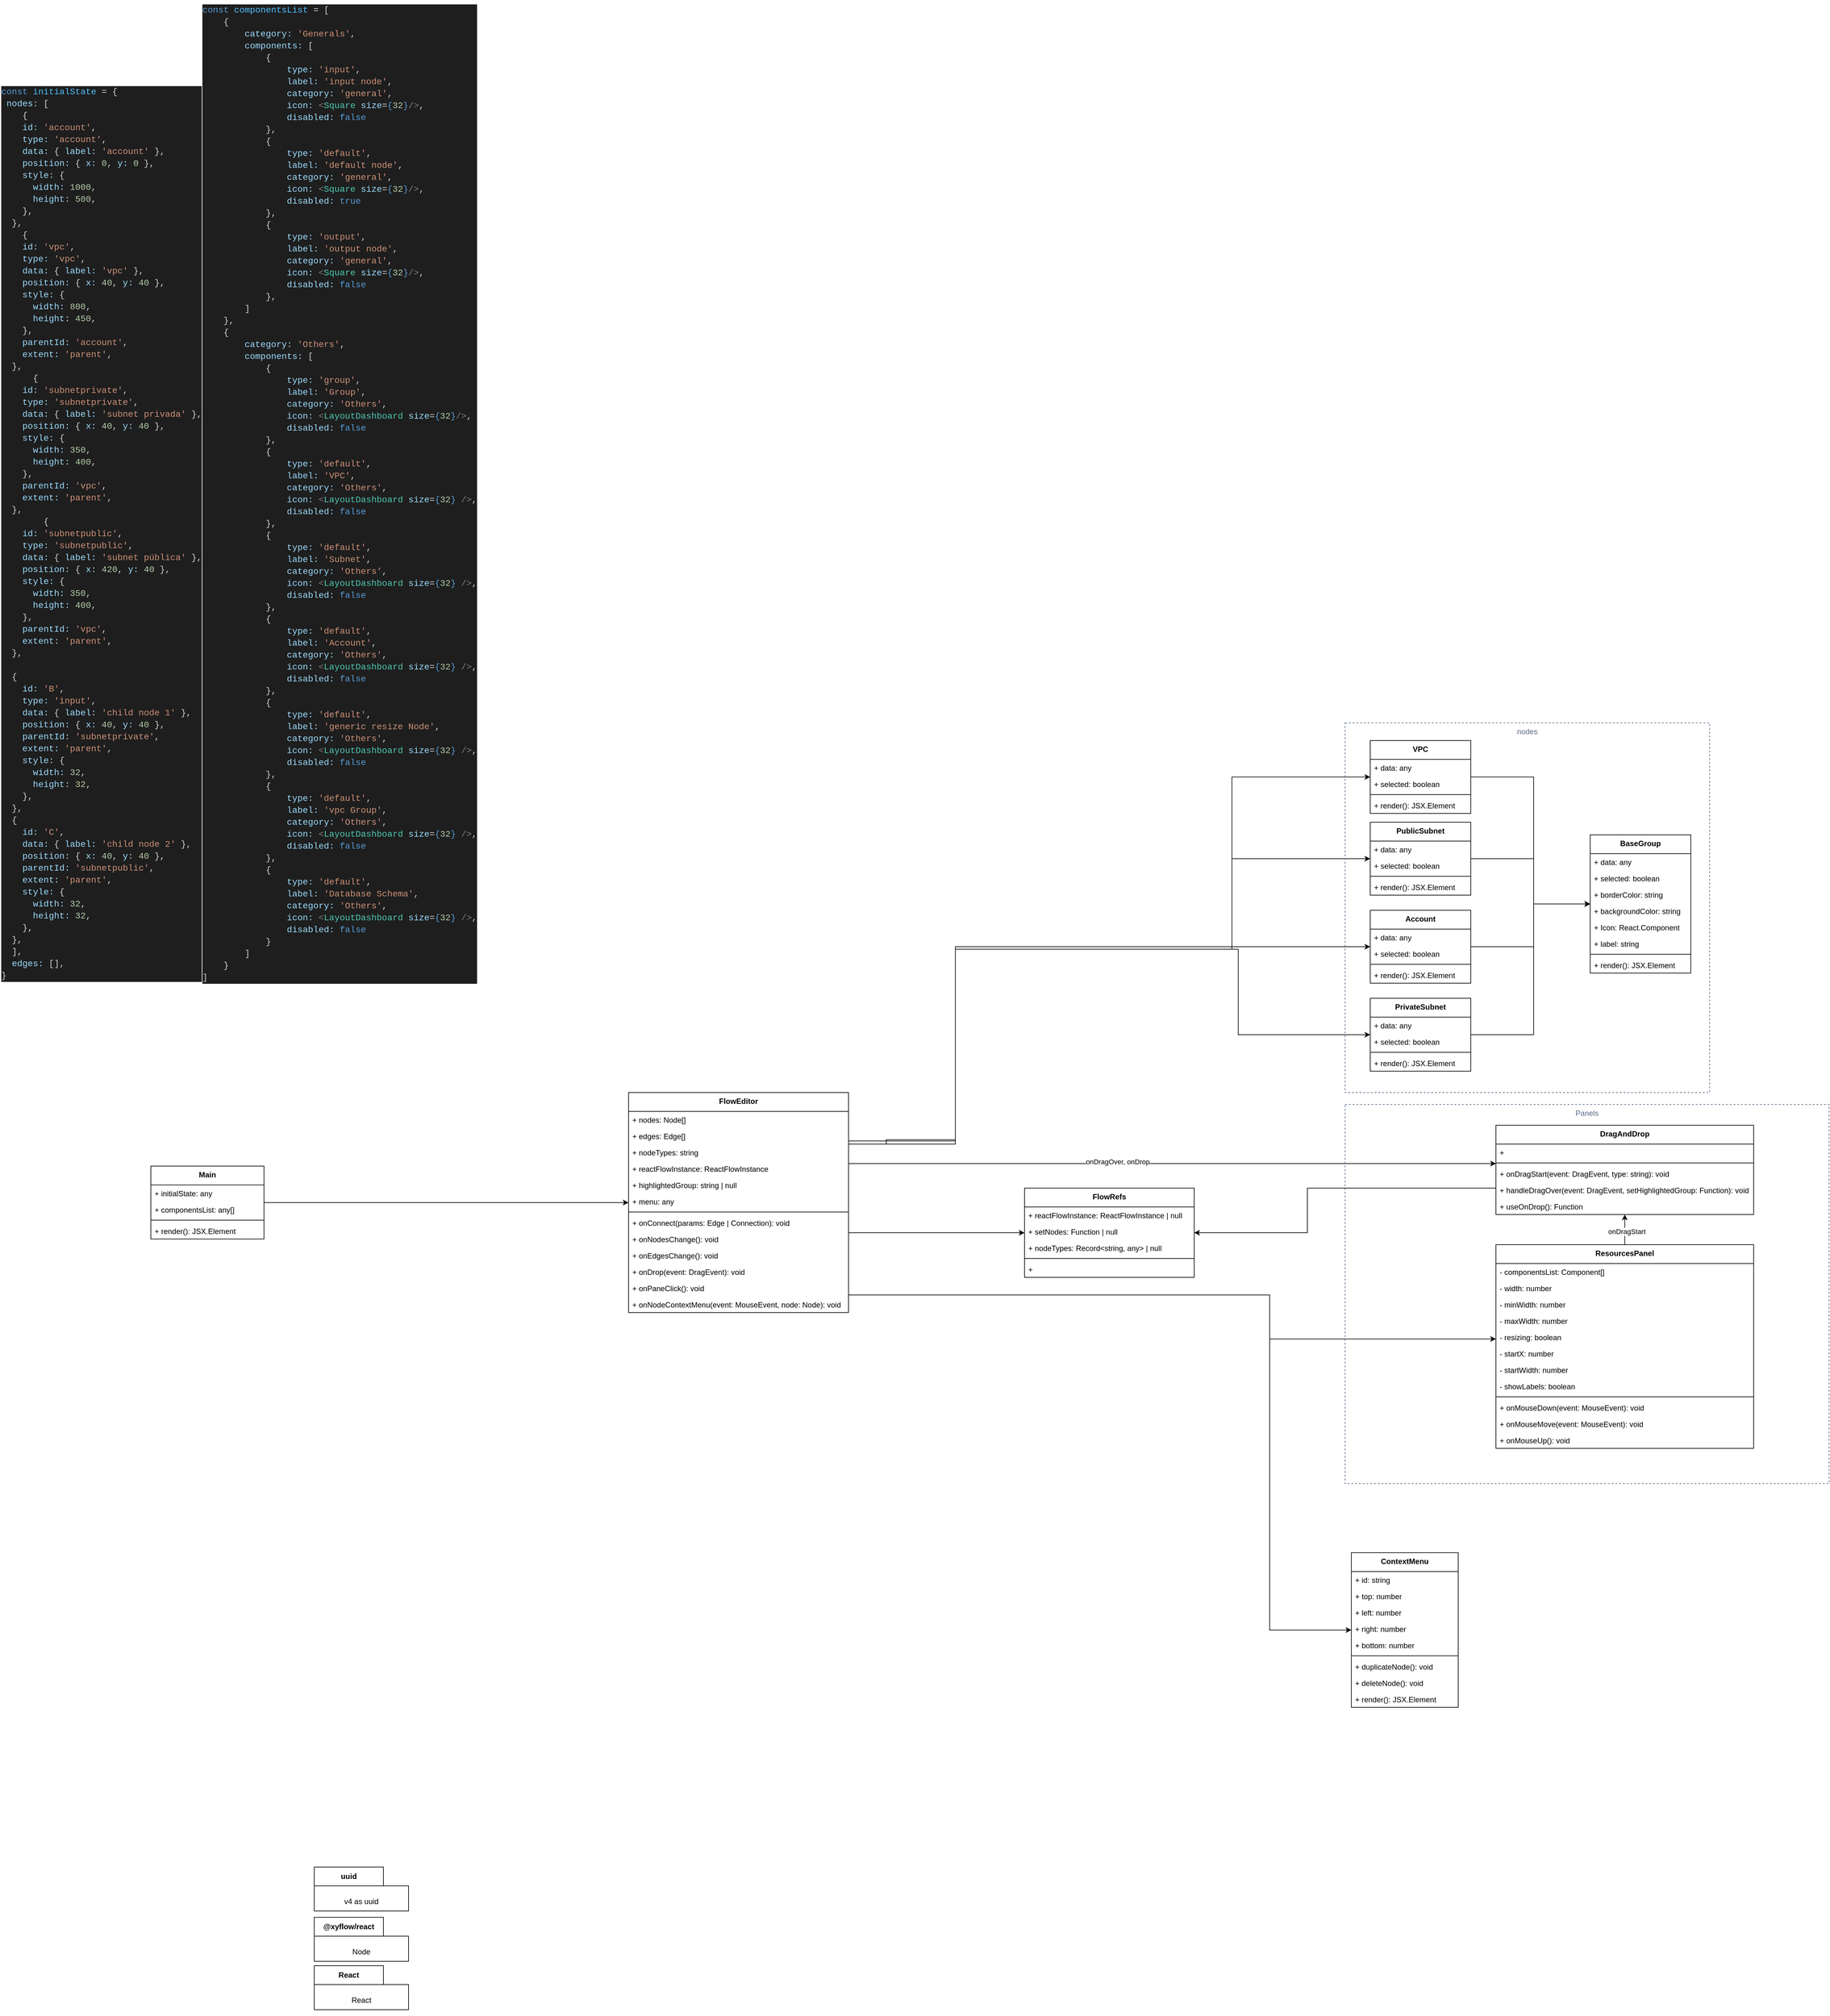 <mxfile version="26.2.2" pages="3">
  <diagram name="floweditor" id="s9NOnVU6nAFKhHODzGmh">
    <mxGraphModel dx="5062" dy="3097" grid="1" gridSize="10" guides="1" tooltips="1" connect="1" arrows="1" fold="1" page="1" pageScale="1" pageWidth="1169" pageHeight="827" math="0" shadow="0">
      <root>
        <mxCell id="0" />
        <mxCell id="1" parent="0" />
        <mxCell id="fqO6JUEEbDbNgWMyUZ3t-22" style="edgeStyle=orthogonalEdgeStyle;rounded=0;orthogonalLoop=1;jettySize=auto;html=1;" edge="1" parent="1" source="OwRgaeod5lxEZvyzH25n-4" target="ghRWss_l_mYM_RvQ9N5I-3">
          <mxGeometry relative="1" as="geometry">
            <Array as="points">
              <mxPoint x="-1080" y="241" />
              <mxPoint x="-1080" y="241" />
            </Array>
          </mxGeometry>
        </mxCell>
        <mxCell id="nBsLeaCEiSIcvj1RiFIk-12" value="onDragOver, onDrop" style="edgeLabel;html=1;align=center;verticalAlign=middle;resizable=0;points=[];" vertex="1" connectable="0" parent="fqO6JUEEbDbNgWMyUZ3t-22">
          <mxGeometry x="-0.169" y="3" relative="1" as="geometry">
            <mxPoint as="offset" />
          </mxGeometry>
        </mxCell>
        <mxCell id="fqO6JUEEbDbNgWMyUZ3t-23" style="edgeStyle=orthogonalEdgeStyle;rounded=0;orthogonalLoop=1;jettySize=auto;html=1;" edge="1" parent="1" source="OwRgaeod5lxEZvyzH25n-4" target="ODHLTVQNVdGr_uFJIQmz-3">
          <mxGeometry relative="1" as="geometry">
            <Array as="points">
              <mxPoint x="-740" y="450" />
              <mxPoint x="-740" y="520" />
            </Array>
          </mxGeometry>
        </mxCell>
        <mxCell id="fqO6JUEEbDbNgWMyUZ3t-34" style="edgeStyle=orthogonalEdgeStyle;rounded=0;orthogonalLoop=1;jettySize=auto;html=1;" edge="1" parent="1" source="OwRgaeod5lxEZvyzH25n-4" target="fqO6JUEEbDbNgWMyUZ3t-12">
          <mxGeometry relative="1" as="geometry">
            <mxPoint x="-670" y="60" as="targetPoint" />
            <Array as="points">
              <mxPoint x="-1240" y="210" />
              <mxPoint x="-1240" y="-100" />
              <mxPoint x="-790" y="-100" />
              <mxPoint x="-790" y="36" />
            </Array>
          </mxGeometry>
        </mxCell>
        <mxCell id="fqO6JUEEbDbNgWMyUZ3t-36" style="edgeStyle=orthogonalEdgeStyle;rounded=0;orthogonalLoop=1;jettySize=auto;html=1;" edge="1" parent="1" source="OwRgaeod5lxEZvyzH25n-4" target="fqO6JUEEbDbNgWMyUZ3t-17">
          <mxGeometry relative="1" as="geometry">
            <Array as="points">
              <mxPoint x="-1240" y="210" />
              <mxPoint x="-1240" y="-100" />
              <mxPoint x="-800" y="-100" />
              <mxPoint x="-800" y="-244" />
            </Array>
          </mxGeometry>
        </mxCell>
        <mxCell id="fqO6JUEEbDbNgWMyUZ3t-37" style="edgeStyle=orthogonalEdgeStyle;rounded=0;orthogonalLoop=1;jettySize=auto;html=1;" edge="1" parent="1" source="OwRgaeod5lxEZvyzH25n-4" target="fqO6JUEEbDbNgWMyUZ3t-24">
          <mxGeometry relative="1" as="geometry">
            <Array as="points">
              <mxPoint x="-1240" y="205" />
              <mxPoint x="-1240" y="-100" />
              <mxPoint x="-800" y="-100" />
              <mxPoint x="-800" y="-374" />
            </Array>
          </mxGeometry>
        </mxCell>
        <mxCell id="R4ULRBVRqd9zT7-_41T8-37" style="edgeStyle=orthogonalEdgeStyle;rounded=0;orthogonalLoop=1;jettySize=auto;html=1;" edge="1" parent="1" source="OwRgaeod5lxEZvyzH25n-4" target="R4ULRBVRqd9zT7-_41T8-1">
          <mxGeometry relative="1" as="geometry">
            <Array as="points">
              <mxPoint x="-740" y="450" />
              <mxPoint x="-740" y="983" />
            </Array>
          </mxGeometry>
        </mxCell>
        <mxCell id="OwRgaeod5lxEZvyzH25n-4" value="FlowEditor" style="swimlane;fontStyle=1;align=center;verticalAlign=top;childLayout=stackLayout;horizontal=1;startSize=30;horizontalStack=0;resizeParent=1;resizeParentMax=0;resizeLast=0;collapsible=1;marginBottom=0;whiteSpace=wrap;html=1;" vertex="1" parent="1">
          <mxGeometry x="-1760" y="128" width="350" height="350" as="geometry">
            <mxRectangle x="340" y="600" width="100" height="30" as="alternateBounds" />
          </mxGeometry>
        </mxCell>
        <mxCell id="OwRgaeod5lxEZvyzH25n-5" value="+ nodes: Node[]" style="text;strokeColor=none;fillColor=none;align=left;verticalAlign=top;spacingLeft=4;spacingRight=4;overflow=hidden;rotatable=0;points=[[0,0.5],[1,0.5]];portConstraint=eastwest;whiteSpace=wrap;html=1;" vertex="1" parent="OwRgaeod5lxEZvyzH25n-4">
          <mxGeometry y="30" width="350" height="26" as="geometry" />
        </mxCell>
        <mxCell id="OwRgaeod5lxEZvyzH25n-6" value="+&amp;nbsp;&lt;span style=&quot;text-wrap-mode: nowrap;&quot;&gt;edges&lt;/span&gt;: Edge[]" style="text;strokeColor=none;fillColor=none;align=left;verticalAlign=top;spacingLeft=4;spacingRight=4;overflow=hidden;rotatable=0;points=[[0,0.5],[1,0.5]];portConstraint=eastwest;whiteSpace=wrap;html=1;" vertex="1" parent="OwRgaeod5lxEZvyzH25n-4">
          <mxGeometry y="56" width="350" height="26" as="geometry" />
        </mxCell>
        <mxCell id="OwRgaeod5lxEZvyzH25n-7" value="+&amp;nbsp;&lt;span style=&quot;text-wrap-mode: nowrap;&quot;&gt;nodeTypes&lt;/span&gt;: string" style="text;strokeColor=none;fillColor=none;align=left;verticalAlign=top;spacingLeft=4;spacingRight=4;overflow=hidden;rotatable=0;points=[[0,0.5],[1,0.5]];portConstraint=eastwest;whiteSpace=wrap;html=1;" vertex="1" parent="OwRgaeod5lxEZvyzH25n-4">
          <mxGeometry y="82" width="350" height="26" as="geometry" />
        </mxCell>
        <mxCell id="OwRgaeod5lxEZvyzH25n-8" value="+&amp;nbsp;&lt;span style=&quot;text-wrap-mode: nowrap;&quot;&gt;reactFlowInstance&lt;/span&gt;:&amp;nbsp;&lt;span style=&quot;text-wrap-mode: nowrap;&quot;&gt;ReactFlowInstance&lt;/span&gt;" style="text;strokeColor=none;fillColor=none;align=left;verticalAlign=top;spacingLeft=4;spacingRight=4;overflow=hidden;rotatable=0;points=[[0,0.5],[1,0.5]];portConstraint=eastwest;whiteSpace=wrap;html=1;" vertex="1" parent="OwRgaeod5lxEZvyzH25n-4">
          <mxGeometry y="108" width="350" height="26" as="geometry" />
        </mxCell>
        <mxCell id="OwRgaeod5lxEZvyzH25n-9" value="+&amp;nbsp;&lt;span style=&quot;text-wrap-mode: nowrap;&quot;&gt;highlightedGroup&lt;/span&gt;:&amp;nbsp;&lt;span style=&quot;text-wrap-mode: nowrap;&quot;&gt;string | null&lt;/span&gt;" style="text;strokeColor=none;fillColor=none;align=left;verticalAlign=top;spacingLeft=4;spacingRight=4;overflow=hidden;rotatable=0;points=[[0,0.5],[1,0.5]];portConstraint=eastwest;whiteSpace=wrap;html=1;" vertex="1" parent="OwRgaeod5lxEZvyzH25n-4">
          <mxGeometry y="134" width="350" height="26" as="geometry" />
        </mxCell>
        <mxCell id="OwRgaeod5lxEZvyzH25n-10" value="+&amp;nbsp;&lt;span style=&quot;text-wrap-mode: nowrap;&quot;&gt;menu&lt;/span&gt;:&amp;nbsp;&lt;span style=&quot;text-wrap-mode: nowrap;&quot;&gt;any&lt;/span&gt;" style="text;strokeColor=none;fillColor=none;align=left;verticalAlign=top;spacingLeft=4;spacingRight=4;overflow=hidden;rotatable=0;points=[[0,0.5],[1,0.5]];portConstraint=eastwest;whiteSpace=wrap;html=1;" vertex="1" parent="OwRgaeod5lxEZvyzH25n-4">
          <mxGeometry y="160" width="350" height="26" as="geometry" />
        </mxCell>
        <mxCell id="OwRgaeod5lxEZvyzH25n-11" value="" style="line;strokeWidth=1;fillColor=none;align=left;verticalAlign=middle;spacingTop=-1;spacingLeft=3;spacingRight=3;rotatable=0;labelPosition=right;points=[];portConstraint=eastwest;strokeColor=inherit;" vertex="1" parent="OwRgaeod5lxEZvyzH25n-4">
          <mxGeometry y="186" width="350" height="8" as="geometry" />
        </mxCell>
        <mxCell id="OwRgaeod5lxEZvyzH25n-12" value="+&amp;nbsp;&lt;span style=&quot;text-wrap-mode: nowrap;&quot;&gt;onConnect&lt;/span&gt;(&lt;span style=&quot;text-wrap-mode: nowrap;&quot;&gt;params: Edge | Connection&lt;/span&gt;):&amp;nbsp;&lt;span style=&quot;text-wrap-mode: nowrap;&quot;&gt;void&lt;/span&gt;" style="text;strokeColor=none;fillColor=none;align=left;verticalAlign=top;spacingLeft=4;spacingRight=4;overflow=hidden;rotatable=0;points=[[0,0.5],[1,0.5]];portConstraint=eastwest;whiteSpace=wrap;html=1;" vertex="1" parent="OwRgaeod5lxEZvyzH25n-4">
          <mxGeometry y="194" width="350" height="26" as="geometry" />
        </mxCell>
        <mxCell id="OwRgaeod5lxEZvyzH25n-13" value="+&amp;nbsp;&lt;span style=&quot;text-wrap-mode: nowrap;&quot;&gt;onNodesChange(): void&lt;/span&gt;" style="text;strokeColor=none;fillColor=none;align=left;verticalAlign=top;spacingLeft=4;spacingRight=4;overflow=hidden;rotatable=0;points=[[0,0.5],[1,0.5]];portConstraint=eastwest;whiteSpace=wrap;html=1;" vertex="1" parent="OwRgaeod5lxEZvyzH25n-4">
          <mxGeometry y="220" width="350" height="26" as="geometry" />
        </mxCell>
        <mxCell id="OwRgaeod5lxEZvyzH25n-14" value="+&amp;nbsp;&lt;span style=&quot;text-wrap-mode: nowrap;&quot;&gt;onEdgesChange(): void&lt;/span&gt;" style="text;strokeColor=none;fillColor=none;align=left;verticalAlign=top;spacingLeft=4;spacingRight=4;overflow=hidden;rotatable=0;points=[[0,0.5],[1,0.5]];portConstraint=eastwest;whiteSpace=wrap;html=1;" vertex="1" parent="OwRgaeod5lxEZvyzH25n-4">
          <mxGeometry y="246" width="350" height="26" as="geometry" />
        </mxCell>
        <mxCell id="OwRgaeod5lxEZvyzH25n-15" value="+&amp;nbsp;&lt;span style=&quot;text-wrap-mode: nowrap;&quot;&gt;onDrop(event: DragEvent): void&lt;/span&gt;" style="text;strokeColor=none;fillColor=none;align=left;verticalAlign=top;spacingLeft=4;spacingRight=4;overflow=hidden;rotatable=0;points=[[0,0.5],[1,0.5]];portConstraint=eastwest;whiteSpace=wrap;html=1;" vertex="1" parent="OwRgaeod5lxEZvyzH25n-4">
          <mxGeometry y="272" width="350" height="26" as="geometry" />
        </mxCell>
        <mxCell id="OwRgaeod5lxEZvyzH25n-16" value="+&amp;nbsp;&lt;span style=&quot;text-wrap-mode: nowrap;&quot;&gt;onPaneClick(): void&lt;/span&gt;" style="text;strokeColor=none;fillColor=none;align=left;verticalAlign=top;spacingLeft=4;spacingRight=4;overflow=hidden;rotatable=0;points=[[0,0.5],[1,0.5]];portConstraint=eastwest;whiteSpace=wrap;html=1;" vertex="1" parent="OwRgaeod5lxEZvyzH25n-4">
          <mxGeometry y="298" width="350" height="26" as="geometry" />
        </mxCell>
        <mxCell id="OwRgaeod5lxEZvyzH25n-17" value="+&amp;nbsp;&lt;span style=&quot;text-wrap-mode: nowrap;&quot;&gt;onNodeContextMenu(event: MouseEvent, node: Node): void&lt;/span&gt;" style="text;strokeColor=none;fillColor=none;align=left;verticalAlign=top;spacingLeft=4;spacingRight=4;overflow=hidden;rotatable=0;points=[[0,0.5],[1,0.5]];portConstraint=eastwest;whiteSpace=wrap;html=1;" vertex="1" parent="OwRgaeod5lxEZvyzH25n-4">
          <mxGeometry y="324" width="350" height="26" as="geometry" />
        </mxCell>
        <mxCell id="fqO6JUEEbDbNgWMyUZ3t-33" value="nodes" style="fillColor=none;strokeColor=#5A6C86;dashed=1;verticalAlign=top;fontStyle=0;fontColor=#5A6C86;whiteSpace=wrap;html=1;container=1;recursiveResize=0;" vertex="1" parent="1">
          <mxGeometry x="-620" y="-460" width="580" height="588" as="geometry" />
        </mxCell>
        <mxCell id="HWRawGW6VmId2KiBxvpW-16" value="BaseGroup" style="swimlane;fontStyle=1;align=center;verticalAlign=top;childLayout=stackLayout;horizontal=1;startSize=30;horizontalStack=0;resizeParent=1;resizeParentMax=0;resizeLast=0;collapsible=1;marginBottom=0;whiteSpace=wrap;html=1;" vertex="1" parent="fqO6JUEEbDbNgWMyUZ3t-33">
          <mxGeometry x="390" y="178" width="160" height="220" as="geometry">
            <mxRectangle x="340" y="600" width="100" height="30" as="alternateBounds" />
          </mxGeometry>
        </mxCell>
        <mxCell id="HWRawGW6VmId2KiBxvpW-17" value="+ data: any" style="text;strokeColor=none;fillColor=none;align=left;verticalAlign=top;spacingLeft=4;spacingRight=4;overflow=hidden;rotatable=0;points=[[0,0.5],[1,0.5]];portConstraint=eastwest;whiteSpace=wrap;html=1;" vertex="1" parent="HWRawGW6VmId2KiBxvpW-16">
          <mxGeometry y="30" width="160" height="26" as="geometry" />
        </mxCell>
        <mxCell id="HWRawGW6VmId2KiBxvpW-20" value="+ selected: boolean" style="text;strokeColor=none;fillColor=none;align=left;verticalAlign=top;spacingLeft=4;spacingRight=4;overflow=hidden;rotatable=0;points=[[0,0.5],[1,0.5]];portConstraint=eastwest;whiteSpace=wrap;html=1;" vertex="1" parent="HWRawGW6VmId2KiBxvpW-16">
          <mxGeometry y="56" width="160" height="26" as="geometry" />
        </mxCell>
        <mxCell id="HWRawGW6VmId2KiBxvpW-21" value="+ borderColor: string" style="text;strokeColor=none;fillColor=none;align=left;verticalAlign=top;spacingLeft=4;spacingRight=4;overflow=hidden;rotatable=0;points=[[0,0.5],[1,0.5]];portConstraint=eastwest;whiteSpace=wrap;html=1;" vertex="1" parent="HWRawGW6VmId2KiBxvpW-16">
          <mxGeometry y="82" width="160" height="26" as="geometry" />
        </mxCell>
        <mxCell id="HWRawGW6VmId2KiBxvpW-22" value="+ backgroundColor: string" style="text;strokeColor=none;fillColor=none;align=left;verticalAlign=top;spacingLeft=4;spacingRight=4;overflow=hidden;rotatable=0;points=[[0,0.5],[1,0.5]];portConstraint=eastwest;whiteSpace=wrap;html=1;" vertex="1" parent="HWRawGW6VmId2KiBxvpW-16">
          <mxGeometry y="108" width="160" height="26" as="geometry" />
        </mxCell>
        <mxCell id="HWRawGW6VmId2KiBxvpW-23" value="+ Icon: React.Component" style="text;strokeColor=none;fillColor=none;align=left;verticalAlign=top;spacingLeft=4;spacingRight=4;overflow=hidden;rotatable=0;points=[[0,0.5],[1,0.5]];portConstraint=eastwest;whiteSpace=wrap;html=1;" vertex="1" parent="HWRawGW6VmId2KiBxvpW-16">
          <mxGeometry y="134" width="160" height="26" as="geometry" />
        </mxCell>
        <mxCell id="HWRawGW6VmId2KiBxvpW-24" value="+ label: string" style="text;strokeColor=none;fillColor=none;align=left;verticalAlign=top;spacingLeft=4;spacingRight=4;overflow=hidden;rotatable=0;points=[[0,0.5],[1,0.5]];portConstraint=eastwest;whiteSpace=wrap;html=1;" vertex="1" parent="HWRawGW6VmId2KiBxvpW-16">
          <mxGeometry y="160" width="160" height="26" as="geometry" />
        </mxCell>
        <mxCell id="HWRawGW6VmId2KiBxvpW-18" value="" style="line;strokeWidth=1;fillColor=none;align=left;verticalAlign=middle;spacingTop=-1;spacingLeft=3;spacingRight=3;rotatable=0;labelPosition=right;points=[];portConstraint=eastwest;strokeColor=inherit;" vertex="1" parent="HWRawGW6VmId2KiBxvpW-16">
          <mxGeometry y="186" width="160" height="8" as="geometry" />
        </mxCell>
        <mxCell id="HWRawGW6VmId2KiBxvpW-19" value="+ render(): JSX.Element" style="text;strokeColor=none;fillColor=none;align=left;verticalAlign=top;spacingLeft=4;spacingRight=4;overflow=hidden;rotatable=0;points=[[0,0.5],[1,0.5]];portConstraint=eastwest;whiteSpace=wrap;html=1;" vertex="1" parent="HWRawGW6VmId2KiBxvpW-16">
          <mxGeometry y="194" width="160" height="26" as="geometry" />
        </mxCell>
        <mxCell id="fqO6JUEEbDbNgWMyUZ3t-31" style="edgeStyle=orthogonalEdgeStyle;rounded=0;orthogonalLoop=1;jettySize=auto;html=1;" edge="1" parent="fqO6JUEEbDbNgWMyUZ3t-33" source="fqO6JUEEbDbNgWMyUZ3t-3" target="HWRawGW6VmId2KiBxvpW-16">
          <mxGeometry relative="1" as="geometry">
            <Array as="points">
              <mxPoint x="300" y="356" />
              <mxPoint x="300" y="288" />
            </Array>
          </mxGeometry>
        </mxCell>
        <mxCell id="fqO6JUEEbDbNgWMyUZ3t-3" value="Account" style="swimlane;fontStyle=1;align=center;verticalAlign=top;childLayout=stackLayout;horizontal=1;startSize=30;horizontalStack=0;resizeParent=1;resizeParentMax=0;resizeLast=0;collapsible=1;marginBottom=0;whiteSpace=wrap;html=1;" vertex="1" parent="fqO6JUEEbDbNgWMyUZ3t-33">
          <mxGeometry x="40" y="298" width="160" height="116" as="geometry">
            <mxRectangle x="340" y="600" width="100" height="30" as="alternateBounds" />
          </mxGeometry>
        </mxCell>
        <mxCell id="fqO6JUEEbDbNgWMyUZ3t-4" value="+ data: any" style="text;strokeColor=none;fillColor=none;align=left;verticalAlign=top;spacingLeft=4;spacingRight=4;overflow=hidden;rotatable=0;points=[[0,0.5],[1,0.5]];portConstraint=eastwest;whiteSpace=wrap;html=1;" vertex="1" parent="fqO6JUEEbDbNgWMyUZ3t-3">
          <mxGeometry y="30" width="160" height="26" as="geometry" />
        </mxCell>
        <mxCell id="fqO6JUEEbDbNgWMyUZ3t-5" value="+ selected: boolean" style="text;strokeColor=none;fillColor=none;align=left;verticalAlign=top;spacingLeft=4;spacingRight=4;overflow=hidden;rotatable=0;points=[[0,0.5],[1,0.5]];portConstraint=eastwest;whiteSpace=wrap;html=1;" vertex="1" parent="fqO6JUEEbDbNgWMyUZ3t-3">
          <mxGeometry y="56" width="160" height="26" as="geometry" />
        </mxCell>
        <mxCell id="fqO6JUEEbDbNgWMyUZ3t-10" value="" style="line;strokeWidth=1;fillColor=none;align=left;verticalAlign=middle;spacingTop=-1;spacingLeft=3;spacingRight=3;rotatable=0;labelPosition=right;points=[];portConstraint=eastwest;strokeColor=inherit;" vertex="1" parent="fqO6JUEEbDbNgWMyUZ3t-3">
          <mxGeometry y="82" width="160" height="8" as="geometry" />
        </mxCell>
        <mxCell id="fqO6JUEEbDbNgWMyUZ3t-11" value="+ render(): JSX.Element" style="text;strokeColor=none;fillColor=none;align=left;verticalAlign=top;spacingLeft=4;spacingRight=4;overflow=hidden;rotatable=0;points=[[0,0.5],[1,0.5]];portConstraint=eastwest;whiteSpace=wrap;html=1;" vertex="1" parent="fqO6JUEEbDbNgWMyUZ3t-3">
          <mxGeometry y="90" width="160" height="26" as="geometry" />
        </mxCell>
        <mxCell id="fqO6JUEEbDbNgWMyUZ3t-32" style="edgeStyle=orthogonalEdgeStyle;rounded=0;orthogonalLoop=1;jettySize=auto;html=1;" edge="1" parent="fqO6JUEEbDbNgWMyUZ3t-33" source="fqO6JUEEbDbNgWMyUZ3t-12" target="HWRawGW6VmId2KiBxvpW-16">
          <mxGeometry relative="1" as="geometry">
            <Array as="points">
              <mxPoint x="300" y="496" />
              <mxPoint x="300" y="288" />
            </Array>
          </mxGeometry>
        </mxCell>
        <mxCell id="fqO6JUEEbDbNgWMyUZ3t-12" value="PrivateSubnet" style="swimlane;fontStyle=1;align=center;verticalAlign=top;childLayout=stackLayout;horizontal=1;startSize=30;horizontalStack=0;resizeParent=1;resizeParentMax=0;resizeLast=0;collapsible=1;marginBottom=0;whiteSpace=wrap;html=1;" vertex="1" parent="fqO6JUEEbDbNgWMyUZ3t-33">
          <mxGeometry x="40" y="438" width="160" height="116" as="geometry">
            <mxRectangle x="340" y="600" width="100" height="30" as="alternateBounds" />
          </mxGeometry>
        </mxCell>
        <mxCell id="fqO6JUEEbDbNgWMyUZ3t-13" value="+ data: any" style="text;strokeColor=none;fillColor=none;align=left;verticalAlign=top;spacingLeft=4;spacingRight=4;overflow=hidden;rotatable=0;points=[[0,0.5],[1,0.5]];portConstraint=eastwest;whiteSpace=wrap;html=1;" vertex="1" parent="fqO6JUEEbDbNgWMyUZ3t-12">
          <mxGeometry y="30" width="160" height="26" as="geometry" />
        </mxCell>
        <mxCell id="fqO6JUEEbDbNgWMyUZ3t-14" value="+ selected: boolean" style="text;strokeColor=none;fillColor=none;align=left;verticalAlign=top;spacingLeft=4;spacingRight=4;overflow=hidden;rotatable=0;points=[[0,0.5],[1,0.5]];portConstraint=eastwest;whiteSpace=wrap;html=1;" vertex="1" parent="fqO6JUEEbDbNgWMyUZ3t-12">
          <mxGeometry y="56" width="160" height="26" as="geometry" />
        </mxCell>
        <mxCell id="fqO6JUEEbDbNgWMyUZ3t-15" value="" style="line;strokeWidth=1;fillColor=none;align=left;verticalAlign=middle;spacingTop=-1;spacingLeft=3;spacingRight=3;rotatable=0;labelPosition=right;points=[];portConstraint=eastwest;strokeColor=inherit;" vertex="1" parent="fqO6JUEEbDbNgWMyUZ3t-12">
          <mxGeometry y="82" width="160" height="8" as="geometry" />
        </mxCell>
        <mxCell id="fqO6JUEEbDbNgWMyUZ3t-16" value="+ render(): JSX.Element" style="text;strokeColor=none;fillColor=none;align=left;verticalAlign=top;spacingLeft=4;spacingRight=4;overflow=hidden;rotatable=0;points=[[0,0.5],[1,0.5]];portConstraint=eastwest;whiteSpace=wrap;html=1;" vertex="1" parent="fqO6JUEEbDbNgWMyUZ3t-12">
          <mxGeometry y="90" width="160" height="26" as="geometry" />
        </mxCell>
        <mxCell id="fqO6JUEEbDbNgWMyUZ3t-30" style="edgeStyle=orthogonalEdgeStyle;rounded=0;orthogonalLoop=1;jettySize=auto;html=1;" edge="1" parent="fqO6JUEEbDbNgWMyUZ3t-33" source="fqO6JUEEbDbNgWMyUZ3t-17" target="HWRawGW6VmId2KiBxvpW-16">
          <mxGeometry relative="1" as="geometry">
            <Array as="points">
              <mxPoint x="300" y="216" />
              <mxPoint x="300" y="288" />
            </Array>
          </mxGeometry>
        </mxCell>
        <mxCell id="fqO6JUEEbDbNgWMyUZ3t-17" value="PublicSubnet" style="swimlane;fontStyle=1;align=center;verticalAlign=top;childLayout=stackLayout;horizontal=1;startSize=30;horizontalStack=0;resizeParent=1;resizeParentMax=0;resizeLast=0;collapsible=1;marginBottom=0;whiteSpace=wrap;html=1;" vertex="1" parent="fqO6JUEEbDbNgWMyUZ3t-33">
          <mxGeometry x="40" y="158" width="160" height="116" as="geometry">
            <mxRectangle x="340" y="600" width="100" height="30" as="alternateBounds" />
          </mxGeometry>
        </mxCell>
        <mxCell id="fqO6JUEEbDbNgWMyUZ3t-18" value="+ data: any" style="text;strokeColor=none;fillColor=none;align=left;verticalAlign=top;spacingLeft=4;spacingRight=4;overflow=hidden;rotatable=0;points=[[0,0.5],[1,0.5]];portConstraint=eastwest;whiteSpace=wrap;html=1;" vertex="1" parent="fqO6JUEEbDbNgWMyUZ3t-17">
          <mxGeometry y="30" width="160" height="26" as="geometry" />
        </mxCell>
        <mxCell id="fqO6JUEEbDbNgWMyUZ3t-19" value="+ selected: boolean" style="text;strokeColor=none;fillColor=none;align=left;verticalAlign=top;spacingLeft=4;spacingRight=4;overflow=hidden;rotatable=0;points=[[0,0.5],[1,0.5]];portConstraint=eastwest;whiteSpace=wrap;html=1;" vertex="1" parent="fqO6JUEEbDbNgWMyUZ3t-17">
          <mxGeometry y="56" width="160" height="26" as="geometry" />
        </mxCell>
        <mxCell id="fqO6JUEEbDbNgWMyUZ3t-20" value="" style="line;strokeWidth=1;fillColor=none;align=left;verticalAlign=middle;spacingTop=-1;spacingLeft=3;spacingRight=3;rotatable=0;labelPosition=right;points=[];portConstraint=eastwest;strokeColor=inherit;" vertex="1" parent="fqO6JUEEbDbNgWMyUZ3t-17">
          <mxGeometry y="82" width="160" height="8" as="geometry" />
        </mxCell>
        <mxCell id="fqO6JUEEbDbNgWMyUZ3t-21" value="+ render(): JSX.Element" style="text;strokeColor=none;fillColor=none;align=left;verticalAlign=top;spacingLeft=4;spacingRight=4;overflow=hidden;rotatable=0;points=[[0,0.5],[1,0.5]];portConstraint=eastwest;whiteSpace=wrap;html=1;" vertex="1" parent="fqO6JUEEbDbNgWMyUZ3t-17">
          <mxGeometry y="90" width="160" height="26" as="geometry" />
        </mxCell>
        <mxCell id="fqO6JUEEbDbNgWMyUZ3t-29" style="edgeStyle=orthogonalEdgeStyle;rounded=0;orthogonalLoop=1;jettySize=auto;html=1;" edge="1" parent="fqO6JUEEbDbNgWMyUZ3t-33" source="fqO6JUEEbDbNgWMyUZ3t-24" target="HWRawGW6VmId2KiBxvpW-16">
          <mxGeometry relative="1" as="geometry">
            <Array as="points">
              <mxPoint x="300" y="86" />
              <mxPoint x="300" y="288" />
            </Array>
          </mxGeometry>
        </mxCell>
        <mxCell id="fqO6JUEEbDbNgWMyUZ3t-24" value="VPC" style="swimlane;fontStyle=1;align=center;verticalAlign=top;childLayout=stackLayout;horizontal=1;startSize=30;horizontalStack=0;resizeParent=1;resizeParentMax=0;resizeLast=0;collapsible=1;marginBottom=0;whiteSpace=wrap;html=1;" vertex="1" parent="fqO6JUEEbDbNgWMyUZ3t-33">
          <mxGeometry x="40" y="28" width="160" height="116" as="geometry">
            <mxRectangle x="340" y="600" width="100" height="30" as="alternateBounds" />
          </mxGeometry>
        </mxCell>
        <mxCell id="fqO6JUEEbDbNgWMyUZ3t-25" value="+ data: any" style="text;strokeColor=none;fillColor=none;align=left;verticalAlign=top;spacingLeft=4;spacingRight=4;overflow=hidden;rotatable=0;points=[[0,0.5],[1,0.5]];portConstraint=eastwest;whiteSpace=wrap;html=1;" vertex="1" parent="fqO6JUEEbDbNgWMyUZ3t-24">
          <mxGeometry y="30" width="160" height="26" as="geometry" />
        </mxCell>
        <mxCell id="fqO6JUEEbDbNgWMyUZ3t-26" value="+ selected: boolean" style="text;strokeColor=none;fillColor=none;align=left;verticalAlign=top;spacingLeft=4;spacingRight=4;overflow=hidden;rotatable=0;points=[[0,0.5],[1,0.5]];portConstraint=eastwest;whiteSpace=wrap;html=1;" vertex="1" parent="fqO6JUEEbDbNgWMyUZ3t-24">
          <mxGeometry y="56" width="160" height="26" as="geometry" />
        </mxCell>
        <mxCell id="fqO6JUEEbDbNgWMyUZ3t-27" value="" style="line;strokeWidth=1;fillColor=none;align=left;verticalAlign=middle;spacingTop=-1;spacingLeft=3;spacingRight=3;rotatable=0;labelPosition=right;points=[];portConstraint=eastwest;strokeColor=inherit;" vertex="1" parent="fqO6JUEEbDbNgWMyUZ3t-24">
          <mxGeometry y="82" width="160" height="8" as="geometry" />
        </mxCell>
        <mxCell id="fqO6JUEEbDbNgWMyUZ3t-28" value="+ render(): JSX.Element" style="text;strokeColor=none;fillColor=none;align=left;verticalAlign=top;spacingLeft=4;spacingRight=4;overflow=hidden;rotatable=0;points=[[0,0.5],[1,0.5]];portConstraint=eastwest;whiteSpace=wrap;html=1;" vertex="1" parent="fqO6JUEEbDbNgWMyUZ3t-24">
          <mxGeometry y="90" width="160" height="26" as="geometry" />
        </mxCell>
        <mxCell id="fqO6JUEEbDbNgWMyUZ3t-35" style="edgeStyle=orthogonalEdgeStyle;rounded=0;orthogonalLoop=1;jettySize=auto;html=1;" edge="1" parent="1" source="OwRgaeod5lxEZvyzH25n-4" target="fqO6JUEEbDbNgWMyUZ3t-3">
          <mxGeometry relative="1" as="geometry">
            <Array as="points">
              <mxPoint x="-1350" y="210" />
              <mxPoint x="-1350" y="203" />
              <mxPoint x="-1240" y="203" />
              <mxPoint x="-1240" y="-104" />
            </Array>
          </mxGeometry>
        </mxCell>
        <mxCell id="fqO6JUEEbDbNgWMyUZ3t-38" value="Panels" style="fillColor=none;strokeColor=#5A6C86;dashed=1;verticalAlign=top;fontStyle=0;fontColor=#5A6C86;whiteSpace=wrap;html=1;container=1;recursiveResize=0;" vertex="1" parent="1">
          <mxGeometry x="-620" y="147" width="770" height="603" as="geometry" />
        </mxCell>
        <mxCell id="ghRWss_l_mYM_RvQ9N5I-3" value="DragAndDrop" style="swimlane;fontStyle=1;align=center;verticalAlign=top;childLayout=stackLayout;horizontal=1;startSize=30;horizontalStack=0;resizeParent=1;resizeParentMax=0;resizeLast=0;collapsible=1;marginBottom=0;whiteSpace=wrap;html=1;" vertex="1" parent="fqO6JUEEbDbNgWMyUZ3t-38">
          <mxGeometry x="240" y="33" width="410" height="142" as="geometry">
            <mxRectangle x="340" y="600" width="100" height="30" as="alternateBounds" />
          </mxGeometry>
        </mxCell>
        <mxCell id="ghRWss_l_mYM_RvQ9N5I-4" value="+&amp;nbsp;" style="text;strokeColor=none;fillColor=none;align=left;verticalAlign=top;spacingLeft=4;spacingRight=4;overflow=hidden;rotatable=0;points=[[0,0.5],[1,0.5]];portConstraint=eastwest;whiteSpace=wrap;html=1;" vertex="1" parent="ghRWss_l_mYM_RvQ9N5I-3">
          <mxGeometry y="30" width="410" height="26" as="geometry" />
        </mxCell>
        <mxCell id="ghRWss_l_mYM_RvQ9N5I-10" value="" style="line;strokeWidth=1;fillColor=none;align=left;verticalAlign=middle;spacingTop=-1;spacingLeft=3;spacingRight=3;rotatable=0;labelPosition=right;points=[];portConstraint=eastwest;strokeColor=inherit;" vertex="1" parent="ghRWss_l_mYM_RvQ9N5I-3">
          <mxGeometry y="56" width="410" height="8" as="geometry" />
        </mxCell>
        <mxCell id="ghRWss_l_mYM_RvQ9N5I-11" value="+ &lt;span style=&quot;text-wrap-mode: nowrap;&quot;&gt;onDragStart(event: DragEvent, type: string): void&lt;/span&gt;" style="text;strokeColor=none;fillColor=none;align=left;verticalAlign=top;spacingLeft=4;spacingRight=4;overflow=hidden;rotatable=0;points=[[0,0.5],[1,0.5]];portConstraint=eastwest;whiteSpace=wrap;html=1;" vertex="1" parent="ghRWss_l_mYM_RvQ9N5I-3">
          <mxGeometry y="64" width="410" height="26" as="geometry" />
        </mxCell>
        <mxCell id="ghRWss_l_mYM_RvQ9N5I-12" value="+&amp;nbsp;&lt;span style=&quot;text-wrap-mode: nowrap;&quot;&gt;handleDragOver(event: DragEvent, setHighlightedGroup: Function): void&lt;/span&gt;" style="text;strokeColor=none;fillColor=none;align=left;verticalAlign=top;spacingLeft=4;spacingRight=4;overflow=hidden;rotatable=0;points=[[0,0.5],[1,0.5]];portConstraint=eastwest;whiteSpace=wrap;html=1;" vertex="1" parent="ghRWss_l_mYM_RvQ9N5I-3">
          <mxGeometry y="90" width="410" height="26" as="geometry" />
        </mxCell>
        <mxCell id="ghRWss_l_mYM_RvQ9N5I-13" value="+ &lt;span style=&quot;text-wrap-mode: nowrap;&quot;&gt;useOnDrop(): Function&lt;/span&gt;" style="text;strokeColor=none;fillColor=none;align=left;verticalAlign=top;spacingLeft=4;spacingRight=4;overflow=hidden;rotatable=0;points=[[0,0.5],[1,0.5]];portConstraint=eastwest;whiteSpace=wrap;html=1;" vertex="1" parent="ghRWss_l_mYM_RvQ9N5I-3">
          <mxGeometry y="116" width="410" height="26" as="geometry" />
        </mxCell>
        <mxCell id="nBsLeaCEiSIcvj1RiFIk-10" style="edgeStyle=orthogonalEdgeStyle;rounded=0;orthogonalLoop=1;jettySize=auto;html=1;" edge="1" parent="fqO6JUEEbDbNgWMyUZ3t-38" source="ODHLTVQNVdGr_uFJIQmz-3" target="ghRWss_l_mYM_RvQ9N5I-3">
          <mxGeometry relative="1" as="geometry" />
        </mxCell>
        <mxCell id="nBsLeaCEiSIcvj1RiFIk-11" value="onDragStart" style="edgeLabel;html=1;align=center;verticalAlign=middle;resizable=0;points=[];" vertex="1" connectable="0" parent="nBsLeaCEiSIcvj1RiFIk-10">
          <mxGeometry x="-0.125" y="-3" relative="1" as="geometry">
            <mxPoint as="offset" />
          </mxGeometry>
        </mxCell>
        <mxCell id="ODHLTVQNVdGr_uFJIQmz-3" value="ResourcesPanel" style="swimlane;fontStyle=1;align=center;verticalAlign=top;childLayout=stackLayout;horizontal=1;startSize=30;horizontalStack=0;resizeParent=1;resizeParentMax=0;resizeLast=0;collapsible=1;marginBottom=0;whiteSpace=wrap;html=1;" vertex="1" parent="fqO6JUEEbDbNgWMyUZ3t-38">
          <mxGeometry x="240" y="223" width="410" height="324" as="geometry">
            <mxRectangle x="340" y="600" width="100" height="30" as="alternateBounds" />
          </mxGeometry>
        </mxCell>
        <mxCell id="ODHLTVQNVdGr_uFJIQmz-4" value="- componentsList: Component[]" style="text;strokeColor=none;fillColor=none;align=left;verticalAlign=top;spacingLeft=4;spacingRight=4;overflow=hidden;rotatable=0;points=[[0,0.5],[1,0.5]];portConstraint=eastwest;whiteSpace=wrap;html=1;" vertex="1" parent="ODHLTVQNVdGr_uFJIQmz-3">
          <mxGeometry y="30" width="410" height="26" as="geometry" />
        </mxCell>
        <mxCell id="ODHLTVQNVdGr_uFJIQmz-9" value="- width: number" style="text;strokeColor=none;fillColor=none;align=left;verticalAlign=top;spacingLeft=4;spacingRight=4;overflow=hidden;rotatable=0;points=[[0,0.5],[1,0.5]];portConstraint=eastwest;whiteSpace=wrap;html=1;" vertex="1" parent="ODHLTVQNVdGr_uFJIQmz-3">
          <mxGeometry y="56" width="410" height="26" as="geometry" />
        </mxCell>
        <mxCell id="ODHLTVQNVdGr_uFJIQmz-10" value="- minWidth: number" style="text;strokeColor=none;fillColor=none;align=left;verticalAlign=top;spacingLeft=4;spacingRight=4;overflow=hidden;rotatable=0;points=[[0,0.5],[1,0.5]];portConstraint=eastwest;whiteSpace=wrap;html=1;" vertex="1" parent="ODHLTVQNVdGr_uFJIQmz-3">
          <mxGeometry y="82" width="410" height="26" as="geometry" />
        </mxCell>
        <mxCell id="ODHLTVQNVdGr_uFJIQmz-11" value="- maxWidth: number" style="text;strokeColor=none;fillColor=none;align=left;verticalAlign=top;spacingLeft=4;spacingRight=4;overflow=hidden;rotatable=0;points=[[0,0.5],[1,0.5]];portConstraint=eastwest;whiteSpace=wrap;html=1;" vertex="1" parent="ODHLTVQNVdGr_uFJIQmz-3">
          <mxGeometry y="108" width="410" height="26" as="geometry" />
        </mxCell>
        <mxCell id="ODHLTVQNVdGr_uFJIQmz-12" value="- resizing: boolean" style="text;strokeColor=none;fillColor=none;align=left;verticalAlign=top;spacingLeft=4;spacingRight=4;overflow=hidden;rotatable=0;points=[[0,0.5],[1,0.5]];portConstraint=eastwest;whiteSpace=wrap;html=1;" vertex="1" parent="ODHLTVQNVdGr_uFJIQmz-3">
          <mxGeometry y="134" width="410" height="26" as="geometry" />
        </mxCell>
        <mxCell id="ODHLTVQNVdGr_uFJIQmz-13" value="- startX: number" style="text;strokeColor=none;fillColor=none;align=left;verticalAlign=top;spacingLeft=4;spacingRight=4;overflow=hidden;rotatable=0;points=[[0,0.5],[1,0.5]];portConstraint=eastwest;whiteSpace=wrap;html=1;" vertex="1" parent="ODHLTVQNVdGr_uFJIQmz-3">
          <mxGeometry y="160" width="410" height="26" as="geometry" />
        </mxCell>
        <mxCell id="ODHLTVQNVdGr_uFJIQmz-14" value="- startWidth: number" style="text;strokeColor=none;fillColor=none;align=left;verticalAlign=top;spacingLeft=4;spacingRight=4;overflow=hidden;rotatable=0;points=[[0,0.5],[1,0.5]];portConstraint=eastwest;whiteSpace=wrap;html=1;" vertex="1" parent="ODHLTVQNVdGr_uFJIQmz-3">
          <mxGeometry y="186" width="410" height="26" as="geometry" />
        </mxCell>
        <mxCell id="ODHLTVQNVdGr_uFJIQmz-15" value="- showLabels: boolean" style="text;strokeColor=none;fillColor=none;align=left;verticalAlign=top;spacingLeft=4;spacingRight=4;overflow=hidden;rotatable=0;points=[[0,0.5],[1,0.5]];portConstraint=eastwest;whiteSpace=wrap;html=1;" vertex="1" parent="ODHLTVQNVdGr_uFJIQmz-3">
          <mxGeometry y="212" width="410" height="26" as="geometry" />
        </mxCell>
        <mxCell id="ODHLTVQNVdGr_uFJIQmz-5" value="" style="line;strokeWidth=1;fillColor=none;align=left;verticalAlign=middle;spacingTop=-1;spacingLeft=3;spacingRight=3;rotatable=0;labelPosition=right;points=[];portConstraint=eastwest;strokeColor=inherit;" vertex="1" parent="ODHLTVQNVdGr_uFJIQmz-3">
          <mxGeometry y="238" width="410" height="8" as="geometry" />
        </mxCell>
        <mxCell id="ODHLTVQNVdGr_uFJIQmz-6" value="+&amp;nbsp;onMouseDown(event: MouseEvent): void" style="text;strokeColor=none;fillColor=none;align=left;verticalAlign=top;spacingLeft=4;spacingRight=4;overflow=hidden;rotatable=0;points=[[0,0.5],[1,0.5]];portConstraint=eastwest;whiteSpace=wrap;html=1;" vertex="1" parent="ODHLTVQNVdGr_uFJIQmz-3">
          <mxGeometry y="246" width="410" height="26" as="geometry" />
        </mxCell>
        <mxCell id="fqO6JUEEbDbNgWMyUZ3t-1" value="+&amp;nbsp;onMouseMove(event: MouseEvent): void" style="text;strokeColor=none;fillColor=none;align=left;verticalAlign=top;spacingLeft=4;spacingRight=4;overflow=hidden;rotatable=0;points=[[0,0.5],[1,0.5]];portConstraint=eastwest;whiteSpace=wrap;html=1;" vertex="1" parent="ODHLTVQNVdGr_uFJIQmz-3">
          <mxGeometry y="272" width="410" height="26" as="geometry" />
        </mxCell>
        <mxCell id="fqO6JUEEbDbNgWMyUZ3t-2" value="+&amp;nbsp;onMouseUp(): void" style="text;strokeColor=none;fillColor=none;align=left;verticalAlign=top;spacingLeft=4;spacingRight=4;overflow=hidden;rotatable=0;points=[[0,0.5],[1,0.5]];portConstraint=eastwest;whiteSpace=wrap;html=1;" vertex="1" parent="ODHLTVQNVdGr_uFJIQmz-3">
          <mxGeometry y="298" width="410" height="26" as="geometry" />
        </mxCell>
        <mxCell id="R4ULRBVRqd9zT7-_41T8-1" value="ContextMenu" style="swimlane;fontStyle=1;align=center;verticalAlign=top;childLayout=stackLayout;horizontal=1;startSize=30;horizontalStack=0;resizeParent=1;resizeParentMax=0;resizeLast=0;collapsible=1;marginBottom=0;whiteSpace=wrap;html=1;" vertex="1" parent="1">
          <mxGeometry x="-610" y="860" width="170" height="246" as="geometry">
            <mxRectangle x="340" y="600" width="100" height="30" as="alternateBounds" />
          </mxGeometry>
        </mxCell>
        <mxCell id="R4ULRBVRqd9zT7-_41T8-3" value="+&amp;nbsp;id: string" style="text;strokeColor=none;fillColor=none;align=left;verticalAlign=top;spacingLeft=4;spacingRight=4;overflow=hidden;rotatable=0;points=[[0,0.5],[1,0.5]];portConstraint=eastwest;whiteSpace=wrap;html=1;" vertex="1" parent="R4ULRBVRqd9zT7-_41T8-1">
          <mxGeometry y="30" width="170" height="26" as="geometry" />
        </mxCell>
        <mxCell id="R4ULRBVRqd9zT7-_41T8-32" value="+&amp;nbsp;top: number" style="text;strokeColor=none;fillColor=none;align=left;verticalAlign=top;spacingLeft=4;spacingRight=4;overflow=hidden;rotatable=0;points=[[0,0.5],[1,0.5]];portConstraint=eastwest;whiteSpace=wrap;html=1;" vertex="1" parent="R4ULRBVRqd9zT7-_41T8-1">
          <mxGeometry y="56" width="170" height="26" as="geometry" />
        </mxCell>
        <mxCell id="R4ULRBVRqd9zT7-_41T8-33" value="+&amp;nbsp;left: number" style="text;strokeColor=none;fillColor=none;align=left;verticalAlign=top;spacingLeft=4;spacingRight=4;overflow=hidden;rotatable=0;points=[[0,0.5],[1,0.5]];portConstraint=eastwest;whiteSpace=wrap;html=1;" vertex="1" parent="R4ULRBVRqd9zT7-_41T8-1">
          <mxGeometry y="82" width="170" height="26" as="geometry" />
        </mxCell>
        <mxCell id="R4ULRBVRqd9zT7-_41T8-34" value="+&amp;nbsp;right: number" style="text;strokeColor=none;fillColor=none;align=left;verticalAlign=top;spacingLeft=4;spacingRight=4;overflow=hidden;rotatable=0;points=[[0,0.5],[1,0.5]];portConstraint=eastwest;whiteSpace=wrap;html=1;" vertex="1" parent="R4ULRBVRqd9zT7-_41T8-1">
          <mxGeometry y="108" width="170" height="26" as="geometry" />
        </mxCell>
        <mxCell id="R4ULRBVRqd9zT7-_41T8-35" value="+&amp;nbsp;bottom: number" style="text;strokeColor=none;fillColor=none;align=left;verticalAlign=top;spacingLeft=4;spacingRight=4;overflow=hidden;rotatable=0;points=[[0,0.5],[1,0.5]];portConstraint=eastwest;whiteSpace=wrap;html=1;" vertex="1" parent="R4ULRBVRqd9zT7-_41T8-1">
          <mxGeometry y="134" width="170" height="26" as="geometry" />
        </mxCell>
        <mxCell id="R4ULRBVRqd9zT7-_41T8-8" value="" style="line;strokeWidth=1;fillColor=none;align=left;verticalAlign=middle;spacingTop=-1;spacingLeft=3;spacingRight=3;rotatable=0;labelPosition=right;points=[];portConstraint=eastwest;strokeColor=inherit;" vertex="1" parent="R4ULRBVRqd9zT7-_41T8-1">
          <mxGeometry y="160" width="170" height="8" as="geometry" />
        </mxCell>
        <mxCell id="R4ULRBVRqd9zT7-_41T8-9" value="+ duplicateNode(): void" style="text;strokeColor=none;fillColor=none;align=left;verticalAlign=top;spacingLeft=4;spacingRight=4;overflow=hidden;rotatable=0;points=[[0,0.5],[1,0.5]];portConstraint=eastwest;whiteSpace=wrap;html=1;" vertex="1" parent="R4ULRBVRqd9zT7-_41T8-1">
          <mxGeometry y="168" width="170" height="26" as="geometry" />
        </mxCell>
        <mxCell id="R4ULRBVRqd9zT7-_41T8-10" value="+ deleteNode(): void" style="text;strokeColor=none;fillColor=none;align=left;verticalAlign=top;spacingLeft=4;spacingRight=4;overflow=hidden;rotatable=0;points=[[0,0.5],[1,0.5]];portConstraint=eastwest;whiteSpace=wrap;html=1;" vertex="1" parent="R4ULRBVRqd9zT7-_41T8-1">
          <mxGeometry y="194" width="170" height="26" as="geometry" />
        </mxCell>
        <mxCell id="R4ULRBVRqd9zT7-_41T8-11" value="+ render(): JSX.Element" style="text;strokeColor=none;fillColor=none;align=left;verticalAlign=top;spacingLeft=4;spacingRight=4;overflow=hidden;rotatable=0;points=[[0,0.5],[1,0.5]];portConstraint=eastwest;whiteSpace=wrap;html=1;" vertex="1" parent="R4ULRBVRqd9zT7-_41T8-1">
          <mxGeometry y="220" width="170" height="26" as="geometry" />
        </mxCell>
        <mxCell id="R4ULRBVRqd9zT7-_41T8-15" value="FlowRefs" style="swimlane;fontStyle=1;align=center;verticalAlign=top;childLayout=stackLayout;horizontal=1;startSize=30;horizontalStack=0;resizeParent=1;resizeParentMax=0;resizeLast=0;collapsible=1;marginBottom=0;whiteSpace=wrap;html=1;" vertex="1" parent="1">
          <mxGeometry x="-1130" y="280" width="270" height="142" as="geometry">
            <mxRectangle x="340" y="600" width="100" height="30" as="alternateBounds" />
          </mxGeometry>
        </mxCell>
        <mxCell id="R4ULRBVRqd9zT7-_41T8-16" value="+&amp;nbsp;reactFlowInstance: ReactFlowInstance | null" style="text;strokeColor=none;fillColor=none;align=left;verticalAlign=top;spacingLeft=4;spacingRight=4;overflow=hidden;rotatable=0;points=[[0,0.5],[1,0.5]];portConstraint=eastwest;whiteSpace=wrap;html=1;" vertex="1" parent="R4ULRBVRqd9zT7-_41T8-15">
          <mxGeometry y="30" width="270" height="26" as="geometry" />
        </mxCell>
        <mxCell id="R4ULRBVRqd9zT7-_41T8-23" value="+&amp;nbsp;setNodes: Function | null" style="text;strokeColor=none;fillColor=none;align=left;verticalAlign=top;spacingLeft=4;spacingRight=4;overflow=hidden;rotatable=0;points=[[0,0.5],[1,0.5]];portConstraint=eastwest;whiteSpace=wrap;html=1;" vertex="1" parent="R4ULRBVRqd9zT7-_41T8-15">
          <mxGeometry y="56" width="270" height="26" as="geometry" />
        </mxCell>
        <mxCell id="R4ULRBVRqd9zT7-_41T8-24" value="+&amp;nbsp;nodeTypes: Record&amp;lt;string, any&amp;gt; | null" style="text;strokeColor=none;fillColor=none;align=left;verticalAlign=top;spacingLeft=4;spacingRight=4;overflow=hidden;rotatable=0;points=[[0,0.5],[1,0.5]];portConstraint=eastwest;whiteSpace=wrap;html=1;" vertex="1" parent="R4ULRBVRqd9zT7-_41T8-15">
          <mxGeometry y="82" width="270" height="26" as="geometry" />
        </mxCell>
        <mxCell id="R4ULRBVRqd9zT7-_41T8-17" value="" style="line;strokeWidth=1;fillColor=none;align=left;verticalAlign=middle;spacingTop=-1;spacingLeft=3;spacingRight=3;rotatable=0;labelPosition=right;points=[];portConstraint=eastwest;strokeColor=inherit;" vertex="1" parent="R4ULRBVRqd9zT7-_41T8-15">
          <mxGeometry y="108" width="270" height="8" as="geometry" />
        </mxCell>
        <mxCell id="R4ULRBVRqd9zT7-_41T8-18" value="+&amp;nbsp;" style="text;strokeColor=none;fillColor=none;align=left;verticalAlign=top;spacingLeft=4;spacingRight=4;overflow=hidden;rotatable=0;points=[[0,0.5],[1,0.5]];portConstraint=eastwest;whiteSpace=wrap;html=1;" vertex="1" parent="R4ULRBVRqd9zT7-_41T8-15">
          <mxGeometry y="116" width="270" height="26" as="geometry" />
        </mxCell>
        <mxCell id="R4ULRBVRqd9zT7-_41T8-36" style="edgeStyle=orthogonalEdgeStyle;rounded=0;orthogonalLoop=1;jettySize=auto;html=1;" edge="1" parent="1" source="R4ULRBVRqd9zT7-_41T8-25" target="OwRgaeod5lxEZvyzH25n-4">
          <mxGeometry relative="1" as="geometry" />
        </mxCell>
        <mxCell id="R4ULRBVRqd9zT7-_41T8-25" value="Main" style="swimlane;fontStyle=1;align=center;verticalAlign=top;childLayout=stackLayout;horizontal=1;startSize=30;horizontalStack=0;resizeParent=1;resizeParentMax=0;resizeLast=0;collapsible=1;marginBottom=0;whiteSpace=wrap;html=1;" vertex="1" parent="1">
          <mxGeometry x="-2520" y="245" width="180" height="116" as="geometry">
            <mxRectangle x="340" y="600" width="100" height="30" as="alternateBounds" />
          </mxGeometry>
        </mxCell>
        <mxCell id="R4ULRBVRqd9zT7-_41T8-26" value="+&amp;nbsp;initialState: any" style="text;strokeColor=none;fillColor=none;align=left;verticalAlign=top;spacingLeft=4;spacingRight=4;overflow=hidden;rotatable=0;points=[[0,0.5],[1,0.5]];portConstraint=eastwest;whiteSpace=wrap;html=1;" vertex="1" parent="R4ULRBVRqd9zT7-_41T8-25">
          <mxGeometry y="30" width="180" height="26" as="geometry" />
        </mxCell>
        <mxCell id="R4ULRBVRqd9zT7-_41T8-27" value="+&amp;nbsp;componentsList: any[]" style="text;strokeColor=none;fillColor=none;align=left;verticalAlign=top;spacingLeft=4;spacingRight=4;overflow=hidden;rotatable=0;points=[[0,0.5],[1,0.5]];portConstraint=eastwest;whiteSpace=wrap;html=1;" vertex="1" parent="R4ULRBVRqd9zT7-_41T8-25">
          <mxGeometry y="56" width="180" height="26" as="geometry" />
        </mxCell>
        <mxCell id="R4ULRBVRqd9zT7-_41T8-29" value="" style="line;strokeWidth=1;fillColor=none;align=left;verticalAlign=middle;spacingTop=-1;spacingLeft=3;spacingRight=3;rotatable=0;labelPosition=right;points=[];portConstraint=eastwest;strokeColor=inherit;" vertex="1" parent="R4ULRBVRqd9zT7-_41T8-25">
          <mxGeometry y="82" width="180" height="8" as="geometry" />
        </mxCell>
        <mxCell id="R4ULRBVRqd9zT7-_41T8-30" value="+&amp;nbsp;render(): JSX.Element" style="text;strokeColor=none;fillColor=none;align=left;verticalAlign=top;spacingLeft=4;spacingRight=4;overflow=hidden;rotatable=0;points=[[0,0.5],[1,0.5]];portConstraint=eastwest;whiteSpace=wrap;html=1;" vertex="1" parent="R4ULRBVRqd9zT7-_41T8-25">
          <mxGeometry y="90" width="180" height="26" as="geometry" />
        </mxCell>
        <mxCell id="R4ULRBVRqd9zT7-_41T8-38" style="edgeStyle=orthogonalEdgeStyle;rounded=0;orthogonalLoop=1;jettySize=auto;html=1;" edge="1" parent="1" source="OwRgaeod5lxEZvyzH25n-4" target="R4ULRBVRqd9zT7-_41T8-15">
          <mxGeometry relative="1" as="geometry">
            <Array as="points">
              <mxPoint x="-1250" y="351" />
              <mxPoint x="-1250" y="351" />
            </Array>
          </mxGeometry>
        </mxCell>
        <mxCell id="R4ULRBVRqd9zT7-_41T8-39" style="edgeStyle=orthogonalEdgeStyle;rounded=0;orthogonalLoop=1;jettySize=auto;html=1;" edge="1" parent="1" source="ghRWss_l_mYM_RvQ9N5I-3" target="R4ULRBVRqd9zT7-_41T8-15">
          <mxGeometry relative="1" as="geometry">
            <Array as="points">
              <mxPoint x="-680" y="280" />
              <mxPoint x="-680" y="351" />
            </Array>
          </mxGeometry>
        </mxCell>
        <mxCell id="nBsLeaCEiSIcvj1RiFIk-2" value="@xyflow/react" style="shape=folder;fontStyle=1;tabWidth=110;tabHeight=30;tabPosition=left;html=1;boundedLbl=1;labelInHeader=1;container=1;collapsible=0;whiteSpace=wrap;" vertex="1" parent="1">
          <mxGeometry x="-2260" y="1440" width="150" height="70" as="geometry" />
        </mxCell>
        <mxCell id="nBsLeaCEiSIcvj1RiFIk-3" value="Node" style="html=1;strokeColor=none;resizeWidth=1;resizeHeight=1;fillColor=none;part=1;connectable=0;allowArrows=0;deletable=0;whiteSpace=wrap;" vertex="1" parent="nBsLeaCEiSIcvj1RiFIk-2">
          <mxGeometry width="150" height="49" relative="1" as="geometry">
            <mxPoint y="30" as="offset" />
          </mxGeometry>
        </mxCell>
        <mxCell id="nBsLeaCEiSIcvj1RiFIk-4" value="uuid" style="shape=folder;fontStyle=1;tabWidth=110;tabHeight=30;tabPosition=left;html=1;boundedLbl=1;labelInHeader=1;container=1;collapsible=0;whiteSpace=wrap;" vertex="1" parent="1">
          <mxGeometry x="-2260" y="1360" width="150" height="70" as="geometry" />
        </mxCell>
        <mxCell id="nBsLeaCEiSIcvj1RiFIk-5" value="v4 as uuid" style="html=1;strokeColor=none;resizeWidth=1;resizeHeight=1;fillColor=none;part=1;connectable=0;allowArrows=0;deletable=0;whiteSpace=wrap;" vertex="1" parent="nBsLeaCEiSIcvj1RiFIk-4">
          <mxGeometry width="150" height="49" relative="1" as="geometry">
            <mxPoint y="30" as="offset" />
          </mxGeometry>
        </mxCell>
        <mxCell id="nBsLeaCEiSIcvj1RiFIk-6" value="React" style="shape=folder;fontStyle=1;tabWidth=110;tabHeight=30;tabPosition=left;html=1;boundedLbl=1;labelInHeader=1;container=1;collapsible=0;whiteSpace=wrap;" vertex="1" parent="1">
          <mxGeometry x="-2260" y="1517" width="150" height="70" as="geometry" />
        </mxCell>
        <mxCell id="nBsLeaCEiSIcvj1RiFIk-7" value="React" style="html=1;strokeColor=none;resizeWidth=1;resizeHeight=1;fillColor=none;part=1;connectable=0;allowArrows=0;deletable=0;whiteSpace=wrap;" vertex="1" parent="nBsLeaCEiSIcvj1RiFIk-6">
          <mxGeometry width="150" height="49" relative="1" as="geometry">
            <mxPoint y="30" as="offset" />
          </mxGeometry>
        </mxCell>
        <mxCell id="nBsLeaCEiSIcvj1RiFIk-8" value="&lt;div style=&quot;color: #d4d4d4;background-color: #1e1e1e;font-family: Consolas, &#39;Courier New&#39;, monospace;font-weight: normal;font-size: 14px;line-height: 19px;white-space: pre;&quot;&gt;&lt;div&gt;&lt;span style=&quot;color: #569cd6;&quot;&gt;const&lt;/span&gt;&lt;span style=&quot;color: #d4d4d4;&quot;&gt; &lt;/span&gt;&lt;span style=&quot;color: #4fc1ff;&quot;&gt;initialState&lt;/span&gt;&lt;span style=&quot;color: #d4d4d4;&quot;&gt; = {&lt;/span&gt;&lt;/div&gt;&lt;div&gt;&lt;span style=&quot;color: #d4d4d4;&quot;&gt;&amp;nbsp;&lt;/span&gt;&lt;span style=&quot;color: #9cdcfe;&quot;&gt;nodes&lt;/span&gt;&lt;span style=&quot;color: #9cdcfe;&quot;&gt;:&lt;/span&gt;&lt;span style=&quot;color: #d4d4d4;&quot;&gt; [&lt;/span&gt;&lt;/div&gt;&lt;div&gt;&lt;span style=&quot;color: #d4d4d4;&quot;&gt;&amp;nbsp; &amp;nbsp; {&lt;/span&gt;&lt;/div&gt;&lt;div&gt;&lt;span style=&quot;color: #d4d4d4;&quot;&gt;&amp;nbsp; &amp;nbsp; &lt;/span&gt;&lt;span style=&quot;color: #9cdcfe;&quot;&gt;id&lt;/span&gt;&lt;span style=&quot;color: #9cdcfe;&quot;&gt;:&lt;/span&gt;&lt;span style=&quot;color: #d4d4d4;&quot;&gt; &lt;/span&gt;&lt;span style=&quot;color: #ce9178;&quot;&gt;&#39;account&#39;&lt;/span&gt;&lt;span style=&quot;color: #d4d4d4;&quot;&gt;,&lt;/span&gt;&lt;/div&gt;&lt;div&gt;&lt;span style=&quot;color: #d4d4d4;&quot;&gt;&amp;nbsp; &amp;nbsp; &lt;/span&gt;&lt;span style=&quot;color: #9cdcfe;&quot;&gt;type&lt;/span&gt;&lt;span style=&quot;color: #9cdcfe;&quot;&gt;:&lt;/span&gt;&lt;span style=&quot;color: #d4d4d4;&quot;&gt; &lt;/span&gt;&lt;span style=&quot;color: #ce9178;&quot;&gt;&#39;account&#39;&lt;/span&gt;&lt;span style=&quot;color: #d4d4d4;&quot;&gt;,&lt;/span&gt;&lt;/div&gt;&lt;div&gt;&lt;span style=&quot;color: #d4d4d4;&quot;&gt;&amp;nbsp; &amp;nbsp; &lt;/span&gt;&lt;span style=&quot;color: #9cdcfe;&quot;&gt;data&lt;/span&gt;&lt;span style=&quot;color: #9cdcfe;&quot;&gt;:&lt;/span&gt;&lt;span style=&quot;color: #d4d4d4;&quot;&gt; { &lt;/span&gt;&lt;span style=&quot;color: #9cdcfe;&quot;&gt;label&lt;/span&gt;&lt;span style=&quot;color: #9cdcfe;&quot;&gt;:&lt;/span&gt;&lt;span style=&quot;color: #d4d4d4;&quot;&gt; &lt;/span&gt;&lt;span style=&quot;color: #ce9178;&quot;&gt;&#39;account&#39;&lt;/span&gt;&lt;span style=&quot;color: #d4d4d4;&quot;&gt; },&lt;/span&gt;&lt;/div&gt;&lt;div&gt;&lt;span style=&quot;color: #d4d4d4;&quot;&gt;&amp;nbsp; &amp;nbsp; &lt;/span&gt;&lt;span style=&quot;color: #9cdcfe;&quot;&gt;position&lt;/span&gt;&lt;span style=&quot;color: #9cdcfe;&quot;&gt;:&lt;/span&gt;&lt;span style=&quot;color: #d4d4d4;&quot;&gt; { &lt;/span&gt;&lt;span style=&quot;color: #9cdcfe;&quot;&gt;x&lt;/span&gt;&lt;span style=&quot;color: #9cdcfe;&quot;&gt;:&lt;/span&gt;&lt;span style=&quot;color: #d4d4d4;&quot;&gt; &lt;/span&gt;&lt;span style=&quot;color: #b5cea8;&quot;&gt;0&lt;/span&gt;&lt;span style=&quot;color: #d4d4d4;&quot;&gt;, &lt;/span&gt;&lt;span style=&quot;color: #9cdcfe;&quot;&gt;y&lt;/span&gt;&lt;span style=&quot;color: #9cdcfe;&quot;&gt;:&lt;/span&gt;&lt;span style=&quot;color: #d4d4d4;&quot;&gt; &lt;/span&gt;&lt;span style=&quot;color: #b5cea8;&quot;&gt;0&lt;/span&gt;&lt;span style=&quot;color: #d4d4d4;&quot;&gt; },&lt;/span&gt;&lt;/div&gt;&lt;div&gt;&lt;span style=&quot;color: #d4d4d4;&quot;&gt;&amp;nbsp; &amp;nbsp; &lt;/span&gt;&lt;span style=&quot;color: #9cdcfe;&quot;&gt;style&lt;/span&gt;&lt;span style=&quot;color: #9cdcfe;&quot;&gt;:&lt;/span&gt;&lt;span style=&quot;color: #d4d4d4;&quot;&gt; {&lt;/span&gt;&lt;/div&gt;&lt;div&gt;&lt;span style=&quot;color: #d4d4d4;&quot;&gt;&amp;nbsp; &amp;nbsp; &amp;nbsp; &lt;/span&gt;&lt;span style=&quot;color: #9cdcfe;&quot;&gt;width&lt;/span&gt;&lt;span style=&quot;color: #9cdcfe;&quot;&gt;:&lt;/span&gt;&lt;span style=&quot;color: #d4d4d4;&quot;&gt; &lt;/span&gt;&lt;span style=&quot;color: #b5cea8;&quot;&gt;1000&lt;/span&gt;&lt;span style=&quot;color: #d4d4d4;&quot;&gt;,&lt;/span&gt;&lt;/div&gt;&lt;div&gt;&lt;span style=&quot;color: #d4d4d4;&quot;&gt;&amp;nbsp; &amp;nbsp; &amp;nbsp; &lt;/span&gt;&lt;span style=&quot;color: #9cdcfe;&quot;&gt;height&lt;/span&gt;&lt;span style=&quot;color: #9cdcfe;&quot;&gt;:&lt;/span&gt;&lt;span style=&quot;color: #d4d4d4;&quot;&gt; &lt;/span&gt;&lt;span style=&quot;color: #b5cea8;&quot;&gt;500&lt;/span&gt;&lt;span style=&quot;color: #d4d4d4;&quot;&gt;,&lt;/span&gt;&lt;/div&gt;&lt;div&gt;&lt;span style=&quot;color: #d4d4d4;&quot;&gt;&amp;nbsp; &amp;nbsp; },&lt;/span&gt;&lt;/div&gt;&lt;div&gt;&lt;span style=&quot;color: #d4d4d4;&quot;&gt;&amp;nbsp; },&lt;/span&gt;&lt;/div&gt;&lt;div&gt;&lt;span style=&quot;color: #d4d4d4;&quot;&gt;&amp;nbsp; &amp;nbsp; {&lt;/span&gt;&lt;/div&gt;&lt;div&gt;&lt;span style=&quot;color: #d4d4d4;&quot;&gt;&amp;nbsp; &amp;nbsp; &lt;/span&gt;&lt;span style=&quot;color: #9cdcfe;&quot;&gt;id&lt;/span&gt;&lt;span style=&quot;color: #9cdcfe;&quot;&gt;:&lt;/span&gt;&lt;span style=&quot;color: #d4d4d4;&quot;&gt; &lt;/span&gt;&lt;span style=&quot;color: #ce9178;&quot;&gt;&#39;vpc&#39;&lt;/span&gt;&lt;span style=&quot;color: #d4d4d4;&quot;&gt;,&lt;/span&gt;&lt;/div&gt;&lt;div&gt;&lt;span style=&quot;color: #d4d4d4;&quot;&gt;&amp;nbsp; &amp;nbsp; &lt;/span&gt;&lt;span style=&quot;color: #9cdcfe;&quot;&gt;type&lt;/span&gt;&lt;span style=&quot;color: #9cdcfe;&quot;&gt;:&lt;/span&gt;&lt;span style=&quot;color: #d4d4d4;&quot;&gt; &lt;/span&gt;&lt;span style=&quot;color: #ce9178;&quot;&gt;&#39;vpc&#39;&lt;/span&gt;&lt;span style=&quot;color: #d4d4d4;&quot;&gt;,&lt;/span&gt;&lt;/div&gt;&lt;div&gt;&lt;span style=&quot;color: #d4d4d4;&quot;&gt;&amp;nbsp; &amp;nbsp; &lt;/span&gt;&lt;span style=&quot;color: #9cdcfe;&quot;&gt;data&lt;/span&gt;&lt;span style=&quot;color: #9cdcfe;&quot;&gt;:&lt;/span&gt;&lt;span style=&quot;color: #d4d4d4;&quot;&gt; { &lt;/span&gt;&lt;span style=&quot;color: #9cdcfe;&quot;&gt;label&lt;/span&gt;&lt;span style=&quot;color: #9cdcfe;&quot;&gt;:&lt;/span&gt;&lt;span style=&quot;color: #d4d4d4;&quot;&gt; &lt;/span&gt;&lt;span style=&quot;color: #ce9178;&quot;&gt;&#39;vpc&#39;&lt;/span&gt;&lt;span style=&quot;color: #d4d4d4;&quot;&gt; },&lt;/span&gt;&lt;/div&gt;&lt;div&gt;&lt;span style=&quot;color: #d4d4d4;&quot;&gt;&amp;nbsp; &amp;nbsp; &lt;/span&gt;&lt;span style=&quot;color: #9cdcfe;&quot;&gt;position&lt;/span&gt;&lt;span style=&quot;color: #9cdcfe;&quot;&gt;:&lt;/span&gt;&lt;span style=&quot;color: #d4d4d4;&quot;&gt; { &lt;/span&gt;&lt;span style=&quot;color: #9cdcfe;&quot;&gt;x&lt;/span&gt;&lt;span style=&quot;color: #9cdcfe;&quot;&gt;:&lt;/span&gt;&lt;span style=&quot;color: #d4d4d4;&quot;&gt; &lt;/span&gt;&lt;span style=&quot;color: #b5cea8;&quot;&gt;40&lt;/span&gt;&lt;span style=&quot;color: #d4d4d4;&quot;&gt;, &lt;/span&gt;&lt;span style=&quot;color: #9cdcfe;&quot;&gt;y&lt;/span&gt;&lt;span style=&quot;color: #9cdcfe;&quot;&gt;:&lt;/span&gt;&lt;span style=&quot;color: #d4d4d4;&quot;&gt; &lt;/span&gt;&lt;span style=&quot;color: #b5cea8;&quot;&gt;40&lt;/span&gt;&lt;span style=&quot;color: #d4d4d4;&quot;&gt; },&lt;/span&gt;&lt;/div&gt;&lt;div&gt;&lt;span style=&quot;color: #d4d4d4;&quot;&gt;&amp;nbsp; &amp;nbsp; &lt;/span&gt;&lt;span style=&quot;color: #9cdcfe;&quot;&gt;style&lt;/span&gt;&lt;span style=&quot;color: #9cdcfe;&quot;&gt;:&lt;/span&gt;&lt;span style=&quot;color: #d4d4d4;&quot;&gt; {&lt;/span&gt;&lt;/div&gt;&lt;div&gt;&lt;span style=&quot;color: #d4d4d4;&quot;&gt;&amp;nbsp; &amp;nbsp; &amp;nbsp; &lt;/span&gt;&lt;span style=&quot;color: #9cdcfe;&quot;&gt;width&lt;/span&gt;&lt;span style=&quot;color: #9cdcfe;&quot;&gt;:&lt;/span&gt;&lt;span style=&quot;color: #d4d4d4;&quot;&gt; &lt;/span&gt;&lt;span style=&quot;color: #b5cea8;&quot;&gt;800&lt;/span&gt;&lt;span style=&quot;color: #d4d4d4;&quot;&gt;,&lt;/span&gt;&lt;/div&gt;&lt;div&gt;&lt;span style=&quot;color: #d4d4d4;&quot;&gt;&amp;nbsp; &amp;nbsp; &amp;nbsp; &lt;/span&gt;&lt;span style=&quot;color: #9cdcfe;&quot;&gt;height&lt;/span&gt;&lt;span style=&quot;color: #9cdcfe;&quot;&gt;:&lt;/span&gt;&lt;span style=&quot;color: #d4d4d4;&quot;&gt; &lt;/span&gt;&lt;span style=&quot;color: #b5cea8;&quot;&gt;450&lt;/span&gt;&lt;span style=&quot;color: #d4d4d4;&quot;&gt;,&lt;/span&gt;&lt;/div&gt;&lt;div&gt;&lt;span style=&quot;color: #d4d4d4;&quot;&gt;&amp;nbsp; &amp;nbsp; },&lt;/span&gt;&lt;/div&gt;&lt;div&gt;&lt;span style=&quot;color: #d4d4d4;&quot;&gt;&amp;nbsp; &amp;nbsp; &lt;/span&gt;&lt;span style=&quot;color: #9cdcfe;&quot;&gt;parentId&lt;/span&gt;&lt;span style=&quot;color: #9cdcfe;&quot;&gt;:&lt;/span&gt;&lt;span style=&quot;color: #d4d4d4;&quot;&gt; &lt;/span&gt;&lt;span style=&quot;color: #ce9178;&quot;&gt;&#39;account&#39;&lt;/span&gt;&lt;span style=&quot;color: #d4d4d4;&quot;&gt;,&lt;/span&gt;&lt;/div&gt;&lt;div&gt;&lt;span style=&quot;color: #d4d4d4;&quot;&gt;&amp;nbsp; &amp;nbsp; &lt;/span&gt;&lt;span style=&quot;color: #9cdcfe;&quot;&gt;extent&lt;/span&gt;&lt;span style=&quot;color: #9cdcfe;&quot;&gt;:&lt;/span&gt;&lt;span style=&quot;color: #d4d4d4;&quot;&gt; &lt;/span&gt;&lt;span style=&quot;color: #ce9178;&quot;&gt;&#39;parent&#39;&lt;/span&gt;&lt;span style=&quot;color: #d4d4d4;&quot;&gt;,&lt;/span&gt;&lt;/div&gt;&lt;div&gt;&lt;span style=&quot;color: #d4d4d4;&quot;&gt;&amp;nbsp; },&lt;/span&gt;&lt;/div&gt;&lt;div&gt;&lt;span style=&quot;color: #d4d4d4;&quot;&gt;&amp;nbsp; &amp;nbsp; &amp;nbsp; {&lt;/span&gt;&lt;/div&gt;&lt;div&gt;&lt;span style=&quot;color: #d4d4d4;&quot;&gt;&amp;nbsp; &amp;nbsp; &lt;/span&gt;&lt;span style=&quot;color: #9cdcfe;&quot;&gt;id&lt;/span&gt;&lt;span style=&quot;color: #9cdcfe;&quot;&gt;:&lt;/span&gt;&lt;span style=&quot;color: #d4d4d4;&quot;&gt; &lt;/span&gt;&lt;span style=&quot;color: #ce9178;&quot;&gt;&#39;subnetprivate&#39;&lt;/span&gt;&lt;span style=&quot;color: #d4d4d4;&quot;&gt;,&lt;/span&gt;&lt;/div&gt;&lt;div&gt;&lt;span style=&quot;color: #d4d4d4;&quot;&gt;&amp;nbsp; &amp;nbsp; &lt;/span&gt;&lt;span style=&quot;color: #9cdcfe;&quot;&gt;type&lt;/span&gt;&lt;span style=&quot;color: #9cdcfe;&quot;&gt;:&lt;/span&gt;&lt;span style=&quot;color: #d4d4d4;&quot;&gt; &lt;/span&gt;&lt;span style=&quot;color: #ce9178;&quot;&gt;&#39;subnetprivate&#39;&lt;/span&gt;&lt;span style=&quot;color: #d4d4d4;&quot;&gt;,&lt;/span&gt;&lt;/div&gt;&lt;div&gt;&lt;span style=&quot;color: #d4d4d4;&quot;&gt;&amp;nbsp; &amp;nbsp; &lt;/span&gt;&lt;span style=&quot;color: #9cdcfe;&quot;&gt;data&lt;/span&gt;&lt;span style=&quot;color: #9cdcfe;&quot;&gt;:&lt;/span&gt;&lt;span style=&quot;color: #d4d4d4;&quot;&gt; { &lt;/span&gt;&lt;span style=&quot;color: #9cdcfe;&quot;&gt;label&lt;/span&gt;&lt;span style=&quot;color: #9cdcfe;&quot;&gt;:&lt;/span&gt;&lt;span style=&quot;color: #d4d4d4;&quot;&gt; &lt;/span&gt;&lt;span style=&quot;color: #ce9178;&quot;&gt;&#39;subnet privada&#39;&lt;/span&gt;&lt;span style=&quot;color: #d4d4d4;&quot;&gt; },&lt;/span&gt;&lt;/div&gt;&lt;div&gt;&lt;span style=&quot;color: #d4d4d4;&quot;&gt;&amp;nbsp; &amp;nbsp; &lt;/span&gt;&lt;span style=&quot;color: #9cdcfe;&quot;&gt;position&lt;/span&gt;&lt;span style=&quot;color: #9cdcfe;&quot;&gt;:&lt;/span&gt;&lt;span style=&quot;color: #d4d4d4;&quot;&gt; { &lt;/span&gt;&lt;span style=&quot;color: #9cdcfe;&quot;&gt;x&lt;/span&gt;&lt;span style=&quot;color: #9cdcfe;&quot;&gt;:&lt;/span&gt;&lt;span style=&quot;color: #d4d4d4;&quot;&gt; &lt;/span&gt;&lt;span style=&quot;color: #b5cea8;&quot;&gt;40&lt;/span&gt;&lt;span style=&quot;color: #d4d4d4;&quot;&gt;, &lt;/span&gt;&lt;span style=&quot;color: #9cdcfe;&quot;&gt;y&lt;/span&gt;&lt;span style=&quot;color: #9cdcfe;&quot;&gt;:&lt;/span&gt;&lt;span style=&quot;color: #d4d4d4;&quot;&gt; &lt;/span&gt;&lt;span style=&quot;color: #b5cea8;&quot;&gt;40&lt;/span&gt;&lt;span style=&quot;color: #d4d4d4;&quot;&gt; },&lt;/span&gt;&lt;/div&gt;&lt;div&gt;&lt;span style=&quot;color: #d4d4d4;&quot;&gt;&amp;nbsp; &amp;nbsp; &lt;/span&gt;&lt;span style=&quot;color: #9cdcfe;&quot;&gt;style&lt;/span&gt;&lt;span style=&quot;color: #9cdcfe;&quot;&gt;:&lt;/span&gt;&lt;span style=&quot;color: #d4d4d4;&quot;&gt; {&lt;/span&gt;&lt;/div&gt;&lt;div&gt;&lt;span style=&quot;color: #d4d4d4;&quot;&gt;&amp;nbsp; &amp;nbsp; &amp;nbsp; &lt;/span&gt;&lt;span style=&quot;color: #9cdcfe;&quot;&gt;width&lt;/span&gt;&lt;span style=&quot;color: #9cdcfe;&quot;&gt;:&lt;/span&gt;&lt;span style=&quot;color: #d4d4d4;&quot;&gt; &lt;/span&gt;&lt;span style=&quot;color: #b5cea8;&quot;&gt;350&lt;/span&gt;&lt;span style=&quot;color: #d4d4d4;&quot;&gt;,&lt;/span&gt;&lt;/div&gt;&lt;div&gt;&lt;span style=&quot;color: #d4d4d4;&quot;&gt;&amp;nbsp; &amp;nbsp; &amp;nbsp; &lt;/span&gt;&lt;span style=&quot;color: #9cdcfe;&quot;&gt;height&lt;/span&gt;&lt;span style=&quot;color: #9cdcfe;&quot;&gt;:&lt;/span&gt;&lt;span style=&quot;color: #d4d4d4;&quot;&gt; &lt;/span&gt;&lt;span style=&quot;color: #b5cea8;&quot;&gt;400&lt;/span&gt;&lt;span style=&quot;color: #d4d4d4;&quot;&gt;,&lt;/span&gt;&lt;/div&gt;&lt;div&gt;&lt;span style=&quot;color: #d4d4d4;&quot;&gt;&amp;nbsp; &amp;nbsp; },&lt;/span&gt;&lt;/div&gt;&lt;div&gt;&lt;span style=&quot;color: #d4d4d4;&quot;&gt;&amp;nbsp; &amp;nbsp; &lt;/span&gt;&lt;span style=&quot;color: #9cdcfe;&quot;&gt;parentId&lt;/span&gt;&lt;span style=&quot;color: #9cdcfe;&quot;&gt;:&lt;/span&gt;&lt;span style=&quot;color: #d4d4d4;&quot;&gt; &lt;/span&gt;&lt;span style=&quot;color: #ce9178;&quot;&gt;&#39;vpc&#39;&lt;/span&gt;&lt;span style=&quot;color: #d4d4d4;&quot;&gt;,&lt;/span&gt;&lt;/div&gt;&lt;div&gt;&lt;span style=&quot;color: #d4d4d4;&quot;&gt;&amp;nbsp; &amp;nbsp; &lt;/span&gt;&lt;span style=&quot;color: #9cdcfe;&quot;&gt;extent&lt;/span&gt;&lt;span style=&quot;color: #9cdcfe;&quot;&gt;:&lt;/span&gt;&lt;span style=&quot;color: #d4d4d4;&quot;&gt; &lt;/span&gt;&lt;span style=&quot;color: #ce9178;&quot;&gt;&#39;parent&#39;&lt;/span&gt;&lt;span style=&quot;color: #d4d4d4;&quot;&gt;,&lt;/span&gt;&lt;/div&gt;&lt;div&gt;&lt;span style=&quot;color: #d4d4d4;&quot;&gt;&amp;nbsp; },&lt;/span&gt;&lt;/div&gt;&lt;div&gt;&lt;span style=&quot;color: #d4d4d4;&quot;&gt;&amp;nbsp; &amp;nbsp; &amp;nbsp; &amp;nbsp; {&lt;/span&gt;&lt;/div&gt;&lt;div&gt;&lt;span style=&quot;color: #d4d4d4;&quot;&gt;&amp;nbsp; &amp;nbsp; &lt;/span&gt;&lt;span style=&quot;color: #9cdcfe;&quot;&gt;id&lt;/span&gt;&lt;span style=&quot;color: #9cdcfe;&quot;&gt;:&lt;/span&gt;&lt;span style=&quot;color: #d4d4d4;&quot;&gt; &lt;/span&gt;&lt;span style=&quot;color: #ce9178;&quot;&gt;&#39;subnetpublic&#39;&lt;/span&gt;&lt;span style=&quot;color: #d4d4d4;&quot;&gt;,&lt;/span&gt;&lt;/div&gt;&lt;div&gt;&lt;span style=&quot;color: #d4d4d4;&quot;&gt;&amp;nbsp; &amp;nbsp; &lt;/span&gt;&lt;span style=&quot;color: #9cdcfe;&quot;&gt;type&lt;/span&gt;&lt;span style=&quot;color: #9cdcfe;&quot;&gt;:&lt;/span&gt;&lt;span style=&quot;color: #d4d4d4;&quot;&gt; &lt;/span&gt;&lt;span style=&quot;color: #ce9178;&quot;&gt;&#39;subnetpublic&#39;&lt;/span&gt;&lt;span style=&quot;color: #d4d4d4;&quot;&gt;,&lt;/span&gt;&lt;/div&gt;&lt;div&gt;&lt;span style=&quot;color: #d4d4d4;&quot;&gt;&amp;nbsp; &amp;nbsp; &lt;/span&gt;&lt;span style=&quot;color: #9cdcfe;&quot;&gt;data&lt;/span&gt;&lt;span style=&quot;color: #9cdcfe;&quot;&gt;:&lt;/span&gt;&lt;span style=&quot;color: #d4d4d4;&quot;&gt; { &lt;/span&gt;&lt;span style=&quot;color: #9cdcfe;&quot;&gt;label&lt;/span&gt;&lt;span style=&quot;color: #9cdcfe;&quot;&gt;:&lt;/span&gt;&lt;span style=&quot;color: #d4d4d4;&quot;&gt; &lt;/span&gt;&lt;span style=&quot;color: #ce9178;&quot;&gt;&#39;subnet pública&#39;&lt;/span&gt;&lt;span style=&quot;color: #d4d4d4;&quot;&gt; },&lt;/span&gt;&lt;/div&gt;&lt;div&gt;&lt;span style=&quot;color: #d4d4d4;&quot;&gt;&amp;nbsp; &amp;nbsp; &lt;/span&gt;&lt;span style=&quot;color: #9cdcfe;&quot;&gt;position&lt;/span&gt;&lt;span style=&quot;color: #9cdcfe;&quot;&gt;:&lt;/span&gt;&lt;span style=&quot;color: #d4d4d4;&quot;&gt; { &lt;/span&gt;&lt;span style=&quot;color: #9cdcfe;&quot;&gt;x&lt;/span&gt;&lt;span style=&quot;color: #9cdcfe;&quot;&gt;:&lt;/span&gt;&lt;span style=&quot;color: #d4d4d4;&quot;&gt; &lt;/span&gt;&lt;span style=&quot;color: #b5cea8;&quot;&gt;420&lt;/span&gt;&lt;span style=&quot;color: #d4d4d4;&quot;&gt;, &lt;/span&gt;&lt;span style=&quot;color: #9cdcfe;&quot;&gt;y&lt;/span&gt;&lt;span style=&quot;color: #9cdcfe;&quot;&gt;:&lt;/span&gt;&lt;span style=&quot;color: #d4d4d4;&quot;&gt; &lt;/span&gt;&lt;span style=&quot;color: #b5cea8;&quot;&gt;40&lt;/span&gt;&lt;span style=&quot;color: #d4d4d4;&quot;&gt; },&lt;/span&gt;&lt;/div&gt;&lt;div&gt;&lt;span style=&quot;color: #d4d4d4;&quot;&gt;&amp;nbsp; &amp;nbsp; &lt;/span&gt;&lt;span style=&quot;color: #9cdcfe;&quot;&gt;style&lt;/span&gt;&lt;span style=&quot;color: #9cdcfe;&quot;&gt;:&lt;/span&gt;&lt;span style=&quot;color: #d4d4d4;&quot;&gt; {&lt;/span&gt;&lt;/div&gt;&lt;div&gt;&lt;span style=&quot;color: #d4d4d4;&quot;&gt;&amp;nbsp; &amp;nbsp; &amp;nbsp; &lt;/span&gt;&lt;span style=&quot;color: #9cdcfe;&quot;&gt;width&lt;/span&gt;&lt;span style=&quot;color: #9cdcfe;&quot;&gt;:&lt;/span&gt;&lt;span style=&quot;color: #d4d4d4;&quot;&gt; &lt;/span&gt;&lt;span style=&quot;color: #b5cea8;&quot;&gt;350&lt;/span&gt;&lt;span style=&quot;color: #d4d4d4;&quot;&gt;,&lt;/span&gt;&lt;/div&gt;&lt;div&gt;&lt;span style=&quot;color: #d4d4d4;&quot;&gt;&amp;nbsp; &amp;nbsp; &amp;nbsp; &lt;/span&gt;&lt;span style=&quot;color: #9cdcfe;&quot;&gt;height&lt;/span&gt;&lt;span style=&quot;color: #9cdcfe;&quot;&gt;:&lt;/span&gt;&lt;span style=&quot;color: #d4d4d4;&quot;&gt; &lt;/span&gt;&lt;span style=&quot;color: #b5cea8;&quot;&gt;400&lt;/span&gt;&lt;span style=&quot;color: #d4d4d4;&quot;&gt;,&lt;/span&gt;&lt;/div&gt;&lt;div&gt;&lt;span style=&quot;color: #d4d4d4;&quot;&gt;&amp;nbsp; &amp;nbsp; },&lt;/span&gt;&lt;/div&gt;&lt;div&gt;&lt;span style=&quot;color: #d4d4d4;&quot;&gt;&amp;nbsp; &amp;nbsp; &lt;/span&gt;&lt;span style=&quot;color: #9cdcfe;&quot;&gt;parentId&lt;/span&gt;&lt;span style=&quot;color: #9cdcfe;&quot;&gt;:&lt;/span&gt;&lt;span style=&quot;color: #d4d4d4;&quot;&gt; &lt;/span&gt;&lt;span style=&quot;color: #ce9178;&quot;&gt;&#39;vpc&#39;&lt;/span&gt;&lt;span style=&quot;color: #d4d4d4;&quot;&gt;,&lt;/span&gt;&lt;/div&gt;&lt;div&gt;&lt;span style=&quot;color: #d4d4d4;&quot;&gt;&amp;nbsp; &amp;nbsp; &lt;/span&gt;&lt;span style=&quot;color: #9cdcfe;&quot;&gt;extent&lt;/span&gt;&lt;span style=&quot;color: #9cdcfe;&quot;&gt;:&lt;/span&gt;&lt;span style=&quot;color: #d4d4d4;&quot;&gt; &lt;/span&gt;&lt;span style=&quot;color: #ce9178;&quot;&gt;&#39;parent&#39;&lt;/span&gt;&lt;span style=&quot;color: #d4d4d4;&quot;&gt;,&lt;/span&gt;&lt;/div&gt;&lt;div&gt;&lt;span style=&quot;color: #d4d4d4;&quot;&gt;&amp;nbsp; },&lt;/span&gt;&lt;/div&gt;&lt;br&gt;&lt;div&gt;&lt;span style=&quot;color: #d4d4d4;&quot;&gt;&amp;nbsp; {&lt;/span&gt;&lt;/div&gt;&lt;div&gt;&lt;span style=&quot;color: #d4d4d4;&quot;&gt;&amp;nbsp; &amp;nbsp; &lt;/span&gt;&lt;span style=&quot;color: #9cdcfe;&quot;&gt;id&lt;/span&gt;&lt;span style=&quot;color: #9cdcfe;&quot;&gt;:&lt;/span&gt;&lt;span style=&quot;color: #d4d4d4;&quot;&gt; &lt;/span&gt;&lt;span style=&quot;color: #ce9178;&quot;&gt;&#39;B&#39;&lt;/span&gt;&lt;span style=&quot;color: #d4d4d4;&quot;&gt;,&lt;/span&gt;&lt;/div&gt;&lt;div&gt;&lt;span style=&quot;color: #d4d4d4;&quot;&gt;&amp;nbsp; &amp;nbsp; &lt;/span&gt;&lt;span style=&quot;color: #9cdcfe;&quot;&gt;type&lt;/span&gt;&lt;span style=&quot;color: #9cdcfe;&quot;&gt;:&lt;/span&gt;&lt;span style=&quot;color: #d4d4d4;&quot;&gt; &lt;/span&gt;&lt;span style=&quot;color: #ce9178;&quot;&gt;&#39;input&#39;&lt;/span&gt;&lt;span style=&quot;color: #d4d4d4;&quot;&gt;,&lt;/span&gt;&lt;/div&gt;&lt;div&gt;&lt;span style=&quot;color: #d4d4d4;&quot;&gt;&amp;nbsp; &amp;nbsp; &lt;/span&gt;&lt;span style=&quot;color: #9cdcfe;&quot;&gt;data&lt;/span&gt;&lt;span style=&quot;color: #9cdcfe;&quot;&gt;:&lt;/span&gt;&lt;span style=&quot;color: #d4d4d4;&quot;&gt; { &lt;/span&gt;&lt;span style=&quot;color: #9cdcfe;&quot;&gt;label&lt;/span&gt;&lt;span style=&quot;color: #9cdcfe;&quot;&gt;:&lt;/span&gt;&lt;span style=&quot;color: #d4d4d4;&quot;&gt; &lt;/span&gt;&lt;span style=&quot;color: #ce9178;&quot;&gt;&#39;child node 1&#39;&lt;/span&gt;&lt;span style=&quot;color: #d4d4d4;&quot;&gt; },&lt;/span&gt;&lt;/div&gt;&lt;div&gt;&lt;span style=&quot;color: #d4d4d4;&quot;&gt;&amp;nbsp; &amp;nbsp; &lt;/span&gt;&lt;span style=&quot;color: #9cdcfe;&quot;&gt;position&lt;/span&gt;&lt;span style=&quot;color: #9cdcfe;&quot;&gt;:&lt;/span&gt;&lt;span style=&quot;color: #d4d4d4;&quot;&gt; { &lt;/span&gt;&lt;span style=&quot;color: #9cdcfe;&quot;&gt;x&lt;/span&gt;&lt;span style=&quot;color: #9cdcfe;&quot;&gt;:&lt;/span&gt;&lt;span style=&quot;color: #d4d4d4;&quot;&gt; &lt;/span&gt;&lt;span style=&quot;color: #b5cea8;&quot;&gt;40&lt;/span&gt;&lt;span style=&quot;color: #d4d4d4;&quot;&gt;, &lt;/span&gt;&lt;span style=&quot;color: #9cdcfe;&quot;&gt;y&lt;/span&gt;&lt;span style=&quot;color: #9cdcfe;&quot;&gt;:&lt;/span&gt;&lt;span style=&quot;color: #d4d4d4;&quot;&gt; &lt;/span&gt;&lt;span style=&quot;color: #b5cea8;&quot;&gt;40&lt;/span&gt;&lt;span style=&quot;color: #d4d4d4;&quot;&gt; },&lt;/span&gt;&lt;/div&gt;&lt;div&gt;&lt;span style=&quot;color: #d4d4d4;&quot;&gt;&amp;nbsp; &amp;nbsp; &lt;/span&gt;&lt;span style=&quot;color: #9cdcfe;&quot;&gt;parentId&lt;/span&gt;&lt;span style=&quot;color: #9cdcfe;&quot;&gt;:&lt;/span&gt;&lt;span style=&quot;color: #d4d4d4;&quot;&gt; &lt;/span&gt;&lt;span style=&quot;color: #ce9178;&quot;&gt;&#39;subnetprivate&#39;&lt;/span&gt;&lt;span style=&quot;color: #d4d4d4;&quot;&gt;,&lt;/span&gt;&lt;/div&gt;&lt;div&gt;&lt;span style=&quot;color: #d4d4d4;&quot;&gt;&amp;nbsp; &amp;nbsp; &lt;/span&gt;&lt;span style=&quot;color: #9cdcfe;&quot;&gt;extent&lt;/span&gt;&lt;span style=&quot;color: #9cdcfe;&quot;&gt;:&lt;/span&gt;&lt;span style=&quot;color: #d4d4d4;&quot;&gt; &lt;/span&gt;&lt;span style=&quot;color: #ce9178;&quot;&gt;&#39;parent&#39;&lt;/span&gt;&lt;span style=&quot;color: #d4d4d4;&quot;&gt;,&lt;/span&gt;&lt;/div&gt;&lt;div&gt;&lt;span style=&quot;color: #d4d4d4;&quot;&gt;&amp;nbsp; &amp;nbsp; &lt;/span&gt;&lt;span style=&quot;color: #9cdcfe;&quot;&gt;style&lt;/span&gt;&lt;span style=&quot;color: #9cdcfe;&quot;&gt;:&lt;/span&gt;&lt;span style=&quot;color: #d4d4d4;&quot;&gt; {&lt;/span&gt;&lt;/div&gt;&lt;div&gt;&lt;span style=&quot;color: #d4d4d4;&quot;&gt;&amp;nbsp; &amp;nbsp; &amp;nbsp; &lt;/span&gt;&lt;span style=&quot;color: #9cdcfe;&quot;&gt;width&lt;/span&gt;&lt;span style=&quot;color: #9cdcfe;&quot;&gt;:&lt;/span&gt;&lt;span style=&quot;color: #d4d4d4;&quot;&gt; &lt;/span&gt;&lt;span style=&quot;color: #b5cea8;&quot;&gt;32&lt;/span&gt;&lt;span style=&quot;color: #d4d4d4;&quot;&gt;,&lt;/span&gt;&lt;/div&gt;&lt;div&gt;&lt;span style=&quot;color: #d4d4d4;&quot;&gt;&amp;nbsp; &amp;nbsp; &amp;nbsp; &lt;/span&gt;&lt;span style=&quot;color: #9cdcfe;&quot;&gt;height&lt;/span&gt;&lt;span style=&quot;color: #9cdcfe;&quot;&gt;:&lt;/span&gt;&lt;span style=&quot;color: #d4d4d4;&quot;&gt; &lt;/span&gt;&lt;span style=&quot;color: #b5cea8;&quot;&gt;32&lt;/span&gt;&lt;span style=&quot;color: #d4d4d4;&quot;&gt;,&lt;/span&gt;&lt;/div&gt;&lt;div&gt;&lt;span style=&quot;color: #d4d4d4;&quot;&gt;&amp;nbsp; &amp;nbsp; },&lt;/span&gt;&lt;/div&gt;&lt;div&gt;&lt;span style=&quot;color: #d4d4d4;&quot;&gt;&amp;nbsp; },&lt;/span&gt;&lt;/div&gt;&lt;div&gt;&lt;span style=&quot;color: #d4d4d4;&quot;&gt;&amp;nbsp; {&lt;/span&gt;&lt;/div&gt;&lt;div&gt;&lt;span style=&quot;color: #d4d4d4;&quot;&gt;&amp;nbsp; &amp;nbsp; &lt;/span&gt;&lt;span style=&quot;color: #9cdcfe;&quot;&gt;id&lt;/span&gt;&lt;span style=&quot;color: #9cdcfe;&quot;&gt;:&lt;/span&gt;&lt;span style=&quot;color: #d4d4d4;&quot;&gt; &lt;/span&gt;&lt;span style=&quot;color: #ce9178;&quot;&gt;&#39;C&#39;&lt;/span&gt;&lt;span style=&quot;color: #d4d4d4;&quot;&gt;,&lt;/span&gt;&lt;/div&gt;&lt;div&gt;&lt;span style=&quot;color: #d4d4d4;&quot;&gt;&amp;nbsp; &amp;nbsp; &lt;/span&gt;&lt;span style=&quot;color: #9cdcfe;&quot;&gt;data&lt;/span&gt;&lt;span style=&quot;color: #9cdcfe;&quot;&gt;:&lt;/span&gt;&lt;span style=&quot;color: #d4d4d4;&quot;&gt; { &lt;/span&gt;&lt;span style=&quot;color: #9cdcfe;&quot;&gt;label&lt;/span&gt;&lt;span style=&quot;color: #9cdcfe;&quot;&gt;:&lt;/span&gt;&lt;span style=&quot;color: #d4d4d4;&quot;&gt; &lt;/span&gt;&lt;span style=&quot;color: #ce9178;&quot;&gt;&#39;child node 2&#39;&lt;/span&gt;&lt;span style=&quot;color: #d4d4d4;&quot;&gt; },&lt;/span&gt;&lt;/div&gt;&lt;div&gt;&lt;span style=&quot;color: #d4d4d4;&quot;&gt;&amp;nbsp; &amp;nbsp; &lt;/span&gt;&lt;span style=&quot;color: #9cdcfe;&quot;&gt;position&lt;/span&gt;&lt;span style=&quot;color: #9cdcfe;&quot;&gt;:&lt;/span&gt;&lt;span style=&quot;color: #d4d4d4;&quot;&gt; { &lt;/span&gt;&lt;span style=&quot;color: #9cdcfe;&quot;&gt;x&lt;/span&gt;&lt;span style=&quot;color: #9cdcfe;&quot;&gt;:&lt;/span&gt;&lt;span style=&quot;color: #d4d4d4;&quot;&gt; &lt;/span&gt;&lt;span style=&quot;color: #b5cea8;&quot;&gt;40&lt;/span&gt;&lt;span style=&quot;color: #d4d4d4;&quot;&gt;, &lt;/span&gt;&lt;span style=&quot;color: #9cdcfe;&quot;&gt;y&lt;/span&gt;&lt;span style=&quot;color: #9cdcfe;&quot;&gt;:&lt;/span&gt;&lt;span style=&quot;color: #d4d4d4;&quot;&gt; &lt;/span&gt;&lt;span style=&quot;color: #b5cea8;&quot;&gt;40&lt;/span&gt;&lt;span style=&quot;color: #d4d4d4;&quot;&gt; },&lt;/span&gt;&lt;/div&gt;&lt;div&gt;&lt;span style=&quot;color: #d4d4d4;&quot;&gt;&amp;nbsp; &amp;nbsp; &lt;/span&gt;&lt;span style=&quot;color: #9cdcfe;&quot;&gt;parentId&lt;/span&gt;&lt;span style=&quot;color: #9cdcfe;&quot;&gt;:&lt;/span&gt;&lt;span style=&quot;color: #d4d4d4;&quot;&gt; &lt;/span&gt;&lt;span style=&quot;color: #ce9178;&quot;&gt;&#39;subnetpublic&#39;&lt;/span&gt;&lt;span style=&quot;color: #d4d4d4;&quot;&gt;,&lt;/span&gt;&lt;/div&gt;&lt;div&gt;&lt;span style=&quot;color: #d4d4d4;&quot;&gt;&amp;nbsp; &amp;nbsp; &lt;/span&gt;&lt;span style=&quot;color: #9cdcfe;&quot;&gt;extent&lt;/span&gt;&lt;span style=&quot;color: #9cdcfe;&quot;&gt;:&lt;/span&gt;&lt;span style=&quot;color: #d4d4d4;&quot;&gt; &lt;/span&gt;&lt;span style=&quot;color: #ce9178;&quot;&gt;&#39;parent&#39;&lt;/span&gt;&lt;span style=&quot;color: #d4d4d4;&quot;&gt;,&lt;/span&gt;&lt;/div&gt;&lt;div&gt;&lt;span style=&quot;color: #d4d4d4;&quot;&gt;&amp;nbsp; &amp;nbsp; &lt;/span&gt;&lt;span style=&quot;color: #9cdcfe;&quot;&gt;style&lt;/span&gt;&lt;span style=&quot;color: #9cdcfe;&quot;&gt;:&lt;/span&gt;&lt;span style=&quot;color: #d4d4d4;&quot;&gt; {&lt;/span&gt;&lt;/div&gt;&lt;div&gt;&lt;span style=&quot;color: #d4d4d4;&quot;&gt;&amp;nbsp; &amp;nbsp; &amp;nbsp; &lt;/span&gt;&lt;span style=&quot;color: #9cdcfe;&quot;&gt;width&lt;/span&gt;&lt;span style=&quot;color: #9cdcfe;&quot;&gt;:&lt;/span&gt;&lt;span style=&quot;color: #d4d4d4;&quot;&gt; &lt;/span&gt;&lt;span style=&quot;color: #b5cea8;&quot;&gt;32&lt;/span&gt;&lt;span style=&quot;color: #d4d4d4;&quot;&gt;,&lt;/span&gt;&lt;/div&gt;&lt;div&gt;&lt;span style=&quot;color: #d4d4d4;&quot;&gt;&amp;nbsp; &amp;nbsp; &amp;nbsp; &lt;/span&gt;&lt;span style=&quot;color: #9cdcfe;&quot;&gt;height&lt;/span&gt;&lt;span style=&quot;color: #9cdcfe;&quot;&gt;:&lt;/span&gt;&lt;span style=&quot;color: #d4d4d4;&quot;&gt; &lt;/span&gt;&lt;span style=&quot;color: #b5cea8;&quot;&gt;32&lt;/span&gt;&lt;span style=&quot;color: #d4d4d4;&quot;&gt;,&lt;/span&gt;&lt;/div&gt;&lt;div&gt;&lt;span style=&quot;color: #d4d4d4;&quot;&gt;&amp;nbsp; &amp;nbsp; },&lt;/span&gt;&lt;/div&gt;&lt;div&gt;&lt;span style=&quot;color: #d4d4d4;&quot;&gt;&amp;nbsp; },&lt;/span&gt;&lt;/div&gt;&lt;div&gt;&lt;span style=&quot;color: #d4d4d4;&quot;&gt;&amp;nbsp; ],&lt;/span&gt;&lt;/div&gt;&lt;div&gt;&lt;span style=&quot;color: #d4d4d4;&quot;&gt;&amp;nbsp; &lt;/span&gt;&lt;span style=&quot;color: #9cdcfe;&quot;&gt;edges&lt;/span&gt;&lt;span style=&quot;color: #9cdcfe;&quot;&gt;:&lt;/span&gt;&lt;span style=&quot;color: #d4d4d4;&quot;&gt; [],&lt;/span&gt;&lt;/div&gt;&lt;div&gt;&lt;span style=&quot;color: #d4d4d4;&quot;&gt;}&lt;/span&gt;&lt;/div&gt;&lt;/div&gt;" style="text;whiteSpace=wrap;html=1;" vertex="1" parent="1">
          <mxGeometry x="-2760" y="-1480" width="330" height="1450" as="geometry" />
        </mxCell>
        <mxCell id="nBsLeaCEiSIcvj1RiFIk-9" value="&lt;div style=&quot;color: #d4d4d4;background-color: #1e1e1e;font-family: Consolas, &#39;Courier New&#39;, monospace;font-weight: normal;font-size: 14px;line-height: 19px;white-space: pre;&quot;&gt;&lt;div&gt;&lt;span style=&quot;color: #569cd6;&quot;&gt;const&lt;/span&gt;&lt;span style=&quot;color: #d4d4d4;&quot;&gt; &lt;/span&gt;&lt;span style=&quot;color: #4fc1ff;&quot;&gt;componentsList&lt;/span&gt;&lt;span style=&quot;color: #d4d4d4;&quot;&gt; = [&lt;/span&gt;&lt;/div&gt;&lt;div&gt;&lt;span style=&quot;color: #d4d4d4;&quot;&gt;&amp;nbsp; &amp;nbsp; {&lt;/span&gt;&lt;/div&gt;&lt;div&gt;&lt;span style=&quot;color: #d4d4d4;&quot;&gt;&amp;nbsp; &amp;nbsp; &amp;nbsp; &amp;nbsp; &lt;/span&gt;&lt;span style=&quot;color: #9cdcfe;&quot;&gt;category&lt;/span&gt;&lt;span style=&quot;color: #9cdcfe;&quot;&gt;:&lt;/span&gt;&lt;span style=&quot;color: #d4d4d4;&quot;&gt; &lt;/span&gt;&lt;span style=&quot;color: #ce9178;&quot;&gt;&#39;Generals&#39;&lt;/span&gt;&lt;span style=&quot;color: #d4d4d4;&quot;&gt;,&lt;/span&gt;&lt;/div&gt;&lt;div&gt;&lt;span style=&quot;color: #d4d4d4;&quot;&gt;&amp;nbsp; &amp;nbsp; &amp;nbsp; &amp;nbsp; &lt;/span&gt;&lt;span style=&quot;color: #9cdcfe;&quot;&gt;components&lt;/span&gt;&lt;span style=&quot;color: #9cdcfe;&quot;&gt;:&lt;/span&gt;&lt;span style=&quot;color: #d4d4d4;&quot;&gt; [&lt;/span&gt;&lt;/div&gt;&lt;div&gt;&lt;span style=&quot;color: #d4d4d4;&quot;&gt;&amp;nbsp; &amp;nbsp; &amp;nbsp; &amp;nbsp; &amp;nbsp; &amp;nbsp; {&lt;/span&gt;&lt;/div&gt;&lt;div&gt;&lt;span style=&quot;color: #d4d4d4;&quot;&gt;&amp;nbsp; &amp;nbsp; &amp;nbsp; &amp;nbsp; &amp;nbsp; &amp;nbsp; &amp;nbsp; &amp;nbsp; &lt;/span&gt;&lt;span style=&quot;color: #9cdcfe;&quot;&gt;type&lt;/span&gt;&lt;span style=&quot;color: #9cdcfe;&quot;&gt;:&lt;/span&gt;&lt;span style=&quot;color: #d4d4d4;&quot;&gt; &lt;/span&gt;&lt;span style=&quot;color: #ce9178;&quot;&gt;&#39;input&#39;&lt;/span&gt;&lt;span style=&quot;color: #d4d4d4;&quot;&gt;,&lt;/span&gt;&lt;/div&gt;&lt;div&gt;&lt;span style=&quot;color: #d4d4d4;&quot;&gt;&amp;nbsp; &amp;nbsp; &amp;nbsp; &amp;nbsp; &amp;nbsp; &amp;nbsp; &amp;nbsp; &amp;nbsp; &lt;/span&gt;&lt;span style=&quot;color: #9cdcfe;&quot;&gt;label&lt;/span&gt;&lt;span style=&quot;color: #9cdcfe;&quot;&gt;:&lt;/span&gt;&lt;span style=&quot;color: #d4d4d4;&quot;&gt; &lt;/span&gt;&lt;span style=&quot;color: #ce9178;&quot;&gt;&#39;input node&#39;&lt;/span&gt;&lt;span style=&quot;color: #d4d4d4;&quot;&gt;,&lt;/span&gt;&lt;/div&gt;&lt;div&gt;&lt;span style=&quot;color: #d4d4d4;&quot;&gt;&amp;nbsp; &amp;nbsp; &amp;nbsp; &amp;nbsp; &amp;nbsp; &amp;nbsp; &amp;nbsp; &amp;nbsp; &lt;/span&gt;&lt;span style=&quot;color: #9cdcfe;&quot;&gt;category&lt;/span&gt;&lt;span style=&quot;color: #9cdcfe;&quot;&gt;:&lt;/span&gt;&lt;span style=&quot;color: #d4d4d4;&quot;&gt; &lt;/span&gt;&lt;span style=&quot;color: #ce9178;&quot;&gt;&#39;general&#39;&lt;/span&gt;&lt;span style=&quot;color: #d4d4d4;&quot;&gt;,&lt;/span&gt;&lt;/div&gt;&lt;div&gt;&lt;span style=&quot;color: #d4d4d4;&quot;&gt;&amp;nbsp; &amp;nbsp; &amp;nbsp; &amp;nbsp; &amp;nbsp; &amp;nbsp; &amp;nbsp; &amp;nbsp; &lt;/span&gt;&lt;span style=&quot;color: #9cdcfe;&quot;&gt;icon&lt;/span&gt;&lt;span style=&quot;color: #9cdcfe;&quot;&gt;:&lt;/span&gt;&lt;span style=&quot;color: #d4d4d4;&quot;&gt; &lt;/span&gt;&lt;span style=&quot;color: #808080;&quot;&gt;&amp;lt;&lt;/span&gt;&lt;span style=&quot;color: #4ec9b0;&quot;&gt;Square&lt;/span&gt;&lt;span style=&quot;color: #d4d4d4;&quot;&gt; &lt;/span&gt;&lt;span style=&quot;color: #9cdcfe;&quot;&gt;size&lt;/span&gt;&lt;span style=&quot;color: #d4d4d4;&quot;&gt;=&lt;/span&gt;&lt;span style=&quot;color: #569cd6;&quot;&gt;{&lt;/span&gt;&lt;span style=&quot;color: #b5cea8;&quot;&gt;32&lt;/span&gt;&lt;span style=&quot;color: #569cd6;&quot;&gt;}&lt;/span&gt;&lt;span style=&quot;color: #808080;&quot;&gt;/&amp;gt;&lt;/span&gt;&lt;span style=&quot;color: #d4d4d4;&quot;&gt;,&lt;/span&gt;&lt;/div&gt;&lt;div&gt;&lt;span style=&quot;color: #d4d4d4;&quot;&gt;&amp;nbsp; &amp;nbsp; &amp;nbsp; &amp;nbsp; &amp;nbsp; &amp;nbsp; &amp;nbsp; &amp;nbsp; &lt;/span&gt;&lt;span style=&quot;color: #9cdcfe;&quot;&gt;disabled&lt;/span&gt;&lt;span style=&quot;color: #9cdcfe;&quot;&gt;:&lt;/span&gt;&lt;span style=&quot;color: #d4d4d4;&quot;&gt; &lt;/span&gt;&lt;span style=&quot;color: #569cd6;&quot;&gt;false&lt;/span&gt;&lt;/div&gt;&lt;div&gt;&lt;span style=&quot;color: #d4d4d4;&quot;&gt;&amp;nbsp; &amp;nbsp; &amp;nbsp; &amp;nbsp; &amp;nbsp; &amp;nbsp; },&lt;/span&gt;&lt;/div&gt;&lt;div&gt;&lt;span style=&quot;color: #d4d4d4;&quot;&gt;&amp;nbsp; &amp;nbsp; &amp;nbsp; &amp;nbsp; &amp;nbsp; &amp;nbsp; {&lt;/span&gt;&lt;/div&gt;&lt;div&gt;&lt;span style=&quot;color: #d4d4d4;&quot;&gt;&amp;nbsp; &amp;nbsp; &amp;nbsp; &amp;nbsp; &amp;nbsp; &amp;nbsp; &amp;nbsp; &amp;nbsp; &lt;/span&gt;&lt;span style=&quot;color: #9cdcfe;&quot;&gt;type&lt;/span&gt;&lt;span style=&quot;color: #9cdcfe;&quot;&gt;:&lt;/span&gt;&lt;span style=&quot;color: #d4d4d4;&quot;&gt; &lt;/span&gt;&lt;span style=&quot;color: #ce9178;&quot;&gt;&#39;default&#39;&lt;/span&gt;&lt;span style=&quot;color: #d4d4d4;&quot;&gt;,&lt;/span&gt;&lt;/div&gt;&lt;div&gt;&lt;span style=&quot;color: #d4d4d4;&quot;&gt;&amp;nbsp; &amp;nbsp; &amp;nbsp; &amp;nbsp; &amp;nbsp; &amp;nbsp; &amp;nbsp; &amp;nbsp; &lt;/span&gt;&lt;span style=&quot;color: #9cdcfe;&quot;&gt;label&lt;/span&gt;&lt;span style=&quot;color: #9cdcfe;&quot;&gt;:&lt;/span&gt;&lt;span style=&quot;color: #d4d4d4;&quot;&gt; &lt;/span&gt;&lt;span style=&quot;color: #ce9178;&quot;&gt;&#39;default node&#39;&lt;/span&gt;&lt;span style=&quot;color: #d4d4d4;&quot;&gt;,&lt;/span&gt;&lt;/div&gt;&lt;div&gt;&lt;span style=&quot;color: #d4d4d4;&quot;&gt;&amp;nbsp; &amp;nbsp; &amp;nbsp; &amp;nbsp; &amp;nbsp; &amp;nbsp; &amp;nbsp; &amp;nbsp; &lt;/span&gt;&lt;span style=&quot;color: #9cdcfe;&quot;&gt;category&lt;/span&gt;&lt;span style=&quot;color: #9cdcfe;&quot;&gt;:&lt;/span&gt;&lt;span style=&quot;color: #d4d4d4;&quot;&gt; &lt;/span&gt;&lt;span style=&quot;color: #ce9178;&quot;&gt;&#39;general&#39;&lt;/span&gt;&lt;span style=&quot;color: #d4d4d4;&quot;&gt;,&lt;/span&gt;&lt;/div&gt;&lt;div&gt;&lt;span style=&quot;color: #d4d4d4;&quot;&gt;&amp;nbsp; &amp;nbsp; &amp;nbsp; &amp;nbsp; &amp;nbsp; &amp;nbsp; &amp;nbsp; &amp;nbsp; &lt;/span&gt;&lt;span style=&quot;color: #9cdcfe;&quot;&gt;icon&lt;/span&gt;&lt;span style=&quot;color: #9cdcfe;&quot;&gt;:&lt;/span&gt;&lt;span style=&quot;color: #d4d4d4;&quot;&gt; &lt;/span&gt;&lt;span style=&quot;color: #808080;&quot;&gt;&amp;lt;&lt;/span&gt;&lt;span style=&quot;color: #4ec9b0;&quot;&gt;Square&lt;/span&gt;&lt;span style=&quot;color: #d4d4d4;&quot;&gt; &lt;/span&gt;&lt;span style=&quot;color: #9cdcfe;&quot;&gt;size&lt;/span&gt;&lt;span style=&quot;color: #d4d4d4;&quot;&gt;=&lt;/span&gt;&lt;span style=&quot;color: #569cd6;&quot;&gt;{&lt;/span&gt;&lt;span style=&quot;color: #b5cea8;&quot;&gt;32&lt;/span&gt;&lt;span style=&quot;color: #569cd6;&quot;&gt;}&lt;/span&gt;&lt;span style=&quot;color: #808080;&quot;&gt;/&amp;gt;&lt;/span&gt;&lt;span style=&quot;color: #d4d4d4;&quot;&gt;,&lt;/span&gt;&lt;/div&gt;&lt;div&gt;&lt;span style=&quot;color: #d4d4d4;&quot;&gt;&amp;nbsp; &amp;nbsp; &amp;nbsp; &amp;nbsp; &amp;nbsp; &amp;nbsp; &amp;nbsp; &amp;nbsp; &lt;/span&gt;&lt;span style=&quot;color: #9cdcfe;&quot;&gt;disabled&lt;/span&gt;&lt;span style=&quot;color: #9cdcfe;&quot;&gt;:&lt;/span&gt;&lt;span style=&quot;color: #d4d4d4;&quot;&gt; &lt;/span&gt;&lt;span style=&quot;color: #569cd6;&quot;&gt;true&lt;/span&gt;&lt;/div&gt;&lt;div&gt;&lt;span style=&quot;color: #d4d4d4;&quot;&gt;&amp;nbsp; &amp;nbsp; &amp;nbsp; &amp;nbsp; &amp;nbsp; &amp;nbsp; },&lt;/span&gt;&lt;/div&gt;&lt;div&gt;&lt;span style=&quot;color: #d4d4d4;&quot;&gt;&amp;nbsp; &amp;nbsp; &amp;nbsp; &amp;nbsp; &amp;nbsp; &amp;nbsp; {&lt;/span&gt;&lt;/div&gt;&lt;div&gt;&lt;span style=&quot;color: #d4d4d4;&quot;&gt;&amp;nbsp; &amp;nbsp; &amp;nbsp; &amp;nbsp; &amp;nbsp; &amp;nbsp; &amp;nbsp; &amp;nbsp; &lt;/span&gt;&lt;span style=&quot;color: #9cdcfe;&quot;&gt;type&lt;/span&gt;&lt;span style=&quot;color: #9cdcfe;&quot;&gt;:&lt;/span&gt;&lt;span style=&quot;color: #d4d4d4;&quot;&gt; &lt;/span&gt;&lt;span style=&quot;color: #ce9178;&quot;&gt;&#39;output&#39;&lt;/span&gt;&lt;span style=&quot;color: #d4d4d4;&quot;&gt;,&lt;/span&gt;&lt;/div&gt;&lt;div&gt;&lt;span style=&quot;color: #d4d4d4;&quot;&gt;&amp;nbsp; &amp;nbsp; &amp;nbsp; &amp;nbsp; &amp;nbsp; &amp;nbsp; &amp;nbsp; &amp;nbsp; &lt;/span&gt;&lt;span style=&quot;color: #9cdcfe;&quot;&gt;label&lt;/span&gt;&lt;span style=&quot;color: #9cdcfe;&quot;&gt;:&lt;/span&gt;&lt;span style=&quot;color: #d4d4d4;&quot;&gt; &lt;/span&gt;&lt;span style=&quot;color: #ce9178;&quot;&gt;&#39;output node&#39;&lt;/span&gt;&lt;span style=&quot;color: #d4d4d4;&quot;&gt;,&lt;/span&gt;&lt;/div&gt;&lt;div&gt;&lt;span style=&quot;color: #d4d4d4;&quot;&gt;&amp;nbsp; &amp;nbsp; &amp;nbsp; &amp;nbsp; &amp;nbsp; &amp;nbsp; &amp;nbsp; &amp;nbsp; &lt;/span&gt;&lt;span style=&quot;color: #9cdcfe;&quot;&gt;category&lt;/span&gt;&lt;span style=&quot;color: #9cdcfe;&quot;&gt;:&lt;/span&gt;&lt;span style=&quot;color: #d4d4d4;&quot;&gt; &lt;/span&gt;&lt;span style=&quot;color: #ce9178;&quot;&gt;&#39;general&#39;&lt;/span&gt;&lt;span style=&quot;color: #d4d4d4;&quot;&gt;,&lt;/span&gt;&lt;/div&gt;&lt;div&gt;&lt;span style=&quot;color: #d4d4d4;&quot;&gt;&amp;nbsp; &amp;nbsp; &amp;nbsp; &amp;nbsp; &amp;nbsp; &amp;nbsp; &amp;nbsp; &amp;nbsp; &lt;/span&gt;&lt;span style=&quot;color: #9cdcfe;&quot;&gt;icon&lt;/span&gt;&lt;span style=&quot;color: #9cdcfe;&quot;&gt;:&lt;/span&gt;&lt;span style=&quot;color: #d4d4d4;&quot;&gt; &lt;/span&gt;&lt;span style=&quot;color: #808080;&quot;&gt;&amp;lt;&lt;/span&gt;&lt;span style=&quot;color: #4ec9b0;&quot;&gt;Square&lt;/span&gt;&lt;span style=&quot;color: #d4d4d4;&quot;&gt; &lt;/span&gt;&lt;span style=&quot;color: #9cdcfe;&quot;&gt;size&lt;/span&gt;&lt;span style=&quot;color: #d4d4d4;&quot;&gt;=&lt;/span&gt;&lt;span style=&quot;color: #569cd6;&quot;&gt;{&lt;/span&gt;&lt;span style=&quot;color: #b5cea8;&quot;&gt;32&lt;/span&gt;&lt;span style=&quot;color: #569cd6;&quot;&gt;}&lt;/span&gt;&lt;span style=&quot;color: #808080;&quot;&gt;/&amp;gt;&lt;/span&gt;&lt;span style=&quot;color: #d4d4d4;&quot;&gt;,&lt;/span&gt;&lt;/div&gt;&lt;div&gt;&lt;span style=&quot;color: #d4d4d4;&quot;&gt;&amp;nbsp; &amp;nbsp; &amp;nbsp; &amp;nbsp; &amp;nbsp; &amp;nbsp; &amp;nbsp; &amp;nbsp; &lt;/span&gt;&lt;span style=&quot;color: #9cdcfe;&quot;&gt;disabled&lt;/span&gt;&lt;span style=&quot;color: #9cdcfe;&quot;&gt;:&lt;/span&gt;&lt;span style=&quot;color: #d4d4d4;&quot;&gt; &lt;/span&gt;&lt;span style=&quot;color: #569cd6;&quot;&gt;false&lt;/span&gt;&lt;/div&gt;&lt;div&gt;&lt;span style=&quot;color: #d4d4d4;&quot;&gt;&amp;nbsp; &amp;nbsp; &amp;nbsp; &amp;nbsp; &amp;nbsp; &amp;nbsp; },&lt;/span&gt;&lt;/div&gt;&lt;div&gt;&lt;span style=&quot;color: #d4d4d4;&quot;&gt;&amp;nbsp; &amp;nbsp; &amp;nbsp; &amp;nbsp; ]&lt;/span&gt;&lt;/div&gt;&lt;div&gt;&lt;span style=&quot;color: #d4d4d4;&quot;&gt;&amp;nbsp; &amp;nbsp; },&lt;/span&gt;&lt;/div&gt;&lt;div&gt;&lt;span style=&quot;color: #d4d4d4;&quot;&gt;&amp;nbsp; &amp;nbsp; {&lt;/span&gt;&lt;/div&gt;&lt;div&gt;&lt;span style=&quot;color: #d4d4d4;&quot;&gt;&amp;nbsp; &amp;nbsp; &amp;nbsp; &amp;nbsp; &lt;/span&gt;&lt;span style=&quot;color: #9cdcfe;&quot;&gt;category&lt;/span&gt;&lt;span style=&quot;color: #9cdcfe;&quot;&gt;:&lt;/span&gt;&lt;span style=&quot;color: #d4d4d4;&quot;&gt; &lt;/span&gt;&lt;span style=&quot;color: #ce9178;&quot;&gt;&#39;Others&#39;&lt;/span&gt;&lt;span style=&quot;color: #d4d4d4;&quot;&gt;,&lt;/span&gt;&lt;/div&gt;&lt;div&gt;&lt;span style=&quot;color: #d4d4d4;&quot;&gt;&amp;nbsp; &amp;nbsp; &amp;nbsp; &amp;nbsp; &lt;/span&gt;&lt;span style=&quot;color: #9cdcfe;&quot;&gt;components&lt;/span&gt;&lt;span style=&quot;color: #9cdcfe;&quot;&gt;:&lt;/span&gt;&lt;span style=&quot;color: #d4d4d4;&quot;&gt; [&lt;/span&gt;&lt;/div&gt;&lt;div&gt;&lt;span style=&quot;color: #d4d4d4;&quot;&gt;&amp;nbsp; &amp;nbsp; &amp;nbsp; &amp;nbsp; &amp;nbsp; &amp;nbsp; {&lt;/span&gt;&lt;/div&gt;&lt;div&gt;&lt;span style=&quot;color: #d4d4d4;&quot;&gt;&amp;nbsp; &amp;nbsp; &amp;nbsp; &amp;nbsp; &amp;nbsp; &amp;nbsp; &amp;nbsp; &amp;nbsp; &lt;/span&gt;&lt;span style=&quot;color: #9cdcfe;&quot;&gt;type&lt;/span&gt;&lt;span style=&quot;color: #9cdcfe;&quot;&gt;:&lt;/span&gt;&lt;span style=&quot;color: #d4d4d4;&quot;&gt; &lt;/span&gt;&lt;span style=&quot;color: #ce9178;&quot;&gt;&#39;group&#39;&lt;/span&gt;&lt;span style=&quot;color: #d4d4d4;&quot;&gt;,&lt;/span&gt;&lt;/div&gt;&lt;div&gt;&lt;span style=&quot;color: #d4d4d4;&quot;&gt;&amp;nbsp; &amp;nbsp; &amp;nbsp; &amp;nbsp; &amp;nbsp; &amp;nbsp; &amp;nbsp; &amp;nbsp; &lt;/span&gt;&lt;span style=&quot;color: #9cdcfe;&quot;&gt;label&lt;/span&gt;&lt;span style=&quot;color: #9cdcfe;&quot;&gt;:&lt;/span&gt;&lt;span style=&quot;color: #d4d4d4;&quot;&gt; &lt;/span&gt;&lt;span style=&quot;color: #ce9178;&quot;&gt;&#39;Group&#39;&lt;/span&gt;&lt;span style=&quot;color: #d4d4d4;&quot;&gt;,&lt;/span&gt;&lt;/div&gt;&lt;div&gt;&lt;span style=&quot;color: #d4d4d4;&quot;&gt;&amp;nbsp; &amp;nbsp; &amp;nbsp; &amp;nbsp; &amp;nbsp; &amp;nbsp; &amp;nbsp; &amp;nbsp; &lt;/span&gt;&lt;span style=&quot;color: #9cdcfe;&quot;&gt;category&lt;/span&gt;&lt;span style=&quot;color: #9cdcfe;&quot;&gt;:&lt;/span&gt;&lt;span style=&quot;color: #d4d4d4;&quot;&gt; &lt;/span&gt;&lt;span style=&quot;color: #ce9178;&quot;&gt;&#39;Others&#39;&lt;/span&gt;&lt;span style=&quot;color: #d4d4d4;&quot;&gt;,&lt;/span&gt;&lt;/div&gt;&lt;div&gt;&lt;span style=&quot;color: #d4d4d4;&quot;&gt;&amp;nbsp; &amp;nbsp; &amp;nbsp; &amp;nbsp; &amp;nbsp; &amp;nbsp; &amp;nbsp; &amp;nbsp; &lt;/span&gt;&lt;span style=&quot;color: #9cdcfe;&quot;&gt;icon&lt;/span&gt;&lt;span style=&quot;color: #9cdcfe;&quot;&gt;:&lt;/span&gt;&lt;span style=&quot;color: #d4d4d4;&quot;&gt; &lt;/span&gt;&lt;span style=&quot;color: #808080;&quot;&gt;&amp;lt;&lt;/span&gt;&lt;span style=&quot;color: #4ec9b0;&quot;&gt;LayoutDashboard&lt;/span&gt;&lt;span style=&quot;color: #d4d4d4;&quot;&gt; &lt;/span&gt;&lt;span style=&quot;color: #9cdcfe;&quot;&gt;size&lt;/span&gt;&lt;span style=&quot;color: #d4d4d4;&quot;&gt;=&lt;/span&gt;&lt;span style=&quot;color: #569cd6;&quot;&gt;{&lt;/span&gt;&lt;span style=&quot;color: #b5cea8;&quot;&gt;32&lt;/span&gt;&lt;span style=&quot;color: #569cd6;&quot;&gt;}&lt;/span&gt;&lt;span style=&quot;color: #808080;&quot;&gt;/&amp;gt;&lt;/span&gt;&lt;span style=&quot;color: #d4d4d4;&quot;&gt;,&lt;/span&gt;&lt;/div&gt;&lt;div&gt;&lt;span style=&quot;color: #d4d4d4;&quot;&gt;&amp;nbsp; &amp;nbsp; &amp;nbsp; &amp;nbsp; &amp;nbsp; &amp;nbsp; &amp;nbsp; &amp;nbsp; &lt;/span&gt;&lt;span style=&quot;color: #9cdcfe;&quot;&gt;disabled&lt;/span&gt;&lt;span style=&quot;color: #9cdcfe;&quot;&gt;:&lt;/span&gt;&lt;span style=&quot;color: #d4d4d4;&quot;&gt; &lt;/span&gt;&lt;span style=&quot;color: #569cd6;&quot;&gt;false&lt;/span&gt;&lt;/div&gt;&lt;div&gt;&lt;span style=&quot;color: #d4d4d4;&quot;&gt;&amp;nbsp; &amp;nbsp; &amp;nbsp; &amp;nbsp; &amp;nbsp; &amp;nbsp; },&lt;/span&gt;&lt;/div&gt;&lt;div&gt;&lt;span style=&quot;color: #d4d4d4;&quot;&gt;&amp;nbsp; &amp;nbsp; &amp;nbsp; &amp;nbsp; &amp;nbsp; &amp;nbsp; {&lt;/span&gt;&lt;/div&gt;&lt;div&gt;&lt;span style=&quot;color: #d4d4d4;&quot;&gt;&amp;nbsp; &amp;nbsp; &amp;nbsp; &amp;nbsp; &amp;nbsp; &amp;nbsp; &amp;nbsp; &amp;nbsp; &lt;/span&gt;&lt;span style=&quot;color: #9cdcfe;&quot;&gt;type&lt;/span&gt;&lt;span style=&quot;color: #9cdcfe;&quot;&gt;:&lt;/span&gt;&lt;span style=&quot;color: #d4d4d4;&quot;&gt; &lt;/span&gt;&lt;span style=&quot;color: #ce9178;&quot;&gt;&#39;default&#39;&lt;/span&gt;&lt;span style=&quot;color: #d4d4d4;&quot;&gt;,&lt;/span&gt;&lt;/div&gt;&lt;div&gt;&lt;span style=&quot;color: #d4d4d4;&quot;&gt;&amp;nbsp; &amp;nbsp; &amp;nbsp; &amp;nbsp; &amp;nbsp; &amp;nbsp; &amp;nbsp; &amp;nbsp; &lt;/span&gt;&lt;span style=&quot;color: #9cdcfe;&quot;&gt;label&lt;/span&gt;&lt;span style=&quot;color: #9cdcfe;&quot;&gt;:&lt;/span&gt;&lt;span style=&quot;color: #d4d4d4;&quot;&gt; &lt;/span&gt;&lt;span style=&quot;color: #ce9178;&quot;&gt;&#39;VPC&#39;&lt;/span&gt;&lt;span style=&quot;color: #d4d4d4;&quot;&gt;,&lt;/span&gt;&lt;/div&gt;&lt;div&gt;&lt;span style=&quot;color: #d4d4d4;&quot;&gt;&amp;nbsp; &amp;nbsp; &amp;nbsp; &amp;nbsp; &amp;nbsp; &amp;nbsp; &amp;nbsp; &amp;nbsp; &lt;/span&gt;&lt;span style=&quot;color: #9cdcfe;&quot;&gt;category&lt;/span&gt;&lt;span style=&quot;color: #9cdcfe;&quot;&gt;:&lt;/span&gt;&lt;span style=&quot;color: #d4d4d4;&quot;&gt; &lt;/span&gt;&lt;span style=&quot;color: #ce9178;&quot;&gt;&#39;Others&#39;&lt;/span&gt;&lt;span style=&quot;color: #d4d4d4;&quot;&gt;,&lt;/span&gt;&lt;/div&gt;&lt;div&gt;&lt;span style=&quot;color: #d4d4d4;&quot;&gt;&amp;nbsp; &amp;nbsp; &amp;nbsp; &amp;nbsp; &amp;nbsp; &amp;nbsp; &amp;nbsp; &amp;nbsp; &lt;/span&gt;&lt;span style=&quot;color: #9cdcfe;&quot;&gt;icon&lt;/span&gt;&lt;span style=&quot;color: #9cdcfe;&quot;&gt;:&lt;/span&gt;&lt;span style=&quot;color: #d4d4d4;&quot;&gt; &lt;/span&gt;&lt;span style=&quot;color: #808080;&quot;&gt;&amp;lt;&lt;/span&gt;&lt;span style=&quot;color: #4ec9b0;&quot;&gt;LayoutDashboard&lt;/span&gt;&lt;span style=&quot;color: #d4d4d4;&quot;&gt; &lt;/span&gt;&lt;span style=&quot;color: #9cdcfe;&quot;&gt;size&lt;/span&gt;&lt;span style=&quot;color: #d4d4d4;&quot;&gt;=&lt;/span&gt;&lt;span style=&quot;color: #569cd6;&quot;&gt;{&lt;/span&gt;&lt;span style=&quot;color: #b5cea8;&quot;&gt;32&lt;/span&gt;&lt;span style=&quot;color: #569cd6;&quot;&gt;}&lt;/span&gt;&lt;span style=&quot;color: #d4d4d4;&quot;&gt; &lt;/span&gt;&lt;span style=&quot;color: #808080;&quot;&gt;/&amp;gt;&lt;/span&gt;&lt;span style=&quot;color: #d4d4d4;&quot;&gt;,&lt;/span&gt;&lt;/div&gt;&lt;div&gt;&lt;span style=&quot;color: #d4d4d4;&quot;&gt;&amp;nbsp; &amp;nbsp; &amp;nbsp; &amp;nbsp; &amp;nbsp; &amp;nbsp; &amp;nbsp; &amp;nbsp; &lt;/span&gt;&lt;span style=&quot;color: #9cdcfe;&quot;&gt;disabled&lt;/span&gt;&lt;span style=&quot;color: #9cdcfe;&quot;&gt;:&lt;/span&gt;&lt;span style=&quot;color: #d4d4d4;&quot;&gt; &lt;/span&gt;&lt;span style=&quot;color: #569cd6;&quot;&gt;false&lt;/span&gt;&lt;/div&gt;&lt;div&gt;&lt;span style=&quot;color: #d4d4d4;&quot;&gt;&amp;nbsp; &amp;nbsp; &amp;nbsp; &amp;nbsp; &amp;nbsp; &amp;nbsp; },&lt;/span&gt;&lt;/div&gt;&lt;div&gt;&lt;span style=&quot;color: #d4d4d4;&quot;&gt;&amp;nbsp; &amp;nbsp; &amp;nbsp; &amp;nbsp; &amp;nbsp; &amp;nbsp; {&lt;/span&gt;&lt;/div&gt;&lt;div&gt;&lt;span style=&quot;color: #d4d4d4;&quot;&gt;&amp;nbsp; &amp;nbsp; &amp;nbsp; &amp;nbsp; &amp;nbsp; &amp;nbsp; &amp;nbsp; &amp;nbsp; &lt;/span&gt;&lt;span style=&quot;color: #9cdcfe;&quot;&gt;type&lt;/span&gt;&lt;span style=&quot;color: #9cdcfe;&quot;&gt;:&lt;/span&gt;&lt;span style=&quot;color: #d4d4d4;&quot;&gt; &lt;/span&gt;&lt;span style=&quot;color: #ce9178;&quot;&gt;&#39;default&#39;&lt;/span&gt;&lt;span style=&quot;color: #d4d4d4;&quot;&gt;,&lt;/span&gt;&lt;/div&gt;&lt;div&gt;&lt;span style=&quot;color: #d4d4d4;&quot;&gt;&amp;nbsp; &amp;nbsp; &amp;nbsp; &amp;nbsp; &amp;nbsp; &amp;nbsp; &amp;nbsp; &amp;nbsp; &lt;/span&gt;&lt;span style=&quot;color: #9cdcfe;&quot;&gt;label&lt;/span&gt;&lt;span style=&quot;color: #9cdcfe;&quot;&gt;:&lt;/span&gt;&lt;span style=&quot;color: #d4d4d4;&quot;&gt; &lt;/span&gt;&lt;span style=&quot;color: #ce9178;&quot;&gt;&#39;Subnet&#39;&lt;/span&gt;&lt;span style=&quot;color: #d4d4d4;&quot;&gt;,&lt;/span&gt;&lt;/div&gt;&lt;div&gt;&lt;span style=&quot;color: #d4d4d4;&quot;&gt;&amp;nbsp; &amp;nbsp; &amp;nbsp; &amp;nbsp; &amp;nbsp; &amp;nbsp; &amp;nbsp; &amp;nbsp; &lt;/span&gt;&lt;span style=&quot;color: #9cdcfe;&quot;&gt;category&lt;/span&gt;&lt;span style=&quot;color: #9cdcfe;&quot;&gt;:&lt;/span&gt;&lt;span style=&quot;color: #d4d4d4;&quot;&gt; &lt;/span&gt;&lt;span style=&quot;color: #ce9178;&quot;&gt;&#39;Others&#39;&lt;/span&gt;&lt;span style=&quot;color: #d4d4d4;&quot;&gt;,&lt;/span&gt;&lt;/div&gt;&lt;div&gt;&lt;span style=&quot;color: #d4d4d4;&quot;&gt;&amp;nbsp; &amp;nbsp; &amp;nbsp; &amp;nbsp; &amp;nbsp; &amp;nbsp; &amp;nbsp; &amp;nbsp; &lt;/span&gt;&lt;span style=&quot;color: #9cdcfe;&quot;&gt;icon&lt;/span&gt;&lt;span style=&quot;color: #9cdcfe;&quot;&gt;:&lt;/span&gt;&lt;span style=&quot;color: #d4d4d4;&quot;&gt; &lt;/span&gt;&lt;span style=&quot;color: #808080;&quot;&gt;&amp;lt;&lt;/span&gt;&lt;span style=&quot;color: #4ec9b0;&quot;&gt;LayoutDashboard&lt;/span&gt;&lt;span style=&quot;color: #d4d4d4;&quot;&gt; &lt;/span&gt;&lt;span style=&quot;color: #9cdcfe;&quot;&gt;size&lt;/span&gt;&lt;span style=&quot;color: #d4d4d4;&quot;&gt;=&lt;/span&gt;&lt;span style=&quot;color: #569cd6;&quot;&gt;{&lt;/span&gt;&lt;span style=&quot;color: #b5cea8;&quot;&gt;32&lt;/span&gt;&lt;span style=&quot;color: #569cd6;&quot;&gt;}&lt;/span&gt;&lt;span style=&quot;color: #d4d4d4;&quot;&gt; &lt;/span&gt;&lt;span style=&quot;color: #808080;&quot;&gt;/&amp;gt;&lt;/span&gt;&lt;span style=&quot;color: #d4d4d4;&quot;&gt;,&lt;/span&gt;&lt;/div&gt;&lt;div&gt;&lt;span style=&quot;color: #d4d4d4;&quot;&gt;&amp;nbsp; &amp;nbsp; &amp;nbsp; &amp;nbsp; &amp;nbsp; &amp;nbsp; &amp;nbsp; &amp;nbsp; &lt;/span&gt;&lt;span style=&quot;color: #9cdcfe;&quot;&gt;disabled&lt;/span&gt;&lt;span style=&quot;color: #9cdcfe;&quot;&gt;:&lt;/span&gt;&lt;span style=&quot;color: #d4d4d4;&quot;&gt; &lt;/span&gt;&lt;span style=&quot;color: #569cd6;&quot;&gt;false&lt;/span&gt;&lt;/div&gt;&lt;div&gt;&lt;span style=&quot;color: #d4d4d4;&quot;&gt;&amp;nbsp; &amp;nbsp; &amp;nbsp; &amp;nbsp; &amp;nbsp; &amp;nbsp; },&lt;/span&gt;&lt;/div&gt;&lt;div&gt;&lt;span style=&quot;color: #d4d4d4;&quot;&gt;&amp;nbsp; &amp;nbsp; &amp;nbsp; &amp;nbsp; &amp;nbsp; &amp;nbsp; {&lt;/span&gt;&lt;/div&gt;&lt;div&gt;&lt;span style=&quot;color: #d4d4d4;&quot;&gt;&amp;nbsp; &amp;nbsp; &amp;nbsp; &amp;nbsp; &amp;nbsp; &amp;nbsp; &amp;nbsp; &amp;nbsp; &lt;/span&gt;&lt;span style=&quot;color: #9cdcfe;&quot;&gt;type&lt;/span&gt;&lt;span style=&quot;color: #9cdcfe;&quot;&gt;:&lt;/span&gt;&lt;span style=&quot;color: #d4d4d4;&quot;&gt; &lt;/span&gt;&lt;span style=&quot;color: #ce9178;&quot;&gt;&#39;default&#39;&lt;/span&gt;&lt;span style=&quot;color: #d4d4d4;&quot;&gt;,&lt;/span&gt;&lt;/div&gt;&lt;div&gt;&lt;span style=&quot;color: #d4d4d4;&quot;&gt;&amp;nbsp; &amp;nbsp; &amp;nbsp; &amp;nbsp; &amp;nbsp; &amp;nbsp; &amp;nbsp; &amp;nbsp; &lt;/span&gt;&lt;span style=&quot;color: #9cdcfe;&quot;&gt;label&lt;/span&gt;&lt;span style=&quot;color: #9cdcfe;&quot;&gt;:&lt;/span&gt;&lt;span style=&quot;color: #d4d4d4;&quot;&gt; &lt;/span&gt;&lt;span style=&quot;color: #ce9178;&quot;&gt;&#39;Account&#39;&lt;/span&gt;&lt;span style=&quot;color: #d4d4d4;&quot;&gt;,&lt;/span&gt;&lt;/div&gt;&lt;div&gt;&lt;span style=&quot;color: #d4d4d4;&quot;&gt;&amp;nbsp; &amp;nbsp; &amp;nbsp; &amp;nbsp; &amp;nbsp; &amp;nbsp; &amp;nbsp; &amp;nbsp; &lt;/span&gt;&lt;span style=&quot;color: #9cdcfe;&quot;&gt;category&lt;/span&gt;&lt;span style=&quot;color: #9cdcfe;&quot;&gt;:&lt;/span&gt;&lt;span style=&quot;color: #d4d4d4;&quot;&gt; &lt;/span&gt;&lt;span style=&quot;color: #ce9178;&quot;&gt;&#39;Others&#39;&lt;/span&gt;&lt;span style=&quot;color: #d4d4d4;&quot;&gt;,&lt;/span&gt;&lt;/div&gt;&lt;div&gt;&lt;span style=&quot;color: #d4d4d4;&quot;&gt;&amp;nbsp; &amp;nbsp; &amp;nbsp; &amp;nbsp; &amp;nbsp; &amp;nbsp; &amp;nbsp; &amp;nbsp; &lt;/span&gt;&lt;span style=&quot;color: #9cdcfe;&quot;&gt;icon&lt;/span&gt;&lt;span style=&quot;color: #9cdcfe;&quot;&gt;:&lt;/span&gt;&lt;span style=&quot;color: #d4d4d4;&quot;&gt; &lt;/span&gt;&lt;span style=&quot;color: #808080;&quot;&gt;&amp;lt;&lt;/span&gt;&lt;span style=&quot;color: #4ec9b0;&quot;&gt;LayoutDashboard&lt;/span&gt;&lt;span style=&quot;color: #d4d4d4;&quot;&gt; &lt;/span&gt;&lt;span style=&quot;color: #9cdcfe;&quot;&gt;size&lt;/span&gt;&lt;span style=&quot;color: #d4d4d4;&quot;&gt;=&lt;/span&gt;&lt;span style=&quot;color: #569cd6;&quot;&gt;{&lt;/span&gt;&lt;span style=&quot;color: #b5cea8;&quot;&gt;32&lt;/span&gt;&lt;span style=&quot;color: #569cd6;&quot;&gt;}&lt;/span&gt;&lt;span style=&quot;color: #d4d4d4;&quot;&gt; &lt;/span&gt;&lt;span style=&quot;color: #808080;&quot;&gt;/&amp;gt;&lt;/span&gt;&lt;span style=&quot;color: #d4d4d4;&quot;&gt;,&lt;/span&gt;&lt;/div&gt;&lt;div&gt;&lt;span style=&quot;color: #d4d4d4;&quot;&gt;&amp;nbsp; &amp;nbsp; &amp;nbsp; &amp;nbsp; &amp;nbsp; &amp;nbsp; &amp;nbsp; &amp;nbsp; &lt;/span&gt;&lt;span style=&quot;color: #9cdcfe;&quot;&gt;disabled&lt;/span&gt;&lt;span style=&quot;color: #9cdcfe;&quot;&gt;:&lt;/span&gt;&lt;span style=&quot;color: #d4d4d4;&quot;&gt; &lt;/span&gt;&lt;span style=&quot;color: #569cd6;&quot;&gt;false&lt;/span&gt;&lt;/div&gt;&lt;div&gt;&lt;span style=&quot;color: #d4d4d4;&quot;&gt;&amp;nbsp; &amp;nbsp; &amp;nbsp; &amp;nbsp; &amp;nbsp; &amp;nbsp; },&lt;/span&gt;&lt;/div&gt;&lt;div&gt;&lt;span style=&quot;color: #d4d4d4;&quot;&gt;&amp;nbsp; &amp;nbsp; &amp;nbsp; &amp;nbsp; &amp;nbsp; &amp;nbsp; {&lt;/span&gt;&lt;/div&gt;&lt;div&gt;&lt;span style=&quot;color: #d4d4d4;&quot;&gt;&amp;nbsp; &amp;nbsp; &amp;nbsp; &amp;nbsp; &amp;nbsp; &amp;nbsp; &amp;nbsp; &amp;nbsp; &lt;/span&gt;&lt;span style=&quot;color: #9cdcfe;&quot;&gt;type&lt;/span&gt;&lt;span style=&quot;color: #9cdcfe;&quot;&gt;:&lt;/span&gt;&lt;span style=&quot;color: #d4d4d4;&quot;&gt; &lt;/span&gt;&lt;span style=&quot;color: #ce9178;&quot;&gt;&#39;default&#39;&lt;/span&gt;&lt;span style=&quot;color: #d4d4d4;&quot;&gt;,&lt;/span&gt;&lt;/div&gt;&lt;div&gt;&lt;span style=&quot;color: #d4d4d4;&quot;&gt;&amp;nbsp; &amp;nbsp; &amp;nbsp; &amp;nbsp; &amp;nbsp; &amp;nbsp; &amp;nbsp; &amp;nbsp; &lt;/span&gt;&lt;span style=&quot;color: #9cdcfe;&quot;&gt;label&lt;/span&gt;&lt;span style=&quot;color: #9cdcfe;&quot;&gt;:&lt;/span&gt;&lt;span style=&quot;color: #d4d4d4;&quot;&gt; &lt;/span&gt;&lt;span style=&quot;color: #ce9178;&quot;&gt;&#39;generic resize Node&#39;&lt;/span&gt;&lt;span style=&quot;color: #d4d4d4;&quot;&gt;,&lt;/span&gt;&lt;/div&gt;&lt;div&gt;&lt;span style=&quot;color: #d4d4d4;&quot;&gt;&amp;nbsp; &amp;nbsp; &amp;nbsp; &amp;nbsp; &amp;nbsp; &amp;nbsp; &amp;nbsp; &amp;nbsp; &lt;/span&gt;&lt;span style=&quot;color: #9cdcfe;&quot;&gt;category&lt;/span&gt;&lt;span style=&quot;color: #9cdcfe;&quot;&gt;:&lt;/span&gt;&lt;span style=&quot;color: #d4d4d4;&quot;&gt; &lt;/span&gt;&lt;span style=&quot;color: #ce9178;&quot;&gt;&#39;Others&#39;&lt;/span&gt;&lt;span style=&quot;color: #d4d4d4;&quot;&gt;,&lt;/span&gt;&lt;/div&gt;&lt;div&gt;&lt;span style=&quot;color: #d4d4d4;&quot;&gt;&amp;nbsp; &amp;nbsp; &amp;nbsp; &amp;nbsp; &amp;nbsp; &amp;nbsp; &amp;nbsp; &amp;nbsp; &lt;/span&gt;&lt;span style=&quot;color: #9cdcfe;&quot;&gt;icon&lt;/span&gt;&lt;span style=&quot;color: #9cdcfe;&quot;&gt;:&lt;/span&gt;&lt;span style=&quot;color: #d4d4d4;&quot;&gt; &lt;/span&gt;&lt;span style=&quot;color: #808080;&quot;&gt;&amp;lt;&lt;/span&gt;&lt;span style=&quot;color: #4ec9b0;&quot;&gt;LayoutDashboard&lt;/span&gt;&lt;span style=&quot;color: #d4d4d4;&quot;&gt; &lt;/span&gt;&lt;span style=&quot;color: #9cdcfe;&quot;&gt;size&lt;/span&gt;&lt;span style=&quot;color: #d4d4d4;&quot;&gt;=&lt;/span&gt;&lt;span style=&quot;color: #569cd6;&quot;&gt;{&lt;/span&gt;&lt;span style=&quot;color: #b5cea8;&quot;&gt;32&lt;/span&gt;&lt;span style=&quot;color: #569cd6;&quot;&gt;}&lt;/span&gt;&lt;span style=&quot;color: #d4d4d4;&quot;&gt; &lt;/span&gt;&lt;span style=&quot;color: #808080;&quot;&gt;/&amp;gt;&lt;/span&gt;&lt;span style=&quot;color: #d4d4d4;&quot;&gt;,&lt;/span&gt;&lt;/div&gt;&lt;div&gt;&lt;span style=&quot;color: #d4d4d4;&quot;&gt;&amp;nbsp; &amp;nbsp; &amp;nbsp; &amp;nbsp; &amp;nbsp; &amp;nbsp; &amp;nbsp; &amp;nbsp; &lt;/span&gt;&lt;span style=&quot;color: #9cdcfe;&quot;&gt;disabled&lt;/span&gt;&lt;span style=&quot;color: #9cdcfe;&quot;&gt;:&lt;/span&gt;&lt;span style=&quot;color: #d4d4d4;&quot;&gt; &lt;/span&gt;&lt;span style=&quot;color: #569cd6;&quot;&gt;false&lt;/span&gt;&lt;/div&gt;&lt;div&gt;&lt;span style=&quot;color: #d4d4d4;&quot;&gt;&amp;nbsp; &amp;nbsp; &amp;nbsp; &amp;nbsp; &amp;nbsp; &amp;nbsp; },&lt;/span&gt;&lt;/div&gt;&lt;div&gt;&lt;span style=&quot;color: #d4d4d4;&quot;&gt;&amp;nbsp; &amp;nbsp; &amp;nbsp; &amp;nbsp; &amp;nbsp; &amp;nbsp; {&lt;/span&gt;&lt;/div&gt;&lt;div&gt;&lt;span style=&quot;color: #d4d4d4;&quot;&gt;&amp;nbsp; &amp;nbsp; &amp;nbsp; &amp;nbsp; &amp;nbsp; &amp;nbsp; &amp;nbsp; &amp;nbsp; &lt;/span&gt;&lt;span style=&quot;color: #9cdcfe;&quot;&gt;type&lt;/span&gt;&lt;span style=&quot;color: #9cdcfe;&quot;&gt;:&lt;/span&gt;&lt;span style=&quot;color: #d4d4d4;&quot;&gt; &lt;/span&gt;&lt;span style=&quot;color: #ce9178;&quot;&gt;&#39;default&#39;&lt;/span&gt;&lt;span style=&quot;color: #d4d4d4;&quot;&gt;,&lt;/span&gt;&lt;/div&gt;&lt;div&gt;&lt;span style=&quot;color: #d4d4d4;&quot;&gt;&amp;nbsp; &amp;nbsp; &amp;nbsp; &amp;nbsp; &amp;nbsp; &amp;nbsp; &amp;nbsp; &amp;nbsp; &lt;/span&gt;&lt;span style=&quot;color: #9cdcfe;&quot;&gt;label&lt;/span&gt;&lt;span style=&quot;color: #9cdcfe;&quot;&gt;:&lt;/span&gt;&lt;span style=&quot;color: #d4d4d4;&quot;&gt; &lt;/span&gt;&lt;span style=&quot;color: #ce9178;&quot;&gt;&#39;vpc Group&#39;&lt;/span&gt;&lt;span style=&quot;color: #d4d4d4;&quot;&gt;,&lt;/span&gt;&lt;/div&gt;&lt;div&gt;&lt;span style=&quot;color: #d4d4d4;&quot;&gt;&amp;nbsp; &amp;nbsp; &amp;nbsp; &amp;nbsp; &amp;nbsp; &amp;nbsp; &amp;nbsp; &amp;nbsp; &lt;/span&gt;&lt;span style=&quot;color: #9cdcfe;&quot;&gt;category&lt;/span&gt;&lt;span style=&quot;color: #9cdcfe;&quot;&gt;:&lt;/span&gt;&lt;span style=&quot;color: #d4d4d4;&quot;&gt; &lt;/span&gt;&lt;span style=&quot;color: #ce9178;&quot;&gt;&#39;Others&#39;&lt;/span&gt;&lt;span style=&quot;color: #d4d4d4;&quot;&gt;,&lt;/span&gt;&lt;/div&gt;&lt;div&gt;&lt;span style=&quot;color: #d4d4d4;&quot;&gt;&amp;nbsp; &amp;nbsp; &amp;nbsp; &amp;nbsp; &amp;nbsp; &amp;nbsp; &amp;nbsp; &amp;nbsp; &lt;/span&gt;&lt;span style=&quot;color: #9cdcfe;&quot;&gt;icon&lt;/span&gt;&lt;span style=&quot;color: #9cdcfe;&quot;&gt;:&lt;/span&gt;&lt;span style=&quot;color: #d4d4d4;&quot;&gt; &lt;/span&gt;&lt;span style=&quot;color: #808080;&quot;&gt;&amp;lt;&lt;/span&gt;&lt;span style=&quot;color: #4ec9b0;&quot;&gt;LayoutDashboard&lt;/span&gt;&lt;span style=&quot;color: #d4d4d4;&quot;&gt; &lt;/span&gt;&lt;span style=&quot;color: #9cdcfe;&quot;&gt;size&lt;/span&gt;&lt;span style=&quot;color: #d4d4d4;&quot;&gt;=&lt;/span&gt;&lt;span style=&quot;color: #569cd6;&quot;&gt;{&lt;/span&gt;&lt;span style=&quot;color: #b5cea8;&quot;&gt;32&lt;/span&gt;&lt;span style=&quot;color: #569cd6;&quot;&gt;}&lt;/span&gt;&lt;span style=&quot;color: #d4d4d4;&quot;&gt; &lt;/span&gt;&lt;span style=&quot;color: #808080;&quot;&gt;/&amp;gt;&lt;/span&gt;&lt;span style=&quot;color: #d4d4d4;&quot;&gt;,&lt;/span&gt;&lt;/div&gt;&lt;div&gt;&lt;span style=&quot;color: #d4d4d4;&quot;&gt;&amp;nbsp; &amp;nbsp; &amp;nbsp; &amp;nbsp; &amp;nbsp; &amp;nbsp; &amp;nbsp; &amp;nbsp; &lt;/span&gt;&lt;span style=&quot;color: #9cdcfe;&quot;&gt;disabled&lt;/span&gt;&lt;span style=&quot;color: #9cdcfe;&quot;&gt;:&lt;/span&gt;&lt;span style=&quot;color: #d4d4d4;&quot;&gt; &lt;/span&gt;&lt;span style=&quot;color: #569cd6;&quot;&gt;false&lt;/span&gt;&lt;/div&gt;&lt;div&gt;&lt;span style=&quot;color: #d4d4d4;&quot;&gt;&amp;nbsp; &amp;nbsp; &amp;nbsp; &amp;nbsp; &amp;nbsp; &amp;nbsp; },&lt;/span&gt;&lt;/div&gt;&lt;div&gt;&lt;span style=&quot;color: #d4d4d4;&quot;&gt;&amp;nbsp; &amp;nbsp; &amp;nbsp; &amp;nbsp; &amp;nbsp; &amp;nbsp; {&lt;/span&gt;&lt;/div&gt;&lt;div&gt;&lt;span style=&quot;color: #d4d4d4;&quot;&gt;&amp;nbsp; &amp;nbsp; &amp;nbsp; &amp;nbsp; &amp;nbsp; &amp;nbsp; &amp;nbsp; &amp;nbsp; &lt;/span&gt;&lt;span style=&quot;color: #9cdcfe;&quot;&gt;type&lt;/span&gt;&lt;span style=&quot;color: #9cdcfe;&quot;&gt;:&lt;/span&gt;&lt;span style=&quot;color: #d4d4d4;&quot;&gt; &lt;/span&gt;&lt;span style=&quot;color: #ce9178;&quot;&gt;&#39;default&#39;&lt;/span&gt;&lt;span style=&quot;color: #d4d4d4;&quot;&gt;,&lt;/span&gt;&lt;/div&gt;&lt;div&gt;&lt;span style=&quot;color: #d4d4d4;&quot;&gt;&amp;nbsp; &amp;nbsp; &amp;nbsp; &amp;nbsp; &amp;nbsp; &amp;nbsp; &amp;nbsp; &amp;nbsp; &lt;/span&gt;&lt;span style=&quot;color: #9cdcfe;&quot;&gt;label&lt;/span&gt;&lt;span style=&quot;color: #9cdcfe;&quot;&gt;:&lt;/span&gt;&lt;span style=&quot;color: #d4d4d4;&quot;&gt; &lt;/span&gt;&lt;span style=&quot;color: #ce9178;&quot;&gt;&#39;Database Schema&#39;&lt;/span&gt;&lt;span style=&quot;color: #d4d4d4;&quot;&gt;,&lt;/span&gt;&lt;/div&gt;&lt;div&gt;&lt;span style=&quot;color: #d4d4d4;&quot;&gt;&amp;nbsp; &amp;nbsp; &amp;nbsp; &amp;nbsp; &amp;nbsp; &amp;nbsp; &amp;nbsp; &amp;nbsp; &lt;/span&gt;&lt;span style=&quot;color: #9cdcfe;&quot;&gt;category&lt;/span&gt;&lt;span style=&quot;color: #9cdcfe;&quot;&gt;:&lt;/span&gt;&lt;span style=&quot;color: #d4d4d4;&quot;&gt; &lt;/span&gt;&lt;span style=&quot;color: #ce9178;&quot;&gt;&#39;Others&#39;&lt;/span&gt;&lt;span style=&quot;color: #d4d4d4;&quot;&gt;,&lt;/span&gt;&lt;/div&gt;&lt;div&gt;&lt;span style=&quot;color: #d4d4d4;&quot;&gt;&amp;nbsp; &amp;nbsp; &amp;nbsp; &amp;nbsp; &amp;nbsp; &amp;nbsp; &amp;nbsp; &amp;nbsp; &lt;/span&gt;&lt;span style=&quot;color: #9cdcfe;&quot;&gt;icon&lt;/span&gt;&lt;span style=&quot;color: #9cdcfe;&quot;&gt;:&lt;/span&gt;&lt;span style=&quot;color: #d4d4d4;&quot;&gt; &lt;/span&gt;&lt;span style=&quot;color: #808080;&quot;&gt;&amp;lt;&lt;/span&gt;&lt;span style=&quot;color: #4ec9b0;&quot;&gt;LayoutDashboard&lt;/span&gt;&lt;span style=&quot;color: #d4d4d4;&quot;&gt; &lt;/span&gt;&lt;span style=&quot;color: #9cdcfe;&quot;&gt;size&lt;/span&gt;&lt;span style=&quot;color: #d4d4d4;&quot;&gt;=&lt;/span&gt;&lt;span style=&quot;color: #569cd6;&quot;&gt;{&lt;/span&gt;&lt;span style=&quot;color: #b5cea8;&quot;&gt;32&lt;/span&gt;&lt;span style=&quot;color: #569cd6;&quot;&gt;}&lt;/span&gt;&lt;span style=&quot;color: #d4d4d4;&quot;&gt; &lt;/span&gt;&lt;span style=&quot;color: #808080;&quot;&gt;/&amp;gt;&lt;/span&gt;&lt;span style=&quot;color: #d4d4d4;&quot;&gt;,&lt;/span&gt;&lt;/div&gt;&lt;div&gt;&lt;span style=&quot;color: #d4d4d4;&quot;&gt;&amp;nbsp; &amp;nbsp; &amp;nbsp; &amp;nbsp; &amp;nbsp; &amp;nbsp; &amp;nbsp; &amp;nbsp; &lt;/span&gt;&lt;span style=&quot;color: #9cdcfe;&quot;&gt;disabled&lt;/span&gt;&lt;span style=&quot;color: #9cdcfe;&quot;&gt;:&lt;/span&gt;&lt;span style=&quot;color: #d4d4d4;&quot;&gt; &lt;/span&gt;&lt;span style=&quot;color: #569cd6;&quot;&gt;false&lt;/span&gt;&lt;/div&gt;&lt;div&gt;&lt;span style=&quot;color: #d4d4d4;&quot;&gt;&amp;nbsp; &amp;nbsp; &amp;nbsp; &amp;nbsp; &amp;nbsp; &amp;nbsp; }&lt;/span&gt;&lt;/div&gt;&lt;div&gt;&lt;span style=&quot;color: #d4d4d4;&quot;&gt;&amp;nbsp; &amp;nbsp; &amp;nbsp; &amp;nbsp; ]&lt;/span&gt;&lt;/div&gt;&lt;div&gt;&lt;span style=&quot;color: #d4d4d4;&quot;&gt;&amp;nbsp; &amp;nbsp; }&lt;/span&gt;&lt;/div&gt;&lt;div&gt;&lt;span style=&quot;color: #d4d4d4;&quot;&gt;]&lt;/span&gt;&lt;/div&gt;&lt;/div&gt;" style="text;whiteSpace=wrap;html=1;" vertex="1" parent="1">
          <mxGeometry x="-2440" y="-1610" width="430" height="1580" as="geometry" />
        </mxCell>
      </root>
    </mxGraphModel>
  </diagram>
  <diagram id="J9vJLhS1gpQgYx_Owu_V" name="Page-2">
    <mxGraphModel dx="6420" dy="3850" grid="1" gridSize="10" guides="1" tooltips="1" connect="1" arrows="1" fold="1" page="1" pageScale="1" pageWidth="1169" pageHeight="827" math="0" shadow="0">
      <root>
        <mxCell id="0" />
        <mxCell id="1" parent="0" />
        <mxCell id="XReJw0wWV_GWbjZOkXeT-1" value="FlowEditor" style="swimlane;fontStyle=1;align=center;verticalAlign=top;childLayout=stackLayout;horizontal=1;startSize=29.333;horizontalStack=0;resizeParent=1;resizeParentMax=0;resizeLast=0;collapsible=0;marginBottom=0;" vertex="1" parent="1">
          <mxGeometry x="319" y="20" width="289" height="356.333" as="geometry" />
        </mxCell>
        <mxCell id="XReJw0wWV_GWbjZOkXeT-2" value="-tabs: Tab[]" style="text;strokeColor=none;fillColor=none;align=left;verticalAlign=top;spacingLeft=4;spacingRight=4;overflow=hidden;rotatable=0;points=[[0,0.5],[1,0.5]];portConstraint=eastwest;" vertex="1" parent="XReJw0wWV_GWbjZOkXeT-1">
          <mxGeometry y="29.333" width="289" height="29" as="geometry" />
        </mxCell>
        <mxCell id="XReJw0wWV_GWbjZOkXeT-3" value="-activeTabId: string" style="text;strokeColor=none;fillColor=none;align=left;verticalAlign=top;spacingLeft=4;spacingRight=4;overflow=hidden;rotatable=0;points=[[0,0.5],[1,0.5]];portConstraint=eastwest;" vertex="1" parent="XReJw0wWV_GWbjZOkXeT-1">
          <mxGeometry y="58.333" width="289" height="29" as="geometry" />
        </mxCell>
        <mxCell id="XReJw0wWV_GWbjZOkXeT-4" value="-showAlertIcons: boolean" style="text;strokeColor=none;fillColor=none;align=left;verticalAlign=top;spacingLeft=4;spacingRight=4;overflow=hidden;rotatable=0;points=[[0,0.5],[1,0.5]];portConstraint=eastwest;" vertex="1" parent="XReJw0wWV_GWbjZOkXeT-1">
          <mxGeometry y="87.333" width="289" height="29" as="geometry" />
        </mxCell>
        <mxCell id="XReJw0wWV_GWbjZOkXeT-5" style="line;strokeWidth=1;fillColor=none;align=left;verticalAlign=middle;spacingTop=-1;spacingLeft=3;spacingRight=3;rotatable=0;labelPosition=right;points=[];portConstraint=eastwest;strokeColor=inherit;" vertex="1" parent="XReJw0wWV_GWbjZOkXeT-1">
          <mxGeometry y="116.333" width="289" height="8" as="geometry" />
        </mxCell>
        <mxCell id="XReJw0wWV_GWbjZOkXeT-6" value="+updateActiveTabNodes(nodes)" style="text;strokeColor=none;fillColor=none;align=left;verticalAlign=top;spacingLeft=4;spacingRight=4;overflow=hidden;rotatable=0;points=[[0,0.5],[1,0.5]];portConstraint=eastwest;" vertex="1" parent="XReJw0wWV_GWbjZOkXeT-1">
          <mxGeometry y="124.333" width="289" height="29" as="geometry" />
        </mxCell>
        <mxCell id="XReJw0wWV_GWbjZOkXeT-7" value="+updateActiveTabEdges(edges)" style="text;strokeColor=none;fillColor=none;align=left;verticalAlign=top;spacingLeft=4;spacingRight=4;overflow=hidden;rotatable=0;points=[[0,0.5],[1,0.5]];portConstraint=eastwest;" vertex="1" parent="XReJw0wWV_GWbjZOkXeT-1">
          <mxGeometry y="153.333" width="289" height="29" as="geometry" />
        </mxCell>
        <mxCell id="XReJw0wWV_GWbjZOkXeT-8" value="+handleExport()" style="text;strokeColor=none;fillColor=none;align=left;verticalAlign=top;spacingLeft=4;spacingRight=4;overflow=hidden;rotatable=0;points=[[0,0.5],[1,0.5]];portConstraint=eastwest;" vertex="1" parent="XReJw0wWV_GWbjZOkXeT-1">
          <mxGeometry y="182.333" width="289" height="29" as="geometry" />
        </mxCell>
        <mxCell id="XReJw0wWV_GWbjZOkXeT-9" value="+handleImport()" style="text;strokeColor=none;fillColor=none;align=left;verticalAlign=top;spacingLeft=4;spacingRight=4;overflow=hidden;rotatable=0;points=[[0,0.5],[1,0.5]];portConstraint=eastwest;" vertex="1" parent="XReJw0wWV_GWbjZOkXeT-1">
          <mxGeometry y="211.333" width="289" height="29" as="geometry" />
        </mxCell>
        <mxCell id="XReJw0wWV_GWbjZOkXeT-10" value="+handleExportAllTabs()" style="text;strokeColor=none;fillColor=none;align=left;verticalAlign=top;spacingLeft=4;spacingRight=4;overflow=hidden;rotatable=0;points=[[0,0.5],[1,0.5]];portConstraint=eastwest;" vertex="1" parent="XReJw0wWV_GWbjZOkXeT-1">
          <mxGeometry y="240.333" width="289" height="29" as="geometry" />
        </mxCell>
        <mxCell id="XReJw0wWV_GWbjZOkXeT-11" value="+handleImportAllTabs()" style="text;strokeColor=none;fillColor=none;align=left;verticalAlign=top;spacingLeft=4;spacingRight=4;overflow=hidden;rotatable=0;points=[[0,0.5],[1,0.5]];portConstraint=eastwest;" vertex="1" parent="XReJw0wWV_GWbjZOkXeT-1">
          <mxGeometry y="269.333" width="289" height="29" as="geometry" />
        </mxCell>
        <mxCell id="XReJw0wWV_GWbjZOkXeT-12" value="+handleAddTab()" style="text;strokeColor=none;fillColor=none;align=left;verticalAlign=top;spacingLeft=4;spacingRight=4;overflow=hidden;rotatable=0;points=[[0,0.5],[1,0.5]];portConstraint=eastwest;" vertex="1" parent="XReJw0wWV_GWbjZOkXeT-1">
          <mxGeometry y="298.333" width="289" height="29" as="geometry" />
        </mxCell>
        <mxCell id="XReJw0wWV_GWbjZOkXeT-13" value="+handleCloseTab(tabId)" style="text;strokeColor=none;fillColor=none;align=left;verticalAlign=top;spacingLeft=4;spacingRight=4;overflow=hidden;rotatable=0;points=[[0,0.5],[1,0.5]];portConstraint=eastwest;" vertex="1" parent="XReJw0wWV_GWbjZOkXeT-1">
          <mxGeometry y="327.333" width="289" height="29" as="geometry" />
        </mxCell>
        <mxCell id="XReJw0wWV_GWbjZOkXeT-14" value="Tab" style="swimlane;fontStyle=1;align=center;verticalAlign=top;childLayout=stackLayout;horizontal=1;startSize=33.455;horizontalStack=0;resizeParent=1;resizeParentMax=0;resizeLast=0;collapsible=0;marginBottom=0;" vertex="1" parent="1">
          <mxGeometry x="97" y="454" width="146" height="182.455" as="geometry" />
        </mxCell>
        <mxCell id="XReJw0wWV_GWbjZOkXeT-15" value="+id: string" style="text;strokeColor=none;fillColor=none;align=left;verticalAlign=top;spacingLeft=4;spacingRight=4;overflow=hidden;rotatable=0;points=[[0,0.5],[1,0.5]];portConstraint=eastwest;" vertex="1" parent="XReJw0wWV_GWbjZOkXeT-14">
          <mxGeometry y="33.455" width="146" height="33" as="geometry" />
        </mxCell>
        <mxCell id="XReJw0wWV_GWbjZOkXeT-16" value="+name: string" style="text;strokeColor=none;fillColor=none;align=left;verticalAlign=top;spacingLeft=4;spacingRight=4;overflow=hidden;rotatable=0;points=[[0,0.5],[1,0.5]];portConstraint=eastwest;" vertex="1" parent="XReJw0wWV_GWbjZOkXeT-14">
          <mxGeometry y="66.455" width="146" height="33" as="geometry" />
        </mxCell>
        <mxCell id="XReJw0wWV_GWbjZOkXeT-17" value="+nodes: Node[]" style="text;strokeColor=none;fillColor=none;align=left;verticalAlign=top;spacingLeft=4;spacingRight=4;overflow=hidden;rotatable=0;points=[[0,0.5],[1,0.5]];portConstraint=eastwest;" vertex="1" parent="XReJw0wWV_GWbjZOkXeT-14">
          <mxGeometry y="99.455" width="146" height="33" as="geometry" />
        </mxCell>
        <mxCell id="XReJw0wWV_GWbjZOkXeT-18" value="+edges: Edge[]" style="text;strokeColor=none;fillColor=none;align=left;verticalAlign=top;spacingLeft=4;spacingRight=4;overflow=hidden;rotatable=0;points=[[0,0.5],[1,0.5]];portConstraint=eastwest;" vertex="1" parent="XReJw0wWV_GWbjZOkXeT-14">
          <mxGeometry y="132.455" width="146" height="33" as="geometry" />
        </mxCell>
        <mxCell id="XReJw0wWV_GWbjZOkXeT-19" style="line;strokeWidth=1;fillColor=none;align=left;verticalAlign=middle;spacingTop=-1;spacingLeft=3;spacingRight=3;rotatable=0;labelPosition=right;points=[];portConstraint=eastwest;strokeColor=inherit;" vertex="1" parent="XReJw0wWV_GWbjZOkXeT-14">
          <mxGeometry y="165.455" width="146" height="17" as="geometry" />
        </mxCell>
        <mxCell id="XReJw0wWV_GWbjZOkXeT-20" value="Node" style="swimlane;fontStyle=1;align=center;verticalAlign=top;childLayout=stackLayout;horizontal=1;startSize=33.455;horizontalStack=0;resizeParent=1;resizeParentMax=0;resizeLast=0;collapsible=0;marginBottom=0;" vertex="1" parent="1">
          <mxGeometry x="72" y="720" width="175" height="182.455" as="geometry" />
        </mxCell>
        <mxCell id="XReJw0wWV_GWbjZOkXeT-21" value="+id: string" style="text;strokeColor=none;fillColor=none;align=left;verticalAlign=top;spacingLeft=4;spacingRight=4;overflow=hidden;rotatable=0;points=[[0,0.5],[1,0.5]];portConstraint=eastwest;" vertex="1" parent="XReJw0wWV_GWbjZOkXeT-20">
          <mxGeometry y="33.455" width="175" height="33" as="geometry" />
        </mxCell>
        <mxCell id="XReJw0wWV_GWbjZOkXeT-22" value="+type: string" style="text;strokeColor=none;fillColor=none;align=left;verticalAlign=top;spacingLeft=4;spacingRight=4;overflow=hidden;rotatable=0;points=[[0,0.5],[1,0.5]];portConstraint=eastwest;" vertex="1" parent="XReJw0wWV_GWbjZOkXeT-20">
          <mxGeometry y="66.455" width="175" height="33" as="geometry" />
        </mxCell>
        <mxCell id="XReJw0wWV_GWbjZOkXeT-23" value="+position: Position" style="text;strokeColor=none;fillColor=none;align=left;verticalAlign=top;spacingLeft=4;spacingRight=4;overflow=hidden;rotatable=0;points=[[0,0.5],[1,0.5]];portConstraint=eastwest;" vertex="1" parent="XReJw0wWV_GWbjZOkXeT-20">
          <mxGeometry y="99.455" width="175" height="33" as="geometry" />
        </mxCell>
        <mxCell id="XReJw0wWV_GWbjZOkXeT-24" value="+data: NodeData" style="text;strokeColor=none;fillColor=none;align=left;verticalAlign=top;spacingLeft=4;spacingRight=4;overflow=hidden;rotatable=0;points=[[0,0.5],[1,0.5]];portConstraint=eastwest;" vertex="1" parent="XReJw0wWV_GWbjZOkXeT-20">
          <mxGeometry y="132.455" width="175" height="33" as="geometry" />
        </mxCell>
        <mxCell id="XReJw0wWV_GWbjZOkXeT-25" style="line;strokeWidth=1;fillColor=none;align=left;verticalAlign=middle;spacingTop=-1;spacingLeft=3;spacingRight=3;rotatable=0;labelPosition=right;points=[];portConstraint=eastwest;strokeColor=inherit;" vertex="1" parent="XReJw0wWV_GWbjZOkXeT-20">
          <mxGeometry y="165.455" width="175" height="17" as="geometry" />
        </mxCell>
        <mxCell id="XReJw0wWV_GWbjZOkXeT-26" value="NodeData" style="swimlane;fontStyle=1;align=center;verticalAlign=top;childLayout=stackLayout;horizontal=1;startSize=33.455;horizontalStack=0;resizeParent=1;resizeParentMax=0;resizeLast=0;collapsible=0;marginBottom=0;" vertex="1" parent="1">
          <mxGeometry x="20" y="962" width="280" height="182.455" as="geometry" />
        </mxCell>
        <mxCell id="XReJw0wWV_GWbjZOkXeT-27" value="+label: string" style="text;strokeColor=none;fillColor=none;align=left;verticalAlign=top;spacingLeft=4;spacingRight=4;overflow=hidden;rotatable=0;points=[[0,0.5],[1,0.5]];portConstraint=eastwest;" vertex="1" parent="XReJw0wWV_GWbjZOkXeT-26">
          <mxGeometry y="33.455" width="280" height="33" as="geometry" />
        </mxCell>
        <mxCell id="XReJw0wWV_GWbjZOkXeT-28" value="+Properties: Properties" style="text;strokeColor=none;fillColor=none;align=left;verticalAlign=top;spacingLeft=4;spacingRight=4;overflow=hidden;rotatable=0;points=[[0,0.5],[1,0.5]];portConstraint=eastwest;" vertex="1" parent="XReJw0wWV_GWbjZOkXeT-26">
          <mxGeometry y="66.455" width="280" height="33" as="geometry" />
        </mxCell>
        <mxCell id="XReJw0wWV_GWbjZOkXeT-29" value="+noInputIconVisible: boolean" style="text;strokeColor=none;fillColor=none;align=left;verticalAlign=top;spacingLeft=4;spacingRight=4;overflow=hidden;rotatable=0;points=[[0,0.5],[1,0.5]];portConstraint=eastwest;" vertex="1" parent="XReJw0wWV_GWbjZOkXeT-26">
          <mxGeometry y="99.455" width="280" height="33" as="geometry" />
        </mxCell>
        <mxCell id="XReJw0wWV_GWbjZOkXeT-30" value="+noOutputIconVisible: boolean" style="text;strokeColor=none;fillColor=none;align=left;verticalAlign=top;spacingLeft=4;spacingRight=4;overflow=hidden;rotatable=0;points=[[0,0.5],[1,0.5]];portConstraint=eastwest;" vertex="1" parent="XReJw0wWV_GWbjZOkXeT-26">
          <mxGeometry y="132.455" width="280" height="33" as="geometry" />
        </mxCell>
        <mxCell id="XReJw0wWV_GWbjZOkXeT-31" style="line;strokeWidth=1;fillColor=none;align=left;verticalAlign=middle;spacingTop=-1;spacingLeft=3;spacingRight=3;rotatable=0;labelPosition=right;points=[];portConstraint=eastwest;strokeColor=inherit;" vertex="1" parent="XReJw0wWV_GWbjZOkXeT-26">
          <mxGeometry y="165.455" width="280" height="17" as="geometry" />
        </mxCell>
        <mxCell id="XReJw0wWV_GWbjZOkXeT-32" value="Properties" style="swimlane;fontStyle=1;align=center;verticalAlign=top;childLayout=stackLayout;horizontal=1;startSize=35.556;horizontalStack=0;resizeParent=1;resizeParentMax=0;resizeLast=0;collapsible=0;marginBottom=0;" vertex="1" parent="1">
          <mxGeometry x="24" y="1204" width="273" height="161.556" as="geometry" />
        </mxCell>
        <mxCell id="XReJw0wWV_GWbjZOkXeT-33" value="+showCommentIcon: boolean" style="text;strokeColor=none;fillColor=none;align=left;verticalAlign=top;spacingLeft=4;spacingRight=4;overflow=hidden;rotatable=0;points=[[0,0.5],[1,0.5]];portConstraint=eastwest;" vertex="1" parent="XReJw0wWV_GWbjZOkXeT-32">
          <mxGeometry y="35.556" width="273" height="36" as="geometry" />
        </mxCell>
        <mxCell id="XReJw0wWV_GWbjZOkXeT-34" value="+comment: string" style="text;strokeColor=none;fillColor=none;align=left;verticalAlign=top;spacingLeft=4;spacingRight=4;overflow=hidden;rotatable=0;points=[[0,0.5],[1,0.5]];portConstraint=eastwest;" vertex="1" parent="XReJw0wWV_GWbjZOkXeT-32">
          <mxGeometry y="71.556" width="273" height="36" as="geometry" />
        </mxCell>
        <mxCell id="XReJw0wWV_GWbjZOkXeT-35" value="+[key: string]: any" style="text;strokeColor=none;fillColor=none;align=left;verticalAlign=top;spacingLeft=4;spacingRight=4;overflow=hidden;rotatable=0;points=[[0,0.5],[1,0.5]];portConstraint=eastwest;" vertex="1" parent="XReJw0wWV_GWbjZOkXeT-32">
          <mxGeometry y="107.556" width="273" height="36" as="geometry" />
        </mxCell>
        <mxCell id="XReJw0wWV_GWbjZOkXeT-36" style="line;strokeWidth=1;fillColor=none;align=left;verticalAlign=middle;spacingTop=-1;spacingLeft=3;spacingRight=3;rotatable=0;labelPosition=right;points=[];portConstraint=eastwest;strokeColor=inherit;" vertex="1" parent="XReJw0wWV_GWbjZOkXeT-32">
          <mxGeometry y="143.556" width="273" height="18" as="geometry" />
        </mxCell>
        <mxCell id="XReJw0wWV_GWbjZOkXeT-37" value="Edge" style="swimlane;fontStyle=1;align=center;verticalAlign=top;childLayout=stackLayout;horizontal=1;startSize=33.455;horizontalStack=0;resizeParent=1;resizeParentMax=0;resizeLast=0;collapsible=0;marginBottom=0;" vertex="1" parent="1">
          <mxGeometry x="380" y="460" width="148" height="182.455" as="geometry" />
        </mxCell>
        <mxCell id="XReJw0wWV_GWbjZOkXeT-38" value="+id: string" style="text;strokeColor=none;fillColor=none;align=left;verticalAlign=top;spacingLeft=4;spacingRight=4;overflow=hidden;rotatable=0;points=[[0,0.5],[1,0.5]];portConstraint=eastwest;" vertex="1" parent="XReJw0wWV_GWbjZOkXeT-37">
          <mxGeometry y="33.455" width="148" height="33" as="geometry" />
        </mxCell>
        <mxCell id="XReJw0wWV_GWbjZOkXeT-39" value="+source: string" style="text;strokeColor=none;fillColor=none;align=left;verticalAlign=top;spacingLeft=4;spacingRight=4;overflow=hidden;rotatable=0;points=[[0,0.5],[1,0.5]];portConstraint=eastwest;" vertex="1" parent="XReJw0wWV_GWbjZOkXeT-37">
          <mxGeometry y="66.455" width="148" height="33" as="geometry" />
        </mxCell>
        <mxCell id="XReJw0wWV_GWbjZOkXeT-40" value="+target: string" style="text;strokeColor=none;fillColor=none;align=left;verticalAlign=top;spacingLeft=4;spacingRight=4;overflow=hidden;rotatable=0;points=[[0,0.5],[1,0.5]];portConstraint=eastwest;" vertex="1" parent="XReJw0wWV_GWbjZOkXeT-37">
          <mxGeometry y="99.455" width="148" height="33" as="geometry" />
        </mxCell>
        <mxCell id="XReJw0wWV_GWbjZOkXeT-41" value="+type: string" style="text;strokeColor=none;fillColor=none;align=left;verticalAlign=top;spacingLeft=4;spacingRight=4;overflow=hidden;rotatable=0;points=[[0,0.5],[1,0.5]];portConstraint=eastwest;" vertex="1" parent="XReJw0wWV_GWbjZOkXeT-37">
          <mxGeometry y="132.455" width="148" height="33" as="geometry" />
        </mxCell>
        <mxCell id="XReJw0wWV_GWbjZOkXeT-42" style="line;strokeWidth=1;fillColor=none;align=left;verticalAlign=middle;spacingTop=-1;spacingLeft=3;spacingRight=3;rotatable=0;labelPosition=right;points=[];portConstraint=eastwest;strokeColor=inherit;" vertex="1" parent="XReJw0wWV_GWbjZOkXeT-37">
          <mxGeometry y="165.455" width="148" height="17" as="geometry" />
        </mxCell>
        <mxCell id="XReJw0wWV_GWbjZOkXeT-43" value="ResourceConfigPanel" style="swimlane;fontStyle=1;align=center;verticalAlign=top;childLayout=stackLayout;horizontal=1;startSize=45.333;horizontalStack=0;resizeParent=1;resizeParentMax=0;resizeLast=0;collapsible=0;marginBottom=0;" vertex="1" parent="1">
          <mxGeometry x="360" y="690" width="299" height="143.333" as="geometry" />
        </mxCell>
        <mxCell id="XReJw0wWV_GWbjZOkXeT-44" value="-localProperties: Properties" style="text;strokeColor=none;fillColor=none;align=left;verticalAlign=top;spacingLeft=4;spacingRight=4;overflow=hidden;rotatable=0;points=[[0,0.5],[1,0.5]];portConstraint=eastwest;" vertex="1" parent="XReJw0wWV_GWbjZOkXeT-43">
          <mxGeometry y="45.333" width="299" height="45" as="geometry" />
        </mxCell>
        <mxCell id="XReJw0wWV_GWbjZOkXeT-45" style="line;strokeWidth=1;fillColor=none;align=left;verticalAlign=middle;spacingTop=-1;spacingLeft=3;spacingRight=3;rotatable=0;labelPosition=right;points=[];portConstraint=eastwest;strokeColor=inherit;" vertex="1" parent="XReJw0wWV_GWbjZOkXeT-43">
          <mxGeometry y="90.333" width="299" height="8" as="geometry" />
        </mxCell>
        <mxCell id="XReJw0wWV_GWbjZOkXeT-46" value="+handleSaveProperties()" style="text;strokeColor=none;fillColor=none;align=left;verticalAlign=top;spacingLeft=4;spacingRight=4;overflow=hidden;rotatable=0;points=[[0,0.5],[1,0.5]];portConstraint=eastwest;" vertex="1" parent="XReJw0wWV_GWbjZOkXeT-43">
          <mxGeometry y="98.333" width="299" height="45" as="geometry" />
        </mxCell>
        <mxCell id="XReJw0wWV_GWbjZOkXeT-47" value="BaseResource" style="swimlane;fontStyle=1;align=center;verticalAlign=top;childLayout=stackLayout;horizontal=1;startSize=28.522;horizontalStack=0;resizeParent=1;resizeParentMax=0;resizeLast=0;collapsible=0;marginBottom=0;" vertex="1" parent="1">
          <mxGeometry x="1523" y="32" width="295" height="332.522" as="geometry" />
        </mxCell>
        <mxCell id="XReJw0wWV_GWbjZOkXeT-48" value="+icon: any" style="text;strokeColor=none;fillColor=none;align=left;verticalAlign=top;spacingLeft=4;spacingRight=4;overflow=hidden;rotatable=0;points=[[0,0.5],[1,0.5]];portConstraint=eastwest;" vertex="1" parent="XReJw0wWV_GWbjZOkXeT-47">
          <mxGeometry y="28.522" width="295" height="29" as="geometry" />
        </mxCell>
        <mxCell id="XReJw0wWV_GWbjZOkXeT-49" value="+label: string" style="text;strokeColor=none;fillColor=none;align=left;verticalAlign=top;spacingLeft=4;spacingRight=4;overflow=hidden;rotatable=0;points=[[0,0.5],[1,0.5]];portConstraint=eastwest;" vertex="1" parent="XReJw0wWV_GWbjZOkXeT-47">
          <mxGeometry y="57.522" width="295" height="29" as="geometry" />
        </mxCell>
        <mxCell id="XReJw0wWV_GWbjZOkXeT-50" value="+alertType: string" style="text;strokeColor=none;fillColor=none;align=left;verticalAlign=top;spacingLeft=4;spacingRight=4;overflow=hidden;rotatable=0;points=[[0,0.5],[1,0.5]];portConstraint=eastwest;" vertex="1" parent="XReJw0wWV_GWbjZOkXeT-47">
          <mxGeometry y="86.522" width="295" height="29" as="geometry" />
        </mxCell>
        <mxCell id="XReJw0wWV_GWbjZOkXeT-51" value="+alertColor: string" style="text;strokeColor=none;fillColor=none;align=left;verticalAlign=top;spacingLeft=4;spacingRight=4;overflow=hidden;rotatable=0;points=[[0,0.5],[1,0.5]];portConstraint=eastwest;" vertex="1" parent="XReJw0wWV_GWbjZOkXeT-47">
          <mxGeometry y="115.522" width="295" height="29" as="geometry" />
        </mxCell>
        <mxCell id="XReJw0wWV_GWbjZOkXeT-52" value="+commentIconVisible: boolean" style="text;strokeColor=none;fillColor=none;align=left;verticalAlign=top;spacingLeft=4;spacingRight=4;overflow=hidden;rotatable=0;points=[[0,0.5],[1,0.5]];portConstraint=eastwest;" vertex="1" parent="XReJw0wWV_GWbjZOkXeT-47">
          <mxGeometry y="144.522" width="295" height="29" as="geometry" />
        </mxCell>
        <mxCell id="XReJw0wWV_GWbjZOkXeT-53" value="+commentColor: string" style="text;strokeColor=none;fillColor=none;align=left;verticalAlign=top;spacingLeft=4;spacingRight=4;overflow=hidden;rotatable=0;points=[[0,0.5],[1,0.5]];portConstraint=eastwest;" vertex="1" parent="XReJw0wWV_GWbjZOkXeT-47">
          <mxGeometry y="173.522" width="295" height="29" as="geometry" />
        </mxCell>
        <mxCell id="XReJw0wWV_GWbjZOkXeT-54" value="+noInputIconVisible: boolean" style="text;strokeColor=none;fillColor=none;align=left;verticalAlign=top;spacingLeft=4;spacingRight=4;overflow=hidden;rotatable=0;points=[[0,0.5],[1,0.5]];portConstraint=eastwest;" vertex="1" parent="XReJw0wWV_GWbjZOkXeT-47">
          <mxGeometry y="202.522" width="295" height="29" as="geometry" />
        </mxCell>
        <mxCell id="XReJw0wWV_GWbjZOkXeT-55" value="+noOutputIconVisible: boolean" style="text;strokeColor=none;fillColor=none;align=left;verticalAlign=top;spacingLeft=4;spacingRight=4;overflow=hidden;rotatable=0;points=[[0,0.5],[1,0.5]];portConstraint=eastwest;" vertex="1" parent="XReJw0wWV_GWbjZOkXeT-47">
          <mxGeometry y="231.522" width="295" height="29" as="geometry" />
        </mxCell>
        <mxCell id="XReJw0wWV_GWbjZOkXeT-56" value="+iconVisibility: boolean" style="text;strokeColor=none;fillColor=none;align=left;verticalAlign=top;spacingLeft=4;spacingRight=4;overflow=hidden;rotatable=0;points=[[0,0.5],[1,0.5]];portConstraint=eastwest;" vertex="1" parent="XReJw0wWV_GWbjZOkXeT-47">
          <mxGeometry y="260.522" width="295" height="29" as="geometry" />
        </mxCell>
        <mxCell id="XReJw0wWV_GWbjZOkXeT-57" value="+comment: string" style="text;strokeColor=none;fillColor=none;align=left;verticalAlign=top;spacingLeft=4;spacingRight=4;overflow=hidden;rotatable=0;points=[[0,0.5],[1,0.5]];portConstraint=eastwest;" vertex="1" parent="XReJw0wWV_GWbjZOkXeT-47">
          <mxGeometry y="289.522" width="295" height="29" as="geometry" />
        </mxCell>
        <mxCell id="XReJw0wWV_GWbjZOkXeT-58" style="line;strokeWidth=1;fillColor=none;align=left;verticalAlign=middle;spacingTop=-1;spacingLeft=3;spacingRight=3;rotatable=0;labelPosition=right;points=[];portConstraint=eastwest;strokeColor=inherit;" vertex="1" parent="XReJw0wWV_GWbjZOkXeT-47">
          <mxGeometry y="318.522" width="295" height="14" as="geometry" />
        </mxCell>
        <mxCell id="XReJw0wWV_GWbjZOkXeT-59" value="LambdaFunction" style="swimlane;fontStyle=1;align=center;verticalAlign=top;childLayout=stackLayout;horizontal=1;startSize=38;horizontalStack=0;resizeParent=1;resizeParentMax=0;resizeLast=0;collapsible=0;marginBottom=0;" vertex="1" parent="1">
          <mxGeometry x="920" y="508" width="148" height="57" as="geometry" />
        </mxCell>
        <mxCell id="XReJw0wWV_GWbjZOkXeT-60" style="line;strokeWidth=1;fillColor=none;align=left;verticalAlign=middle;spacingTop=-1;spacingLeft=3;spacingRight=3;rotatable=0;labelPosition=right;points=[];portConstraint=eastwest;strokeColor=inherit;" vertex="1" parent="XReJw0wWV_GWbjZOkXeT-59">
          <mxGeometry y="38" width="148" height="19" as="geometry" />
        </mxCell>
        <mxCell id="XReJw0wWV_GWbjZOkXeT-61" value="Account" style="swimlane;fontStyle=1;align=center;verticalAlign=top;childLayout=stackLayout;horizontal=1;startSize=38;horizontalStack=0;resizeParent=1;resizeParentMax=0;resizeLast=0;collapsible=0;marginBottom=0;" vertex="1" parent="1">
          <mxGeometry x="1118" y="508" width="85" height="57" as="geometry" />
        </mxCell>
        <mxCell id="XReJw0wWV_GWbjZOkXeT-62" style="line;strokeWidth=1;fillColor=none;align=left;verticalAlign=middle;spacingTop=-1;spacingLeft=3;spacingRight=3;rotatable=0;labelPosition=right;points=[];portConstraint=eastwest;strokeColor=inherit;" vertex="1" parent="XReJw0wWV_GWbjZOkXeT-61">
          <mxGeometry y="38" width="85" height="19" as="geometry" />
        </mxCell>
        <mxCell id="XReJw0wWV_GWbjZOkXeT-63" value="VPC" style="swimlane;fontStyle=1;align=center;verticalAlign=top;childLayout=stackLayout;horizontal=1;startSize=38;horizontalStack=0;resizeParent=1;resizeParentMax=0;resizeLast=0;collapsible=0;marginBottom=0;" vertex="1" parent="1">
          <mxGeometry x="1253" y="508" width="53" height="57" as="geometry" />
        </mxCell>
        <mxCell id="XReJw0wWV_GWbjZOkXeT-64" style="line;strokeWidth=1;fillColor=none;align=left;verticalAlign=middle;spacingTop=-1;spacingLeft=3;spacingRight=3;rotatable=0;labelPosition=right;points=[];portConstraint=eastwest;strokeColor=inherit;" vertex="1" parent="XReJw0wWV_GWbjZOkXeT-63">
          <mxGeometry y="38" width="53" height="19" as="geometry" />
        </mxCell>
        <mxCell id="XReJw0wWV_GWbjZOkXeT-65" value="PrivateSubnet" style="swimlane;fontStyle=1;align=center;verticalAlign=top;childLayout=stackLayout;horizontal=1;startSize=38;horizontalStack=0;resizeParent=1;resizeParentMax=0;resizeLast=0;collapsible=0;marginBottom=0;" vertex="1" parent="1">
          <mxGeometry x="1356" y="508" width="129" height="57" as="geometry" />
        </mxCell>
        <mxCell id="XReJw0wWV_GWbjZOkXeT-66" style="line;strokeWidth=1;fillColor=none;align=left;verticalAlign=middle;spacingTop=-1;spacingLeft=3;spacingRight=3;rotatable=0;labelPosition=right;points=[];portConstraint=eastwest;strokeColor=inherit;" vertex="1" parent="XReJw0wWV_GWbjZOkXeT-65">
          <mxGeometry y="38" width="129" height="19" as="geometry" />
        </mxCell>
        <mxCell id="XReJw0wWV_GWbjZOkXeT-67" value="PublicSubnet" style="swimlane;fontStyle=1;align=center;verticalAlign=top;childLayout=stackLayout;horizontal=1;startSize=38;horizontalStack=0;resizeParent=1;resizeParentMax=0;resizeLast=0;collapsible=0;marginBottom=0;" vertex="1" parent="1">
          <mxGeometry x="1535" y="508" width="122" height="57" as="geometry" />
        </mxCell>
        <mxCell id="XReJw0wWV_GWbjZOkXeT-68" style="line;strokeWidth=1;fillColor=none;align=left;verticalAlign=middle;spacingTop=-1;spacingLeft=3;spacingRight=3;rotatable=0;labelPosition=right;points=[];portConstraint=eastwest;strokeColor=inherit;" vertex="1" parent="XReJw0wWV_GWbjZOkXeT-67">
          <mxGeometry y="38" width="122" height="19" as="geometry" />
        </mxCell>
        <mxCell id="XReJw0wWV_GWbjZOkXeT-69" value="Bucket" style="swimlane;fontStyle=1;align=center;verticalAlign=top;childLayout=stackLayout;horizontal=1;startSize=38;horizontalStack=0;resizeParent=1;resizeParentMax=0;resizeLast=0;collapsible=0;marginBottom=0;" vertex="1" parent="1">
          <mxGeometry x="1707" y="508" width="75" height="57" as="geometry" />
        </mxCell>
        <mxCell id="XReJw0wWV_GWbjZOkXeT-70" style="line;strokeWidth=1;fillColor=none;align=left;verticalAlign=middle;spacingTop=-1;spacingLeft=3;spacingRight=3;rotatable=0;labelPosition=right;points=[];portConstraint=eastwest;strokeColor=inherit;" vertex="1" parent="XReJw0wWV_GWbjZOkXeT-69">
          <mxGeometry y="38" width="75" height="19" as="geometry" />
        </mxCell>
        <mxCell id="XReJw0wWV_GWbjZOkXeT-71" value="Instance" style="swimlane;fontStyle=1;align=center;verticalAlign=top;childLayout=stackLayout;horizontal=1;startSize=38;horizontalStack=0;resizeParent=1;resizeParentMax=0;resizeLast=0;collapsible=0;marginBottom=0;" vertex="1" parent="1">
          <mxGeometry x="1832" y="508" width="86" height="57" as="geometry" />
        </mxCell>
        <mxCell id="XReJw0wWV_GWbjZOkXeT-72" style="line;strokeWidth=1;fillColor=none;align=left;verticalAlign=middle;spacingTop=-1;spacingLeft=3;spacingRight=3;rotatable=0;labelPosition=right;points=[];portConstraint=eastwest;strokeColor=inherit;" vertex="1" parent="XReJw0wWV_GWbjZOkXeT-71">
          <mxGeometry y="38" width="86" height="19" as="geometry" />
        </mxCell>
        <mxCell id="XReJw0wWV_GWbjZOkXeT-73" value="MariaDBInstance" style="swimlane;fontStyle=1;align=center;verticalAlign=top;childLayout=stackLayout;horizontal=1;startSize=38;horizontalStack=0;resizeParent=1;resizeParentMax=0;resizeLast=0;collapsible=0;marginBottom=0;" vertex="1" parent="1">
          <mxGeometry x="1969" y="508" width="147" height="57" as="geometry" />
        </mxCell>
        <mxCell id="XReJw0wWV_GWbjZOkXeT-74" style="line;strokeWidth=1;fillColor=none;align=left;verticalAlign=middle;spacingTop=-1;spacingLeft=3;spacingRight=3;rotatable=0;labelPosition=right;points=[];portConstraint=eastwest;strokeColor=inherit;" vertex="1" parent="XReJw0wWV_GWbjZOkXeT-73">
          <mxGeometry y="38" width="147" height="19" as="geometry" />
        </mxCell>
        <mxCell id="XReJw0wWV_GWbjZOkXeT-75" value="MySQLInstance" style="swimlane;fontStyle=1;align=center;verticalAlign=top;childLayout=stackLayout;horizontal=1;startSize=38;horizontalStack=0;resizeParent=1;resizeParentMax=0;resizeLast=0;collapsible=0;marginBottom=0;" vertex="1" parent="1">
          <mxGeometry x="2166" y="508" width="135" height="57" as="geometry" />
        </mxCell>
        <mxCell id="XReJw0wWV_GWbjZOkXeT-76" style="line;strokeWidth=1;fillColor=none;align=left;verticalAlign=middle;spacingTop=-1;spacingLeft=3;spacingRight=3;rotatable=0;labelPosition=right;points=[];portConstraint=eastwest;strokeColor=inherit;" vertex="1" parent="XReJw0wWV_GWbjZOkXeT-75">
          <mxGeometry y="38" width="135" height="19" as="geometry" />
        </mxCell>
        <mxCell id="XReJw0wWV_GWbjZOkXeT-77" value="PostgreSQLInstance" style="swimlane;fontStyle=1;align=center;verticalAlign=top;childLayout=stackLayout;horizontal=1;startSize=38;horizontalStack=0;resizeParent=1;resizeParentMax=0;resizeLast=0;collapsible=0;marginBottom=0;" vertex="1" parent="1">
          <mxGeometry x="2351" y="508" width="170" height="57" as="geometry" />
        </mxCell>
        <mxCell id="XReJw0wWV_GWbjZOkXeT-78" style="line;strokeWidth=1;fillColor=none;align=left;verticalAlign=middle;spacingTop=-1;spacingLeft=3;spacingRight=3;rotatable=0;labelPosition=right;points=[];portConstraint=eastwest;strokeColor=inherit;" vertex="1" parent="XReJw0wWV_GWbjZOkXeT-77">
          <mxGeometry y="38" width="170" height="19" as="geometry" />
        </mxCell>
        <mxCell id="XReJw0wWV_GWbjZOkXeT-79" value="TopMenuBar" style="swimlane;fontStyle=1;align=center;verticalAlign=top;childLayout=stackLayout;horizontal=1;startSize=33.143;horizontalStack=0;resizeParent=1;resizeParentMax=0;resizeLast=0;collapsible=0;marginBottom=0;" vertex="1" parent="1">
          <mxGeometry x="642" y="430" width="229" height="239.143" as="geometry" />
        </mxCell>
        <mxCell id="XReJw0wWV_GWbjZOkXeT-80" value="+iconsVisible: boolean" style="text;strokeColor=none;fillColor=none;align=left;verticalAlign=top;spacingLeft=4;spacingRight=4;overflow=hidden;rotatable=0;points=[[0,0.5],[1,0.5]];portConstraint=eastwest;" vertex="1" parent="XReJw0wWV_GWbjZOkXeT-79">
          <mxGeometry y="33.143" width="229" height="33" as="geometry" />
        </mxCell>
        <mxCell id="XReJw0wWV_GWbjZOkXeT-81" style="line;strokeWidth=1;fillColor=none;align=left;verticalAlign=middle;spacingTop=-1;spacingLeft=3;spacingRight=3;rotatable=0;labelPosition=right;points=[];portConstraint=eastwest;strokeColor=inherit;" vertex="1" parent="XReJw0wWV_GWbjZOkXeT-79">
          <mxGeometry y="66.143" width="229" height="8" as="geometry" />
        </mxCell>
        <mxCell id="XReJw0wWV_GWbjZOkXeT-82" value="+onSave()" style="text;strokeColor=none;fillColor=none;align=left;verticalAlign=top;spacingLeft=4;spacingRight=4;overflow=hidden;rotatable=0;points=[[0,0.5],[1,0.5]];portConstraint=eastwest;" vertex="1" parent="XReJw0wWV_GWbjZOkXeT-79">
          <mxGeometry y="74.143" width="229" height="33" as="geometry" />
        </mxCell>
        <mxCell id="XReJw0wWV_GWbjZOkXeT-83" value="+onExport()" style="text;strokeColor=none;fillColor=none;align=left;verticalAlign=top;spacingLeft=4;spacingRight=4;overflow=hidden;rotatable=0;points=[[0,0.5],[1,0.5]];portConstraint=eastwest;" vertex="1" parent="XReJw0wWV_GWbjZOkXeT-79">
          <mxGeometry y="107.143" width="229" height="33" as="geometry" />
        </mxCell>
        <mxCell id="XReJw0wWV_GWbjZOkXeT-84" value="+onImport()" style="text;strokeColor=none;fillColor=none;align=left;verticalAlign=top;spacingLeft=4;spacingRight=4;overflow=hidden;rotatable=0;points=[[0,0.5],[1,0.5]];portConstraint=eastwest;" vertex="1" parent="XReJw0wWV_GWbjZOkXeT-79">
          <mxGeometry y="140.143" width="229" height="33" as="geometry" />
        </mxCell>
        <mxCell id="XReJw0wWV_GWbjZOkXeT-85" value="+onExample()" style="text;strokeColor=none;fillColor=none;align=left;verticalAlign=top;spacingLeft=4;spacingRight=4;overflow=hidden;rotatable=0;points=[[0,0.5],[1,0.5]];portConstraint=eastwest;" vertex="1" parent="XReJw0wWV_GWbjZOkXeT-79">
          <mxGeometry y="173.143" width="229" height="33" as="geometry" />
        </mxCell>
        <mxCell id="XReJw0wWV_GWbjZOkXeT-86" value="+onToggleIcons()" style="text;strokeColor=none;fillColor=none;align=left;verticalAlign=top;spacingLeft=4;spacingRight=4;overflow=hidden;rotatable=0;points=[[0,0.5],[1,0.5]];portConstraint=eastwest;" vertex="1" parent="XReJw0wWV_GWbjZOkXeT-79">
          <mxGeometry y="206.143" width="229" height="33" as="geometry" />
        </mxCell>
        <mxCell id="XReJw0wWV_GWbjZOkXeT-87" value="" style="curved=1;startArrow=diamondThin;startSize=14;startFill=0;endArrow=none;exitX=0;exitY=0.78;entryX=0.5;entryY=0;rounded=0;" edge="1" parent="1" source="XReJw0wWV_GWbjZOkXeT-1" target="XReJw0wWV_GWbjZOkXeT-14">
          <mxGeometry relative="1" as="geometry">
            <Array as="points">
              <mxPoint x="170" y="405" />
            </Array>
          </mxGeometry>
        </mxCell>
        <mxCell id="XReJw0wWV_GWbjZOkXeT-88" value="1" style="edgeLabel;resizable=0;labelBackgroundColor=none;fontSize=12;align=right;verticalAlign=top;" vertex="1" parent="XReJw0wWV_GWbjZOkXeT-87">
          <mxGeometry x="-1" relative="1" as="geometry" />
        </mxCell>
        <mxCell id="XReJw0wWV_GWbjZOkXeT-89" value="*" style="edgeLabel;resizable=0;labelBackgroundColor=none;fontSize=12;align=left;verticalAlign=bottom;" vertex="1" parent="XReJw0wWV_GWbjZOkXeT-87">
          <mxGeometry x="1" relative="1" as="geometry" />
        </mxCell>
        <mxCell id="XReJw0wWV_GWbjZOkXeT-90" value="" style="curved=1;startArrow=diamondThin;startSize=14;startFill=0;endArrow=none;exitX=0.45;exitY=1;entryX=0.5;entryY=0;rounded=0;" edge="1" parent="1" source="XReJw0wWV_GWbjZOkXeT-14" target="XReJw0wWV_GWbjZOkXeT-20">
          <mxGeometry relative="1" as="geometry">
            <Array as="points">
              <mxPoint x="160" y="695" />
            </Array>
          </mxGeometry>
        </mxCell>
        <mxCell id="XReJw0wWV_GWbjZOkXeT-91" value="1" style="edgeLabel;resizable=0;labelBackgroundColor=none;fontSize=12;align=right;verticalAlign=top;" vertex="1" parent="XReJw0wWV_GWbjZOkXeT-90">
          <mxGeometry x="-1" relative="1" as="geometry" />
        </mxCell>
        <mxCell id="XReJw0wWV_GWbjZOkXeT-92" value="*" style="edgeLabel;resizable=0;labelBackgroundColor=none;fontSize=12;align=left;verticalAlign=bottom;" vertex="1" parent="XReJw0wWV_GWbjZOkXeT-90">
          <mxGeometry x="1" relative="1" as="geometry" />
        </mxCell>
        <mxCell id="XReJw0wWV_GWbjZOkXeT-93" value="" style="curved=1;startArrow=diamondThin;startSize=14;startFill=0;endArrow=none;exitX=1;exitY=0.94;entryX=0;entryY=0.1;rounded=0;" edge="1" parent="1" source="XReJw0wWV_GWbjZOkXeT-14" target="XReJw0wWV_GWbjZOkXeT-37">
          <mxGeometry relative="1" as="geometry">
            <Array as="points">
              <mxPoint x="296" y="695" />
            </Array>
          </mxGeometry>
        </mxCell>
        <mxCell id="XReJw0wWV_GWbjZOkXeT-94" value="1" style="edgeLabel;resizable=0;labelBackgroundColor=none;fontSize=12;align=left;verticalAlign=top;" vertex="1" parent="XReJw0wWV_GWbjZOkXeT-93">
          <mxGeometry x="-1" relative="1" as="geometry" />
        </mxCell>
        <mxCell id="XReJw0wWV_GWbjZOkXeT-95" value="*" style="edgeLabel;resizable=0;labelBackgroundColor=none;fontSize=12;align=right;verticalAlign=bottom;" vertex="1" parent="XReJw0wWV_GWbjZOkXeT-93">
          <mxGeometry x="1" relative="1" as="geometry" />
        </mxCell>
        <mxCell id="XReJw0wWV_GWbjZOkXeT-96" value="" style="curved=1;startArrow=diamondThin;startSize=14;startFill=0;endArrow=none;exitX=0.5;exitY=1;entryX=0.5;entryY=0;rounded=0;" edge="1" parent="1" source="XReJw0wWV_GWbjZOkXeT-20" target="XReJw0wWV_GWbjZOkXeT-26">
          <mxGeometry relative="1" as="geometry">
            <Array as="points" />
          </mxGeometry>
        </mxCell>
        <mxCell id="XReJw0wWV_GWbjZOkXeT-97" value="1" style="edgeLabel;resizable=0;labelBackgroundColor=none;fontSize=12;align=right;verticalAlign=top;" vertex="1" parent="XReJw0wWV_GWbjZOkXeT-96">
          <mxGeometry x="-1" relative="1" as="geometry" />
        </mxCell>
        <mxCell id="XReJw0wWV_GWbjZOkXeT-98" value="1" style="edgeLabel;resizable=0;labelBackgroundColor=none;fontSize=12;align=left;verticalAlign=bottom;" vertex="1" parent="XReJw0wWV_GWbjZOkXeT-96">
          <mxGeometry x="1" relative="1" as="geometry" />
        </mxCell>
        <mxCell id="XReJw0wWV_GWbjZOkXeT-99" value="" style="curved=1;startArrow=diamondThin;startSize=14;startFill=0;endArrow=none;exitX=0.5;exitY=1;entryX=0.5;entryY=0;rounded=0;" edge="1" parent="1" source="XReJw0wWV_GWbjZOkXeT-26" target="XReJw0wWV_GWbjZOkXeT-32">
          <mxGeometry relative="1" as="geometry">
            <Array as="points" />
          </mxGeometry>
        </mxCell>
        <mxCell id="XReJw0wWV_GWbjZOkXeT-100" value="1" style="edgeLabel;resizable=0;labelBackgroundColor=none;fontSize=12;align=right;verticalAlign=top;" vertex="1" parent="XReJw0wWV_GWbjZOkXeT-99">
          <mxGeometry x="-1" relative="1" as="geometry" />
        </mxCell>
        <mxCell id="XReJw0wWV_GWbjZOkXeT-101" value="1" style="edgeLabel;resizable=0;labelBackgroundColor=none;fontSize=12;align=left;verticalAlign=bottom;" vertex="1" parent="XReJw0wWV_GWbjZOkXeT-99">
          <mxGeometry x="1" relative="1" as="geometry" />
        </mxCell>
        <mxCell id="XReJw0wWV_GWbjZOkXeT-102" value="" style="curved=1;dashed=1;startArrow=none;endArrow=open;endSize=12;exitX=0.5;exitY=1;entryX=1;entryY=0.3;rounded=0;" edge="1" parent="1" source="XReJw0wWV_GWbjZOkXeT-43" target="XReJw0wWV_GWbjZOkXeT-20">
          <mxGeometry relative="1" as="geometry">
            <Array as="points">
              <mxPoint x="442" y="695" />
            </Array>
          </mxGeometry>
        </mxCell>
        <mxCell id="XReJw0wWV_GWbjZOkXeT-103" value="1" style="edgeLabel;resizable=0;labelBackgroundColor=none;fontSize=12;align=right;verticalAlign=top;" vertex="1" parent="XReJw0wWV_GWbjZOkXeT-102">
          <mxGeometry x="-1" relative="1" as="geometry" />
        </mxCell>
        <mxCell id="XReJw0wWV_GWbjZOkXeT-104" value="1" style="edgeLabel;resizable=0;labelBackgroundColor=none;fontSize=12;align=left;verticalAlign=bottom;" vertex="1" parent="XReJw0wWV_GWbjZOkXeT-102">
          <mxGeometry x="1" relative="1" as="geometry" />
        </mxCell>
        <mxCell id="XReJw0wWV_GWbjZOkXeT-105" value="" style="curved=1;startArrow=block;startSize=16;startFill=0;endArrow=none;exitX=0;exitY=0.63;entryX=0.5;entryY=0;rounded=0;" edge="1" parent="1" source="XReJw0wWV_GWbjZOkXeT-47" target="XReJw0wWV_GWbjZOkXeT-59">
          <mxGeometry relative="1" as="geometry">
            <Array as="points">
              <mxPoint x="994" y="405" />
            </Array>
          </mxGeometry>
        </mxCell>
        <mxCell id="XReJw0wWV_GWbjZOkXeT-106" value="" style="curved=1;startArrow=block;startSize=16;startFill=0;endArrow=none;exitX=0;exitY=0.68;entryX=0.5;entryY=0;rounded=0;" edge="1" parent="1" source="XReJw0wWV_GWbjZOkXeT-47" target="XReJw0wWV_GWbjZOkXeT-61">
          <mxGeometry relative="1" as="geometry">
            <Array as="points">
              <mxPoint x="1160" y="405" />
            </Array>
          </mxGeometry>
        </mxCell>
        <mxCell id="XReJw0wWV_GWbjZOkXeT-107" value="" style="curved=1;startArrow=block;startSize=16;startFill=0;endArrow=none;exitX=0;exitY=0.73;entryX=0.49;entryY=0;rounded=0;" edge="1" parent="1" source="XReJw0wWV_GWbjZOkXeT-47" target="XReJw0wWV_GWbjZOkXeT-63">
          <mxGeometry relative="1" as="geometry">
            <Array as="points">
              <mxPoint x="1279" y="405" />
            </Array>
          </mxGeometry>
        </mxCell>
        <mxCell id="XReJw0wWV_GWbjZOkXeT-108" value="" style="curved=1;startArrow=block;startSize=16;startFill=0;endArrow=none;exitX=0;exitY=0.86;entryX=0.5;entryY=0;rounded=0;" edge="1" parent="1" source="XReJw0wWV_GWbjZOkXeT-47" target="XReJw0wWV_GWbjZOkXeT-65">
          <mxGeometry relative="1" as="geometry">
            <Array as="points">
              <mxPoint x="1420" y="405" />
            </Array>
          </mxGeometry>
        </mxCell>
        <mxCell id="XReJw0wWV_GWbjZOkXeT-109" value="" style="curved=1;startArrow=block;startSize=16;startFill=0;endArrow=none;exitX=0.29;exitY=1;entryX=0.5;entryY=0;rounded=0;" edge="1" parent="1" source="XReJw0wWV_GWbjZOkXeT-47" target="XReJw0wWV_GWbjZOkXeT-67">
          <mxGeometry relative="1" as="geometry">
            <Array as="points">
              <mxPoint x="1596" y="405" />
            </Array>
          </mxGeometry>
        </mxCell>
        <mxCell id="XReJw0wWV_GWbjZOkXeT-110" value="" style="curved=1;startArrow=block;startSize=16;startFill=0;endArrow=none;exitX=0.71;exitY=1;entryX=0.5;entryY=0;rounded=0;" edge="1" parent="1" source="XReJw0wWV_GWbjZOkXeT-47" target="XReJw0wWV_GWbjZOkXeT-69">
          <mxGeometry relative="1" as="geometry">
            <Array as="points">
              <mxPoint x="1745" y="405" />
            </Array>
          </mxGeometry>
        </mxCell>
        <mxCell id="XReJw0wWV_GWbjZOkXeT-111" value="" style="curved=1;startArrow=block;startSize=16;startFill=0;endArrow=none;exitX=1;exitY=0.94;entryX=0.51;entryY=0;rounded=0;" edge="1" parent="1" source="XReJw0wWV_GWbjZOkXeT-47" target="XReJw0wWV_GWbjZOkXeT-71">
          <mxGeometry relative="1" as="geometry">
            <Array as="points">
              <mxPoint x="1876" y="405" />
            </Array>
          </mxGeometry>
        </mxCell>
        <mxCell id="XReJw0wWV_GWbjZOkXeT-112" value="" style="curved=1;startArrow=block;startSize=16;startFill=0;endArrow=none;exitX=1;exitY=0.74;entryX=0.5;entryY=0;rounded=0;" edge="1" parent="1" source="XReJw0wWV_GWbjZOkXeT-47" target="XReJw0wWV_GWbjZOkXeT-73">
          <mxGeometry relative="1" as="geometry">
            <Array as="points">
              <mxPoint x="2042" y="405" />
            </Array>
          </mxGeometry>
        </mxCell>
        <mxCell id="XReJw0wWV_GWbjZOkXeT-113" value="" style="curved=1;startArrow=block;startSize=16;startFill=0;endArrow=none;exitX=1;exitY=0.66;entryX=0.5;entryY=0;rounded=0;" edge="1" parent="1" source="XReJw0wWV_GWbjZOkXeT-47" target="XReJw0wWV_GWbjZOkXeT-75">
          <mxGeometry relative="1" as="geometry">
            <Array as="points">
              <mxPoint x="2233" y="405" />
            </Array>
          </mxGeometry>
        </mxCell>
        <mxCell id="XReJw0wWV_GWbjZOkXeT-114" value="" style="curved=1;startArrow=block;startSize=16;startFill=0;endArrow=none;exitX=1;exitY=0.62;entryX=0.5;entryY=0;rounded=0;" edge="1" parent="1" source="XReJw0wWV_GWbjZOkXeT-47" target="XReJw0wWV_GWbjZOkXeT-77">
          <mxGeometry relative="1" as="geometry">
            <Array as="points">
              <mxPoint x="2436" y="405" />
            </Array>
          </mxGeometry>
        </mxCell>
        <mxCell id="XReJw0wWV_GWbjZOkXeT-115" value="" style="curved=1;startArrow=diamondThin;startSize=14;startFill=0;endArrow=none;exitX=1;exitY=0.78;entryX=0.5;entryY=0;rounded=0;" edge="1" parent="1" source="XReJw0wWV_GWbjZOkXeT-1" target="XReJw0wWV_GWbjZOkXeT-79">
          <mxGeometry relative="1" as="geometry">
            <Array as="points">
              <mxPoint x="756" y="405" />
            </Array>
          </mxGeometry>
        </mxCell>
        <mxCell id="XReJw0wWV_GWbjZOkXeT-116" value="1" style="edgeLabel;resizable=0;labelBackgroundColor=none;fontSize=12;align=left;verticalAlign=top;" vertex="1" parent="XReJw0wWV_GWbjZOkXeT-115">
          <mxGeometry x="-1" relative="1" as="geometry" />
        </mxCell>
        <mxCell id="XReJw0wWV_GWbjZOkXeT-117" value="1" style="edgeLabel;resizable=0;labelBackgroundColor=none;fontSize=12;align=right;verticalAlign=bottom;" vertex="1" parent="XReJw0wWV_GWbjZOkXeT-115">
          <mxGeometry x="1" relative="1" as="geometry" />
        </mxCell>
        <mxCell id="XReJw0wWV_GWbjZOkXeT-119" value="FlowEditor" style="swimlane;fontStyle=1;align=center;verticalAlign=top;childLayout=stackLayout;horizontal=1;startSize=27.048;horizontalStack=0;resizeParent=1;resizeParentMax=0;resizeLast=0;collapsible=0;marginBottom=0;" vertex="1" parent="1">
          <mxGeometry x="2409" y="1632" width="345" height="575.048" as="geometry" />
        </mxCell>
        <mxCell id="XReJw0wWV_GWbjZOkXeT-120" value="+initialState: any" style="text;strokeColor=none;fillColor=none;align=left;verticalAlign=top;spacingLeft=4;spacingRight=4;overflow=hidden;rotatable=0;points=[[0,0.5],[1,0.5]];portConstraint=eastwest;" vertex="1" parent="XReJw0wWV_GWbjZOkXeT-119">
          <mxGeometry y="27.048" width="345" height="27" as="geometry" />
        </mxCell>
        <mxCell id="XReJw0wWV_GWbjZOkXeT-121" value="+componentsList: any" style="text;strokeColor=none;fillColor=none;align=left;verticalAlign=top;spacingLeft=4;spacingRight=4;overflow=hidden;rotatable=0;points=[[0,0.5],[1,0.5]];portConstraint=eastwest;" vertex="1" parent="XReJw0wWV_GWbjZOkXeT-119">
          <mxGeometry y="54.048" width="345" height="27" as="geometry" />
        </mxCell>
        <mxCell id="XReJw0wWV_GWbjZOkXeT-122" value="+tabs: Tab[]" style="text;strokeColor=none;fillColor=none;align=left;verticalAlign=top;spacingLeft=4;spacingRight=4;overflow=hidden;rotatable=0;points=[[0,0.5],[1,0.5]];portConstraint=eastwest;" vertex="1" parent="XReJw0wWV_GWbjZOkXeT-119">
          <mxGeometry y="81.048" width="345" height="27" as="geometry" />
        </mxCell>
        <mxCell id="XReJw0wWV_GWbjZOkXeT-123" value="+activeTabId: string" style="text;strokeColor=none;fillColor=none;align=left;verticalAlign=top;spacingLeft=4;spacingRight=4;overflow=hidden;rotatable=0;points=[[0,0.5],[1,0.5]];portConstraint=eastwest;" vertex="1" parent="XReJw0wWV_GWbjZOkXeT-119">
          <mxGeometry y="108.048" width="345" height="27" as="geometry" />
        </mxCell>
        <mxCell id="XReJw0wWV_GWbjZOkXeT-124" value="+showAlertIcons: boolean" style="text;strokeColor=none;fillColor=none;align=left;verticalAlign=top;spacingLeft=4;spacingRight=4;overflow=hidden;rotatable=0;points=[[0,0.5],[1,0.5]];portConstraint=eastwest;" vertex="1" parent="XReJw0wWV_GWbjZOkXeT-119">
          <mxGeometry y="135.048" width="345" height="27" as="geometry" />
        </mxCell>
        <mxCell id="XReJw0wWV_GWbjZOkXeT-125" value="+nodeTypes: object" style="text;strokeColor=none;fillColor=none;align=left;verticalAlign=top;spacingLeft=4;spacingRight=4;overflow=hidden;rotatable=0;points=[[0,0.5],[1,0.5]];portConstraint=eastwest;" vertex="1" parent="XReJw0wWV_GWbjZOkXeT-119">
          <mxGeometry y="162.048" width="345" height="27" as="geometry" />
        </mxCell>
        <mxCell id="XReJw0wWV_GWbjZOkXeT-126" style="line;strokeWidth=1;fillColor=none;align=left;verticalAlign=middle;spacingTop=-1;spacingLeft=3;spacingRight=3;rotatable=0;labelPosition=right;points=[];portConstraint=eastwest;strokeColor=inherit;" vertex="1" parent="XReJw0wWV_GWbjZOkXeT-119">
          <mxGeometry y="189.048" width="345" height="8" as="geometry" />
        </mxCell>
        <mxCell id="XReJw0wWV_GWbjZOkXeT-127" value="+updateActiveTabNodes(nodes) : : void" style="text;strokeColor=none;fillColor=none;align=left;verticalAlign=top;spacingLeft=4;spacingRight=4;overflow=hidden;rotatable=0;points=[[0,0.5],[1,0.5]];portConstraint=eastwest;" vertex="1" parent="XReJw0wWV_GWbjZOkXeT-119">
          <mxGeometry y="197.048" width="345" height="27" as="geometry" />
        </mxCell>
        <mxCell id="XReJw0wWV_GWbjZOkXeT-128" value="+updateActiveTabEdges(edges) : : void" style="text;strokeColor=none;fillColor=none;align=left;verticalAlign=top;spacingLeft=4;spacingRight=4;overflow=hidden;rotatable=0;points=[[0,0.5],[1,0.5]];portConstraint=eastwest;" vertex="1" parent="XReJw0wWV_GWbjZOkXeT-119">
          <mxGeometry y="224.048" width="345" height="27" as="geometry" />
        </mxCell>
        <mxCell id="XReJw0wWV_GWbjZOkXeT-129" value="+handleExport() : : void" style="text;strokeColor=none;fillColor=none;align=left;verticalAlign=top;spacingLeft=4;spacingRight=4;overflow=hidden;rotatable=0;points=[[0,0.5],[1,0.5]];portConstraint=eastwest;" vertex="1" parent="XReJw0wWV_GWbjZOkXeT-119">
          <mxGeometry y="251.048" width="345" height="27" as="geometry" />
        </mxCell>
        <mxCell id="XReJw0wWV_GWbjZOkXeT-130" value="+handleImport() : : void" style="text;strokeColor=none;fillColor=none;align=left;verticalAlign=top;spacingLeft=4;spacingRight=4;overflow=hidden;rotatable=0;points=[[0,0.5],[1,0.5]];portConstraint=eastwest;" vertex="1" parent="XReJw0wWV_GWbjZOkXeT-119">
          <mxGeometry y="278.048" width="345" height="27" as="geometry" />
        </mxCell>
        <mxCell id="XReJw0wWV_GWbjZOkXeT-131" value="+handleExportAllTabs() : : void" style="text;strokeColor=none;fillColor=none;align=left;verticalAlign=top;spacingLeft=4;spacingRight=4;overflow=hidden;rotatable=0;points=[[0,0.5],[1,0.5]];portConstraint=eastwest;" vertex="1" parent="XReJw0wWV_GWbjZOkXeT-119">
          <mxGeometry y="305.048" width="345" height="27" as="geometry" />
        </mxCell>
        <mxCell id="XReJw0wWV_GWbjZOkXeT-132" value="+handleImportAllTabs() : : void" style="text;strokeColor=none;fillColor=none;align=left;verticalAlign=top;spacingLeft=4;spacingRight=4;overflow=hidden;rotatable=0;points=[[0,0.5],[1,0.5]];portConstraint=eastwest;" vertex="1" parent="XReJw0wWV_GWbjZOkXeT-119">
          <mxGeometry y="332.048" width="345" height="27" as="geometry" />
        </mxCell>
        <mxCell id="XReJw0wWV_GWbjZOkXeT-133" value="+handleAddTab() : : void" style="text;strokeColor=none;fillColor=none;align=left;verticalAlign=top;spacingLeft=4;spacingRight=4;overflow=hidden;rotatable=0;points=[[0,0.5],[1,0.5]];portConstraint=eastwest;" vertex="1" parent="XReJw0wWV_GWbjZOkXeT-119">
          <mxGeometry y="359.048" width="345" height="27" as="geometry" />
        </mxCell>
        <mxCell id="XReJw0wWV_GWbjZOkXeT-134" value="+handleCloseTab(tabId) : : void" style="text;strokeColor=none;fillColor=none;align=left;verticalAlign=top;spacingLeft=4;spacingRight=4;overflow=hidden;rotatable=0;points=[[0,0.5],[1,0.5]];portConstraint=eastwest;" vertex="1" parent="XReJw0wWV_GWbjZOkXeT-119">
          <mxGeometry y="386.048" width="345" height="27" as="geometry" />
        </mxCell>
        <mxCell id="XReJw0wWV_GWbjZOkXeT-135" value="+setShowAlertIcons(val) : : void" style="text;strokeColor=none;fillColor=none;align=left;verticalAlign=top;spacingLeft=4;spacingRight=4;overflow=hidden;rotatable=0;points=[[0,0.5],[1,0.5]];portConstraint=eastwest;" vertex="1" parent="XReJw0wWV_GWbjZOkXeT-119">
          <mxGeometry y="413.048" width="345" height="27" as="geometry" />
        </mxCell>
        <mxCell id="XReJw0wWV_GWbjZOkXeT-136" value="+setTabs(val) : : void" style="text;strokeColor=none;fillColor=none;align=left;verticalAlign=top;spacingLeft=4;spacingRight=4;overflow=hidden;rotatable=0;points=[[0,0.5],[1,0.5]];portConstraint=eastwest;" vertex="1" parent="XReJw0wWV_GWbjZOkXeT-119">
          <mxGeometry y="440.048" width="345" height="27" as="geometry" />
        </mxCell>
        <mxCell id="XReJw0wWV_GWbjZOkXeT-137" value="+setActiveTabId(val) : : void" style="text;strokeColor=none;fillColor=none;align=left;verticalAlign=top;spacingLeft=4;spacingRight=4;overflow=hidden;rotatable=0;points=[[0,0.5],[1,0.5]];portConstraint=eastwest;" vertex="1" parent="XReJw0wWV_GWbjZOkXeT-119">
          <mxGeometry y="467.048" width="345" height="27" as="geometry" />
        </mxCell>
        <mxCell id="XReJw0wWV_GWbjZOkXeT-138" value="+useEffect()" style="text;strokeColor=none;fillColor=none;align=left;verticalAlign=top;spacingLeft=4;spacingRight=4;overflow=hidden;rotatable=0;points=[[0,0.5],[1,0.5]];portConstraint=eastwest;" vertex="1" parent="XReJw0wWV_GWbjZOkXeT-119">
          <mxGeometry y="494.048" width="345" height="27" as="geometry" />
        </mxCell>
        <mxCell id="XReJw0wWV_GWbjZOkXeT-139" value="+useMemo()" style="text;strokeColor=none;fillColor=none;align=left;verticalAlign=top;spacingLeft=4;spacingRight=4;overflow=hidden;rotatable=0;points=[[0,0.5],[1,0.5]];portConstraint=eastwest;" vertex="1" parent="XReJw0wWV_GWbjZOkXeT-119">
          <mxGeometry y="521.048" width="345" height="27" as="geometry" />
        </mxCell>
        <mxCell id="XReJw0wWV_GWbjZOkXeT-140" value="+useState()" style="text;strokeColor=none;fillColor=none;align=left;verticalAlign=top;spacingLeft=4;spacingRight=4;overflow=hidden;rotatable=0;points=[[0,0.5],[1,0.5]];portConstraint=eastwest;" vertex="1" parent="XReJw0wWV_GWbjZOkXeT-119">
          <mxGeometry y="548.048" width="345" height="27" as="geometry" />
        </mxCell>
        <mxCell id="XReJw0wWV_GWbjZOkXeT-141" value="Tab" style="swimlane;fontStyle=1;align=center;verticalAlign=top;childLayout=stackLayout;horizontal=1;startSize=33.455;horizontalStack=0;resizeParent=1;resizeParentMax=0;resizeLast=0;collapsible=0;marginBottom=0;" vertex="1" parent="1">
          <mxGeometry x="822" y="1390" width="146" height="182.455" as="geometry" />
        </mxCell>
        <mxCell id="XReJw0wWV_GWbjZOkXeT-142" value="+id: string" style="text;strokeColor=none;fillColor=none;align=left;verticalAlign=top;spacingLeft=4;spacingRight=4;overflow=hidden;rotatable=0;points=[[0,0.5],[1,0.5]];portConstraint=eastwest;" vertex="1" parent="XReJw0wWV_GWbjZOkXeT-141">
          <mxGeometry y="33.455" width="146" height="33" as="geometry" />
        </mxCell>
        <mxCell id="XReJw0wWV_GWbjZOkXeT-143" value="+name: string" style="text;strokeColor=none;fillColor=none;align=left;verticalAlign=top;spacingLeft=4;spacingRight=4;overflow=hidden;rotatable=0;points=[[0,0.5],[1,0.5]];portConstraint=eastwest;" vertex="1" parent="XReJw0wWV_GWbjZOkXeT-141">
          <mxGeometry y="66.455" width="146" height="33" as="geometry" />
        </mxCell>
        <mxCell id="XReJw0wWV_GWbjZOkXeT-144" value="+nodes: Node[]" style="text;strokeColor=none;fillColor=none;align=left;verticalAlign=top;spacingLeft=4;spacingRight=4;overflow=hidden;rotatable=0;points=[[0,0.5],[1,0.5]];portConstraint=eastwest;" vertex="1" parent="XReJw0wWV_GWbjZOkXeT-141">
          <mxGeometry y="99.455" width="146" height="33" as="geometry" />
        </mxCell>
        <mxCell id="XReJw0wWV_GWbjZOkXeT-145" value="+edges: Edge[]" style="text;strokeColor=none;fillColor=none;align=left;verticalAlign=top;spacingLeft=4;spacingRight=4;overflow=hidden;rotatable=0;points=[[0,0.5],[1,0.5]];portConstraint=eastwest;" vertex="1" parent="XReJw0wWV_GWbjZOkXeT-141">
          <mxGeometry y="132.455" width="146" height="33" as="geometry" />
        </mxCell>
        <mxCell id="XReJw0wWV_GWbjZOkXeT-146" style="line;strokeWidth=1;fillColor=none;align=left;verticalAlign=middle;spacingTop=-1;spacingLeft=3;spacingRight=3;rotatable=0;labelPosition=right;points=[];portConstraint=eastwest;strokeColor=inherit;" vertex="1" parent="XReJw0wWV_GWbjZOkXeT-141">
          <mxGeometry y="165.455" width="146" height="17" as="geometry" />
        </mxCell>
        <mxCell id="XReJw0wWV_GWbjZOkXeT-147" value="Node" style="swimlane;fontStyle=1;align=center;verticalAlign=top;childLayout=stackLayout;horizontal=1;startSize=33.455;horizontalStack=0;resizeParent=1;resizeParentMax=0;resizeLast=0;collapsible=0;marginBottom=0;" vertex="1" parent="1">
          <mxGeometry x="1018" y="1390" width="165" height="182.455" as="geometry" />
        </mxCell>
        <mxCell id="XReJw0wWV_GWbjZOkXeT-148" value="+id: string" style="text;strokeColor=none;fillColor=none;align=left;verticalAlign=top;spacingLeft=4;spacingRight=4;overflow=hidden;rotatable=0;points=[[0,0.5],[1,0.5]];portConstraint=eastwest;" vertex="1" parent="XReJw0wWV_GWbjZOkXeT-147">
          <mxGeometry y="33.455" width="165" height="33" as="geometry" />
        </mxCell>
        <mxCell id="XReJw0wWV_GWbjZOkXeT-149" value="+type: string" style="text;strokeColor=none;fillColor=none;align=left;verticalAlign=top;spacingLeft=4;spacingRight=4;overflow=hidden;rotatable=0;points=[[0,0.5],[1,0.5]];portConstraint=eastwest;" vertex="1" parent="XReJw0wWV_GWbjZOkXeT-147">
          <mxGeometry y="66.455" width="165" height="33" as="geometry" />
        </mxCell>
        <mxCell id="XReJw0wWV_GWbjZOkXeT-150" value="+position: object" style="text;strokeColor=none;fillColor=none;align=left;verticalAlign=top;spacingLeft=4;spacingRight=4;overflow=hidden;rotatable=0;points=[[0,0.5],[1,0.5]];portConstraint=eastwest;" vertex="1" parent="XReJw0wWV_GWbjZOkXeT-147">
          <mxGeometry y="99.455" width="165" height="33" as="geometry" />
        </mxCell>
        <mxCell id="XReJw0wWV_GWbjZOkXeT-151" value="+data: NodeData" style="text;strokeColor=none;fillColor=none;align=left;verticalAlign=top;spacingLeft=4;spacingRight=4;overflow=hidden;rotatable=0;points=[[0,0.5],[1,0.5]];portConstraint=eastwest;" vertex="1" parent="XReJw0wWV_GWbjZOkXeT-147">
          <mxGeometry y="132.455" width="165" height="33" as="geometry" />
        </mxCell>
        <mxCell id="XReJw0wWV_GWbjZOkXeT-152" style="line;strokeWidth=1;fillColor=none;align=left;verticalAlign=middle;spacingTop=-1;spacingLeft=3;spacingRight=3;rotatable=0;labelPosition=right;points=[];portConstraint=eastwest;strokeColor=inherit;" vertex="1" parent="XReJw0wWV_GWbjZOkXeT-147">
          <mxGeometry y="165.455" width="165" height="17" as="geometry" />
        </mxCell>
        <mxCell id="XReJw0wWV_GWbjZOkXeT-153" value="NodeData" style="swimlane;fontStyle=1;align=center;verticalAlign=top;childLayout=stackLayout;horizontal=1;startSize=33.455;horizontalStack=0;resizeParent=1;resizeParentMax=0;resizeLast=0;collapsible=0;marginBottom=0;" vertex="1" parent="1">
          <mxGeometry x="1233" y="1390" width="280" height="182.455" as="geometry" />
        </mxCell>
        <mxCell id="XReJw0wWV_GWbjZOkXeT-154" value="+label: string" style="text;strokeColor=none;fillColor=none;align=left;verticalAlign=top;spacingLeft=4;spacingRight=4;overflow=hidden;rotatable=0;points=[[0,0.5],[1,0.5]];portConstraint=eastwest;" vertex="1" parent="XReJw0wWV_GWbjZOkXeT-153">
          <mxGeometry y="33.455" width="280" height="33" as="geometry" />
        </mxCell>
        <mxCell id="XReJw0wWV_GWbjZOkXeT-155" value="+Properties: Properties" style="text;strokeColor=none;fillColor=none;align=left;verticalAlign=top;spacingLeft=4;spacingRight=4;overflow=hidden;rotatable=0;points=[[0,0.5],[1,0.5]];portConstraint=eastwest;" vertex="1" parent="XReJw0wWV_GWbjZOkXeT-153">
          <mxGeometry y="66.455" width="280" height="33" as="geometry" />
        </mxCell>
        <mxCell id="XReJw0wWV_GWbjZOkXeT-156" value="+noInputIconVisible: boolean" style="text;strokeColor=none;fillColor=none;align=left;verticalAlign=top;spacingLeft=4;spacingRight=4;overflow=hidden;rotatable=0;points=[[0,0.5],[1,0.5]];portConstraint=eastwest;" vertex="1" parent="XReJw0wWV_GWbjZOkXeT-153">
          <mxGeometry y="99.455" width="280" height="33" as="geometry" />
        </mxCell>
        <mxCell id="XReJw0wWV_GWbjZOkXeT-157" value="+noOutputIconVisible: boolean" style="text;strokeColor=none;fillColor=none;align=left;verticalAlign=top;spacingLeft=4;spacingRight=4;overflow=hidden;rotatable=0;points=[[0,0.5],[1,0.5]];portConstraint=eastwest;" vertex="1" parent="XReJw0wWV_GWbjZOkXeT-153">
          <mxGeometry y="132.455" width="280" height="33" as="geometry" />
        </mxCell>
        <mxCell id="XReJw0wWV_GWbjZOkXeT-158" style="line;strokeWidth=1;fillColor=none;align=left;verticalAlign=middle;spacingTop=-1;spacingLeft=3;spacingRight=3;rotatable=0;labelPosition=right;points=[];portConstraint=eastwest;strokeColor=inherit;" vertex="1" parent="XReJw0wWV_GWbjZOkXeT-153">
          <mxGeometry y="165.455" width="280" height="17" as="geometry" />
        </mxCell>
        <mxCell id="XReJw0wWV_GWbjZOkXeT-159" value="Properties" style="swimlane;fontStyle=1;align=center;verticalAlign=top;childLayout=stackLayout;horizontal=1;startSize=35.556;horizontalStack=0;resizeParent=1;resizeParentMax=0;resizeLast=0;collapsible=0;marginBottom=0;" vertex="1" parent="1">
          <mxGeometry x="1563" y="1402" width="273" height="161.556" as="geometry" />
        </mxCell>
        <mxCell id="XReJw0wWV_GWbjZOkXeT-160" value="+showCommentIcon: boolean" style="text;strokeColor=none;fillColor=none;align=left;verticalAlign=top;spacingLeft=4;spacingRight=4;overflow=hidden;rotatable=0;points=[[0,0.5],[1,0.5]];portConstraint=eastwest;" vertex="1" parent="XReJw0wWV_GWbjZOkXeT-159">
          <mxGeometry y="35.556" width="273" height="36" as="geometry" />
        </mxCell>
        <mxCell id="XReJw0wWV_GWbjZOkXeT-161" value="+comment: string" style="text;strokeColor=none;fillColor=none;align=left;verticalAlign=top;spacingLeft=4;spacingRight=4;overflow=hidden;rotatable=0;points=[[0,0.5],[1,0.5]];portConstraint=eastwest;" vertex="1" parent="XReJw0wWV_GWbjZOkXeT-159">
          <mxGeometry y="71.556" width="273" height="36" as="geometry" />
        </mxCell>
        <mxCell id="XReJw0wWV_GWbjZOkXeT-162" value="+[key: string]: any" style="text;strokeColor=none;fillColor=none;align=left;verticalAlign=top;spacingLeft=4;spacingRight=4;overflow=hidden;rotatable=0;points=[[0,0.5],[1,0.5]];portConstraint=eastwest;" vertex="1" parent="XReJw0wWV_GWbjZOkXeT-159">
          <mxGeometry y="107.556" width="273" height="36" as="geometry" />
        </mxCell>
        <mxCell id="XReJw0wWV_GWbjZOkXeT-163" style="line;strokeWidth=1;fillColor=none;align=left;verticalAlign=middle;spacingTop=-1;spacingLeft=3;spacingRight=3;rotatable=0;labelPosition=right;points=[];portConstraint=eastwest;strokeColor=inherit;" vertex="1" parent="XReJw0wWV_GWbjZOkXeT-159">
          <mxGeometry y="143.556" width="273" height="18" as="geometry" />
        </mxCell>
        <mxCell id="XReJw0wWV_GWbjZOkXeT-164" value="Edge" style="swimlane;fontStyle=1;align=center;verticalAlign=top;childLayout=stackLayout;horizontal=1;startSize=33.455;horizontalStack=0;resizeParent=1;resizeParentMax=0;resizeLast=0;collapsible=0;marginBottom=0;" vertex="1" parent="1">
          <mxGeometry x="1886" y="1390" width="148" height="182.455" as="geometry" />
        </mxCell>
        <mxCell id="XReJw0wWV_GWbjZOkXeT-165" value="+id: string" style="text;strokeColor=none;fillColor=none;align=left;verticalAlign=top;spacingLeft=4;spacingRight=4;overflow=hidden;rotatable=0;points=[[0,0.5],[1,0.5]];portConstraint=eastwest;" vertex="1" parent="XReJw0wWV_GWbjZOkXeT-164">
          <mxGeometry y="33.455" width="148" height="33" as="geometry" />
        </mxCell>
        <mxCell id="XReJw0wWV_GWbjZOkXeT-166" value="+source: string" style="text;strokeColor=none;fillColor=none;align=left;verticalAlign=top;spacingLeft=4;spacingRight=4;overflow=hidden;rotatable=0;points=[[0,0.5],[1,0.5]];portConstraint=eastwest;" vertex="1" parent="XReJw0wWV_GWbjZOkXeT-164">
          <mxGeometry y="66.455" width="148" height="33" as="geometry" />
        </mxCell>
        <mxCell id="XReJw0wWV_GWbjZOkXeT-167" value="+target: string" style="text;strokeColor=none;fillColor=none;align=left;verticalAlign=top;spacingLeft=4;spacingRight=4;overflow=hidden;rotatable=0;points=[[0,0.5],[1,0.5]];portConstraint=eastwest;" vertex="1" parent="XReJw0wWV_GWbjZOkXeT-164">
          <mxGeometry y="99.455" width="148" height="33" as="geometry" />
        </mxCell>
        <mxCell id="XReJw0wWV_GWbjZOkXeT-168" value="+type: string" style="text;strokeColor=none;fillColor=none;align=left;verticalAlign=top;spacingLeft=4;spacingRight=4;overflow=hidden;rotatable=0;points=[[0,0.5],[1,0.5]];portConstraint=eastwest;" vertex="1" parent="XReJw0wWV_GWbjZOkXeT-164">
          <mxGeometry y="132.455" width="148" height="33" as="geometry" />
        </mxCell>
        <mxCell id="XReJw0wWV_GWbjZOkXeT-169" style="line;strokeWidth=1;fillColor=none;align=left;verticalAlign=middle;spacingTop=-1;spacingLeft=3;spacingRight=3;rotatable=0;labelPosition=right;points=[];portConstraint=eastwest;strokeColor=inherit;" vertex="1" parent="XReJw0wWV_GWbjZOkXeT-164">
          <mxGeometry y="165.455" width="148" height="17" as="geometry" />
        </mxCell>
        <mxCell id="XReJw0wWV_GWbjZOkXeT-170" value="ResourceConfigPanel" style="swimlane;fontStyle=1;align=center;verticalAlign=top;childLayout=stackLayout;horizontal=1;startSize=33.143;horizontalStack=0;resizeParent=1;resizeParentMax=0;resizeLast=0;collapsible=0;marginBottom=0;" vertex="1" parent="1">
          <mxGeometry x="352" y="2281" width="332" height="239.143" as="geometry" />
        </mxCell>
        <mxCell id="XReJw0wWV_GWbjZOkXeT-171" value="+nodeId: string" style="text;strokeColor=none;fillColor=none;align=left;verticalAlign=top;spacingLeft=4;spacingRight=4;overflow=hidden;rotatable=0;points=[[0,0.5],[1,0.5]];portConstraint=eastwest;" vertex="1" parent="XReJw0wWV_GWbjZOkXeT-170">
          <mxGeometry y="33.143" width="332" height="33" as="geometry" />
        </mxCell>
        <mxCell id="XReJw0wWV_GWbjZOkXeT-172" value="+localProperties: Properties" style="text;strokeColor=none;fillColor=none;align=left;verticalAlign=top;spacingLeft=4;spacingRight=4;overflow=hidden;rotatable=0;points=[[0,0.5],[1,0.5]];portConstraint=eastwest;" vertex="1" parent="XReJw0wWV_GWbjZOkXeT-170">
          <mxGeometry y="66.143" width="332" height="33" as="geometry" />
        </mxCell>
        <mxCell id="XReJw0wWV_GWbjZOkXeT-173" style="line;strokeWidth=1;fillColor=none;align=left;verticalAlign=middle;spacingTop=-1;spacingLeft=3;spacingRight=3;rotatable=0;labelPosition=right;points=[];portConstraint=eastwest;strokeColor=inherit;" vertex="1" parent="XReJw0wWV_GWbjZOkXeT-170">
          <mxGeometry y="99.143" width="332" height="8" as="geometry" />
        </mxCell>
        <mxCell id="XReJw0wWV_GWbjZOkXeT-174" value="+onClose() : : void" style="text;strokeColor=none;fillColor=none;align=left;verticalAlign=top;spacingLeft=4;spacingRight=4;overflow=hidden;rotatable=0;points=[[0,0.5],[1,0.5]];portConstraint=eastwest;" vertex="1" parent="XReJw0wWV_GWbjZOkXeT-170">
          <mxGeometry y="107.143" width="332" height="33" as="geometry" />
        </mxCell>
        <mxCell id="XReJw0wWV_GWbjZOkXeT-175" value="+handleSaveProperties() : : void" style="text;strokeColor=none;fillColor=none;align=left;verticalAlign=top;spacingLeft=4;spacingRight=4;overflow=hidden;rotatable=0;points=[[0,0.5],[1,0.5]];portConstraint=eastwest;" vertex="1" parent="XReJw0wWV_GWbjZOkXeT-170">
          <mxGeometry y="140.143" width="332" height="33" as="geometry" />
        </mxCell>
        <mxCell id="XReJw0wWV_GWbjZOkXeT-176" value="+setLocalProperties(val) : : void" style="text;strokeColor=none;fillColor=none;align=left;verticalAlign=top;spacingLeft=4;spacingRight=4;overflow=hidden;rotatable=0;points=[[0,0.5],[1,0.5]];portConstraint=eastwest;" vertex="1" parent="XReJw0wWV_GWbjZOkXeT-170">
          <mxGeometry y="173.143" width="332" height="33" as="geometry" />
        </mxCell>
        <mxCell id="XReJw0wWV_GWbjZOkXeT-177" value="+useState()" style="text;strokeColor=none;fillColor=none;align=left;verticalAlign=top;spacingLeft=4;spacingRight=4;overflow=hidden;rotatable=0;points=[[0,0.5],[1,0.5]];portConstraint=eastwest;" vertex="1" parent="XReJw0wWV_GWbjZOkXeT-170">
          <mxGeometry y="206.143" width="332" height="33" as="geometry" />
        </mxCell>
        <mxCell id="XReJw0wWV_GWbjZOkXeT-178" value="StatePanel" style="swimlane;fontStyle=1;align=center;verticalAlign=top;childLayout=stackLayout;horizontal=1;startSize=38;horizontalStack=0;resizeParent=1;resizeParentMax=0;resizeLast=0;collapsible=0;marginBottom=0;" vertex="1" parent="1">
          <mxGeometry x="751" y="2359" width="103" height="57" as="geometry" />
        </mxCell>
        <mxCell id="XReJw0wWV_GWbjZOkXeT-179" style="line;strokeWidth=1;fillColor=none;align=left;verticalAlign=middle;spacingTop=-1;spacingLeft=3;spacingRight=3;rotatable=0;labelPosition=right;points=[];portConstraint=eastwest;strokeColor=inherit;" vertex="1" parent="XReJw0wWV_GWbjZOkXeT-178">
          <mxGeometry y="38" width="103" height="19" as="geometry" />
        </mxCell>
        <mxCell id="XReJw0wWV_GWbjZOkXeT-180" value="ResourcesPanel" style="swimlane;fontStyle=1;align=center;verticalAlign=top;childLayout=stackLayout;horizontal=1;startSize=44.8;horizontalStack=0;resizeParent=1;resizeParentMax=0;resizeLast=0;collapsible=0;marginBottom=0;" vertex="1" parent="1">
          <mxGeometry x="904" y="2341" width="238" height="111.8" as="geometry" />
        </mxCell>
        <mxCell id="XReJw0wWV_GWbjZOkXeT-181" value="+componentsList: any" style="text;strokeColor=none;fillColor=none;align=left;verticalAlign=top;spacingLeft=4;spacingRight=4;overflow=hidden;rotatable=0;points=[[0,0.5],[1,0.5]];portConstraint=eastwest;" vertex="1" parent="XReJw0wWV_GWbjZOkXeT-180">
          <mxGeometry y="44.8" width="238" height="45" as="geometry" />
        </mxCell>
        <mxCell id="XReJw0wWV_GWbjZOkXeT-182" style="line;strokeWidth=1;fillColor=none;align=left;verticalAlign=middle;spacingTop=-1;spacingLeft=3;spacingRight=3;rotatable=0;labelPosition=right;points=[];portConstraint=eastwest;strokeColor=inherit;" vertex="1" parent="XReJw0wWV_GWbjZOkXeT-180">
          <mxGeometry y="89.8" width="238" height="22" as="geometry" />
        </mxCell>
        <mxCell id="XReJw0wWV_GWbjZOkXeT-183" value="Account" style="swimlane;fontStyle=1;align=center;verticalAlign=top;childLayout=stackLayout;horizontal=1;startSize=38;horizontalStack=0;resizeParent=1;resizeParentMax=0;resizeLast=0;collapsible=0;marginBottom=0;" vertex="1" parent="1">
          <mxGeometry x="2001" y="2359" width="85" height="57" as="geometry" />
        </mxCell>
        <mxCell id="XReJw0wWV_GWbjZOkXeT-184" style="line;strokeWidth=1;fillColor=none;align=left;verticalAlign=middle;spacingTop=-1;spacingLeft=3;spacingRight=3;rotatable=0;labelPosition=right;points=[];portConstraint=eastwest;strokeColor=inherit;" vertex="1" parent="XReJw0wWV_GWbjZOkXeT-183">
          <mxGeometry y="38" width="85" height="19" as="geometry" />
        </mxCell>
        <mxCell id="XReJw0wWV_GWbjZOkXeT-185" value="VPC" style="swimlane;fontStyle=1;align=center;verticalAlign=top;childLayout=stackLayout;horizontal=1;startSize=38;horizontalStack=0;resizeParent=1;resizeParentMax=0;resizeLast=0;collapsible=0;marginBottom=0;" vertex="1" parent="1">
          <mxGeometry x="2136" y="2359" width="53" height="57" as="geometry" />
        </mxCell>
        <mxCell id="XReJw0wWV_GWbjZOkXeT-186" style="line;strokeWidth=1;fillColor=none;align=left;verticalAlign=middle;spacingTop=-1;spacingLeft=3;spacingRight=3;rotatable=0;labelPosition=right;points=[];portConstraint=eastwest;strokeColor=inherit;" vertex="1" parent="XReJw0wWV_GWbjZOkXeT-185">
          <mxGeometry y="38" width="53" height="19" as="geometry" />
        </mxCell>
        <mxCell id="XReJw0wWV_GWbjZOkXeT-187" value="PrivateSubnet" style="swimlane;fontStyle=1;align=center;verticalAlign=top;childLayout=stackLayout;horizontal=1;startSize=38;horizontalStack=0;resizeParent=1;resizeParentMax=0;resizeLast=0;collapsible=0;marginBottom=0;" vertex="1" parent="1">
          <mxGeometry x="2239" y="2359" width="129" height="57" as="geometry" />
        </mxCell>
        <mxCell id="XReJw0wWV_GWbjZOkXeT-188" style="line;strokeWidth=1;fillColor=none;align=left;verticalAlign=middle;spacingTop=-1;spacingLeft=3;spacingRight=3;rotatable=0;labelPosition=right;points=[];portConstraint=eastwest;strokeColor=inherit;" vertex="1" parent="XReJw0wWV_GWbjZOkXeT-187">
          <mxGeometry y="38" width="129" height="19" as="geometry" />
        </mxCell>
        <mxCell id="XReJw0wWV_GWbjZOkXeT-189" value="PublicSubnet" style="swimlane;fontStyle=1;align=center;verticalAlign=top;childLayout=stackLayout;horizontal=1;startSize=38;horizontalStack=0;resizeParent=1;resizeParentMax=0;resizeLast=0;collapsible=0;marginBottom=0;" vertex="1" parent="1">
          <mxGeometry x="2419" y="2359" width="122" height="57" as="geometry" />
        </mxCell>
        <mxCell id="XReJw0wWV_GWbjZOkXeT-190" style="line;strokeWidth=1;fillColor=none;align=left;verticalAlign=middle;spacingTop=-1;spacingLeft=3;spacingRight=3;rotatable=0;labelPosition=right;points=[];portConstraint=eastwest;strokeColor=inherit;" vertex="1" parent="XReJw0wWV_GWbjZOkXeT-189">
          <mxGeometry y="38" width="122" height="19" as="geometry" />
        </mxCell>
        <mxCell id="XReJw0wWV_GWbjZOkXeT-191" value="LambdaFunction" style="swimlane;fontStyle=1;align=center;verticalAlign=top;childLayout=stackLayout;horizontal=1;startSize=38;horizontalStack=0;resizeParent=1;resizeParentMax=0;resizeLast=0;collapsible=0;marginBottom=0;" vertex="1" parent="1">
          <mxGeometry x="3234" y="2359" width="148" height="57" as="geometry" />
        </mxCell>
        <mxCell id="XReJw0wWV_GWbjZOkXeT-192" style="line;strokeWidth=1;fillColor=none;align=left;verticalAlign=middle;spacingTop=-1;spacingLeft=3;spacingRight=3;rotatable=0;labelPosition=right;points=[];portConstraint=eastwest;strokeColor=inherit;" vertex="1" parent="XReJw0wWV_GWbjZOkXeT-191">
          <mxGeometry y="38" width="148" height="19" as="geometry" />
        </mxCell>
        <mxCell id="XReJw0wWV_GWbjZOkXeT-193" value="Bucket" style="swimlane;fontStyle=1;align=center;verticalAlign=top;childLayout=stackLayout;horizontal=1;startSize=38;horizontalStack=0;resizeParent=1;resizeParentMax=0;resizeLast=0;collapsible=0;marginBottom=0;" vertex="1" parent="1">
          <mxGeometry x="2590" y="2359" width="75" height="57" as="geometry" />
        </mxCell>
        <mxCell id="XReJw0wWV_GWbjZOkXeT-194" style="line;strokeWidth=1;fillColor=none;align=left;verticalAlign=middle;spacingTop=-1;spacingLeft=3;spacingRight=3;rotatable=0;labelPosition=right;points=[];portConstraint=eastwest;strokeColor=inherit;" vertex="1" parent="XReJw0wWV_GWbjZOkXeT-193">
          <mxGeometry y="38" width="75" height="19" as="geometry" />
        </mxCell>
        <mxCell id="XReJw0wWV_GWbjZOkXeT-195" value="Instance" style="swimlane;fontStyle=1;align=center;verticalAlign=top;childLayout=stackLayout;horizontal=1;startSize=38;horizontalStack=0;resizeParent=1;resizeParentMax=0;resizeLast=0;collapsible=0;marginBottom=0;" vertex="1" parent="1">
          <mxGeometry x="2716" y="2359" width="86" height="57" as="geometry" />
        </mxCell>
        <mxCell id="XReJw0wWV_GWbjZOkXeT-196" style="line;strokeWidth=1;fillColor=none;align=left;verticalAlign=middle;spacingTop=-1;spacingLeft=3;spacingRight=3;rotatable=0;labelPosition=right;points=[];portConstraint=eastwest;strokeColor=inherit;" vertex="1" parent="XReJw0wWV_GWbjZOkXeT-195">
          <mxGeometry y="38" width="86" height="19" as="geometry" />
        </mxCell>
        <mxCell id="XReJw0wWV_GWbjZOkXeT-197" value="MariaDBInstance" style="swimlane;fontStyle=1;align=center;verticalAlign=top;childLayout=stackLayout;horizontal=1;startSize=38;horizontalStack=0;resizeParent=1;resizeParentMax=0;resizeLast=0;collapsible=0;marginBottom=0;" vertex="1" parent="1">
          <mxGeometry x="2852" y="2359" width="147" height="57" as="geometry" />
        </mxCell>
        <mxCell id="XReJw0wWV_GWbjZOkXeT-198" style="line;strokeWidth=1;fillColor=none;align=left;verticalAlign=middle;spacingTop=-1;spacingLeft=3;spacingRight=3;rotatable=0;labelPosition=right;points=[];portConstraint=eastwest;strokeColor=inherit;" vertex="1" parent="XReJw0wWV_GWbjZOkXeT-197">
          <mxGeometry y="38" width="147" height="19" as="geometry" />
        </mxCell>
        <mxCell id="XReJw0wWV_GWbjZOkXeT-199" value="MySQLInstance" style="swimlane;fontStyle=1;align=center;verticalAlign=top;childLayout=stackLayout;horizontal=1;startSize=38;horizontalStack=0;resizeParent=1;resizeParentMax=0;resizeLast=0;collapsible=0;marginBottom=0;" vertex="1" parent="1">
          <mxGeometry x="3049" y="2359" width="135" height="57" as="geometry" />
        </mxCell>
        <mxCell id="XReJw0wWV_GWbjZOkXeT-200" style="line;strokeWidth=1;fillColor=none;align=left;verticalAlign=middle;spacingTop=-1;spacingLeft=3;spacingRight=3;rotatable=0;labelPosition=right;points=[];portConstraint=eastwest;strokeColor=inherit;" vertex="1" parent="XReJw0wWV_GWbjZOkXeT-199">
          <mxGeometry y="38" width="135" height="19" as="geometry" />
        </mxCell>
        <mxCell id="XReJw0wWV_GWbjZOkXeT-201" value="PostgreSQLInstance" style="swimlane;fontStyle=1;align=center;verticalAlign=top;childLayout=stackLayout;horizontal=1;startSize=38;horizontalStack=0;resizeParent=1;resizeParentMax=0;resizeLast=0;collapsible=0;marginBottom=0;" vertex="1" parent="1">
          <mxGeometry x="4499" y="2359" width="170" height="57" as="geometry" />
        </mxCell>
        <mxCell id="XReJw0wWV_GWbjZOkXeT-202" style="line;strokeWidth=1;fillColor=none;align=left;verticalAlign=middle;spacingTop=-1;spacingLeft=3;spacingRight=3;rotatable=0;labelPosition=right;points=[];portConstraint=eastwest;strokeColor=inherit;" vertex="1" parent="XReJw0wWV_GWbjZOkXeT-201">
          <mxGeometry y="38" width="170" height="19" as="geometry" />
        </mxCell>
        <mxCell id="XReJw0wWV_GWbjZOkXeT-203" value="BaseResource" style="swimlane;fontStyle=1;align=center;verticalAlign=top;childLayout=stackLayout;horizontal=1;startSize=28;horizontalStack=0;resizeParent=1;resizeParentMax=0;resizeLast=0;collapsible=0;marginBottom=0;" vertex="1" parent="1">
          <mxGeometry x="3038" y="2594" width="295" height="456" as="geometry" />
        </mxCell>
        <mxCell id="XReJw0wWV_GWbjZOkXeT-204" value="+icon: any" style="text;strokeColor=none;fillColor=none;align=left;verticalAlign=top;spacingLeft=4;spacingRight=4;overflow=hidden;rotatable=0;points=[[0,0.5],[1,0.5]];portConstraint=eastwest;" vertex="1" parent="XReJw0wWV_GWbjZOkXeT-203">
          <mxGeometry y="28" width="295" height="28" as="geometry" />
        </mxCell>
        <mxCell id="XReJw0wWV_GWbjZOkXeT-205" value="+label: string" style="text;strokeColor=none;fillColor=none;align=left;verticalAlign=top;spacingLeft=4;spacingRight=4;overflow=hidden;rotatable=0;points=[[0,0.5],[1,0.5]];portConstraint=eastwest;" vertex="1" parent="XReJw0wWV_GWbjZOkXeT-203">
          <mxGeometry y="56" width="295" height="28" as="geometry" />
        </mxCell>
        <mxCell id="XReJw0wWV_GWbjZOkXeT-206" value="+alertType: string" style="text;strokeColor=none;fillColor=none;align=left;verticalAlign=top;spacingLeft=4;spacingRight=4;overflow=hidden;rotatable=0;points=[[0,0.5],[1,0.5]];portConstraint=eastwest;" vertex="1" parent="XReJw0wWV_GWbjZOkXeT-203">
          <mxGeometry y="84" width="295" height="28" as="geometry" />
        </mxCell>
        <mxCell id="XReJw0wWV_GWbjZOkXeT-207" value="+alertColor: string" style="text;strokeColor=none;fillColor=none;align=left;verticalAlign=top;spacingLeft=4;spacingRight=4;overflow=hidden;rotatable=0;points=[[0,0.5],[1,0.5]];portConstraint=eastwest;" vertex="1" parent="XReJw0wWV_GWbjZOkXeT-203">
          <mxGeometry y="112" width="295" height="28" as="geometry" />
        </mxCell>
        <mxCell id="XReJw0wWV_GWbjZOkXeT-208" value="+commentIconVisible: boolean" style="text;strokeColor=none;fillColor=none;align=left;verticalAlign=top;spacingLeft=4;spacingRight=4;overflow=hidden;rotatable=0;points=[[0,0.5],[1,0.5]];portConstraint=eastwest;" vertex="1" parent="XReJw0wWV_GWbjZOkXeT-203">
          <mxGeometry y="140" width="295" height="28" as="geometry" />
        </mxCell>
        <mxCell id="XReJw0wWV_GWbjZOkXeT-209" value="+commentColor: string" style="text;strokeColor=none;fillColor=none;align=left;verticalAlign=top;spacingLeft=4;spacingRight=4;overflow=hidden;rotatable=0;points=[[0,0.5],[1,0.5]];portConstraint=eastwest;" vertex="1" parent="XReJw0wWV_GWbjZOkXeT-203">
          <mxGeometry y="168" width="295" height="28" as="geometry" />
        </mxCell>
        <mxCell id="XReJw0wWV_GWbjZOkXeT-210" value="+noInputIconVisible: boolean" style="text;strokeColor=none;fillColor=none;align=left;verticalAlign=top;spacingLeft=4;spacingRight=4;overflow=hidden;rotatable=0;points=[[0,0.5],[1,0.5]];portConstraint=eastwest;" vertex="1" parent="XReJw0wWV_GWbjZOkXeT-203">
          <mxGeometry y="196" width="295" height="28" as="geometry" />
        </mxCell>
        <mxCell id="XReJw0wWV_GWbjZOkXeT-211" value="+noOutputIconVisible: boolean" style="text;strokeColor=none;fillColor=none;align=left;verticalAlign=top;spacingLeft=4;spacingRight=4;overflow=hidden;rotatable=0;points=[[0,0.5],[1,0.5]];portConstraint=eastwest;" vertex="1" parent="XReJw0wWV_GWbjZOkXeT-203">
          <mxGeometry y="224" width="295" height="28" as="geometry" />
        </mxCell>
        <mxCell id="XReJw0wWV_GWbjZOkXeT-212" value="+iconVisibility: boolean" style="text;strokeColor=none;fillColor=none;align=left;verticalAlign=top;spacingLeft=4;spacingRight=4;overflow=hidden;rotatable=0;points=[[0,0.5],[1,0.5]];portConstraint=eastwest;" vertex="1" parent="XReJw0wWV_GWbjZOkXeT-203">
          <mxGeometry y="252" width="295" height="28" as="geometry" />
        </mxCell>
        <mxCell id="XReJw0wWV_GWbjZOkXeT-213" value="+comment: string" style="text;strokeColor=none;fillColor=none;align=left;verticalAlign=top;spacingLeft=4;spacingRight=4;overflow=hidden;rotatable=0;points=[[0,0.5],[1,0.5]];portConstraint=eastwest;" vertex="1" parent="XReJw0wWV_GWbjZOkXeT-203">
          <mxGeometry y="280" width="295" height="28" as="geometry" />
        </mxCell>
        <mxCell id="XReJw0wWV_GWbjZOkXeT-214" value="+isConnectable: boolean" style="text;strokeColor=none;fillColor=none;align=left;verticalAlign=top;spacingLeft=4;spacingRight=4;overflow=hidden;rotatable=0;points=[[0,0.5],[1,0.5]];portConstraint=eastwest;" vertex="1" parent="XReJw0wWV_GWbjZOkXeT-203">
          <mxGeometry y="308" width="295" height="28" as="geometry" />
        </mxCell>
        <mxCell id="XReJw0wWV_GWbjZOkXeT-215" value="+data: NodeData" style="text;strokeColor=none;fillColor=none;align=left;verticalAlign=top;spacingLeft=4;spacingRight=4;overflow=hidden;rotatable=0;points=[[0,0.5],[1,0.5]];portConstraint=eastwest;" vertex="1" parent="XReJw0wWV_GWbjZOkXeT-203">
          <mxGeometry y="336" width="295" height="28" as="geometry" />
        </mxCell>
        <mxCell id="XReJw0wWV_GWbjZOkXeT-216" value="+showHandles: boolean" style="text;strokeColor=none;fillColor=none;align=left;verticalAlign=top;spacingLeft=4;spacingRight=4;overflow=hidden;rotatable=0;points=[[0,0.5],[1,0.5]];portConstraint=eastwest;" vertex="1" parent="XReJw0wWV_GWbjZOkXeT-203">
          <mxGeometry y="364" width="295" height="28" as="geometry" />
        </mxCell>
        <mxCell id="XReJw0wWV_GWbjZOkXeT-217" style="line;strokeWidth=1;fillColor=none;align=left;verticalAlign=middle;spacingTop=-1;spacingLeft=3;spacingRight=3;rotatable=0;labelPosition=right;points=[];portConstraint=eastwest;strokeColor=inherit;" vertex="1" parent="XReJw0wWV_GWbjZOkXeT-203">
          <mxGeometry y="392" width="295" height="8" as="geometry" />
        </mxCell>
        <mxCell id="XReJw0wWV_GWbjZOkXeT-218" value="+setShowHandles(val) : : void" style="text;strokeColor=none;fillColor=none;align=left;verticalAlign=top;spacingLeft=4;spacingRight=4;overflow=hidden;rotatable=0;points=[[0,0.5],[1,0.5]];portConstraint=eastwest;" vertex="1" parent="XReJw0wWV_GWbjZOkXeT-203">
          <mxGeometry y="400" width="295" height="28" as="geometry" />
        </mxCell>
        <mxCell id="XReJw0wWV_GWbjZOkXeT-219" value="+useState()" style="text;strokeColor=none;fillColor=none;align=left;verticalAlign=top;spacingLeft=4;spacingRight=4;overflow=hidden;rotatable=0;points=[[0,0.5],[1,0.5]];portConstraint=eastwest;" vertex="1" parent="XReJw0wWV_GWbjZOkXeT-203">
          <mxGeometry y="428" width="295" height="28" as="geometry" />
        </mxCell>
        <mxCell id="XReJw0wWV_GWbjZOkXeT-220" value="TopMenuBar" style="swimlane;fontStyle=1;align=center;verticalAlign=top;childLayout=stackLayout;horizontal=1;startSize=33.143;horizontalStack=0;resizeParent=1;resizeParentMax=0;resizeLast=0;collapsible=0;marginBottom=0;" vertex="1" parent="1">
          <mxGeometry x="3843" y="2281" width="245" height="239.143" as="geometry" />
        </mxCell>
        <mxCell id="XReJw0wWV_GWbjZOkXeT-221" value="+iconsVisible: boolean" style="text;strokeColor=none;fillColor=none;align=left;verticalAlign=top;spacingLeft=4;spacingRight=4;overflow=hidden;rotatable=0;points=[[0,0.5],[1,0.5]];portConstraint=eastwest;" vertex="1" parent="XReJw0wWV_GWbjZOkXeT-220">
          <mxGeometry y="33.143" width="245" height="33" as="geometry" />
        </mxCell>
        <mxCell id="XReJw0wWV_GWbjZOkXeT-222" style="line;strokeWidth=1;fillColor=none;align=left;verticalAlign=middle;spacingTop=-1;spacingLeft=3;spacingRight=3;rotatable=0;labelPosition=right;points=[];portConstraint=eastwest;strokeColor=inherit;" vertex="1" parent="XReJw0wWV_GWbjZOkXeT-220">
          <mxGeometry y="66.143" width="245" height="8" as="geometry" />
        </mxCell>
        <mxCell id="XReJw0wWV_GWbjZOkXeT-223" value="+onSave() : : void" style="text;strokeColor=none;fillColor=none;align=left;verticalAlign=top;spacingLeft=4;spacingRight=4;overflow=hidden;rotatable=0;points=[[0,0.5],[1,0.5]];portConstraint=eastwest;" vertex="1" parent="XReJw0wWV_GWbjZOkXeT-220">
          <mxGeometry y="74.143" width="245" height="33" as="geometry" />
        </mxCell>
        <mxCell id="XReJw0wWV_GWbjZOkXeT-224" value="+onExport() : : void" style="text;strokeColor=none;fillColor=none;align=left;verticalAlign=top;spacingLeft=4;spacingRight=4;overflow=hidden;rotatable=0;points=[[0,0.5],[1,0.5]];portConstraint=eastwest;" vertex="1" parent="XReJw0wWV_GWbjZOkXeT-220">
          <mxGeometry y="107.143" width="245" height="33" as="geometry" />
        </mxCell>
        <mxCell id="XReJw0wWV_GWbjZOkXeT-225" value="+onImport() : : void" style="text;strokeColor=none;fillColor=none;align=left;verticalAlign=top;spacingLeft=4;spacingRight=4;overflow=hidden;rotatable=0;points=[[0,0.5],[1,0.5]];portConstraint=eastwest;" vertex="1" parent="XReJw0wWV_GWbjZOkXeT-220">
          <mxGeometry y="140.143" width="245" height="33" as="geometry" />
        </mxCell>
        <mxCell id="XReJw0wWV_GWbjZOkXeT-226" value="+onExample() : : void" style="text;strokeColor=none;fillColor=none;align=left;verticalAlign=top;spacingLeft=4;spacingRight=4;overflow=hidden;rotatable=0;points=[[0,0.5],[1,0.5]];portConstraint=eastwest;" vertex="1" parent="XReJw0wWV_GWbjZOkXeT-220">
          <mxGeometry y="173.143" width="245" height="33" as="geometry" />
        </mxCell>
        <mxCell id="XReJw0wWV_GWbjZOkXeT-227" value="+onToggleIcons() : : void" style="text;strokeColor=none;fillColor=none;align=left;verticalAlign=top;spacingLeft=4;spacingRight=4;overflow=hidden;rotatable=0;points=[[0,0.5],[1,0.5]];portConstraint=eastwest;" vertex="1" parent="XReJw0wWV_GWbjZOkXeT-220">
          <mxGeometry y="206.143" width="245" height="33" as="geometry" />
        </mxCell>
        <mxCell id="XReJw0wWV_GWbjZOkXeT-228" value="AWS" style="swimlane;fontStyle=1;align=center;verticalAlign=top;childLayout=stackLayout;horizontal=1;startSize=38;horizontalStack=0;resizeParent=1;resizeParentMax=0;resizeLast=0;collapsible=0;marginBottom=0;" vertex="1" parent="1">
          <mxGeometry x="4071" y="2780" width="56" height="57" as="geometry" />
        </mxCell>
        <mxCell id="XReJw0wWV_GWbjZOkXeT-229" style="line;strokeWidth=1;fillColor=none;align=left;verticalAlign=middle;spacingTop=-1;spacingLeft=3;spacingRight=3;rotatable=0;labelPosition=right;points=[];portConstraint=eastwest;strokeColor=inherit;" vertex="1" parent="XReJw0wWV_GWbjZOkXeT-228">
          <mxGeometry y="38" width="56" height="19" as="geometry" />
        </mxCell>
        <mxCell id="XReJw0wWV_GWbjZOkXeT-230" value="useReactFlow" style="swimlane;fontStyle=1;align=center;verticalAlign=top;childLayout=stackLayout;horizontal=1;startSize=38;horizontalStack=0;resizeParent=1;resizeParentMax=0;resizeLast=0;collapsible=0;marginBottom=0;" vertex="1" parent="1">
          <mxGeometry x="4176" y="2780" width="127" height="57" as="geometry" />
        </mxCell>
        <mxCell id="XReJw0wWV_GWbjZOkXeT-231" style="line;strokeWidth=1;fillColor=none;align=left;verticalAlign=middle;spacingTop=-1;spacingLeft=3;spacingRight=3;rotatable=0;labelPosition=right;points=[];portConstraint=eastwest;strokeColor=inherit;" vertex="1" parent="XReJw0wWV_GWbjZOkXeT-230">
          <mxGeometry y="38" width="127" height="19" as="geometry" />
        </mxCell>
        <mxCell id="XReJw0wWV_GWbjZOkXeT-232" value="Handle" style="swimlane;fontStyle=1;align=center;verticalAlign=top;childLayout=stackLayout;horizontal=1;startSize=38;horizontalStack=0;resizeParent=1;resizeParentMax=0;resizeLast=0;collapsible=0;marginBottom=0;" vertex="1" parent="1">
          <mxGeometry x="2684" y="3123" width="76" height="57" as="geometry" />
        </mxCell>
        <mxCell id="XReJw0wWV_GWbjZOkXeT-233" style="line;strokeWidth=1;fillColor=none;align=left;verticalAlign=middle;spacingTop=-1;spacingLeft=3;spacingRight=3;rotatable=0;labelPosition=right;points=[];portConstraint=eastwest;strokeColor=inherit;" vertex="1" parent="XReJw0wWV_GWbjZOkXeT-232">
          <mxGeometry y="38" width="76" height="19" as="geometry" />
        </mxCell>
        <mxCell id="XReJw0wWV_GWbjZOkXeT-234" value="Position" style="swimlane;fontStyle=1;align=center;verticalAlign=top;childLayout=stackLayout;horizontal=1;startSize=38;horizontalStack=0;resizeParent=1;resizeParentMax=0;resizeLast=0;collapsible=0;marginBottom=0;" vertex="1" parent="1">
          <mxGeometry x="2811" y="3123" width="83" height="57" as="geometry" />
        </mxCell>
        <mxCell id="XReJw0wWV_GWbjZOkXeT-235" style="line;strokeWidth=1;fillColor=none;align=left;verticalAlign=middle;spacingTop=-1;spacingLeft=3;spacingRight=3;rotatable=0;labelPosition=right;points=[];portConstraint=eastwest;strokeColor=inherit;" vertex="1" parent="XReJw0wWV_GWbjZOkXeT-234">
          <mxGeometry y="38" width="83" height="19" as="geometry" />
        </mxCell>
        <mxCell id="XReJw0wWV_GWbjZOkXeT-236" value="AlertCircle" style="swimlane;fontStyle=1;align=center;verticalAlign=top;childLayout=stackLayout;horizontal=1;startSize=38;horizontalStack=0;resizeParent=1;resizeParentMax=0;resizeLast=0;collapsible=0;marginBottom=0;" vertex="1" parent="1">
          <mxGeometry x="2944" y="3123" width="105" height="57" as="geometry" />
        </mxCell>
        <mxCell id="XReJw0wWV_GWbjZOkXeT-237" style="line;strokeWidth=1;fillColor=none;align=left;verticalAlign=middle;spacingTop=-1;spacingLeft=3;spacingRight=3;rotatable=0;labelPosition=right;points=[];portConstraint=eastwest;strokeColor=inherit;" vertex="1" parent="XReJw0wWV_GWbjZOkXeT-236">
          <mxGeometry y="38" width="105" height="19" as="geometry" />
        </mxCell>
        <mxCell id="XReJw0wWV_GWbjZOkXeT-238" value="MessageSquare" style="swimlane;fontStyle=1;align=center;verticalAlign=top;childLayout=stackLayout;horizontal=1;startSize=38;horizontalStack=0;resizeParent=1;resizeParentMax=0;resizeLast=0;collapsible=0;marginBottom=0;" vertex="1" parent="1">
          <mxGeometry x="3098" y="3123" width="136" height="57" as="geometry" />
        </mxCell>
        <mxCell id="XReJw0wWV_GWbjZOkXeT-239" style="line;strokeWidth=1;fillColor=none;align=left;verticalAlign=middle;spacingTop=-1;spacingLeft=3;spacingRight=3;rotatable=0;labelPosition=right;points=[];portConstraint=eastwest;strokeColor=inherit;" vertex="1" parent="XReJw0wWV_GWbjZOkXeT-238">
          <mxGeometry y="38" width="136" height="19" as="geometry" />
        </mxCell>
        <mxCell id="XReJw0wWV_GWbjZOkXeT-240" value="Link2Off" style="swimlane;fontStyle=1;align=center;verticalAlign=top;childLayout=stackLayout;horizontal=1;startSize=38;horizontalStack=0;resizeParent=1;resizeParentMax=0;resizeLast=0;collapsible=0;marginBottom=0;" vertex="1" parent="1">
          <mxGeometry x="3284" y="3123" width="88" height="57" as="geometry" />
        </mxCell>
        <mxCell id="XReJw0wWV_GWbjZOkXeT-241" style="line;strokeWidth=1;fillColor=none;align=left;verticalAlign=middle;spacingTop=-1;spacingLeft=3;spacingRight=3;rotatable=0;labelPosition=right;points=[];portConstraint=eastwest;strokeColor=inherit;" vertex="1" parent="XReJw0wWV_GWbjZOkXeT-240">
          <mxGeometry y="38" width="88" height="19" as="geometry" />
        </mxCell>
        <mxCell id="XReJw0wWV_GWbjZOkXeT-242" value="Link" style="swimlane;fontStyle=1;align=center;verticalAlign=top;childLayout=stackLayout;horizontal=1;startSize=38;horizontalStack=0;resizeParent=1;resizeParentMax=0;resizeLast=0;collapsible=0;marginBottom=0;" vertex="1" parent="1">
          <mxGeometry x="3423" y="3123" width="56" height="57" as="geometry" />
        </mxCell>
        <mxCell id="XReJw0wWV_GWbjZOkXeT-243" style="line;strokeWidth=1;fillColor=none;align=left;verticalAlign=middle;spacingTop=-1;spacingLeft=3;spacingRight=3;rotatable=0;labelPosition=right;points=[];portConstraint=eastwest;strokeColor=inherit;" vertex="1" parent="XReJw0wWV_GWbjZOkXeT-242">
          <mxGeometry y="38" width="56" height="19" as="geometry" />
        </mxCell>
        <mxCell id="XReJw0wWV_GWbjZOkXeT-244" value="ExamplesModal" style="swimlane;fontStyle=1;align=center;verticalAlign=top;childLayout=stackLayout;horizontal=1;startSize=38;horizontalStack=0;resizeParent=1;resizeParentMax=0;resizeLast=0;collapsible=0;marginBottom=0;" vertex="1" parent="1">
          <mxGeometry x="4138" y="2359" width="138" height="57" as="geometry" />
        </mxCell>
        <mxCell id="XReJw0wWV_GWbjZOkXeT-245" style="line;strokeWidth=1;fillColor=none;align=left;verticalAlign=middle;spacingTop=-1;spacingLeft=3;spacingRight=3;rotatable=0;labelPosition=right;points=[];portConstraint=eastwest;strokeColor=inherit;" vertex="1" parent="XReJw0wWV_GWbjZOkXeT-244">
          <mxGeometry y="38" width="138" height="19" as="geometry" />
        </mxCell>
        <mxCell id="XReJw0wWV_GWbjZOkXeT-246" value="ContextMenu" style="swimlane;fontStyle=1;align=center;verticalAlign=top;childLayout=stackLayout;horizontal=1;startSize=38;horizontalStack=0;resizeParent=1;resizeParentMax=0;resizeLast=0;collapsible=0;marginBottom=0;" vertex="1" parent="1">
          <mxGeometry x="4326" y="2359" width="123" height="57" as="geometry" />
        </mxCell>
        <mxCell id="XReJw0wWV_GWbjZOkXeT-247" style="line;strokeWidth=1;fillColor=none;align=left;verticalAlign=middle;spacingTop=-1;spacingLeft=3;spacingRight=3;rotatable=0;labelPosition=right;points=[];portConstraint=eastwest;strokeColor=inherit;" vertex="1" parent="XReJw0wWV_GWbjZOkXeT-246">
          <mxGeometry y="38" width="123" height="19" as="geometry" />
        </mxCell>
        <mxCell id="XReJw0wWV_GWbjZOkXeT-248" value="Importa e utiliza todos os nodes customizados, painéis e menus.&#xa;Gerencia o estado global, abas, nodes, edges e visibilidade dos ícones." style="align=left;spacingLeft=4;" vertex="1" parent="1">
          <mxGeometry x="2084" y="1468" width="996" height="36" as="geometry" />
        </mxCell>
        <mxCell id="XReJw0wWV_GWbjZOkXeT-249" value="Componente base para todos os recursos.&#xa;Recebe props para ícones de alerta, comentário e conexões." style="align=left;spacingLeft=4;" vertex="1" parent="1">
          <mxGeometry x="1192" y="2383" width="759" height="36" as="geometry" />
        </mxCell>
        <mxCell id="XReJw0wWV_GWbjZOkXeT-250" value="Node customizado que herda de BaseResource.&#xa;Recebe props do FlowEditor via nodeTypes." style="align=left;spacingLeft=4;" vertex="1" parent="1">
          <mxGeometry x="3447" y="1902" width="674" height="36" as="geometry" />
        </mxCell>
        <mxCell id="XReJw0wWV_GWbjZOkXeT-251" value="Painel de configuração de propriedades do node.&#xa;Salva showCommentIcon e comment em Properties." style="align=left;spacingLeft=4;" vertex="1" parent="1">
          <mxGeometry x="20" y="1902" width="749" height="36" as="geometry" />
        </mxCell>
        <mxCell id="XReJw0wWV_GWbjZOkXeT-252" value="Menu superior com opções de salvar, exportar, importar, exemplos e alternar ícones." style="align=left;spacingLeft=4;" vertex="1" parent="1">
          <mxGeometry x="4171" y="1902" width="619" height="36" as="geometry" />
        </mxCell>
        <mxCell id="XReJw0wWV_GWbjZOkXeT-253" value="" style="curved=1;dashed=1;dashPattern=2 3;startArrow=none;endArrow=none;exitX=0.5;exitY=1;entryX=0.5;entryY=0;rounded=0;" edge="1" parent="1" source="XReJw0wWV_GWbjZOkXeT-248" target="XReJw0wWV_GWbjZOkXeT-119">
          <mxGeometry relative="1" as="geometry">
            <Array as="points" />
          </mxGeometry>
        </mxCell>
        <mxCell id="XReJw0wWV_GWbjZOkXeT-254" value="" style="curved=1;dashed=1;dashPattern=2 3;startArrow=none;endArrow=none;exitX=0.5;exitY=1;entryX=0;entryY=0.45;rounded=0;" edge="1" parent="1" source="XReJw0wWV_GWbjZOkXeT-249" target="XReJw0wWV_GWbjZOkXeT-203">
          <mxGeometry relative="1" as="geometry">
            <Array as="points">
              <mxPoint x="1572" y="2558" />
            </Array>
          </mxGeometry>
        </mxCell>
        <mxCell id="XReJw0wWV_GWbjZOkXeT-255" value="" style="curved=1;dashed=1;dashPattern=2 3;startArrow=none;endArrow=none;exitX=0.46;exitY=1;entryX=0.37;entryY=0;rounded=0;" edge="1" parent="1" source="XReJw0wWV_GWbjZOkXeT-250" target="XReJw0wWV_GWbjZOkXeT-191">
          <mxGeometry relative="1" as="geometry">
            <Array as="points">
              <mxPoint x="3236" y="2245" />
            </Array>
          </mxGeometry>
        </mxCell>
        <mxCell id="XReJw0wWV_GWbjZOkXeT-256" value="" style="curved=1;dashed=1;dashPattern=2 3;startArrow=none;endArrow=none;exitX=0.5;exitY=1;entryX=0.22;entryY=0;rounded=0;" edge="1" parent="1" source="XReJw0wWV_GWbjZOkXeT-251" target="XReJw0wWV_GWbjZOkXeT-170">
          <mxGeometry relative="1" as="geometry">
            <Array as="points">
              <mxPoint x="395" y="2245" />
            </Array>
          </mxGeometry>
        </mxCell>
        <mxCell id="XReJw0wWV_GWbjZOkXeT-257" value="" style="curved=1;dashed=1;dashPattern=2 3;startArrow=none;endArrow=none;exitX=0.45;exitY=1;entryX=0.4;entryY=0;rounded=0;" edge="1" parent="1" source="XReJw0wWV_GWbjZOkXeT-252" target="XReJw0wWV_GWbjZOkXeT-220">
          <mxGeometry relative="1" as="geometry">
            <Array as="points">
              <mxPoint x="3932" y="2245" />
            </Array>
          </mxGeometry>
        </mxCell>
        <mxCell id="XReJw0wWV_GWbjZOkXeT-258" value="" style="curved=1;startArrow=none;endArrow=block;endSize=16;endFill=0;exitX=0;exitY=0.59;entryX=0;entryY=0.44;rounded=0;" edge="1" parent="1" source="XReJw0wWV_GWbjZOkXeT-191" target="XReJw0wWV_GWbjZOkXeT-203">
          <mxGeometry relative="1" as="geometry">
            <Array as="points">
              <mxPoint x="1808" y="2558" />
            </Array>
          </mxGeometry>
        </mxCell>
        <mxCell id="XReJw0wWV_GWbjZOkXeT-259" value="" style="curved=1;startArrow=none;endArrow=block;endSize=16;endFill=0;exitX=0.5;exitY=1;entryX=0;entryY=0.43;rounded=0;" edge="1" parent="1" source="XReJw0wWV_GWbjZOkXeT-183" target="XReJw0wWV_GWbjZOkXeT-203">
          <mxGeometry relative="1" as="geometry">
            <Array as="points">
              <mxPoint x="2044" y="2558" />
            </Array>
          </mxGeometry>
        </mxCell>
        <mxCell id="XReJw0wWV_GWbjZOkXeT-260" value="" style="curved=1;startArrow=none;endArrow=block;endSize=16;endFill=0;exitX=0.5;exitY=1;entryX=0;entryY=0.42;rounded=0;" edge="1" parent="1" source="XReJw0wWV_GWbjZOkXeT-185" target="XReJw0wWV_GWbjZOkXeT-203">
          <mxGeometry relative="1" as="geometry">
            <Array as="points">
              <mxPoint x="2163" y="2558" />
            </Array>
          </mxGeometry>
        </mxCell>
        <mxCell id="XReJw0wWV_GWbjZOkXeT-261" value="" style="curved=1;startArrow=none;endArrow=block;endSize=16;endFill=0;exitX=0.5;exitY=1;entryX=0;entryY=0.4;rounded=0;" edge="1" parent="1" source="XReJw0wWV_GWbjZOkXeT-187" target="XReJw0wWV_GWbjZOkXeT-203">
          <mxGeometry relative="1" as="geometry">
            <Array as="points">
              <mxPoint x="2304" y="2558" />
            </Array>
          </mxGeometry>
        </mxCell>
        <mxCell id="XReJw0wWV_GWbjZOkXeT-262" value="" style="curved=1;startArrow=none;endArrow=block;endSize=16;endFill=0;exitX=0.5;exitY=1;entryX=0;entryY=0.38;rounded=0;" edge="1" parent="1" source="XReJw0wWV_GWbjZOkXeT-189" target="XReJw0wWV_GWbjZOkXeT-203">
          <mxGeometry relative="1" as="geometry">
            <Array as="points">
              <mxPoint x="2479" y="2558" />
            </Array>
          </mxGeometry>
        </mxCell>
        <mxCell id="XReJw0wWV_GWbjZOkXeT-263" value="" style="curved=1;startArrow=none;endArrow=block;endSize=16;endFill=0;exitX=0.51;exitY=1;entryX=0;entryY=0.35;rounded=0;" edge="1" parent="1" source="XReJw0wWV_GWbjZOkXeT-193" target="XReJw0wWV_GWbjZOkXeT-203">
          <mxGeometry relative="1" as="geometry">
            <Array as="points">
              <mxPoint x="2628" y="2558" />
            </Array>
          </mxGeometry>
        </mxCell>
        <mxCell id="XReJw0wWV_GWbjZOkXeT-264" value="" style="curved=1;startArrow=none;endArrow=block;endSize=16;endFill=0;exitX=0.5;exitY=1;entryX=0;entryY=0.3;rounded=0;" edge="1" parent="1" source="XReJw0wWV_GWbjZOkXeT-195" target="XReJw0wWV_GWbjZOkXeT-203">
          <mxGeometry relative="1" as="geometry">
            <Array as="points">
              <mxPoint x="2759" y="2558" />
            </Array>
          </mxGeometry>
        </mxCell>
        <mxCell id="XReJw0wWV_GWbjZOkXeT-265" value="" style="curved=1;startArrow=none;endArrow=block;endSize=16;endFill=0;exitX=0.5;exitY=1;entryX=0;entryY=0.17;rounded=0;" edge="1" parent="1" source="XReJw0wWV_GWbjZOkXeT-197" target="XReJw0wWV_GWbjZOkXeT-203">
          <mxGeometry relative="1" as="geometry">
            <Array as="points">
              <mxPoint x="2926" y="2558" />
            </Array>
          </mxGeometry>
        </mxCell>
        <mxCell id="XReJw0wWV_GWbjZOkXeT-266" value="" style="curved=1;startArrow=none;endArrow=block;endSize=16;endFill=0;exitX=0.5;exitY=1;entryX=0.3;entryY=0;rounded=0;" edge="1" parent="1" source="XReJw0wWV_GWbjZOkXeT-199" target="XReJw0wWV_GWbjZOkXeT-203">
          <mxGeometry relative="1" as="geometry">
            <Array as="points">
              <mxPoint x="3117" y="2558" />
            </Array>
          </mxGeometry>
        </mxCell>
        <mxCell id="XReJw0wWV_GWbjZOkXeT-267" value="" style="curved=1;startArrow=none;endArrow=block;endSize=16;endFill=0;exitX=0;exitY=0.73;entryX=1;entryY=0.38;rounded=0;" edge="1" parent="1" source="XReJw0wWV_GWbjZOkXeT-201" target="XReJw0wWV_GWbjZOkXeT-203">
          <mxGeometry relative="1" as="geometry">
            <Array as="points">
              <mxPoint x="3903" y="2558" />
            </Array>
          </mxGeometry>
        </mxCell>
        <mxCell id="XReJw0wWV_GWbjZOkXeT-268" value="" style="curved=1;startArrow=diamondThin;startSize=14;startFill=0;endArrow=none;exitX=1;exitY=0.57;entryX=0.66;entryY=0;rounded=0;" edge="1" parent="1" source="XReJw0wWV_GWbjZOkXeT-119" target="XReJw0wWV_GWbjZOkXeT-220">
          <mxGeometry relative="1" as="geometry">
            <Array as="points">
              <mxPoint x="4017" y="2245" />
            </Array>
          </mxGeometry>
        </mxCell>
        <mxCell id="XReJw0wWV_GWbjZOkXeT-269" value="" style="curved=1;startArrow=diamondThin;startSize=14;startFill=0;endArrow=none;exitX=0;exitY=0.55;entryX=0.23;entryY=0;rounded=0;" edge="1" parent="1" source="XReJw0wWV_GWbjZOkXeT-119" target="XReJw0wWV_GWbjZOkXeT-178">
          <mxGeometry relative="1" as="geometry">
            <Array as="points">
              <mxPoint x="696" y="2245" />
            </Array>
          </mxGeometry>
        </mxCell>
        <mxCell id="XReJw0wWV_GWbjZOkXeT-270" value="" style="curved=1;startArrow=diamondThin;startSize=14;startFill=0;endArrow=none;exitX=0;exitY=0.56;entryX=0.36;entryY=0;rounded=0;" edge="1" parent="1" source="XReJw0wWV_GWbjZOkXeT-119" target="XReJw0wWV_GWbjZOkXeT-180">
          <mxGeometry relative="1" as="geometry">
            <Array as="points">
              <mxPoint x="936" y="2245" />
            </Array>
          </mxGeometry>
        </mxCell>
        <mxCell id="XReJw0wWV_GWbjZOkXeT-271" value="" style="curved=1;startArrow=diamondThin;startSize=14;startFill=0;endArrow=none;exitX=0;exitY=0.54;entryX=0.26;entryY=0;rounded=0;" edge="1" parent="1" source="XReJw0wWV_GWbjZOkXeT-119" target="XReJw0wWV_GWbjZOkXeT-170">
          <mxGeometry relative="1" as="geometry">
            <Array as="points">
              <mxPoint x="415" y="2245" />
            </Array>
          </mxGeometry>
        </mxCell>
        <mxCell id="XReJw0wWV_GWbjZOkXeT-272" value="" style="curved=1;startArrow=diamondThin;startSize=14;startFill=0;endArrow=none;exitX=1;exitY=0.6;entryX=0.94;entryY=0;rounded=0;" edge="1" parent="1" source="XReJw0wWV_GWbjZOkXeT-119" target="XReJw0wWV_GWbjZOkXeT-191">
          <mxGeometry relative="1" as="geometry">
            <Array as="points">
              <mxPoint x="3548" y="2245" />
            </Array>
          </mxGeometry>
        </mxCell>
        <mxCell id="XReJw0wWV_GWbjZOkXeT-273" value="" style="curved=1;startArrow=diamondThin;startSize=14;startFill=0;endArrow=none;exitX=0;exitY=0.59;entryX=0;entryY=0.34;rounded=0;" edge="1" parent="1" source="XReJw0wWV_GWbjZOkXeT-119" target="XReJw0wWV_GWbjZOkXeT-183">
          <mxGeometry relative="1" as="geometry">
            <Array as="points">
              <mxPoint x="1557" y="2245" />
            </Array>
          </mxGeometry>
        </mxCell>
        <mxCell id="XReJw0wWV_GWbjZOkXeT-274" value="" style="curved=1;startArrow=diamondThin;startSize=14;startFill=0;endArrow=none;exitX=0;exitY=0.71;entryX=0.32;entryY=0;rounded=0;" edge="1" parent="1" source="XReJw0wWV_GWbjZOkXeT-119" target="XReJw0wWV_GWbjZOkXeT-185">
          <mxGeometry relative="1" as="geometry">
            <Array as="points">
              <mxPoint x="2126" y="2245" />
            </Array>
          </mxGeometry>
        </mxCell>
        <mxCell id="XReJw0wWV_GWbjZOkXeT-275" value="" style="curved=1;startArrow=diamondThin;startSize=14;startFill=0;endArrow=none;exitX=0;exitY=0.8;entryX=0.4;entryY=0;rounded=0;" edge="1" parent="1" source="XReJw0wWV_GWbjZOkXeT-119" target="XReJw0wWV_GWbjZOkXeT-187">
          <mxGeometry relative="1" as="geometry">
            <Array as="points">
              <mxPoint x="2256" y="2245" />
            </Array>
          </mxGeometry>
        </mxCell>
        <mxCell id="XReJw0wWV_GWbjZOkXeT-276" value="" style="curved=1;startArrow=diamondThin;startSize=14;startFill=0;endArrow=none;exitX=0.07;exitY=1;entryX=0.35;entryY=0;rounded=0;" edge="1" parent="1" source="XReJw0wWV_GWbjZOkXeT-119" target="XReJw0wWV_GWbjZOkXeT-189">
          <mxGeometry relative="1" as="geometry">
            <Array as="points">
              <mxPoint x="2415" y="2245" />
            </Array>
          </mxGeometry>
        </mxCell>
        <mxCell id="XReJw0wWV_GWbjZOkXeT-277" value="" style="curved=1;startArrow=diamondThin;startSize=14;startFill=0;endArrow=none;exitX=0.56;exitY=1;entryX=0.42;entryY=0;rounded=0;" edge="1" parent="1" source="XReJw0wWV_GWbjZOkXeT-119" target="XReJw0wWV_GWbjZOkXeT-193">
          <mxGeometry relative="1" as="geometry">
            <Array as="points">
              <mxPoint x="2605" y="2245" />
            </Array>
          </mxGeometry>
        </mxCell>
        <mxCell id="XReJw0wWV_GWbjZOkXeT-278" value="" style="curved=1;startArrow=diamondThin;startSize=14;startFill=0;endArrow=none;exitX=0.85;exitY=1;entryX=0.37;entryY=0;rounded=0;" edge="1" parent="1" source="XReJw0wWV_GWbjZOkXeT-119" target="XReJw0wWV_GWbjZOkXeT-195">
          <mxGeometry relative="1" as="geometry">
            <Array as="points">
              <mxPoint x="2717" y="2245" />
            </Array>
          </mxGeometry>
        </mxCell>
        <mxCell id="XReJw0wWV_GWbjZOkXeT-279" value="" style="curved=1;startArrow=diamondThin;startSize=14;startFill=0;endArrow=none;exitX=1;exitY=0.84;entryX=0.39;entryY=0;rounded=0;" edge="1" parent="1" source="XReJw0wWV_GWbjZOkXeT-119" target="XReJw0wWV_GWbjZOkXeT-197">
          <mxGeometry relative="1" as="geometry">
            <Array as="points">
              <mxPoint x="2865" y="2245" />
            </Array>
          </mxGeometry>
        </mxCell>
        <mxCell id="XReJw0wWV_GWbjZOkXeT-280" value="" style="curved=1;startArrow=diamondThin;startSize=14;startFill=0;endArrow=none;exitX=1;exitY=0.71;entryX=0.36;entryY=0;rounded=0;" edge="1" parent="1" source="XReJw0wWV_GWbjZOkXeT-119" target="XReJw0wWV_GWbjZOkXeT-199">
          <mxGeometry relative="1" as="geometry">
            <Array as="points">
              <mxPoint x="3044" y="2245" />
            </Array>
          </mxGeometry>
        </mxCell>
        <mxCell id="XReJw0wWV_GWbjZOkXeT-281" value="" style="curved=1;startArrow=diamondThin;startSize=14;startFill=0;endArrow=none;exitX=1;exitY=0.55;entryX=0.36;entryY=0;rounded=0;" edge="1" parent="1" source="XReJw0wWV_GWbjZOkXeT-119" target="XReJw0wWV_GWbjZOkXeT-201">
          <mxGeometry relative="1" as="geometry">
            <Array as="points">
              <mxPoint x="4495" y="2245" />
            </Array>
          </mxGeometry>
        </mxCell>
        <mxCell id="XReJw0wWV_GWbjZOkXeT-282" value="import" style="curved=1;dashed=1;startArrow=none;endArrow=open;endSize=12;exitX=1;exitY=0.67;entryX=0.49;entryY=0;rounded=0;" edge="1" parent="1" source="XReJw0wWV_GWbjZOkXeT-191" target="XReJw0wWV_GWbjZOkXeT-228">
          <mxGeometry relative="1" as="geometry">
            <Array as="points">
              <mxPoint x="4098" y="2558" />
            </Array>
          </mxGeometry>
        </mxCell>
        <mxCell id="XReJw0wWV_GWbjZOkXeT-283" value="import" style="curved=1;dashed=1;startArrow=none;endArrow=open;endSize=12;exitX=1;exitY=0.71;entryX=1;entryY=0.39;rounded=0;" edge="1" parent="1" source="XReJw0wWV_GWbjZOkXeT-191" target="XReJw0wWV_GWbjZOkXeT-203">
          <mxGeometry relative="1" as="geometry">
            <Array as="points">
              <mxPoint x="3949" y="2558" />
            </Array>
          </mxGeometry>
        </mxCell>
        <mxCell id="XReJw0wWV_GWbjZOkXeT-284" value="import" style="curved=1;dashed=1;startArrow=none;endArrow=open;endSize=12;exitX=1;exitY=0.65;entryX=0.5;entryY=0;rounded=0;" edge="1" parent="1" source="XReJw0wWV_GWbjZOkXeT-191" target="XReJw0wWV_GWbjZOkXeT-230">
          <mxGeometry relative="1" as="geometry">
            <Array as="points">
              <mxPoint x="4240" y="2558" />
            </Array>
          </mxGeometry>
        </mxCell>
        <mxCell id="XReJw0wWV_GWbjZOkXeT-285" value="import" style="curved=1;dashed=1;startArrow=none;endArrow=open;endSize=12;exitX=0;exitY=0.68;entryX=0.51;entryY=0;rounded=0;" edge="1" parent="1" source="XReJw0wWV_GWbjZOkXeT-203" target="XReJw0wWV_GWbjZOkXeT-232">
          <mxGeometry relative="1" as="geometry">
            <Array as="points">
              <mxPoint x="2723" y="3087" />
            </Array>
          </mxGeometry>
        </mxCell>
        <mxCell id="XReJw0wWV_GWbjZOkXeT-286" value="import" style="curved=1;dashed=1;startArrow=none;endArrow=open;endSize=12;exitX=0;exitY=0.76;entryX=0.49;entryY=0;rounded=0;" edge="1" parent="1" source="XReJw0wWV_GWbjZOkXeT-203" target="XReJw0wWV_GWbjZOkXeT-234">
          <mxGeometry relative="1" as="geometry">
            <Array as="points">
              <mxPoint x="2852" y="3087" />
            </Array>
          </mxGeometry>
        </mxCell>
        <mxCell id="XReJw0wWV_GWbjZOkXeT-287" value="import" style="curved=1;dashed=1;startArrow=none;endArrow=open;endSize=12;exitX=0;exitY=0.95;entryX=0.49;entryY=0;rounded=0;" edge="1" parent="1" source="XReJw0wWV_GWbjZOkXeT-203" target="XReJw0wWV_GWbjZOkXeT-236">
          <mxGeometry relative="1" as="geometry">
            <Array as="points">
              <mxPoint x="2996" y="3087" />
            </Array>
          </mxGeometry>
        </mxCell>
        <mxCell id="XReJw0wWV_GWbjZOkXeT-288" value="import" style="curved=1;dashed=1;startArrow=none;endArrow=open;endSize=12;exitX=0.44;exitY=1;entryX=0.5;entryY=0;rounded=0;" edge="1" parent="1" source="XReJw0wWV_GWbjZOkXeT-203" target="XReJw0wWV_GWbjZOkXeT-238">
          <mxGeometry relative="1" as="geometry">
            <Array as="points">
              <mxPoint x="3166" y="3087" />
            </Array>
          </mxGeometry>
        </mxCell>
        <mxCell id="XReJw0wWV_GWbjZOkXeT-289" value="import" style="curved=1;dashed=1;startArrow=none;endArrow=open;endSize=12;exitX=0.92;exitY=1;entryX=0.51;entryY=0;rounded=0;" edge="1" parent="1" source="XReJw0wWV_GWbjZOkXeT-203" target="XReJw0wWV_GWbjZOkXeT-240">
          <mxGeometry relative="1" as="geometry">
            <Array as="points">
              <mxPoint x="3329" y="3087" />
            </Array>
          </mxGeometry>
        </mxCell>
        <mxCell id="XReJw0wWV_GWbjZOkXeT-290" value="import" style="curved=1;dashed=1;startArrow=none;endArrow=open;endSize=12;exitX=1;exitY=0.82;entryX=0.49;entryY=0;rounded=0;" edge="1" parent="1" source="XReJw0wWV_GWbjZOkXeT-203" target="XReJw0wWV_GWbjZOkXeT-242">
          <mxGeometry relative="1" as="geometry">
            <Array as="points">
              <mxPoint x="3451" y="3087" />
            </Array>
          </mxGeometry>
        </mxCell>
        <mxCell id="XReJw0wWV_GWbjZOkXeT-291" value="import" style="curved=1;dashed=1;startArrow=none;endArrow=open;endSize=12;exitX=1;exitY=0.59;entryX=1;entryY=0.08;rounded=0;" edge="1" parent="1" source="XReJw0wWV_GWbjZOkXeT-119" target="XReJw0wWV_GWbjZOkXeT-191">
          <mxGeometry relative="1" as="geometry">
            <Array as="points">
              <mxPoint x="3633" y="2245" />
            </Array>
          </mxGeometry>
        </mxCell>
        <mxCell id="XReJw0wWV_GWbjZOkXeT-292" value="import" style="curved=1;dashed=1;startArrow=none;endArrow=open;endSize=12;exitX=0;exitY=0.69;entryX=0.62;entryY=0;rounded=0;" edge="1" parent="1" source="XReJw0wWV_GWbjZOkXeT-119" target="XReJw0wWV_GWbjZOkXeT-183">
          <mxGeometry relative="1" as="geometry">
            <Array as="points">
              <mxPoint x="2080" y="2245" />
            </Array>
          </mxGeometry>
        </mxCell>
        <mxCell id="XReJw0wWV_GWbjZOkXeT-293" value="import" style="curved=1;dashed=1;startArrow=none;endArrow=open;endSize=12;exitX=0;exitY=0.76;entryX=0.74;entryY=0;rounded=0;" edge="1" parent="1" source="XReJw0wWV_GWbjZOkXeT-119" target="XReJw0wWV_GWbjZOkXeT-185">
          <mxGeometry relative="1" as="geometry">
            <Array as="points">
              <mxPoint x="2210" y="2245" />
            </Array>
          </mxGeometry>
        </mxCell>
        <mxCell id="XReJw0wWV_GWbjZOkXeT-294" value="import" style="curved=1;dashed=1;startArrow=none;endArrow=open;endSize=12;exitX=0;exitY=0.96;entryX=0.64;entryY=0;rounded=0;" edge="1" parent="1" source="XReJw0wWV_GWbjZOkXeT-119" target="XReJw0wWV_GWbjZOkXeT-187">
          <mxGeometry relative="1" as="geometry">
            <Array as="points">
              <mxPoint x="2368" y="2245" />
            </Array>
          </mxGeometry>
        </mxCell>
        <mxCell id="XReJw0wWV_GWbjZOkXeT-295" value="import" style="curved=1;dashed=1;startArrow=none;endArrow=open;endSize=12;exitX=0.37;exitY=1;entryX=0.61;entryY=0;rounded=0;" edge="1" parent="1" source="XReJw0wWV_GWbjZOkXeT-119" target="XReJw0wWV_GWbjZOkXeT-189">
          <mxGeometry relative="1" as="geometry">
            <Array as="points">
              <mxPoint x="2531" y="2245" />
            </Array>
          </mxGeometry>
        </mxCell>
        <mxCell id="XReJw0wWV_GWbjZOkXeT-296" value="import" style="curved=1;dashed=1;startArrow=none;endArrow=open;endSize=12;exitX=0.73;exitY=1;entryX=0.66;entryY=0;rounded=0;" edge="1" parent="1" source="XReJw0wWV_GWbjZOkXeT-119" target="XReJw0wWV_GWbjZOkXeT-193">
          <mxGeometry relative="1" as="geometry">
            <Array as="points">
              <mxPoint x="2670" y="2245" />
            </Array>
          </mxGeometry>
        </mxCell>
        <mxCell id="XReJw0wWV_GWbjZOkXeT-297" value="import" style="curved=1;dashed=1;startArrow=none;endArrow=open;endSize=12;exitX=1;exitY=0.91;entryX=0.69;entryY=0;rounded=0;" edge="1" parent="1" source="XReJw0wWV_GWbjZOkXeT-119" target="XReJw0wWV_GWbjZOkXeT-195">
          <mxGeometry relative="1" as="geometry">
            <Array as="points">
              <mxPoint x="2819" y="2245" />
            </Array>
          </mxGeometry>
        </mxCell>
        <mxCell id="XReJw0wWV_GWbjZOkXeT-298" value="import" style="curved=1;dashed=1;startArrow=none;endArrow=open;endSize=12;exitX=1;exitY=0.73;entryX=0.63;entryY=0;rounded=0;" edge="1" parent="1" source="XReJw0wWV_GWbjZOkXeT-119" target="XReJw0wWV_GWbjZOkXeT-197">
          <mxGeometry relative="1" as="geometry">
            <Array as="points">
              <mxPoint x="2998" y="2245" />
            </Array>
          </mxGeometry>
        </mxCell>
        <mxCell id="XReJw0wWV_GWbjZOkXeT-299" value="import" style="curved=1;dashed=1;startArrow=none;endArrow=open;endSize=12;exitX=1;exitY=0.66;entryX=0.65;entryY=0;rounded=0;" edge="1" parent="1" source="XReJw0wWV_GWbjZOkXeT-119" target="XReJw0wWV_GWbjZOkXeT-199">
          <mxGeometry relative="1" as="geometry">
            <Array as="points">
              <mxPoint x="3189" y="2245" />
            </Array>
          </mxGeometry>
        </mxCell>
        <mxCell id="XReJw0wWV_GWbjZOkXeT-300" value="import" style="curved=1;dashed=1;startArrow=none;endArrow=open;endSize=12;exitX=1;exitY=0.55;entryX=0.53;entryY=0;rounded=0;" edge="1" parent="1" source="XReJw0wWV_GWbjZOkXeT-119" target="XReJw0wWV_GWbjZOkXeT-201">
          <mxGeometry relative="1" as="geometry">
            <Array as="points">
              <mxPoint x="4607" y="2245" />
            </Array>
          </mxGeometry>
        </mxCell>
        <mxCell id="XReJw0wWV_GWbjZOkXeT-301" value="import" style="curved=1;dashed=1;startArrow=none;endArrow=open;endSize=12;exitX=1;exitY=0.57;entryX=0.81;entryY=0;rounded=0;" edge="1" parent="1" source="XReJw0wWV_GWbjZOkXeT-119" target="XReJw0wWV_GWbjZOkXeT-220">
          <mxGeometry relative="1" as="geometry">
            <Array as="points">
              <mxPoint x="4063" y="2245" />
            </Array>
          </mxGeometry>
        </mxCell>
        <mxCell id="XReJw0wWV_GWbjZOkXeT-302" value="import" style="curved=1;dashed=1;startArrow=none;endArrow=open;endSize=12;exitX=0;exitY=0.56;entryX=0.73;entryY=0;rounded=0;" edge="1" parent="1" source="XReJw0wWV_GWbjZOkXeT-119" target="XReJw0wWV_GWbjZOkXeT-178">
          <mxGeometry relative="1" as="geometry">
            <Array as="points">
              <mxPoint x="890" y="2245" />
            </Array>
          </mxGeometry>
        </mxCell>
        <mxCell id="XReJw0wWV_GWbjZOkXeT-303" value="import" style="curved=1;dashed=1;startArrow=none;endArrow=open;endSize=12;exitX=0;exitY=0.59;entryX=1;entryY=0.18;rounded=0;" edge="1" parent="1" source="XReJw0wWV_GWbjZOkXeT-119" target="XReJw0wWV_GWbjZOkXeT-180">
          <mxGeometry relative="1" as="geometry">
            <Array as="points">
              <mxPoint x="1510" y="2245" />
            </Array>
          </mxGeometry>
        </mxCell>
        <mxCell id="XReJw0wWV_GWbjZOkXeT-304" value="import" style="curved=1;dashed=1;startArrow=none;endArrow=open;endSize=12;exitX=0;exitY=0.55;entryX=0.37;entryY=0;rounded=0;" edge="1" parent="1" source="XReJw0wWV_GWbjZOkXeT-119" target="XReJw0wWV_GWbjZOkXeT-170">
          <mxGeometry relative="1" as="geometry">
            <Array as="points">
              <mxPoint x="461" y="2245" />
            </Array>
          </mxGeometry>
        </mxCell>
        <mxCell id="XReJw0wWV_GWbjZOkXeT-305" value="setNodes()" style="curved=1;dashed=1;startArrow=none;endArrow=open;endSize=12;exitX=0.57;exitY=0;entryX=0;entryY=0.55;rounded=0;" edge="1" parent="1" source="XReJw0wWV_GWbjZOkXeT-170" target="XReJw0wWV_GWbjZOkXeT-119">
          <mxGeometry relative="1" as="geometry">
            <Array as="points">
              <mxPoint x="547" y="2245" />
            </Array>
          </mxGeometry>
        </mxCell>
        <mxCell id="XReJw0wWV_GWbjZOkXeT-306" value="setTabs()" style="curved=1;dashed=1;startArrow=none;endArrow=open;endSize=12;exitX=0.79;exitY=0;entryX=0;entryY=0.55;rounded=0;" edge="1" parent="1" source="XReJw0wWV_GWbjZOkXeT-170" target="XReJw0wWV_GWbjZOkXeT-119">
          <mxGeometry relative="1" as="geometry">
            <Array as="points">
              <mxPoint x="642" y="2245" />
            </Array>
          </mxGeometry>
        </mxCell>
        <mxCell id="XReJw0wWV_GWbjZOkXeT-307" value="" style="curved=1;startArrow=diamondThin;startSize=14;startFill=0;endArrow=none;exitX=1;exitY=0.56;entryX=0.5;entryY=0;rounded=0;" edge="1" parent="1" source="XReJw0wWV_GWbjZOkXeT-119" target="XReJw0wWV_GWbjZOkXeT-244">
          <mxGeometry relative="1" as="geometry">
            <Array as="points">
              <mxPoint x="4207" y="2245" />
            </Array>
          </mxGeometry>
        </mxCell>
        <mxCell id="XReJw0wWV_GWbjZOkXeT-308" value="" style="curved=1;startArrow=diamondThin;startSize=14;startFill=0;endArrow=none;exitX=1;exitY=0.55;entryX=0.5;entryY=0;rounded=0;" edge="1" parent="1" source="XReJw0wWV_GWbjZOkXeT-119" target="XReJw0wWV_GWbjZOkXeT-246">
          <mxGeometry relative="1" as="geometry">
            <Array as="points">
              <mxPoint x="4387" y="2245" />
            </Array>
          </mxGeometry>
        </mxCell>
        <mxCell id="XReJw0wWV_GWbjZOkXeT-309" value="&lt;&lt;constant&gt;&gt;&#xa;ICON_SIZE" style="swimlane;fontStyle=1;align=center;verticalAlign=top;childLayout=stackLayout;horizontal=1;startSize=68;horizontalStack=0;resizeParent=1;resizeParentMax=0;resizeLast=0;collapsible=0;marginBottom=0;" vertex="1" parent="1">
          <mxGeometry x="614" y="3680" width="210" height="136" as="geometry" />
        </mxCell>
        <mxCell id="XReJw0wWV_GWbjZOkXeT-310" value="+value: number = 12" style="text;strokeColor=none;fillColor=none;align=left;verticalAlign=top;spacingLeft=4;spacingRight=4;overflow=hidden;rotatable=0;points=[[0,0.5],[1,0.5]];portConstraint=eastwest;" vertex="1" parent="XReJw0wWV_GWbjZOkXeT-309">
          <mxGeometry y="68" width="210" height="45" as="geometry" />
        </mxCell>
        <mxCell id="XReJw0wWV_GWbjZOkXeT-311" style="line;strokeWidth=1;fillColor=none;align=left;verticalAlign=middle;spacingTop=-1;spacingLeft=3;spacingRight=3;rotatable=0;labelPosition=right;points=[];portConstraint=eastwest;strokeColor=inherit;" vertex="1" parent="XReJw0wWV_GWbjZOkXeT-309">
          <mxGeometry y="113" width="210" height="23" as="geometry" />
        </mxCell>
        <mxCell id="XReJw0wWV_GWbjZOkXeT-312" value="NodeData" style="swimlane;fontStyle=1;align=center;verticalAlign=top;childLayout=stackLayout;horizontal=1;startSize=33.455;horizontalStack=0;resizeParent=1;resizeParentMax=0;resizeLast=0;collapsible=0;marginBottom=0;" vertex="1" parent="1">
          <mxGeometry x="874" y="3656" width="280" height="182.455" as="geometry" />
        </mxCell>
        <mxCell id="XReJw0wWV_GWbjZOkXeT-313" value="+label: string" style="text;strokeColor=none;fillColor=none;align=left;verticalAlign=top;spacingLeft=4;spacingRight=4;overflow=hidden;rotatable=0;points=[[0,0.5],[1,0.5]];portConstraint=eastwest;" vertex="1" parent="XReJw0wWV_GWbjZOkXeT-312">
          <mxGeometry y="33.455" width="280" height="33" as="geometry" />
        </mxCell>
        <mxCell id="XReJw0wWV_GWbjZOkXeT-314" value="+Properties: Properties" style="text;strokeColor=none;fillColor=none;align=left;verticalAlign=top;spacingLeft=4;spacingRight=4;overflow=hidden;rotatable=0;points=[[0,0.5],[1,0.5]];portConstraint=eastwest;" vertex="1" parent="XReJw0wWV_GWbjZOkXeT-312">
          <mxGeometry y="66.455" width="280" height="33" as="geometry" />
        </mxCell>
        <mxCell id="XReJw0wWV_GWbjZOkXeT-315" value="+noInputIconVisible: boolean" style="text;strokeColor=none;fillColor=none;align=left;verticalAlign=top;spacingLeft=4;spacingRight=4;overflow=hidden;rotatable=0;points=[[0,0.5],[1,0.5]];portConstraint=eastwest;" vertex="1" parent="XReJw0wWV_GWbjZOkXeT-312">
          <mxGeometry y="99.455" width="280" height="33" as="geometry" />
        </mxCell>
        <mxCell id="XReJw0wWV_GWbjZOkXeT-316" value="+noOutputIconVisible: boolean" style="text;strokeColor=none;fillColor=none;align=left;verticalAlign=top;spacingLeft=4;spacingRight=4;overflow=hidden;rotatable=0;points=[[0,0.5],[1,0.5]];portConstraint=eastwest;" vertex="1" parent="XReJw0wWV_GWbjZOkXeT-312">
          <mxGeometry y="132.455" width="280" height="33" as="geometry" />
        </mxCell>
        <mxCell id="XReJw0wWV_GWbjZOkXeT-317" style="line;strokeWidth=1;fillColor=none;align=left;verticalAlign=middle;spacingTop=-1;spacingLeft=3;spacingRight=3;rotatable=0;labelPosition=right;points=[];portConstraint=eastwest;strokeColor=inherit;" vertex="1" parent="XReJw0wWV_GWbjZOkXeT-312">
          <mxGeometry y="165.455" width="280" height="17" as="geometry" />
        </mxCell>
        <mxCell id="XReJw0wWV_GWbjZOkXeT-318" value="Properties" style="swimlane;fontStyle=1;align=center;verticalAlign=top;childLayout=stackLayout;horizontal=1;startSize=35.556;horizontalStack=0;resizeParent=1;resizeParentMax=0;resizeLast=0;collapsible=0;marginBottom=0;" vertex="1" parent="1">
          <mxGeometry x="1204" y="3668" width="273" height="161.556" as="geometry" />
        </mxCell>
        <mxCell id="XReJw0wWV_GWbjZOkXeT-319" value="+showCommentIcon: boolean" style="text;strokeColor=none;fillColor=none;align=left;verticalAlign=top;spacingLeft=4;spacingRight=4;overflow=hidden;rotatable=0;points=[[0,0.5],[1,0.5]];portConstraint=eastwest;" vertex="1" parent="XReJw0wWV_GWbjZOkXeT-318">
          <mxGeometry y="35.556" width="273" height="36" as="geometry" />
        </mxCell>
        <mxCell id="XReJw0wWV_GWbjZOkXeT-320" value="+comment: string" style="text;strokeColor=none;fillColor=none;align=left;verticalAlign=top;spacingLeft=4;spacingRight=4;overflow=hidden;rotatable=0;points=[[0,0.5],[1,0.5]];portConstraint=eastwest;" vertex="1" parent="XReJw0wWV_GWbjZOkXeT-318">
          <mxGeometry y="71.556" width="273" height="36" as="geometry" />
        </mxCell>
        <mxCell id="XReJw0wWV_GWbjZOkXeT-321" value="+[key: string]: any" style="text;strokeColor=none;fillColor=none;align=left;verticalAlign=top;spacingLeft=4;spacingRight=4;overflow=hidden;rotatable=0;points=[[0,0.5],[1,0.5]];portConstraint=eastwest;" vertex="1" parent="XReJw0wWV_GWbjZOkXeT-318">
          <mxGeometry y="107.556" width="273" height="36" as="geometry" />
        </mxCell>
        <mxCell id="XReJw0wWV_GWbjZOkXeT-322" style="line;strokeWidth=1;fillColor=none;align=left;verticalAlign=middle;spacingTop=-1;spacingLeft=3;spacingRight=3;rotatable=0;labelPosition=right;points=[];portConstraint=eastwest;strokeColor=inherit;" vertex="1" parent="XReJw0wWV_GWbjZOkXeT-318">
          <mxGeometry y="143.556" width="273" height="18" as="geometry" />
        </mxCell>
        <mxCell id="XReJw0wWV_GWbjZOkXeT-323" value="Position" style="swimlane;fontStyle=1;align=center;verticalAlign=top;childLayout=stackLayout;horizontal=1;startSize=38.857;horizontalStack=0;resizeParent=1;resizeParentMax=0;resizeLast=0;collapsible=0;marginBottom=0;" vertex="1" parent="1">
          <mxGeometry x="2771" y="5653" width="135" height="135.857" as="geometry" />
        </mxCell>
        <mxCell id="XReJw0wWV_GWbjZOkXeT-324" value="+x: number" style="text;strokeColor=none;fillColor=none;align=left;verticalAlign=top;spacingLeft=4;spacingRight=4;overflow=hidden;rotatable=0;points=[[0,0.5],[1,0.5]];portConstraint=eastwest;" vertex="1" parent="XReJw0wWV_GWbjZOkXeT-323">
          <mxGeometry y="38.857" width="135" height="39" as="geometry" />
        </mxCell>
        <mxCell id="XReJw0wWV_GWbjZOkXeT-325" value="+y: number" style="text;strokeColor=none;fillColor=none;align=left;verticalAlign=top;spacingLeft=4;spacingRight=4;overflow=hidden;rotatable=0;points=[[0,0.5],[1,0.5]];portConstraint=eastwest;" vertex="1" parent="XReJw0wWV_GWbjZOkXeT-323">
          <mxGeometry y="77.857" width="135" height="39" as="geometry" />
        </mxCell>
        <mxCell id="XReJw0wWV_GWbjZOkXeT-326" style="line;strokeWidth=1;fillColor=none;align=left;verticalAlign=middle;spacingTop=-1;spacingLeft=3;spacingRight=3;rotatable=0;labelPosition=right;points=[];portConstraint=eastwest;strokeColor=inherit;" vertex="1" parent="XReJw0wWV_GWbjZOkXeT-323">
          <mxGeometry y="116.857" width="135" height="19" as="geometry" />
        </mxCell>
        <mxCell id="XReJw0wWV_GWbjZOkXeT-327" value="FlowEditor" style="swimlane;fontStyle=1;align=center;verticalAlign=top;childLayout=stackLayout;horizontal=1;startSize=27.048;horizontalStack=0;resizeParent=1;resizeParentMax=0;resizeLast=0;collapsible=0;marginBottom=0;" vertex="1" parent="1">
          <mxGeometry x="2471" y="3898" width="345" height="575.048" as="geometry" />
        </mxCell>
        <mxCell id="XReJw0wWV_GWbjZOkXeT-328" value="+initialState: any" style="text;strokeColor=none;fillColor=none;align=left;verticalAlign=top;spacingLeft=4;spacingRight=4;overflow=hidden;rotatable=0;points=[[0,0.5],[1,0.5]];portConstraint=eastwest;" vertex="1" parent="XReJw0wWV_GWbjZOkXeT-327">
          <mxGeometry y="27.048" width="345" height="27" as="geometry" />
        </mxCell>
        <mxCell id="XReJw0wWV_GWbjZOkXeT-329" value="+componentsList: any" style="text;strokeColor=none;fillColor=none;align=left;verticalAlign=top;spacingLeft=4;spacingRight=4;overflow=hidden;rotatable=0;points=[[0,0.5],[1,0.5]];portConstraint=eastwest;" vertex="1" parent="XReJw0wWV_GWbjZOkXeT-327">
          <mxGeometry y="54.048" width="345" height="27" as="geometry" />
        </mxCell>
        <mxCell id="XReJw0wWV_GWbjZOkXeT-330" value="+tabs: Tab[]" style="text;strokeColor=none;fillColor=none;align=left;verticalAlign=top;spacingLeft=4;spacingRight=4;overflow=hidden;rotatable=0;points=[[0,0.5],[1,0.5]];portConstraint=eastwest;" vertex="1" parent="XReJw0wWV_GWbjZOkXeT-327">
          <mxGeometry y="81.048" width="345" height="27" as="geometry" />
        </mxCell>
        <mxCell id="XReJw0wWV_GWbjZOkXeT-331" value="+activeTabId: string" style="text;strokeColor=none;fillColor=none;align=left;verticalAlign=top;spacingLeft=4;spacingRight=4;overflow=hidden;rotatable=0;points=[[0,0.5],[1,0.5]];portConstraint=eastwest;" vertex="1" parent="XReJw0wWV_GWbjZOkXeT-327">
          <mxGeometry y="108.048" width="345" height="27" as="geometry" />
        </mxCell>
        <mxCell id="XReJw0wWV_GWbjZOkXeT-332" value="+showAlertIcons: boolean" style="text;strokeColor=none;fillColor=none;align=left;verticalAlign=top;spacingLeft=4;spacingRight=4;overflow=hidden;rotatable=0;points=[[0,0.5],[1,0.5]];portConstraint=eastwest;" vertex="1" parent="XReJw0wWV_GWbjZOkXeT-327">
          <mxGeometry y="135.048" width="345" height="27" as="geometry" />
        </mxCell>
        <mxCell id="XReJw0wWV_GWbjZOkXeT-333" value="+nodeTypes: object" style="text;strokeColor=none;fillColor=none;align=left;verticalAlign=top;spacingLeft=4;spacingRight=4;overflow=hidden;rotatable=0;points=[[0,0.5],[1,0.5]];portConstraint=eastwest;" vertex="1" parent="XReJw0wWV_GWbjZOkXeT-327">
          <mxGeometry y="162.048" width="345" height="27" as="geometry" />
        </mxCell>
        <mxCell id="XReJw0wWV_GWbjZOkXeT-334" style="line;strokeWidth=1;fillColor=none;align=left;verticalAlign=middle;spacingTop=-1;spacingLeft=3;spacingRight=3;rotatable=0;labelPosition=right;points=[];portConstraint=eastwest;strokeColor=inherit;" vertex="1" parent="XReJw0wWV_GWbjZOkXeT-327">
          <mxGeometry y="189.048" width="345" height="8" as="geometry" />
        </mxCell>
        <mxCell id="XReJw0wWV_GWbjZOkXeT-335" value="+updateActiveTabNodes(nodes) : : void" style="text;strokeColor=none;fillColor=none;align=left;verticalAlign=top;spacingLeft=4;spacingRight=4;overflow=hidden;rotatable=0;points=[[0,0.5],[1,0.5]];portConstraint=eastwest;" vertex="1" parent="XReJw0wWV_GWbjZOkXeT-327">
          <mxGeometry y="197.048" width="345" height="27" as="geometry" />
        </mxCell>
        <mxCell id="XReJw0wWV_GWbjZOkXeT-336" value="+updateActiveTabEdges(edges) : : void" style="text;strokeColor=none;fillColor=none;align=left;verticalAlign=top;spacingLeft=4;spacingRight=4;overflow=hidden;rotatable=0;points=[[0,0.5],[1,0.5]];portConstraint=eastwest;" vertex="1" parent="XReJw0wWV_GWbjZOkXeT-327">
          <mxGeometry y="224.048" width="345" height="27" as="geometry" />
        </mxCell>
        <mxCell id="XReJw0wWV_GWbjZOkXeT-337" value="+handleExport() : : void" style="text;strokeColor=none;fillColor=none;align=left;verticalAlign=top;spacingLeft=4;spacingRight=4;overflow=hidden;rotatable=0;points=[[0,0.5],[1,0.5]];portConstraint=eastwest;" vertex="1" parent="XReJw0wWV_GWbjZOkXeT-327">
          <mxGeometry y="251.048" width="345" height="27" as="geometry" />
        </mxCell>
        <mxCell id="XReJw0wWV_GWbjZOkXeT-338" value="+handleImport() : : void" style="text;strokeColor=none;fillColor=none;align=left;verticalAlign=top;spacingLeft=4;spacingRight=4;overflow=hidden;rotatable=0;points=[[0,0.5],[1,0.5]];portConstraint=eastwest;" vertex="1" parent="XReJw0wWV_GWbjZOkXeT-327">
          <mxGeometry y="278.048" width="345" height="27" as="geometry" />
        </mxCell>
        <mxCell id="XReJw0wWV_GWbjZOkXeT-339" value="+handleExportAllTabs() : : void" style="text;strokeColor=none;fillColor=none;align=left;verticalAlign=top;spacingLeft=4;spacingRight=4;overflow=hidden;rotatable=0;points=[[0,0.5],[1,0.5]];portConstraint=eastwest;" vertex="1" parent="XReJw0wWV_GWbjZOkXeT-327">
          <mxGeometry y="305.048" width="345" height="27" as="geometry" />
        </mxCell>
        <mxCell id="XReJw0wWV_GWbjZOkXeT-340" value="+handleImportAllTabs() : : void" style="text;strokeColor=none;fillColor=none;align=left;verticalAlign=top;spacingLeft=4;spacingRight=4;overflow=hidden;rotatable=0;points=[[0,0.5],[1,0.5]];portConstraint=eastwest;" vertex="1" parent="XReJw0wWV_GWbjZOkXeT-327">
          <mxGeometry y="332.048" width="345" height="27" as="geometry" />
        </mxCell>
        <mxCell id="XReJw0wWV_GWbjZOkXeT-341" value="+handleAddTab() : : void" style="text;strokeColor=none;fillColor=none;align=left;verticalAlign=top;spacingLeft=4;spacingRight=4;overflow=hidden;rotatable=0;points=[[0,0.5],[1,0.5]];portConstraint=eastwest;" vertex="1" parent="XReJw0wWV_GWbjZOkXeT-327">
          <mxGeometry y="359.048" width="345" height="27" as="geometry" />
        </mxCell>
        <mxCell id="XReJw0wWV_GWbjZOkXeT-342" value="+handleCloseTab(tabId) : : void" style="text;strokeColor=none;fillColor=none;align=left;verticalAlign=top;spacingLeft=4;spacingRight=4;overflow=hidden;rotatable=0;points=[[0,0.5],[1,0.5]];portConstraint=eastwest;" vertex="1" parent="XReJw0wWV_GWbjZOkXeT-327">
          <mxGeometry y="386.048" width="345" height="27" as="geometry" />
        </mxCell>
        <mxCell id="XReJw0wWV_GWbjZOkXeT-343" value="+setShowAlertIcons(val) : : void" style="text;strokeColor=none;fillColor=none;align=left;verticalAlign=top;spacingLeft=4;spacingRight=4;overflow=hidden;rotatable=0;points=[[0,0.5],[1,0.5]];portConstraint=eastwest;" vertex="1" parent="XReJw0wWV_GWbjZOkXeT-327">
          <mxGeometry y="413.048" width="345" height="27" as="geometry" />
        </mxCell>
        <mxCell id="XReJw0wWV_GWbjZOkXeT-344" value="+setTabs(val) : : void" style="text;strokeColor=none;fillColor=none;align=left;verticalAlign=top;spacingLeft=4;spacingRight=4;overflow=hidden;rotatable=0;points=[[0,0.5],[1,0.5]];portConstraint=eastwest;" vertex="1" parent="XReJw0wWV_GWbjZOkXeT-327">
          <mxGeometry y="440.048" width="345" height="27" as="geometry" />
        </mxCell>
        <mxCell id="XReJw0wWV_GWbjZOkXeT-345" value="+setActiveTabId(val) : : void" style="text;strokeColor=none;fillColor=none;align=left;verticalAlign=top;spacingLeft=4;spacingRight=4;overflow=hidden;rotatable=0;points=[[0,0.5],[1,0.5]];portConstraint=eastwest;" vertex="1" parent="XReJw0wWV_GWbjZOkXeT-327">
          <mxGeometry y="467.048" width="345" height="27" as="geometry" />
        </mxCell>
        <mxCell id="XReJw0wWV_GWbjZOkXeT-346" value="+useEffect()" style="text;strokeColor=none;fillColor=none;align=left;verticalAlign=top;spacingLeft=4;spacingRight=4;overflow=hidden;rotatable=0;points=[[0,0.5],[1,0.5]];portConstraint=eastwest;" vertex="1" parent="XReJw0wWV_GWbjZOkXeT-327">
          <mxGeometry y="494.048" width="345" height="27" as="geometry" />
        </mxCell>
        <mxCell id="XReJw0wWV_GWbjZOkXeT-347" value="+useMemo()" style="text;strokeColor=none;fillColor=none;align=left;verticalAlign=top;spacingLeft=4;spacingRight=4;overflow=hidden;rotatable=0;points=[[0,0.5],[1,0.5]];portConstraint=eastwest;" vertex="1" parent="XReJw0wWV_GWbjZOkXeT-327">
          <mxGeometry y="521.048" width="345" height="27" as="geometry" />
        </mxCell>
        <mxCell id="XReJw0wWV_GWbjZOkXeT-348" value="+useState()" style="text;strokeColor=none;fillColor=none;align=left;verticalAlign=top;spacingLeft=4;spacingRight=4;overflow=hidden;rotatable=0;points=[[0,0.5],[1,0.5]];portConstraint=eastwest;" vertex="1" parent="XReJw0wWV_GWbjZOkXeT-327">
          <mxGeometry y="548.048" width="345" height="27" as="geometry" />
        </mxCell>
        <mxCell id="XReJw0wWV_GWbjZOkXeT-349" value="Tab" style="swimlane;fontStyle=1;align=center;verticalAlign=top;childLayout=stackLayout;horizontal=1;startSize=33.455;horizontalStack=0;resizeParent=1;resizeParentMax=0;resizeLast=0;collapsible=0;marginBottom=0;" vertex="1" parent="1">
          <mxGeometry x="1527" y="3656" width="146" height="182.455" as="geometry" />
        </mxCell>
        <mxCell id="XReJw0wWV_GWbjZOkXeT-350" value="+id: string" style="text;strokeColor=none;fillColor=none;align=left;verticalAlign=top;spacingLeft=4;spacingRight=4;overflow=hidden;rotatable=0;points=[[0,0.5],[1,0.5]];portConstraint=eastwest;" vertex="1" parent="XReJw0wWV_GWbjZOkXeT-349">
          <mxGeometry y="33.455" width="146" height="33" as="geometry" />
        </mxCell>
        <mxCell id="XReJw0wWV_GWbjZOkXeT-351" value="+name: string" style="text;strokeColor=none;fillColor=none;align=left;verticalAlign=top;spacingLeft=4;spacingRight=4;overflow=hidden;rotatable=0;points=[[0,0.5],[1,0.5]];portConstraint=eastwest;" vertex="1" parent="XReJw0wWV_GWbjZOkXeT-349">
          <mxGeometry y="66.455" width="146" height="33" as="geometry" />
        </mxCell>
        <mxCell id="XReJw0wWV_GWbjZOkXeT-352" value="+nodes: Node[]" style="text;strokeColor=none;fillColor=none;align=left;verticalAlign=top;spacingLeft=4;spacingRight=4;overflow=hidden;rotatable=0;points=[[0,0.5],[1,0.5]];portConstraint=eastwest;" vertex="1" parent="XReJw0wWV_GWbjZOkXeT-349">
          <mxGeometry y="99.455" width="146" height="33" as="geometry" />
        </mxCell>
        <mxCell id="XReJw0wWV_GWbjZOkXeT-353" value="+edges: Edge[]" style="text;strokeColor=none;fillColor=none;align=left;verticalAlign=top;spacingLeft=4;spacingRight=4;overflow=hidden;rotatable=0;points=[[0,0.5],[1,0.5]];portConstraint=eastwest;" vertex="1" parent="XReJw0wWV_GWbjZOkXeT-349">
          <mxGeometry y="132.455" width="146" height="33" as="geometry" />
        </mxCell>
        <mxCell id="XReJw0wWV_GWbjZOkXeT-354" style="line;strokeWidth=1;fillColor=none;align=left;verticalAlign=middle;spacingTop=-1;spacingLeft=3;spacingRight=3;rotatable=0;labelPosition=right;points=[];portConstraint=eastwest;strokeColor=inherit;" vertex="1" parent="XReJw0wWV_GWbjZOkXeT-349">
          <mxGeometry y="165.455" width="146" height="17" as="geometry" />
        </mxCell>
        <mxCell id="XReJw0wWV_GWbjZOkXeT-355" value="Node" style="swimlane;fontStyle=1;align=center;verticalAlign=top;childLayout=stackLayout;horizontal=1;startSize=33.455;horizontalStack=0;resizeParent=1;resizeParentMax=0;resizeLast=0;collapsible=0;marginBottom=0;" vertex="1" parent="1">
          <mxGeometry x="1722" y="3656" width="175" height="182.455" as="geometry" />
        </mxCell>
        <mxCell id="XReJw0wWV_GWbjZOkXeT-356" value="+id: string" style="text;strokeColor=none;fillColor=none;align=left;verticalAlign=top;spacingLeft=4;spacingRight=4;overflow=hidden;rotatable=0;points=[[0,0.5],[1,0.5]];portConstraint=eastwest;" vertex="1" parent="XReJw0wWV_GWbjZOkXeT-355">
          <mxGeometry y="33.455" width="175" height="33" as="geometry" />
        </mxCell>
        <mxCell id="XReJw0wWV_GWbjZOkXeT-357" value="+type: string" style="text;strokeColor=none;fillColor=none;align=left;verticalAlign=top;spacingLeft=4;spacingRight=4;overflow=hidden;rotatable=0;points=[[0,0.5],[1,0.5]];portConstraint=eastwest;" vertex="1" parent="XReJw0wWV_GWbjZOkXeT-355">
          <mxGeometry y="66.455" width="175" height="33" as="geometry" />
        </mxCell>
        <mxCell id="XReJw0wWV_GWbjZOkXeT-358" value="+position: Position" style="text;strokeColor=none;fillColor=none;align=left;verticalAlign=top;spacingLeft=4;spacingRight=4;overflow=hidden;rotatable=0;points=[[0,0.5],[1,0.5]];portConstraint=eastwest;" vertex="1" parent="XReJw0wWV_GWbjZOkXeT-355">
          <mxGeometry y="99.455" width="175" height="33" as="geometry" />
        </mxCell>
        <mxCell id="XReJw0wWV_GWbjZOkXeT-359" value="+data: NodeData" style="text;strokeColor=none;fillColor=none;align=left;verticalAlign=top;spacingLeft=4;spacingRight=4;overflow=hidden;rotatable=0;points=[[0,0.5],[1,0.5]];portConstraint=eastwest;" vertex="1" parent="XReJw0wWV_GWbjZOkXeT-355">
          <mxGeometry y="132.455" width="175" height="33" as="geometry" />
        </mxCell>
        <mxCell id="XReJw0wWV_GWbjZOkXeT-360" style="line;strokeWidth=1;fillColor=none;align=left;verticalAlign=middle;spacingTop=-1;spacingLeft=3;spacingRight=3;rotatable=0;labelPosition=right;points=[];portConstraint=eastwest;strokeColor=inherit;" vertex="1" parent="XReJw0wWV_GWbjZOkXeT-355">
          <mxGeometry y="165.455" width="175" height="17" as="geometry" />
        </mxCell>
        <mxCell id="XReJw0wWV_GWbjZOkXeT-361" value="Edge" style="swimlane;fontStyle=1;align=center;verticalAlign=top;childLayout=stackLayout;horizontal=1;startSize=33.455;horizontalStack=0;resizeParent=1;resizeParentMax=0;resizeLast=0;collapsible=0;marginBottom=0;" vertex="1" parent="1">
          <mxGeometry x="1947" y="3656" width="148" height="182.455" as="geometry" />
        </mxCell>
        <mxCell id="XReJw0wWV_GWbjZOkXeT-362" value="+id: string" style="text;strokeColor=none;fillColor=none;align=left;verticalAlign=top;spacingLeft=4;spacingRight=4;overflow=hidden;rotatable=0;points=[[0,0.5],[1,0.5]];portConstraint=eastwest;" vertex="1" parent="XReJw0wWV_GWbjZOkXeT-361">
          <mxGeometry y="33.455" width="148" height="33" as="geometry" />
        </mxCell>
        <mxCell id="XReJw0wWV_GWbjZOkXeT-363" value="+source: string" style="text;strokeColor=none;fillColor=none;align=left;verticalAlign=top;spacingLeft=4;spacingRight=4;overflow=hidden;rotatable=0;points=[[0,0.5],[1,0.5]];portConstraint=eastwest;" vertex="1" parent="XReJw0wWV_GWbjZOkXeT-361">
          <mxGeometry y="66.455" width="148" height="33" as="geometry" />
        </mxCell>
        <mxCell id="XReJw0wWV_GWbjZOkXeT-364" value="+target: string" style="text;strokeColor=none;fillColor=none;align=left;verticalAlign=top;spacingLeft=4;spacingRight=4;overflow=hidden;rotatable=0;points=[[0,0.5],[1,0.5]];portConstraint=eastwest;" vertex="1" parent="XReJw0wWV_GWbjZOkXeT-361">
          <mxGeometry y="99.455" width="148" height="33" as="geometry" />
        </mxCell>
        <mxCell id="XReJw0wWV_GWbjZOkXeT-365" value="+type: string" style="text;strokeColor=none;fillColor=none;align=left;verticalAlign=top;spacingLeft=4;spacingRight=4;overflow=hidden;rotatable=0;points=[[0,0.5],[1,0.5]];portConstraint=eastwest;" vertex="1" parent="XReJw0wWV_GWbjZOkXeT-361">
          <mxGeometry y="132.455" width="148" height="33" as="geometry" />
        </mxCell>
        <mxCell id="XReJw0wWV_GWbjZOkXeT-366" style="line;strokeWidth=1;fillColor=none;align=left;verticalAlign=middle;spacingTop=-1;spacingLeft=3;spacingRight=3;rotatable=0;labelPosition=right;points=[];portConstraint=eastwest;strokeColor=inherit;" vertex="1" parent="XReJw0wWV_GWbjZOkXeT-361">
          <mxGeometry y="165.455" width="148" height="17" as="geometry" />
        </mxCell>
        <mxCell id="XReJw0wWV_GWbjZOkXeT-367" value="ResourceConfigPanel" style="swimlane;fontStyle=1;align=center;verticalAlign=top;childLayout=stackLayout;horizontal=1;startSize=30.4;horizontalStack=0;resizeParent=1;resizeParentMax=0;resizeLast=0;collapsible=0;marginBottom=0;" vertex="1" parent="1">
          <mxGeometry x="302" y="4547" width="412" height="308.4" as="geometry" />
        </mxCell>
        <mxCell id="XReJw0wWV_GWbjZOkXeT-368" value="+nodeId: string" style="text;strokeColor=none;fillColor=none;align=left;verticalAlign=top;spacingLeft=4;spacingRight=4;overflow=hidden;rotatable=0;points=[[0,0.5],[1,0.5]];portConstraint=eastwest;" vertex="1" parent="XReJw0wWV_GWbjZOkXeT-367">
          <mxGeometry y="30.4" width="412" height="30" as="geometry" />
        </mxCell>
        <mxCell id="XReJw0wWV_GWbjZOkXeT-369" value="+localProperties: Properties" style="text;strokeColor=none;fillColor=none;align=left;verticalAlign=top;spacingLeft=4;spacingRight=4;overflow=hidden;rotatable=0;points=[[0,0.5],[1,0.5]];portConstraint=eastwest;" vertex="1" parent="XReJw0wWV_GWbjZOkXeT-367">
          <mxGeometry y="60.4" width="412" height="30" as="geometry" />
        </mxCell>
        <mxCell id="XReJw0wWV_GWbjZOkXeT-370" style="line;strokeWidth=1;fillColor=none;align=left;verticalAlign=middle;spacingTop=-1;spacingLeft=3;spacingRight=3;rotatable=0;labelPosition=right;points=[];portConstraint=eastwest;strokeColor=inherit;" vertex="1" parent="XReJw0wWV_GWbjZOkXeT-367">
          <mxGeometry y="90.4" width="412" height="8" as="geometry" />
        </mxCell>
        <mxCell id="XReJw0wWV_GWbjZOkXeT-371" value="+onClose() : : void" style="text;strokeColor=none;fillColor=none;align=left;verticalAlign=top;spacingLeft=4;spacingRight=4;overflow=hidden;rotatable=0;points=[[0,0.5],[1,0.5]];portConstraint=eastwest;" vertex="1" parent="XReJw0wWV_GWbjZOkXeT-367">
          <mxGeometry y="98.4" width="412" height="30" as="geometry" />
        </mxCell>
        <mxCell id="XReJw0wWV_GWbjZOkXeT-372" value="+handleSaveProperties() : : void" style="text;strokeColor=none;fillColor=none;align=left;verticalAlign=top;spacingLeft=4;spacingRight=4;overflow=hidden;rotatable=0;points=[[0,0.5],[1,0.5]];portConstraint=eastwest;" vertex="1" parent="XReJw0wWV_GWbjZOkXeT-367">
          <mxGeometry y="128.4" width="412" height="30" as="geometry" />
        </mxCell>
        <mxCell id="XReJw0wWV_GWbjZOkXeT-373" value="+setLocalProperties(val) : : void" style="text;strokeColor=none;fillColor=none;align=left;verticalAlign=top;spacingLeft=4;spacingRight=4;overflow=hidden;rotatable=0;points=[[0,0.5],[1,0.5]];portConstraint=eastwest;" vertex="1" parent="XReJw0wWV_GWbjZOkXeT-367">
          <mxGeometry y="158.4" width="412" height="30" as="geometry" />
        </mxCell>
        <mxCell id="XReJw0wWV_GWbjZOkXeT-374" value="+useState()" style="text;strokeColor=none;fillColor=none;align=left;verticalAlign=top;spacingLeft=4;spacingRight=4;overflow=hidden;rotatable=0;points=[[0,0.5],[1,0.5]];portConstraint=eastwest;" vertex="1" parent="XReJw0wWV_GWbjZOkXeT-367">
          <mxGeometry y="188.4" width="412" height="30" as="geometry" />
        </mxCell>
        <mxCell id="XReJw0wWV_GWbjZOkXeT-375" value="+commitProperties() : : void" style="text;strokeColor=none;fillColor=none;align=left;verticalAlign=top;spacingLeft=4;spacingRight=4;overflow=hidden;rotatable=0;points=[[0,0.5],[1,0.5]];portConstraint=eastwest;" vertex="1" parent="XReJw0wWV_GWbjZOkXeT-367">
          <mxGeometry y="218.4" width="412" height="30" as="geometry" />
        </mxCell>
        <mxCell id="XReJw0wWV_GWbjZOkXeT-376" value="+handlePropertyChange(key, value) : : void" style="text;strokeColor=none;fillColor=none;align=left;verticalAlign=top;spacingLeft=4;spacingRight=4;overflow=hidden;rotatable=0;points=[[0,0.5],[1,0.5]];portConstraint=eastwest;" vertex="1" parent="XReJw0wWV_GWbjZOkXeT-367">
          <mxGeometry y="248.4" width="412" height="30" as="geometry" />
        </mxCell>
        <mxCell id="XReJw0wWV_GWbjZOkXeT-377" value="+useEffect()" style="text;strokeColor=none;fillColor=none;align=left;verticalAlign=top;spacingLeft=4;spacingRight=4;overflow=hidden;rotatable=0;points=[[0,0.5],[1,0.5]];portConstraint=eastwest;" vertex="1" parent="XReJw0wWV_GWbjZOkXeT-367">
          <mxGeometry y="278.4" width="412" height="30" as="geometry" />
        </mxCell>
        <mxCell id="XReJw0wWV_GWbjZOkXeT-378" value="StatePanel" style="swimlane;fontStyle=1;align=center;verticalAlign=top;childLayout=stackLayout;horizontal=1;startSize=38;horizontalStack=0;resizeParent=1;resizeParentMax=0;resizeLast=0;collapsible=0;marginBottom=0;" vertex="1" parent="1">
          <mxGeometry x="764" y="4661" width="103" height="57" as="geometry" />
        </mxCell>
        <mxCell id="XReJw0wWV_GWbjZOkXeT-379" style="line;strokeWidth=1;fillColor=none;align=left;verticalAlign=middle;spacingTop=-1;spacingLeft=3;spacingRight=3;rotatable=0;labelPosition=right;points=[];portConstraint=eastwest;strokeColor=inherit;" vertex="1" parent="XReJw0wWV_GWbjZOkXeT-378">
          <mxGeometry y="38" width="103" height="19" as="geometry" />
        </mxCell>
        <mxCell id="XReJw0wWV_GWbjZOkXeT-380" value="ResourcesPanel" style="swimlane;fontStyle=1;align=center;verticalAlign=top;childLayout=stackLayout;horizontal=1;startSize=44.8;horizontalStack=0;resizeParent=1;resizeParentMax=0;resizeLast=0;collapsible=0;marginBottom=0;" vertex="1" parent="1">
          <mxGeometry x="917" y="4643" width="238" height="111.8" as="geometry" />
        </mxCell>
        <mxCell id="XReJw0wWV_GWbjZOkXeT-381" value="+componentsList: any" style="text;strokeColor=none;fillColor=none;align=left;verticalAlign=top;spacingLeft=4;spacingRight=4;overflow=hidden;rotatable=0;points=[[0,0.5],[1,0.5]];portConstraint=eastwest;" vertex="1" parent="XReJw0wWV_GWbjZOkXeT-380">
          <mxGeometry y="44.8" width="238" height="45" as="geometry" />
        </mxCell>
        <mxCell id="XReJw0wWV_GWbjZOkXeT-382" style="line;strokeWidth=1;fillColor=none;align=left;verticalAlign=middle;spacingTop=-1;spacingLeft=3;spacingRight=3;rotatable=0;labelPosition=right;points=[];portConstraint=eastwest;strokeColor=inherit;" vertex="1" parent="XReJw0wWV_GWbjZOkXeT-380">
          <mxGeometry y="89.8" width="238" height="22" as="geometry" />
        </mxCell>
        <mxCell id="XReJw0wWV_GWbjZOkXeT-383" value="Account" style="swimlane;fontStyle=1;align=center;verticalAlign=top;childLayout=stackLayout;horizontal=1;startSize=38;horizontalStack=0;resizeParent=1;resizeParentMax=0;resizeLast=0;collapsible=0;marginBottom=0;" vertex="1" parent="1">
          <mxGeometry x="2014" y="4661" width="85" height="57" as="geometry" />
        </mxCell>
        <mxCell id="XReJw0wWV_GWbjZOkXeT-384" style="line;strokeWidth=1;fillColor=none;align=left;verticalAlign=middle;spacingTop=-1;spacingLeft=3;spacingRight=3;rotatable=0;labelPosition=right;points=[];portConstraint=eastwest;strokeColor=inherit;" vertex="1" parent="XReJw0wWV_GWbjZOkXeT-383">
          <mxGeometry y="38" width="85" height="19" as="geometry" />
        </mxCell>
        <mxCell id="XReJw0wWV_GWbjZOkXeT-385" value="VPC" style="swimlane;fontStyle=1;align=center;verticalAlign=top;childLayout=stackLayout;horizontal=1;startSize=38;horizontalStack=0;resizeParent=1;resizeParentMax=0;resizeLast=0;collapsible=0;marginBottom=0;" vertex="1" parent="1">
          <mxGeometry x="2149" y="4661" width="53" height="57" as="geometry" />
        </mxCell>
        <mxCell id="XReJw0wWV_GWbjZOkXeT-386" style="line;strokeWidth=1;fillColor=none;align=left;verticalAlign=middle;spacingTop=-1;spacingLeft=3;spacingRight=3;rotatable=0;labelPosition=right;points=[];portConstraint=eastwest;strokeColor=inherit;" vertex="1" parent="XReJw0wWV_GWbjZOkXeT-385">
          <mxGeometry y="38" width="53" height="19" as="geometry" />
        </mxCell>
        <mxCell id="XReJw0wWV_GWbjZOkXeT-387" value="PrivateSubnet" style="swimlane;fontStyle=1;align=center;verticalAlign=top;childLayout=stackLayout;horizontal=1;startSize=38;horizontalStack=0;resizeParent=1;resizeParentMax=0;resizeLast=0;collapsible=0;marginBottom=0;" vertex="1" parent="1">
          <mxGeometry x="2252" y="4661" width="129" height="57" as="geometry" />
        </mxCell>
        <mxCell id="XReJw0wWV_GWbjZOkXeT-388" style="line;strokeWidth=1;fillColor=none;align=left;verticalAlign=middle;spacingTop=-1;spacingLeft=3;spacingRight=3;rotatable=0;labelPosition=right;points=[];portConstraint=eastwest;strokeColor=inherit;" vertex="1" parent="XReJw0wWV_GWbjZOkXeT-387">
          <mxGeometry y="38" width="129" height="19" as="geometry" />
        </mxCell>
        <mxCell id="XReJw0wWV_GWbjZOkXeT-389" value="PublicSubnet" style="swimlane;fontStyle=1;align=center;verticalAlign=top;childLayout=stackLayout;horizontal=1;startSize=38;horizontalStack=0;resizeParent=1;resizeParentMax=0;resizeLast=0;collapsible=0;marginBottom=0;" vertex="1" parent="1">
          <mxGeometry x="2431" y="4661" width="122" height="57" as="geometry" />
        </mxCell>
        <mxCell id="XReJw0wWV_GWbjZOkXeT-390" style="line;strokeWidth=1;fillColor=none;align=left;verticalAlign=middle;spacingTop=-1;spacingLeft=3;spacingRight=3;rotatable=0;labelPosition=right;points=[];portConstraint=eastwest;strokeColor=inherit;" vertex="1" parent="XReJw0wWV_GWbjZOkXeT-389">
          <mxGeometry y="38" width="122" height="19" as="geometry" />
        </mxCell>
        <mxCell id="XReJw0wWV_GWbjZOkXeT-391" value="LambdaFunction" style="swimlane;fontStyle=1;align=center;verticalAlign=top;childLayout=stackLayout;horizontal=1;startSize=40;horizontalStack=0;resizeParent=1;resizeParentMax=0;resizeLast=0;collapsible=0;marginBottom=0;" vertex="1" parent="1">
          <mxGeometry x="3247" y="4619" width="204" height="168" as="geometry" />
        </mxCell>
        <mxCell id="XReJw0wWV_GWbjZOkXeT-392" value="+props: any" style="text;strokeColor=none;fillColor=none;align=left;verticalAlign=top;spacingLeft=4;spacingRight=4;overflow=hidden;rotatable=0;points=[[0,0.5],[1,0.5]];portConstraint=eastwest;" vertex="1" parent="XReJw0wWV_GWbjZOkXeT-391">
          <mxGeometry y="40" width="204" height="40" as="geometry" />
        </mxCell>
        <mxCell id="XReJw0wWV_GWbjZOkXeT-393" value="+ResourceNode" style="text;strokeColor=none;fillColor=none;align=left;verticalAlign=top;spacingLeft=4;spacingRight=4;overflow=hidden;rotatable=0;points=[[0,0.5],[1,0.5]];portConstraint=eastwest;" vertex="1" parent="XReJw0wWV_GWbjZOkXeT-391">
          <mxGeometry y="80" width="204" height="40" as="geometry" />
        </mxCell>
        <mxCell id="XReJw0wWV_GWbjZOkXeT-394" style="line;strokeWidth=1;fillColor=none;align=left;verticalAlign=middle;spacingTop=-1;spacingLeft=3;spacingRight=3;rotatable=0;labelPosition=right;points=[];portConstraint=eastwest;strokeColor=inherit;" vertex="1" parent="XReJw0wWV_GWbjZOkXeT-391">
          <mxGeometry y="120" width="204" height="8" as="geometry" />
        </mxCell>
        <mxCell id="XReJw0wWV_GWbjZOkXeT-395" value="+useReactFlow()" style="text;strokeColor=none;fillColor=none;align=left;verticalAlign=top;spacingLeft=4;spacingRight=4;overflow=hidden;rotatable=0;points=[[0,0.5],[1,0.5]];portConstraint=eastwest;" vertex="1" parent="XReJw0wWV_GWbjZOkXeT-391">
          <mxGeometry y="128" width="204" height="40" as="geometry" />
        </mxCell>
        <mxCell id="XReJw0wWV_GWbjZOkXeT-396" value="Bucket" style="swimlane;fontStyle=1;align=center;verticalAlign=top;childLayout=stackLayout;horizontal=1;startSize=38;horizontalStack=0;resizeParent=1;resizeParentMax=0;resizeLast=0;collapsible=0;marginBottom=0;" vertex="1" parent="1">
          <mxGeometry x="2603" y="4661" width="75" height="57" as="geometry" />
        </mxCell>
        <mxCell id="XReJw0wWV_GWbjZOkXeT-397" style="line;strokeWidth=1;fillColor=none;align=left;verticalAlign=middle;spacingTop=-1;spacingLeft=3;spacingRight=3;rotatable=0;labelPosition=right;points=[];portConstraint=eastwest;strokeColor=inherit;" vertex="1" parent="XReJw0wWV_GWbjZOkXeT-396">
          <mxGeometry y="38" width="75" height="19" as="geometry" />
        </mxCell>
        <mxCell id="XReJw0wWV_GWbjZOkXeT-398" value="Instance" style="swimlane;fontStyle=1;align=center;verticalAlign=top;childLayout=stackLayout;horizontal=1;startSize=38;horizontalStack=0;resizeParent=1;resizeParentMax=0;resizeLast=0;collapsible=0;marginBottom=0;" vertex="1" parent="1">
          <mxGeometry x="2729" y="4661" width="86" height="57" as="geometry" />
        </mxCell>
        <mxCell id="XReJw0wWV_GWbjZOkXeT-399" style="line;strokeWidth=1;fillColor=none;align=left;verticalAlign=middle;spacingTop=-1;spacingLeft=3;spacingRight=3;rotatable=0;labelPosition=right;points=[];portConstraint=eastwest;strokeColor=inherit;" vertex="1" parent="XReJw0wWV_GWbjZOkXeT-398">
          <mxGeometry y="38" width="86" height="19" as="geometry" />
        </mxCell>
        <mxCell id="XReJw0wWV_GWbjZOkXeT-400" value="MariaDBInstance" style="swimlane;fontStyle=1;align=center;verticalAlign=top;childLayout=stackLayout;horizontal=1;startSize=38;horizontalStack=0;resizeParent=1;resizeParentMax=0;resizeLast=0;collapsible=0;marginBottom=0;" vertex="1" parent="1">
          <mxGeometry x="2865" y="4661" width="147" height="57" as="geometry" />
        </mxCell>
        <mxCell id="XReJw0wWV_GWbjZOkXeT-401" style="line;strokeWidth=1;fillColor=none;align=left;verticalAlign=middle;spacingTop=-1;spacingLeft=3;spacingRight=3;rotatable=0;labelPosition=right;points=[];portConstraint=eastwest;strokeColor=inherit;" vertex="1" parent="XReJw0wWV_GWbjZOkXeT-400">
          <mxGeometry y="38" width="147" height="19" as="geometry" />
        </mxCell>
        <mxCell id="XReJw0wWV_GWbjZOkXeT-402" value="MySQLInstance" style="swimlane;fontStyle=1;align=center;verticalAlign=top;childLayout=stackLayout;horizontal=1;startSize=38;horizontalStack=0;resizeParent=1;resizeParentMax=0;resizeLast=0;collapsible=0;marginBottom=0;" vertex="1" parent="1">
          <mxGeometry x="3062" y="4661" width="135" height="57" as="geometry" />
        </mxCell>
        <mxCell id="XReJw0wWV_GWbjZOkXeT-403" style="line;strokeWidth=1;fillColor=none;align=left;verticalAlign=middle;spacingTop=-1;spacingLeft=3;spacingRight=3;rotatable=0;labelPosition=right;points=[];portConstraint=eastwest;strokeColor=inherit;" vertex="1" parent="XReJw0wWV_GWbjZOkXeT-402">
          <mxGeometry y="38" width="135" height="19" as="geometry" />
        </mxCell>
        <mxCell id="XReJw0wWV_GWbjZOkXeT-404" value="PostgreSQLInstance" style="swimlane;fontStyle=1;align=center;verticalAlign=top;childLayout=stackLayout;horizontal=1;startSize=38;horizontalStack=0;resizeParent=1;resizeParentMax=0;resizeLast=0;collapsible=0;marginBottom=0;" vertex="1" parent="1">
          <mxGeometry x="4526" y="4661" width="170" height="57" as="geometry" />
        </mxCell>
        <mxCell id="XReJw0wWV_GWbjZOkXeT-405" style="line;strokeWidth=1;fillColor=none;align=left;verticalAlign=middle;spacingTop=-1;spacingLeft=3;spacingRight=3;rotatable=0;labelPosition=right;points=[];portConstraint=eastwest;strokeColor=inherit;" vertex="1" parent="XReJw0wWV_GWbjZOkXeT-404">
          <mxGeometry y="38" width="170" height="19" as="geometry" />
        </mxCell>
        <mxCell id="XReJw0wWV_GWbjZOkXeT-406" value="BaseResource" style="swimlane;fontStyle=1;align=center;verticalAlign=top;childLayout=stackLayout;horizontal=1;startSize=26.667;horizontalStack=0;resizeParent=1;resizeParentMax=0;resizeLast=0;collapsible=0;marginBottom=0;" vertex="1" parent="1">
          <mxGeometry x="3051" y="4932" width="295" height="655.667" as="geometry" />
        </mxCell>
        <mxCell id="XReJw0wWV_GWbjZOkXeT-407" value="+icon: any" style="text;strokeColor=none;fillColor=none;align=left;verticalAlign=top;spacingLeft=4;spacingRight=4;overflow=hidden;rotatable=0;points=[[0,0.5],[1,0.5]];portConstraint=eastwest;" vertex="1" parent="XReJw0wWV_GWbjZOkXeT-406">
          <mxGeometry y="26.667" width="295" height="27" as="geometry" />
        </mxCell>
        <mxCell id="XReJw0wWV_GWbjZOkXeT-408" value="+label: string" style="text;strokeColor=none;fillColor=none;align=left;verticalAlign=top;spacingLeft=4;spacingRight=4;overflow=hidden;rotatable=0;points=[[0,0.5],[1,0.5]];portConstraint=eastwest;" vertex="1" parent="XReJw0wWV_GWbjZOkXeT-406">
          <mxGeometry y="53.667" width="295" height="27" as="geometry" />
        </mxCell>
        <mxCell id="XReJw0wWV_GWbjZOkXeT-409" value="+alertType: string" style="text;strokeColor=none;fillColor=none;align=left;verticalAlign=top;spacingLeft=4;spacingRight=4;overflow=hidden;rotatable=0;points=[[0,0.5],[1,0.5]];portConstraint=eastwest;" vertex="1" parent="XReJw0wWV_GWbjZOkXeT-406">
          <mxGeometry y="80.667" width="295" height="27" as="geometry" />
        </mxCell>
        <mxCell id="XReJw0wWV_GWbjZOkXeT-410" value="+alertColor: string" style="text;strokeColor=none;fillColor=none;align=left;verticalAlign=top;spacingLeft=4;spacingRight=4;overflow=hidden;rotatable=0;points=[[0,0.5],[1,0.5]];portConstraint=eastwest;" vertex="1" parent="XReJw0wWV_GWbjZOkXeT-406">
          <mxGeometry y="107.667" width="295" height="27" as="geometry" />
        </mxCell>
        <mxCell id="XReJw0wWV_GWbjZOkXeT-411" value="+commentIconVisible: boolean" style="text;strokeColor=none;fillColor=none;align=left;verticalAlign=top;spacingLeft=4;spacingRight=4;overflow=hidden;rotatable=0;points=[[0,0.5],[1,0.5]];portConstraint=eastwest;" vertex="1" parent="XReJw0wWV_GWbjZOkXeT-406">
          <mxGeometry y="134.667" width="295" height="27" as="geometry" />
        </mxCell>
        <mxCell id="XReJw0wWV_GWbjZOkXeT-412" value="+commentColor: string" style="text;strokeColor=none;fillColor=none;align=left;verticalAlign=top;spacingLeft=4;spacingRight=4;overflow=hidden;rotatable=0;points=[[0,0.5],[1,0.5]];portConstraint=eastwest;" vertex="1" parent="XReJw0wWV_GWbjZOkXeT-406">
          <mxGeometry y="161.667" width="295" height="27" as="geometry" />
        </mxCell>
        <mxCell id="XReJw0wWV_GWbjZOkXeT-413" value="+noInputIconVisible: boolean" style="text;strokeColor=none;fillColor=none;align=left;verticalAlign=top;spacingLeft=4;spacingRight=4;overflow=hidden;rotatable=0;points=[[0,0.5],[1,0.5]];portConstraint=eastwest;" vertex="1" parent="XReJw0wWV_GWbjZOkXeT-406">
          <mxGeometry y="188.667" width="295" height="27" as="geometry" />
        </mxCell>
        <mxCell id="XReJw0wWV_GWbjZOkXeT-414" value="+noOutputIconVisible: boolean" style="text;strokeColor=none;fillColor=none;align=left;verticalAlign=top;spacingLeft=4;spacingRight=4;overflow=hidden;rotatable=0;points=[[0,0.5],[1,0.5]];portConstraint=eastwest;" vertex="1" parent="XReJw0wWV_GWbjZOkXeT-406">
          <mxGeometry y="215.667" width="295" height="27" as="geometry" />
        </mxCell>
        <mxCell id="XReJw0wWV_GWbjZOkXeT-415" value="+iconVisibility: boolean" style="text;strokeColor=none;fillColor=none;align=left;verticalAlign=top;spacingLeft=4;spacingRight=4;overflow=hidden;rotatable=0;points=[[0,0.5],[1,0.5]];portConstraint=eastwest;" vertex="1" parent="XReJw0wWV_GWbjZOkXeT-406">
          <mxGeometry y="242.667" width="295" height="27" as="geometry" />
        </mxCell>
        <mxCell id="XReJw0wWV_GWbjZOkXeT-416" value="+comment: string" style="text;strokeColor=none;fillColor=none;align=left;verticalAlign=top;spacingLeft=4;spacingRight=4;overflow=hidden;rotatable=0;points=[[0,0.5],[1,0.5]];portConstraint=eastwest;" vertex="1" parent="XReJw0wWV_GWbjZOkXeT-406">
          <mxGeometry y="269.667" width="295" height="27" as="geometry" />
        </mxCell>
        <mxCell id="XReJw0wWV_GWbjZOkXeT-417" value="+isConnectable: boolean" style="text;strokeColor=none;fillColor=none;align=left;verticalAlign=top;spacingLeft=4;spacingRight=4;overflow=hidden;rotatable=0;points=[[0,0.5],[1,0.5]];portConstraint=eastwest;" vertex="1" parent="XReJw0wWV_GWbjZOkXeT-406">
          <mxGeometry y="296.667" width="295" height="27" as="geometry" />
        </mxCell>
        <mxCell id="XReJw0wWV_GWbjZOkXeT-418" value="+data: NodeData" style="text;strokeColor=none;fillColor=none;align=left;verticalAlign=top;spacingLeft=4;spacingRight=4;overflow=hidden;rotatable=0;points=[[0,0.5],[1,0.5]];portConstraint=eastwest;" vertex="1" parent="XReJw0wWV_GWbjZOkXeT-406">
          <mxGeometry y="323.667" width="295" height="27" as="geometry" />
        </mxCell>
        <mxCell id="XReJw0wWV_GWbjZOkXeT-419" value="+showHandles: boolean" style="text;strokeColor=none;fillColor=none;align=left;verticalAlign=top;spacingLeft=4;spacingRight=4;overflow=hidden;rotatable=0;points=[[0,0.5],[1,0.5]];portConstraint=eastwest;" vertex="1" parent="XReJw0wWV_GWbjZOkXeT-406">
          <mxGeometry y="350.667" width="295" height="27" as="geometry" />
        </mxCell>
        <mxCell id="XReJw0wWV_GWbjZOkXeT-420" value="+Handle" style="text;strokeColor=none;fillColor=none;align=left;verticalAlign=top;spacingLeft=4;spacingRight=4;overflow=hidden;rotatable=0;points=[[0,0.5],[1,0.5]];portConstraint=eastwest;" vertex="1" parent="XReJw0wWV_GWbjZOkXeT-406">
          <mxGeometry y="377.667" width="295" height="27" as="geometry" />
        </mxCell>
        <mxCell id="XReJw0wWV_GWbjZOkXeT-421" value="+Position" style="text;strokeColor=none;fillColor=none;align=left;verticalAlign=top;spacingLeft=4;spacingRight=4;overflow=hidden;rotatable=0;points=[[0,0.5],[1,0.5]];portConstraint=eastwest;" vertex="1" parent="XReJw0wWV_GWbjZOkXeT-406">
          <mxGeometry y="404.667" width="295" height="27" as="geometry" />
        </mxCell>
        <mxCell id="XReJw0wWV_GWbjZOkXeT-422" value="+AlertCircle" style="text;strokeColor=none;fillColor=none;align=left;verticalAlign=top;spacingLeft=4;spacingRight=4;overflow=hidden;rotatable=0;points=[[0,0.5],[1,0.5]];portConstraint=eastwest;" vertex="1" parent="XReJw0wWV_GWbjZOkXeT-406">
          <mxGeometry y="431.667" width="295" height="27" as="geometry" />
        </mxCell>
        <mxCell id="XReJw0wWV_GWbjZOkXeT-423" value="+MessageSquare" style="text;strokeColor=none;fillColor=none;align=left;verticalAlign=top;spacingLeft=4;spacingRight=4;overflow=hidden;rotatable=0;points=[[0,0.5],[1,0.5]];portConstraint=eastwest;" vertex="1" parent="XReJw0wWV_GWbjZOkXeT-406">
          <mxGeometry y="458.667" width="295" height="27" as="geometry" />
        </mxCell>
        <mxCell id="XReJw0wWV_GWbjZOkXeT-424" value="+Link2Off" style="text;strokeColor=none;fillColor=none;align=left;verticalAlign=top;spacingLeft=4;spacingRight=4;overflow=hidden;rotatable=0;points=[[0,0.5],[1,0.5]];portConstraint=eastwest;" vertex="1" parent="XReJw0wWV_GWbjZOkXeT-406">
          <mxGeometry y="485.667" width="295" height="27" as="geometry" />
        </mxCell>
        <mxCell id="XReJw0wWV_GWbjZOkXeT-425" value="+Link" style="text;strokeColor=none;fillColor=none;align=left;verticalAlign=top;spacingLeft=4;spacingRight=4;overflow=hidden;rotatable=0;points=[[0,0.5],[1,0.5]];portConstraint=eastwest;" vertex="1" parent="XReJw0wWV_GWbjZOkXeT-406">
          <mxGeometry y="512.667" width="295" height="27" as="geometry" />
        </mxCell>
        <mxCell id="XReJw0wWV_GWbjZOkXeT-426" style="line;strokeWidth=1;fillColor=none;align=left;verticalAlign=middle;spacingTop=-1;spacingLeft=3;spacingRight=3;rotatable=0;labelPosition=right;points=[];portConstraint=eastwest;strokeColor=inherit;" vertex="1" parent="XReJw0wWV_GWbjZOkXeT-406">
          <mxGeometry y="539.667" width="295" height="8" as="geometry" />
        </mxCell>
        <mxCell id="XReJw0wWV_GWbjZOkXeT-427" value="+setShowHandles(val) : : void" style="text;strokeColor=none;fillColor=none;align=left;verticalAlign=top;spacingLeft=4;spacingRight=4;overflow=hidden;rotatable=0;points=[[0,0.5],[1,0.5]];portConstraint=eastwest;" vertex="1" parent="XReJw0wWV_GWbjZOkXeT-406">
          <mxGeometry y="547.667" width="295" height="27" as="geometry" />
        </mxCell>
        <mxCell id="XReJw0wWV_GWbjZOkXeT-428" value="+useState()" style="text;strokeColor=none;fillColor=none;align=left;verticalAlign=top;spacingLeft=4;spacingRight=4;overflow=hidden;rotatable=0;points=[[0,0.5],[1,0.5]];portConstraint=eastwest;" vertex="1" parent="XReJw0wWV_GWbjZOkXeT-406">
          <mxGeometry y="574.667" width="295" height="27" as="geometry" />
        </mxCell>
        <mxCell id="XReJw0wWV_GWbjZOkXeT-429" value="+onMouseEnter()" style="text;strokeColor=none;fillColor=none;align=left;verticalAlign=top;spacingLeft=4;spacingRight=4;overflow=hidden;rotatable=0;points=[[0,0.5],[1,0.5]];portConstraint=eastwest;" vertex="1" parent="XReJw0wWV_GWbjZOkXeT-406">
          <mxGeometry y="601.667" width="295" height="27" as="geometry" />
        </mxCell>
        <mxCell id="XReJw0wWV_GWbjZOkXeT-430" value="+onMouseLeave()" style="text;strokeColor=none;fillColor=none;align=left;verticalAlign=top;spacingLeft=4;spacingRight=4;overflow=hidden;rotatable=0;points=[[0,0.5],[1,0.5]];portConstraint=eastwest;" vertex="1" parent="XReJw0wWV_GWbjZOkXeT-406">
          <mxGeometry y="628.667" width="295" height="27" as="geometry" />
        </mxCell>
        <mxCell id="XReJw0wWV_GWbjZOkXeT-431" value="TopMenuBar" style="swimlane;fontStyle=1;align=center;verticalAlign=top;childLayout=stackLayout;horizontal=1;startSize=33.143;horizontalStack=0;resizeParent=1;resizeParentMax=0;resizeLast=0;collapsible=0;marginBottom=0;" vertex="1" parent="1">
          <mxGeometry x="3870" y="4583" width="245" height="239.143" as="geometry" />
        </mxCell>
        <mxCell id="XReJw0wWV_GWbjZOkXeT-432" value="+iconsVisible: boolean" style="text;strokeColor=none;fillColor=none;align=left;verticalAlign=top;spacingLeft=4;spacingRight=4;overflow=hidden;rotatable=0;points=[[0,0.5],[1,0.5]];portConstraint=eastwest;" vertex="1" parent="XReJw0wWV_GWbjZOkXeT-431">
          <mxGeometry y="33.143" width="245" height="33" as="geometry" />
        </mxCell>
        <mxCell id="XReJw0wWV_GWbjZOkXeT-433" style="line;strokeWidth=1;fillColor=none;align=left;verticalAlign=middle;spacingTop=-1;spacingLeft=3;spacingRight=3;rotatable=0;labelPosition=right;points=[];portConstraint=eastwest;strokeColor=inherit;" vertex="1" parent="XReJw0wWV_GWbjZOkXeT-431">
          <mxGeometry y="66.143" width="245" height="8" as="geometry" />
        </mxCell>
        <mxCell id="XReJw0wWV_GWbjZOkXeT-434" value="+onSave() : : void" style="text;strokeColor=none;fillColor=none;align=left;verticalAlign=top;spacingLeft=4;spacingRight=4;overflow=hidden;rotatable=0;points=[[0,0.5],[1,0.5]];portConstraint=eastwest;" vertex="1" parent="XReJw0wWV_GWbjZOkXeT-431">
          <mxGeometry y="74.143" width="245" height="33" as="geometry" />
        </mxCell>
        <mxCell id="XReJw0wWV_GWbjZOkXeT-435" value="+onExport() : : void" style="text;strokeColor=none;fillColor=none;align=left;verticalAlign=top;spacingLeft=4;spacingRight=4;overflow=hidden;rotatable=0;points=[[0,0.5],[1,0.5]];portConstraint=eastwest;" vertex="1" parent="XReJw0wWV_GWbjZOkXeT-431">
          <mxGeometry y="107.143" width="245" height="33" as="geometry" />
        </mxCell>
        <mxCell id="XReJw0wWV_GWbjZOkXeT-436" value="+onImport() : : void" style="text;strokeColor=none;fillColor=none;align=left;verticalAlign=top;spacingLeft=4;spacingRight=4;overflow=hidden;rotatable=0;points=[[0,0.5],[1,0.5]];portConstraint=eastwest;" vertex="1" parent="XReJw0wWV_GWbjZOkXeT-431">
          <mxGeometry y="140.143" width="245" height="33" as="geometry" />
        </mxCell>
        <mxCell id="XReJw0wWV_GWbjZOkXeT-437" value="+onExample() : : void" style="text;strokeColor=none;fillColor=none;align=left;verticalAlign=top;spacingLeft=4;spacingRight=4;overflow=hidden;rotatable=0;points=[[0,0.5],[1,0.5]];portConstraint=eastwest;" vertex="1" parent="XReJw0wWV_GWbjZOkXeT-431">
          <mxGeometry y="173.143" width="245" height="33" as="geometry" />
        </mxCell>
        <mxCell id="XReJw0wWV_GWbjZOkXeT-438" value="+onToggleIcons() : : void" style="text;strokeColor=none;fillColor=none;align=left;verticalAlign=top;spacingLeft=4;spacingRight=4;overflow=hidden;rotatable=0;points=[[0,0.5],[1,0.5]];portConstraint=eastwest;" vertex="1" parent="XReJw0wWV_GWbjZOkXeT-431">
          <mxGeometry y="206.143" width="245" height="33" as="geometry" />
        </mxCell>
        <mxCell id="XReJw0wWV_GWbjZOkXeT-439" value="AWS" style="swimlane;fontStyle=1;align=center;verticalAlign=top;childLayout=stackLayout;horizontal=1;startSize=38;horizontalStack=0;resizeParent=1;resizeParentMax=0;resizeLast=0;collapsible=0;marginBottom=0;" vertex="1" parent="1">
          <mxGeometry x="4097" y="5214" width="56" height="57" as="geometry" />
        </mxCell>
        <mxCell id="XReJw0wWV_GWbjZOkXeT-440" style="line;strokeWidth=1;fillColor=none;align=left;verticalAlign=middle;spacingTop=-1;spacingLeft=3;spacingRight=3;rotatable=0;labelPosition=right;points=[];portConstraint=eastwest;strokeColor=inherit;" vertex="1" parent="XReJw0wWV_GWbjZOkXeT-439">
          <mxGeometry y="38" width="56" height="19" as="geometry" />
        </mxCell>
        <mxCell id="XReJw0wWV_GWbjZOkXeT-441" value="useReactFlow" style="swimlane;fontStyle=1;align=center;verticalAlign=top;childLayout=stackLayout;horizontal=1;startSize=38;horizontalStack=0;resizeParent=1;resizeParentMax=0;resizeLast=0;collapsible=0;marginBottom=0;" vertex="1" parent="1">
          <mxGeometry x="4203" y="5214" width="127" height="57" as="geometry" />
        </mxCell>
        <mxCell id="XReJw0wWV_GWbjZOkXeT-442" style="line;strokeWidth=1;fillColor=none;align=left;verticalAlign=middle;spacingTop=-1;spacingLeft=3;spacingRight=3;rotatable=0;labelPosition=right;points=[];portConstraint=eastwest;strokeColor=inherit;" vertex="1" parent="XReJw0wWV_GWbjZOkXeT-441">
          <mxGeometry y="38" width="127" height="19" as="geometry" />
        </mxCell>
        <mxCell id="XReJw0wWV_GWbjZOkXeT-443" value="Handle" style="swimlane;fontStyle=1;align=center;verticalAlign=top;childLayout=stackLayout;horizontal=1;startSize=38;horizontalStack=0;resizeParent=1;resizeParentMax=0;resizeLast=0;collapsible=0;marginBottom=0;" vertex="1" parent="1">
          <mxGeometry x="2645" y="5683" width="76" height="57" as="geometry" />
        </mxCell>
        <mxCell id="XReJw0wWV_GWbjZOkXeT-444" style="line;strokeWidth=1;fillColor=none;align=left;verticalAlign=middle;spacingTop=-1;spacingLeft=3;spacingRight=3;rotatable=0;labelPosition=right;points=[];portConstraint=eastwest;strokeColor=inherit;" vertex="1" parent="XReJw0wWV_GWbjZOkXeT-443">
          <mxGeometry y="38" width="76" height="19" as="geometry" />
        </mxCell>
        <mxCell id="XReJw0wWV_GWbjZOkXeT-445" value="AlertCircle" style="swimlane;fontStyle=1;align=center;verticalAlign=top;childLayout=stackLayout;horizontal=1;startSize=38;horizontalStack=0;resizeParent=1;resizeParentMax=0;resizeLast=0;collapsible=0;marginBottom=0;" vertex="1" parent="1">
          <mxGeometry x="2956" y="5683" width="105" height="57" as="geometry" />
        </mxCell>
        <mxCell id="XReJw0wWV_GWbjZOkXeT-446" style="line;strokeWidth=1;fillColor=none;align=left;verticalAlign=middle;spacingTop=-1;spacingLeft=3;spacingRight=3;rotatable=0;labelPosition=right;points=[];portConstraint=eastwest;strokeColor=inherit;" vertex="1" parent="XReJw0wWV_GWbjZOkXeT-445">
          <mxGeometry y="38" width="105" height="19" as="geometry" />
        </mxCell>
        <mxCell id="XReJw0wWV_GWbjZOkXeT-447" value="MessageSquare" style="swimlane;fontStyle=1;align=center;verticalAlign=top;childLayout=stackLayout;horizontal=1;startSize=38;horizontalStack=0;resizeParent=1;resizeParentMax=0;resizeLast=0;collapsible=0;marginBottom=0;" vertex="1" parent="1">
          <mxGeometry x="3111" y="5683" width="136" height="57" as="geometry" />
        </mxCell>
        <mxCell id="XReJw0wWV_GWbjZOkXeT-448" style="line;strokeWidth=1;fillColor=none;align=left;verticalAlign=middle;spacingTop=-1;spacingLeft=3;spacingRight=3;rotatable=0;labelPosition=right;points=[];portConstraint=eastwest;strokeColor=inherit;" vertex="1" parent="XReJw0wWV_GWbjZOkXeT-447">
          <mxGeometry y="38" width="136" height="19" as="geometry" />
        </mxCell>
        <mxCell id="XReJw0wWV_GWbjZOkXeT-449" value="Link2Off" style="swimlane;fontStyle=1;align=center;verticalAlign=top;childLayout=stackLayout;horizontal=1;startSize=38;horizontalStack=0;resizeParent=1;resizeParentMax=0;resizeLast=0;collapsible=0;marginBottom=0;" vertex="1" parent="1">
          <mxGeometry x="3297" y="5683" width="88" height="57" as="geometry" />
        </mxCell>
        <mxCell id="XReJw0wWV_GWbjZOkXeT-450" style="line;strokeWidth=1;fillColor=none;align=left;verticalAlign=middle;spacingTop=-1;spacingLeft=3;spacingRight=3;rotatable=0;labelPosition=right;points=[];portConstraint=eastwest;strokeColor=inherit;" vertex="1" parent="XReJw0wWV_GWbjZOkXeT-449">
          <mxGeometry y="38" width="88" height="19" as="geometry" />
        </mxCell>
        <mxCell id="XReJw0wWV_GWbjZOkXeT-451" value="Link" style="swimlane;fontStyle=1;align=center;verticalAlign=top;childLayout=stackLayout;horizontal=1;startSize=38;horizontalStack=0;resizeParent=1;resizeParentMax=0;resizeLast=0;collapsible=0;marginBottom=0;" vertex="1" parent="1">
          <mxGeometry x="3436" y="5683" width="56" height="57" as="geometry" />
        </mxCell>
        <mxCell id="XReJw0wWV_GWbjZOkXeT-452" style="line;strokeWidth=1;fillColor=none;align=left;verticalAlign=middle;spacingTop=-1;spacingLeft=3;spacingRight=3;rotatable=0;labelPosition=right;points=[];portConstraint=eastwest;strokeColor=inherit;" vertex="1" parent="XReJw0wWV_GWbjZOkXeT-451">
          <mxGeometry y="38" width="56" height="19" as="geometry" />
        </mxCell>
        <mxCell id="XReJw0wWV_GWbjZOkXeT-453" value="ExamplesModal" style="swimlane;fontStyle=1;align=center;verticalAlign=top;childLayout=stackLayout;horizontal=1;startSize=38;horizontalStack=0;resizeParent=1;resizeParentMax=0;resizeLast=0;collapsible=0;marginBottom=0;" vertex="1" parent="1">
          <mxGeometry x="4165" y="4661" width="138" height="57" as="geometry" />
        </mxCell>
        <mxCell id="XReJw0wWV_GWbjZOkXeT-454" style="line;strokeWidth=1;fillColor=none;align=left;verticalAlign=middle;spacingTop=-1;spacingLeft=3;spacingRight=3;rotatable=0;labelPosition=right;points=[];portConstraint=eastwest;strokeColor=inherit;" vertex="1" parent="XReJw0wWV_GWbjZOkXeT-453">
          <mxGeometry y="38" width="138" height="19" as="geometry" />
        </mxCell>
        <mxCell id="XReJw0wWV_GWbjZOkXeT-455" value="ContextMenu" style="swimlane;fontStyle=1;align=center;verticalAlign=top;childLayout=stackLayout;horizontal=1;startSize=38;horizontalStack=0;resizeParent=1;resizeParentMax=0;resizeLast=0;collapsible=0;marginBottom=0;" vertex="1" parent="1">
          <mxGeometry x="4353" y="4661" width="123" height="57" as="geometry" />
        </mxCell>
        <mxCell id="XReJw0wWV_GWbjZOkXeT-456" style="line;strokeWidth=1;fillColor=none;align=left;verticalAlign=middle;spacingTop=-1;spacingLeft=3;spacingRight=3;rotatable=0;labelPosition=right;points=[];portConstraint=eastwest;strokeColor=inherit;" vertex="1" parent="XReJw0wWV_GWbjZOkXeT-455">
          <mxGeometry y="38" width="123" height="19" as="geometry" />
        </mxCell>
        <mxCell id="XReJw0wWV_GWbjZOkXeT-457" value="Importa e utiliza todos os nodes customizados, painéis e menus.&#xa;Gerencia o estado global, abas, nodes, edges e visibilidade dos ícones." style="align=left;spacingLeft=4;" vertex="1" parent="1">
          <mxGeometry x="2145" y="3734" width="996" height="36" as="geometry" />
        </mxCell>
        <mxCell id="XReJw0wWV_GWbjZOkXeT-458" value="Componente base para todos os recursos.&#xa;Recebe props para ícones de alerta, comentário e conexões." style="align=left;spacingLeft=4;" vertex="1" parent="1">
          <mxGeometry x="1205" y="4685" width="759" height="36" as="geometry" />
        </mxCell>
        <mxCell id="XReJw0wWV_GWbjZOkXeT-459" value="Node customizado que herda de BaseResource.&#xa;Recebe props do FlowEditor via nodeTypes." style="align=left;spacingLeft=4;" vertex="1" parent="1">
          <mxGeometry x="3474" y="4168" width="674" height="36" as="geometry" />
        </mxCell>
        <mxCell id="XReJw0wWV_GWbjZOkXeT-460" value="Painel de configuração de propriedades do node.&#xa;Salva showCommentIcon e comment em Properties." style="align=left;spacingLeft=4;" vertex="1" parent="1">
          <mxGeometry x="10" y="4168" width="749" height="36" as="geometry" />
        </mxCell>
        <mxCell id="XReJw0wWV_GWbjZOkXeT-461" value="Menu superior com opções de salvar, exportar, importar, exemplos e alternar ícones." style="align=left;spacingLeft=4;" vertex="1" parent="1">
          <mxGeometry x="4198" y="4168" width="619" height="36" as="geometry" />
        </mxCell>
        <mxCell id="XReJw0wWV_GWbjZOkXeT-462" value="" style="curved=1;dashed=1;dashPattern=2 3;startArrow=none;endArrow=none;exitX=0.5;exitY=1;entryX=0.5;entryY=0;rounded=0;" edge="1" parent="1" source="XReJw0wWV_GWbjZOkXeT-457" target="XReJw0wWV_GWbjZOkXeT-327">
          <mxGeometry relative="1" as="geometry">
            <Array as="points" />
          </mxGeometry>
        </mxCell>
        <mxCell id="XReJw0wWV_GWbjZOkXeT-463" value="" style="curved=1;dashed=1;dashPattern=2 3;startArrow=none;endArrow=none;exitX=0.5;exitY=1;entryX=0;entryY=0.45;rounded=0;" edge="1" parent="1" source="XReJw0wWV_GWbjZOkXeT-458" target="XReJw0wWV_GWbjZOkXeT-406">
          <mxGeometry relative="1" as="geometry">
            <Array as="points">
              <mxPoint x="1585" y="4896" />
            </Array>
          </mxGeometry>
        </mxCell>
        <mxCell id="XReJw0wWV_GWbjZOkXeT-464" value="" style="curved=1;dashed=1;dashPattern=2 3;startArrow=none;endArrow=none;exitX=0.46;exitY=1;entryX=0.32;entryY=0;rounded=0;" edge="1" parent="1" source="XReJw0wWV_GWbjZOkXeT-459" target="XReJw0wWV_GWbjZOkXeT-391">
          <mxGeometry relative="1" as="geometry">
            <Array as="points">
              <mxPoint x="3263" y="4511" />
            </Array>
          </mxGeometry>
        </mxCell>
        <mxCell id="XReJw0wWV_GWbjZOkXeT-465" value="" style="curved=1;dashed=1;dashPattern=2 3;startArrow=none;endArrow=none;exitX=0.5;exitY=1;entryX=0.26;entryY=0;rounded=0;" edge="1" parent="1" source="XReJw0wWV_GWbjZOkXeT-460" target="XReJw0wWV_GWbjZOkXeT-367">
          <mxGeometry relative="1" as="geometry">
            <Array as="points">
              <mxPoint x="385" y="4511" />
            </Array>
          </mxGeometry>
        </mxCell>
        <mxCell id="XReJw0wWV_GWbjZOkXeT-466" value="" style="curved=1;dashed=1;dashPattern=2 3;startArrow=none;endArrow=none;exitX=0.45;exitY=1;entryX=0.42;entryY=0;rounded=0;" edge="1" parent="1" source="XReJw0wWV_GWbjZOkXeT-461" target="XReJw0wWV_GWbjZOkXeT-431">
          <mxGeometry relative="1" as="geometry">
            <Array as="points">
              <mxPoint x="3959" y="4511" />
            </Array>
          </mxGeometry>
        </mxCell>
        <mxCell id="XReJw0wWV_GWbjZOkXeT-467" value="" style="curved=1;startArrow=none;endArrow=block;endSize=16;endFill=0;exitX=0;exitY=0.58;entryX=0;entryY=0.44;rounded=0;" edge="1" parent="1" source="XReJw0wWV_GWbjZOkXeT-391" target="XReJw0wWV_GWbjZOkXeT-406">
          <mxGeometry relative="1" as="geometry">
            <Array as="points">
              <mxPoint x="1821" y="4896" />
            </Array>
          </mxGeometry>
        </mxCell>
        <mxCell id="XReJw0wWV_GWbjZOkXeT-468" value="" style="curved=1;startArrow=none;endArrow=block;endSize=16;endFill=0;exitX=0.5;exitY=1;entryX=0;entryY=0.43;rounded=0;" edge="1" parent="1" source="XReJw0wWV_GWbjZOkXeT-383" target="XReJw0wWV_GWbjZOkXeT-406">
          <mxGeometry relative="1" as="geometry">
            <Array as="points">
              <mxPoint x="2056" y="4896" />
            </Array>
          </mxGeometry>
        </mxCell>
        <mxCell id="XReJw0wWV_GWbjZOkXeT-469" value="" style="curved=1;startArrow=none;endArrow=block;endSize=16;endFill=0;exitX=0.5;exitY=1;entryX=0;entryY=0.42;rounded=0;" edge="1" parent="1" source="XReJw0wWV_GWbjZOkXeT-385" target="XReJw0wWV_GWbjZOkXeT-406">
          <mxGeometry relative="1" as="geometry">
            <Array as="points">
              <mxPoint x="2175" y="4896" />
            </Array>
          </mxGeometry>
        </mxCell>
        <mxCell id="XReJw0wWV_GWbjZOkXeT-470" value="" style="curved=1;startArrow=none;endArrow=block;endSize=16;endFill=0;exitX=0.5;exitY=1;entryX=0;entryY=0.41;rounded=0;" edge="1" parent="1" source="XReJw0wWV_GWbjZOkXeT-387" target="XReJw0wWV_GWbjZOkXeT-406">
          <mxGeometry relative="1" as="geometry">
            <Array as="points">
              <mxPoint x="2317" y="4896" />
            </Array>
          </mxGeometry>
        </mxCell>
        <mxCell id="XReJw0wWV_GWbjZOkXeT-471" value="" style="curved=1;startArrow=none;endArrow=block;endSize=16;endFill=0;exitX=0.5;exitY=1;entryX=0;entryY=0.38;rounded=0;" edge="1" parent="1" source="XReJw0wWV_GWbjZOkXeT-389" target="XReJw0wWV_GWbjZOkXeT-406">
          <mxGeometry relative="1" as="geometry">
            <Array as="points">
              <mxPoint x="2492" y="4896" />
            </Array>
          </mxGeometry>
        </mxCell>
        <mxCell id="XReJw0wWV_GWbjZOkXeT-472" value="" style="curved=1;startArrow=none;endArrow=block;endSize=16;endFill=0;exitX=0.51;exitY=1;entryX=0;entryY=0.35;rounded=0;" edge="1" parent="1" source="XReJw0wWV_GWbjZOkXeT-396" target="XReJw0wWV_GWbjZOkXeT-406">
          <mxGeometry relative="1" as="geometry">
            <Array as="points">
              <mxPoint x="2641" y="4896" />
            </Array>
          </mxGeometry>
        </mxCell>
        <mxCell id="XReJw0wWV_GWbjZOkXeT-473" value="" style="curved=1;startArrow=none;endArrow=block;endSize=16;endFill=0;exitX=0.5;exitY=1;entryX=0;entryY=0.31;rounded=0;" edge="1" parent="1" source="XReJw0wWV_GWbjZOkXeT-398" target="XReJw0wWV_GWbjZOkXeT-406">
          <mxGeometry relative="1" as="geometry">
            <Array as="points">
              <mxPoint x="2772" y="4896" />
            </Array>
          </mxGeometry>
        </mxCell>
        <mxCell id="XReJw0wWV_GWbjZOkXeT-474" value="" style="curved=1;startArrow=none;endArrow=block;endSize=16;endFill=0;exitX=0.5;exitY=1;entryX=0;entryY=0.18;rounded=0;" edge="1" parent="1" source="XReJw0wWV_GWbjZOkXeT-400" target="XReJw0wWV_GWbjZOkXeT-406">
          <mxGeometry relative="1" as="geometry">
            <Array as="points">
              <mxPoint x="2939" y="4896" />
            </Array>
          </mxGeometry>
        </mxCell>
        <mxCell id="XReJw0wWV_GWbjZOkXeT-475" value="" style="curved=1;startArrow=none;endArrow=block;endSize=16;endFill=0;exitX=0.5;exitY=1;entryX=0.29;entryY=0;rounded=0;" edge="1" parent="1" source="XReJw0wWV_GWbjZOkXeT-402" target="XReJw0wWV_GWbjZOkXeT-406">
          <mxGeometry relative="1" as="geometry">
            <Array as="points">
              <mxPoint x="3130" y="4896" />
            </Array>
          </mxGeometry>
        </mxCell>
        <mxCell id="XReJw0wWV_GWbjZOkXeT-476" value="" style="curved=1;startArrow=none;endArrow=block;endSize=16;endFill=0;exitX=0;exitY=0.79;entryX=1;entryY=0.39;rounded=0;" edge="1" parent="1" source="XReJw0wWV_GWbjZOkXeT-404" target="XReJw0wWV_GWbjZOkXeT-406">
          <mxGeometry relative="1" as="geometry">
            <Array as="points">
              <mxPoint x="3930" y="4896" />
            </Array>
          </mxGeometry>
        </mxCell>
        <mxCell id="XReJw0wWV_GWbjZOkXeT-477" value="" style="curved=1;startArrow=diamondThin;startSize=14;startFill=0;endArrow=none;exitX=1;exitY=0.57;entryX=0.63;entryY=0;rounded=0;" edge="1" parent="1" source="XReJw0wWV_GWbjZOkXeT-327" target="XReJw0wWV_GWbjZOkXeT-431">
          <mxGeometry relative="1" as="geometry">
            <Array as="points">
              <mxPoint x="4044" y="4511" />
            </Array>
          </mxGeometry>
        </mxCell>
        <mxCell id="XReJw0wWV_GWbjZOkXeT-478" value="" style="curved=1;startArrow=diamondThin;startSize=14;startFill=0;endArrow=none;exitX=0;exitY=0.55;entryX=0.23;entryY=0;rounded=0;" edge="1" parent="1" source="XReJw0wWV_GWbjZOkXeT-327" target="XReJw0wWV_GWbjZOkXeT-378">
          <mxGeometry relative="1" as="geometry">
            <Array as="points">
              <mxPoint x="689" y="4511" />
            </Array>
          </mxGeometry>
        </mxCell>
        <mxCell id="XReJw0wWV_GWbjZOkXeT-479" value="" style="curved=1;startArrow=diamondThin;startSize=14;startFill=0;endArrow=none;exitX=0;exitY=0.56;entryX=0.39;entryY=0;rounded=0;" edge="1" parent="1" source="XReJw0wWV_GWbjZOkXeT-327" target="XReJw0wWV_GWbjZOkXeT-380">
          <mxGeometry relative="1" as="geometry">
            <Array as="points">
              <mxPoint x="949" y="4511" />
            </Array>
          </mxGeometry>
        </mxCell>
        <mxCell id="XReJw0wWV_GWbjZOkXeT-480" value="" style="curved=1;startArrow=diamondThin;startSize=14;startFill=0;endArrow=none;exitX=0;exitY=0.54;entryX=0.3;entryY=0;rounded=0;" edge="1" parent="1" source="XReJw0wWV_GWbjZOkXeT-327" target="XReJw0wWV_GWbjZOkXeT-367">
          <mxGeometry relative="1" as="geometry">
            <Array as="points">
              <mxPoint x="408" y="4511" />
            </Array>
          </mxGeometry>
        </mxCell>
        <mxCell id="XReJw0wWV_GWbjZOkXeT-481" value="" style="curved=1;startArrow=diamondThin;startSize=14;startFill=0;endArrow=none;exitX=1;exitY=0.6;entryX=0.98;entryY=0;rounded=0;" edge="1" parent="1" source="XReJw0wWV_GWbjZOkXeT-327" target="XReJw0wWV_GWbjZOkXeT-391">
          <mxGeometry relative="1" as="geometry">
            <Array as="points">
              <mxPoint x="3575" y="4511" />
            </Array>
          </mxGeometry>
        </mxCell>
        <mxCell id="XReJw0wWV_GWbjZOkXeT-482" value="" style="curved=1;startArrow=diamondThin;startSize=14;startFill=0;endArrow=none;exitX=0;exitY=0.59;entryX=0;entryY=0.3;rounded=0;" edge="1" parent="1" source="XReJw0wWV_GWbjZOkXeT-327" target="XReJw0wWV_GWbjZOkXeT-383">
          <mxGeometry relative="1" as="geometry">
            <Array as="points">
              <mxPoint x="1570" y="4511" />
            </Array>
          </mxGeometry>
        </mxCell>
        <mxCell id="XReJw0wWV_GWbjZOkXeT-483" value="" style="curved=1;startArrow=diamondThin;startSize=14;startFill=0;endArrow=none;exitX=0;exitY=0.69;entryX=0.35;entryY=0;rounded=0;" edge="1" parent="1" source="XReJw0wWV_GWbjZOkXeT-327" target="XReJw0wWV_GWbjZOkXeT-385">
          <mxGeometry relative="1" as="geometry">
            <Array as="points">
              <mxPoint x="2139" y="4511" />
            </Array>
          </mxGeometry>
        </mxCell>
        <mxCell id="XReJw0wWV_GWbjZOkXeT-484" value="" style="curved=1;startArrow=diamondThin;startSize=14;startFill=0;endArrow=none;exitX=0;exitY=0.76;entryX=0.42;entryY=0;rounded=0;" edge="1" parent="1" source="XReJw0wWV_GWbjZOkXeT-327" target="XReJw0wWV_GWbjZOkXeT-387">
          <mxGeometry relative="1" as="geometry">
            <Array as="points">
              <mxPoint x="2269" y="4511" />
            </Array>
          </mxGeometry>
        </mxCell>
        <mxCell id="XReJw0wWV_GWbjZOkXeT-485" value="" style="curved=1;startArrow=diamondThin;startSize=14;startFill=0;endArrow=none;exitX=0;exitY=0.95;entryX=0.39;entryY=0;rounded=0;" edge="1" parent="1" source="XReJw0wWV_GWbjZOkXeT-327" target="XReJw0wWV_GWbjZOkXeT-389">
          <mxGeometry relative="1" as="geometry">
            <Array as="points">
              <mxPoint x="2428" y="4511" />
            </Array>
          </mxGeometry>
        </mxCell>
        <mxCell id="XReJw0wWV_GWbjZOkXeT-486" value="" style="curved=1;startArrow=diamondThin;startSize=14;startFill=0;endArrow=none;exitX=0.43;exitY=1;entryX=0.44;entryY=0;rounded=0;" edge="1" parent="1" source="XReJw0wWV_GWbjZOkXeT-327" target="XReJw0wWV_GWbjZOkXeT-396">
          <mxGeometry relative="1" as="geometry">
            <Array as="points">
              <mxPoint x="2618" y="4511" />
            </Array>
          </mxGeometry>
        </mxCell>
        <mxCell id="XReJw0wWV_GWbjZOkXeT-487" value="" style="curved=1;startArrow=diamondThin;startSize=14;startFill=0;endArrow=none;exitX=0.72;exitY=1;entryX=0.39;entryY=0;rounded=0;" edge="1" parent="1" source="XReJw0wWV_GWbjZOkXeT-327" target="XReJw0wWV_GWbjZOkXeT-398">
          <mxGeometry relative="1" as="geometry">
            <Array as="points">
              <mxPoint x="2730" y="4511" />
            </Array>
          </mxGeometry>
        </mxCell>
        <mxCell id="XReJw0wWV_GWbjZOkXeT-488" value="" style="curved=1;startArrow=diamondThin;startSize=14;startFill=0;endArrow=none;exitX=1;exitY=0.91;entryX=0.41;entryY=0;rounded=0;" edge="1" parent="1" source="XReJw0wWV_GWbjZOkXeT-327" target="XReJw0wWV_GWbjZOkXeT-400">
          <mxGeometry relative="1" as="geometry">
            <Array as="points">
              <mxPoint x="2878" y="4511" />
            </Array>
          </mxGeometry>
        </mxCell>
        <mxCell id="XReJw0wWV_GWbjZOkXeT-489" value="" style="curved=1;startArrow=diamondThin;startSize=14;startFill=0;endArrow=none;exitX=1;exitY=0.73;entryX=0.38;entryY=0;rounded=0;" edge="1" parent="1" source="XReJw0wWV_GWbjZOkXeT-327" target="XReJw0wWV_GWbjZOkXeT-402">
          <mxGeometry relative="1" as="geometry">
            <Array as="points">
              <mxPoint x="3057" y="4511" />
            </Array>
          </mxGeometry>
        </mxCell>
        <mxCell id="XReJw0wWV_GWbjZOkXeT-490" value="" style="curved=1;startArrow=diamondThin;startSize=14;startFill=0;endArrow=none;exitX=1;exitY=0.55;entryX=0.38;entryY=0;rounded=0;" edge="1" parent="1" source="XReJw0wWV_GWbjZOkXeT-327" target="XReJw0wWV_GWbjZOkXeT-404">
          <mxGeometry relative="1" as="geometry">
            <Array as="points">
              <mxPoint x="4522" y="4511" />
            </Array>
          </mxGeometry>
        </mxCell>
        <mxCell id="XReJw0wWV_GWbjZOkXeT-491" value="import" style="curved=1;dashed=1;startArrow=none;endArrow=open;endSize=12;exitX=1;exitY=0.65;entryX=0.5;entryY=0;rounded=0;" edge="1" parent="1" source="XReJw0wWV_GWbjZOkXeT-391" target="XReJw0wWV_GWbjZOkXeT-439">
          <mxGeometry relative="1" as="geometry">
            <Array as="points">
              <mxPoint x="4125" y="4896" />
            </Array>
          </mxGeometry>
        </mxCell>
        <mxCell id="XReJw0wWV_GWbjZOkXeT-492" value="import" style="curved=1;dashed=1;startArrow=none;endArrow=open;endSize=12;exitX=1;exitY=0.69;entryX=1;entryY=0.39;rounded=0;" edge="1" parent="1" source="XReJw0wWV_GWbjZOkXeT-391" target="XReJw0wWV_GWbjZOkXeT-406">
          <mxGeometry relative="1" as="geometry">
            <Array as="points">
              <mxPoint x="3976" y="4896" />
            </Array>
          </mxGeometry>
        </mxCell>
        <mxCell id="XReJw0wWV_GWbjZOkXeT-493" value="import" style="curved=1;dashed=1;startArrow=none;endArrow=open;endSize=12;exitX=1;exitY=0.63;entryX=0.5;entryY=0;rounded=0;" edge="1" parent="1" source="XReJw0wWV_GWbjZOkXeT-391" target="XReJw0wWV_GWbjZOkXeT-441">
          <mxGeometry relative="1" as="geometry">
            <Array as="points">
              <mxPoint x="4267" y="4896" />
            </Array>
          </mxGeometry>
        </mxCell>
        <mxCell id="XReJw0wWV_GWbjZOkXeT-494" value="import" style="curved=1;dashed=1;startArrow=none;endArrow=open;endSize=12;exitX=0;exitY=0.66;entryX=0.5;entryY=0;rounded=0;" edge="1" parent="1" source="XReJw0wWV_GWbjZOkXeT-406" target="XReJw0wWV_GWbjZOkXeT-443">
          <mxGeometry relative="1" as="geometry">
            <Array as="points">
              <mxPoint x="2683" y="5617" />
            </Array>
          </mxGeometry>
        </mxCell>
        <mxCell id="XReJw0wWV_GWbjZOkXeT-495" value="import" style="curved=1;dashed=1;startArrow=none;endArrow=open;endSize=12;exitX=0;exitY=0.73;entryX=0.5;entryY=0;rounded=0;" edge="1" parent="1" source="XReJw0wWV_GWbjZOkXeT-406" target="XReJw0wWV_GWbjZOkXeT-323">
          <mxGeometry relative="1" as="geometry">
            <Array as="points">
              <mxPoint x="2839" y="5617" />
            </Array>
          </mxGeometry>
        </mxCell>
        <mxCell id="XReJw0wWV_GWbjZOkXeT-496" value="import" style="curved=1;dashed=1;startArrow=none;endArrow=open;endSize=12;exitX=0;exitY=0.93;entryX=0.5;entryY=0;rounded=0;" edge="1" parent="1" source="XReJw0wWV_GWbjZOkXeT-406" target="XReJw0wWV_GWbjZOkXeT-445">
          <mxGeometry relative="1" as="geometry">
            <Array as="points">
              <mxPoint x="3009" y="5617" />
            </Array>
          </mxGeometry>
        </mxCell>
        <mxCell id="XReJw0wWV_GWbjZOkXeT-497" value="import" style="curved=1;dashed=1;startArrow=none;endArrow=open;endSize=12;exitX=0.44;exitY=1;entryX=0.5;entryY=0;rounded=0;" edge="1" parent="1" source="XReJw0wWV_GWbjZOkXeT-406" target="XReJw0wWV_GWbjZOkXeT-447">
          <mxGeometry relative="1" as="geometry">
            <Array as="points">
              <mxPoint x="3179" y="5617" />
            </Array>
          </mxGeometry>
        </mxCell>
        <mxCell id="XReJw0wWV_GWbjZOkXeT-498" value="import" style="curved=1;dashed=1;startArrow=none;endArrow=open;endSize=12;exitX=0.94;exitY=1;entryX=0.51;entryY=0;rounded=0;" edge="1" parent="1" source="XReJw0wWV_GWbjZOkXeT-406" target="XReJw0wWV_GWbjZOkXeT-449">
          <mxGeometry relative="1" as="geometry">
            <Array as="points">
              <mxPoint x="3342" y="5617" />
            </Array>
          </mxGeometry>
        </mxCell>
        <mxCell id="XReJw0wWV_GWbjZOkXeT-499" value="import" style="curved=1;dashed=1;startArrow=none;endArrow=open;endSize=12;exitX=1;exitY=0.81;entryX=0.49;entryY=0;rounded=0;" edge="1" parent="1" source="XReJw0wWV_GWbjZOkXeT-406" target="XReJw0wWV_GWbjZOkXeT-451">
          <mxGeometry relative="1" as="geometry">
            <Array as="points">
              <mxPoint x="3464" y="5617" />
            </Array>
          </mxGeometry>
        </mxCell>
        <mxCell id="XReJw0wWV_GWbjZOkXeT-500" value="import" style="curved=1;dashed=1;startArrow=none;endArrow=open;endSize=12;exitX=1;exitY=0.59;entryX=1;entryY=0.14;rounded=0;" edge="1" parent="1" source="XReJw0wWV_GWbjZOkXeT-327" target="XReJw0wWV_GWbjZOkXeT-391">
          <mxGeometry relative="1" as="geometry">
            <Array as="points">
              <mxPoint x="3674" y="4511" />
            </Array>
          </mxGeometry>
        </mxCell>
        <mxCell id="XReJw0wWV_GWbjZOkXeT-501" value="import" style="curved=1;dashed=1;startArrow=none;endArrow=open;endSize=12;exitX=0;exitY=0.68;entryX=0.59;entryY=0;rounded=0;" edge="1" parent="1" source="XReJw0wWV_GWbjZOkXeT-327" target="XReJw0wWV_GWbjZOkXeT-383">
          <mxGeometry relative="1" as="geometry">
            <Array as="points">
              <mxPoint x="2093" y="4511" />
            </Array>
          </mxGeometry>
        </mxCell>
        <mxCell id="XReJw0wWV_GWbjZOkXeT-502" value="import" style="curved=1;dashed=1;startArrow=none;endArrow=open;endSize=12;exitX=0;exitY=0.73;entryX=0.69;entryY=0;rounded=0;" edge="1" parent="1" source="XReJw0wWV_GWbjZOkXeT-327" target="XReJw0wWV_GWbjZOkXeT-385">
          <mxGeometry relative="1" as="geometry">
            <Array as="points">
              <mxPoint x="2223" y="4511" />
            </Array>
          </mxGeometry>
        </mxCell>
        <mxCell id="XReJw0wWV_GWbjZOkXeT-503" value="import" style="curved=1;dashed=1;startArrow=none;endArrow=open;endSize=12;exitX=0;exitY=0.87;entryX=0.61;entryY=0;rounded=0;" edge="1" parent="1" source="XReJw0wWV_GWbjZOkXeT-327" target="XReJw0wWV_GWbjZOkXeT-387">
          <mxGeometry relative="1" as="geometry">
            <Array as="points">
              <mxPoint x="2381" y="4511" />
            </Array>
          </mxGeometry>
        </mxCell>
        <mxCell id="XReJw0wWV_GWbjZOkXeT-504" value="import" style="curved=1;dashed=1;startArrow=none;endArrow=open;endSize=12;exitX=0.24;exitY=1;entryX=0.59;entryY=0;rounded=0;" edge="1" parent="1" source="XReJw0wWV_GWbjZOkXeT-327" target="XReJw0wWV_GWbjZOkXeT-389">
          <mxGeometry relative="1" as="geometry">
            <Array as="points">
              <mxPoint x="2543" y="4511" />
            </Array>
          </mxGeometry>
        </mxCell>
        <mxCell id="XReJw0wWV_GWbjZOkXeT-505" value="import" style="curved=1;dashed=1;startArrow=none;endArrow=open;endSize=12;exitX=0.6;exitY=1;entryX=0.63;entryY=0;rounded=0;" edge="1" parent="1" source="XReJw0wWV_GWbjZOkXeT-327" target="XReJw0wWV_GWbjZOkXeT-396">
          <mxGeometry relative="1" as="geometry">
            <Array as="points">
              <mxPoint x="2683" y="4511" />
            </Array>
          </mxGeometry>
        </mxCell>
        <mxCell id="XReJw0wWV_GWbjZOkXeT-506" value="import" style="curved=1;dashed=1;startArrow=none;endArrow=open;endSize=12;exitX=0.99;exitY=1;entryX=0.65;entryY=0;rounded=0;" edge="1" parent="1" source="XReJw0wWV_GWbjZOkXeT-327" target="XReJw0wWV_GWbjZOkXeT-398">
          <mxGeometry relative="1" as="geometry">
            <Array as="points">
              <mxPoint x="2832" y="4511" />
            </Array>
          </mxGeometry>
        </mxCell>
        <mxCell id="XReJw0wWV_GWbjZOkXeT-507" value="import" style="curved=1;dashed=1;startArrow=none;endArrow=open;endSize=12;exitX=1;exitY=0.76;entryX=0.61;entryY=0;rounded=0;" edge="1" parent="1" source="XReJw0wWV_GWbjZOkXeT-327" target="XReJw0wWV_GWbjZOkXeT-400">
          <mxGeometry relative="1" as="geometry">
            <Array as="points">
              <mxPoint x="3011" y="4511" />
            </Array>
          </mxGeometry>
        </mxCell>
        <mxCell id="XReJw0wWV_GWbjZOkXeT-508" value="import" style="curved=1;dashed=1;startArrow=none;endArrow=open;endSize=12;exitX=1;exitY=0.67;entryX=0.64;entryY=0;rounded=0;" edge="1" parent="1" source="XReJw0wWV_GWbjZOkXeT-327" target="XReJw0wWV_GWbjZOkXeT-402">
          <mxGeometry relative="1" as="geometry">
            <Array as="points">
              <mxPoint x="3216" y="4511" />
            </Array>
          </mxGeometry>
        </mxCell>
        <mxCell id="XReJw0wWV_GWbjZOkXeT-509" value="import" style="curved=1;dashed=1;startArrow=none;endArrow=open;endSize=12;exitX=1;exitY=0.55;entryX=0.53;entryY=0;rounded=0;" edge="1" parent="1" source="XReJw0wWV_GWbjZOkXeT-327" target="XReJw0wWV_GWbjZOkXeT-404">
          <mxGeometry relative="1" as="geometry">
            <Array as="points">
              <mxPoint x="4634" y="4511" />
            </Array>
          </mxGeometry>
        </mxCell>
        <mxCell id="XReJw0wWV_GWbjZOkXeT-510" value="import" style="curved=1;dashed=1;startArrow=none;endArrow=open;endSize=12;exitX=1;exitY=0.57;entryX=0.75;entryY=0;rounded=0;" edge="1" parent="1" source="XReJw0wWV_GWbjZOkXeT-327" target="XReJw0wWV_GWbjZOkXeT-431">
          <mxGeometry relative="1" as="geometry">
            <Array as="points">
              <mxPoint x="4090" y="4511" />
            </Array>
          </mxGeometry>
        </mxCell>
        <mxCell id="XReJw0wWV_GWbjZOkXeT-511" value="import" style="curved=1;dashed=1;startArrow=none;endArrow=open;endSize=12;exitX=0;exitY=0.56;entryX=0.69;entryY=0;rounded=0;" edge="1" parent="1" source="XReJw0wWV_GWbjZOkXeT-327" target="XReJw0wWV_GWbjZOkXeT-378">
          <mxGeometry relative="1" as="geometry">
            <Array as="points">
              <mxPoint x="903" y="4511" />
            </Array>
          </mxGeometry>
        </mxCell>
        <mxCell id="XReJw0wWV_GWbjZOkXeT-512" value="import" style="curved=1;dashed=1;startArrow=none;endArrow=open;endSize=12;exitX=0;exitY=0.59;entryX=1;entryY=0.11;rounded=0;" edge="1" parent="1" source="XReJw0wWV_GWbjZOkXeT-327" target="XReJw0wWV_GWbjZOkXeT-380">
          <mxGeometry relative="1" as="geometry">
            <Array as="points">
              <mxPoint x="1523" y="4511" />
            </Array>
          </mxGeometry>
        </mxCell>
        <mxCell id="XReJw0wWV_GWbjZOkXeT-513" value="import" style="curved=1;dashed=1;startArrow=none;endArrow=open;endSize=12;exitX=0;exitY=0.54;entryX=0.39;entryY=0;rounded=0;" edge="1" parent="1" source="XReJw0wWV_GWbjZOkXeT-327" target="XReJw0wWV_GWbjZOkXeT-367">
          <mxGeometry relative="1" as="geometry">
            <Array as="points">
              <mxPoint x="454" y="4511" />
            </Array>
          </mxGeometry>
        </mxCell>
        <mxCell id="XReJw0wWV_GWbjZOkXeT-514" value="setNodes()" style="curved=1;dashed=1;startArrow=none;endArrow=open;endSize=12;exitX=0.56;exitY=0;entryX=0;entryY=0.55;rounded=0;" edge="1" parent="1" source="XReJw0wWV_GWbjZOkXeT-367" target="XReJw0wWV_GWbjZOkXeT-327">
          <mxGeometry relative="1" as="geometry">
            <Array as="points">
              <mxPoint x="540" y="4511" />
            </Array>
          </mxGeometry>
        </mxCell>
        <mxCell id="XReJw0wWV_GWbjZOkXeT-515" value="setTabs()" style="curved=1;dashed=1;startArrow=none;endArrow=open;endSize=12;exitX=0.75;exitY=0;entryX=0;entryY=0.55;rounded=0;" edge="1" parent="1" source="XReJw0wWV_GWbjZOkXeT-367" target="XReJw0wWV_GWbjZOkXeT-327">
          <mxGeometry relative="1" as="geometry">
            <Array as="points">
              <mxPoint x="635" y="4511" />
            </Array>
          </mxGeometry>
        </mxCell>
        <mxCell id="XReJw0wWV_GWbjZOkXeT-516" value="" style="curved=1;startArrow=diamondThin;startSize=14;startFill=0;endArrow=none;exitX=1;exitY=0.56;entryX=0.5;entryY=0;rounded=0;" edge="1" parent="1" source="XReJw0wWV_GWbjZOkXeT-327" target="XReJw0wWV_GWbjZOkXeT-453">
          <mxGeometry relative="1" as="geometry">
            <Array as="points">
              <mxPoint x="4234" y="4511" />
            </Array>
          </mxGeometry>
        </mxCell>
        <mxCell id="XReJw0wWV_GWbjZOkXeT-517" value="" style="curved=1;startArrow=diamondThin;startSize=14;startFill=0;endArrow=none;exitX=1;exitY=0.55;entryX=0.5;entryY=0;rounded=0;" edge="1" parent="1" source="XReJw0wWV_GWbjZOkXeT-327" target="XReJw0wWV_GWbjZOkXeT-455">
          <mxGeometry relative="1" as="geometry">
            <Array as="points">
              <mxPoint x="4414" y="4511" />
            </Array>
          </mxGeometry>
        </mxCell>
        <mxCell id="XReJw0wWV_GWbjZOkXeT-518" value="&lt;&lt;constant&gt;&gt;&#xa;ICON_SIZE" style="swimlane;fontStyle=1;align=center;verticalAlign=top;childLayout=stackLayout;horizontal=1;startSize=68;horizontalStack=0;resizeParent=1;resizeParentMax=0;resizeLast=0;collapsible=0;marginBottom=0;" vertex="1" parent="1">
          <mxGeometry x="638" y="6124" width="210" height="136" as="geometry" />
        </mxCell>
        <mxCell id="XReJw0wWV_GWbjZOkXeT-519" value="+value: number = 12" style="text;strokeColor=none;fillColor=none;align=left;verticalAlign=top;spacingLeft=4;spacingRight=4;overflow=hidden;rotatable=0;points=[[0,0.5],[1,0.5]];portConstraint=eastwest;" vertex="1" parent="XReJw0wWV_GWbjZOkXeT-518">
          <mxGeometry y="68" width="210" height="45" as="geometry" />
        </mxCell>
        <mxCell id="XReJw0wWV_GWbjZOkXeT-520" style="line;strokeWidth=1;fillColor=none;align=left;verticalAlign=middle;spacingTop=-1;spacingLeft=3;spacingRight=3;rotatable=0;labelPosition=right;points=[];portConstraint=eastwest;strokeColor=inherit;" vertex="1" parent="XReJw0wWV_GWbjZOkXeT-518">
          <mxGeometry y="113" width="210" height="23" as="geometry" />
        </mxCell>
        <mxCell id="XReJw0wWV_GWbjZOkXeT-521" value="NodeData" style="swimlane;fontStyle=1;align=center;verticalAlign=top;childLayout=stackLayout;horizontal=1;startSize=33.455;horizontalStack=0;resizeParent=1;resizeParentMax=0;resizeLast=0;collapsible=0;marginBottom=0;" vertex="1" parent="1">
          <mxGeometry x="898" y="6100" width="280" height="182.455" as="geometry" />
        </mxCell>
        <mxCell id="XReJw0wWV_GWbjZOkXeT-522" value="+label: string" style="text;strokeColor=none;fillColor=none;align=left;verticalAlign=top;spacingLeft=4;spacingRight=4;overflow=hidden;rotatable=0;points=[[0,0.5],[1,0.5]];portConstraint=eastwest;" vertex="1" parent="XReJw0wWV_GWbjZOkXeT-521">
          <mxGeometry y="33.455" width="280" height="33" as="geometry" />
        </mxCell>
        <mxCell id="XReJw0wWV_GWbjZOkXeT-523" value="+Properties: Properties" style="text;strokeColor=none;fillColor=none;align=left;verticalAlign=top;spacingLeft=4;spacingRight=4;overflow=hidden;rotatable=0;points=[[0,0.5],[1,0.5]];portConstraint=eastwest;" vertex="1" parent="XReJw0wWV_GWbjZOkXeT-521">
          <mxGeometry y="66.455" width="280" height="33" as="geometry" />
        </mxCell>
        <mxCell id="XReJw0wWV_GWbjZOkXeT-524" value="+noInputIconVisible: boolean" style="text;strokeColor=none;fillColor=none;align=left;verticalAlign=top;spacingLeft=4;spacingRight=4;overflow=hidden;rotatable=0;points=[[0,0.5],[1,0.5]];portConstraint=eastwest;" vertex="1" parent="XReJw0wWV_GWbjZOkXeT-521">
          <mxGeometry y="99.455" width="280" height="33" as="geometry" />
        </mxCell>
        <mxCell id="XReJw0wWV_GWbjZOkXeT-525" value="+noOutputIconVisible: boolean" style="text;strokeColor=none;fillColor=none;align=left;verticalAlign=top;spacingLeft=4;spacingRight=4;overflow=hidden;rotatable=0;points=[[0,0.5],[1,0.5]];portConstraint=eastwest;" vertex="1" parent="XReJw0wWV_GWbjZOkXeT-521">
          <mxGeometry y="132.455" width="280" height="33" as="geometry" />
        </mxCell>
        <mxCell id="XReJw0wWV_GWbjZOkXeT-526" style="line;strokeWidth=1;fillColor=none;align=left;verticalAlign=middle;spacingTop=-1;spacingLeft=3;spacingRight=3;rotatable=0;labelPosition=right;points=[];portConstraint=eastwest;strokeColor=inherit;" vertex="1" parent="XReJw0wWV_GWbjZOkXeT-521">
          <mxGeometry y="165.455" width="280" height="17" as="geometry" />
        </mxCell>
        <mxCell id="XReJw0wWV_GWbjZOkXeT-527" value="Properties" style="swimlane;fontStyle=1;align=center;verticalAlign=top;childLayout=stackLayout;horizontal=1;startSize=35.556;horizontalStack=0;resizeParent=1;resizeParentMax=0;resizeLast=0;collapsible=0;marginBottom=0;" vertex="1" parent="1">
          <mxGeometry x="1228" y="6112" width="273" height="161.556" as="geometry" />
        </mxCell>
        <mxCell id="XReJw0wWV_GWbjZOkXeT-528" value="+showCommentIcon: boolean" style="text;strokeColor=none;fillColor=none;align=left;verticalAlign=top;spacingLeft=4;spacingRight=4;overflow=hidden;rotatable=0;points=[[0,0.5],[1,0.5]];portConstraint=eastwest;" vertex="1" parent="XReJw0wWV_GWbjZOkXeT-527">
          <mxGeometry y="35.556" width="273" height="36" as="geometry" />
        </mxCell>
        <mxCell id="XReJw0wWV_GWbjZOkXeT-529" value="+comment: string" style="text;strokeColor=none;fillColor=none;align=left;verticalAlign=top;spacingLeft=4;spacingRight=4;overflow=hidden;rotatable=0;points=[[0,0.5],[1,0.5]];portConstraint=eastwest;" vertex="1" parent="XReJw0wWV_GWbjZOkXeT-527">
          <mxGeometry y="71.556" width="273" height="36" as="geometry" />
        </mxCell>
        <mxCell id="XReJw0wWV_GWbjZOkXeT-530" value="+[key: string]: any" style="text;strokeColor=none;fillColor=none;align=left;verticalAlign=top;spacingLeft=4;spacingRight=4;overflow=hidden;rotatable=0;points=[[0,0.5],[1,0.5]];portConstraint=eastwest;" vertex="1" parent="XReJw0wWV_GWbjZOkXeT-527">
          <mxGeometry y="107.556" width="273" height="36" as="geometry" />
        </mxCell>
        <mxCell id="XReJw0wWV_GWbjZOkXeT-531" style="line;strokeWidth=1;fillColor=none;align=left;verticalAlign=middle;spacingTop=-1;spacingLeft=3;spacingRight=3;rotatable=0;labelPosition=right;points=[];portConstraint=eastwest;strokeColor=inherit;" vertex="1" parent="XReJw0wWV_GWbjZOkXeT-527">
          <mxGeometry y="143.556" width="273" height="18" as="geometry" />
        </mxCell>
        <mxCell id="XReJw0wWV_GWbjZOkXeT-532" value="Position" style="swimlane;fontStyle=1;align=center;verticalAlign=top;childLayout=stackLayout;horizontal=1;startSize=38.857;horizontalStack=0;resizeParent=1;resizeParentMax=0;resizeLast=0;collapsible=0;marginBottom=0;" vertex="1" parent="1">
          <mxGeometry x="2827" y="8193" width="135" height="135.857" as="geometry" />
        </mxCell>
        <mxCell id="XReJw0wWV_GWbjZOkXeT-533" value="+x: number" style="text;strokeColor=none;fillColor=none;align=left;verticalAlign=top;spacingLeft=4;spacingRight=4;overflow=hidden;rotatable=0;points=[[0,0.5],[1,0.5]];portConstraint=eastwest;" vertex="1" parent="XReJw0wWV_GWbjZOkXeT-532">
          <mxGeometry y="38.857" width="135" height="39" as="geometry" />
        </mxCell>
        <mxCell id="XReJw0wWV_GWbjZOkXeT-534" value="+y: number" style="text;strokeColor=none;fillColor=none;align=left;verticalAlign=top;spacingLeft=4;spacingRight=4;overflow=hidden;rotatable=0;points=[[0,0.5],[1,0.5]];portConstraint=eastwest;" vertex="1" parent="XReJw0wWV_GWbjZOkXeT-532">
          <mxGeometry y="77.857" width="135" height="39" as="geometry" />
        </mxCell>
        <mxCell id="XReJw0wWV_GWbjZOkXeT-535" style="line;strokeWidth=1;fillColor=none;align=left;verticalAlign=middle;spacingTop=-1;spacingLeft=3;spacingRight=3;rotatable=0;labelPosition=right;points=[];portConstraint=eastwest;strokeColor=inherit;" vertex="1" parent="XReJw0wWV_GWbjZOkXeT-532">
          <mxGeometry y="116.857" width="135" height="19" as="geometry" />
        </mxCell>
        <mxCell id="XReJw0wWV_GWbjZOkXeT-536" value="FlowEditor" style="swimlane;fontStyle=1;align=center;verticalAlign=top;childLayout=stackLayout;horizontal=1;startSize=26.133;horizontalStack=0;resizeParent=1;resizeParentMax=0;resizeLast=0;collapsible=0;marginBottom=0;" vertex="1" parent="1">
          <mxGeometry x="2495" y="6342" width="345" height="788.133" as="geometry" />
        </mxCell>
        <mxCell id="XReJw0wWV_GWbjZOkXeT-537" value="+initialState: any" style="text;strokeColor=none;fillColor=none;align=left;verticalAlign=top;spacingLeft=4;spacingRight=4;overflow=hidden;rotatable=0;points=[[0,0.5],[1,0.5]];portConstraint=eastwest;" vertex="1" parent="XReJw0wWV_GWbjZOkXeT-536">
          <mxGeometry y="26.133" width="345" height="26" as="geometry" />
        </mxCell>
        <mxCell id="XReJw0wWV_GWbjZOkXeT-538" value="+componentsList: any" style="text;strokeColor=none;fillColor=none;align=left;verticalAlign=top;spacingLeft=4;spacingRight=4;overflow=hidden;rotatable=0;points=[[0,0.5],[1,0.5]];portConstraint=eastwest;" vertex="1" parent="XReJw0wWV_GWbjZOkXeT-536">
          <mxGeometry y="52.133" width="345" height="26" as="geometry" />
        </mxCell>
        <mxCell id="XReJw0wWV_GWbjZOkXeT-539" value="+tabs: Tab[]" style="text;strokeColor=none;fillColor=none;align=left;verticalAlign=top;spacingLeft=4;spacingRight=4;overflow=hidden;rotatable=0;points=[[0,0.5],[1,0.5]];portConstraint=eastwest;" vertex="1" parent="XReJw0wWV_GWbjZOkXeT-536">
          <mxGeometry y="78.133" width="345" height="26" as="geometry" />
        </mxCell>
        <mxCell id="XReJw0wWV_GWbjZOkXeT-540" value="+activeTabId: string" style="text;strokeColor=none;fillColor=none;align=left;verticalAlign=top;spacingLeft=4;spacingRight=4;overflow=hidden;rotatable=0;points=[[0,0.5],[1,0.5]];portConstraint=eastwest;" vertex="1" parent="XReJw0wWV_GWbjZOkXeT-536">
          <mxGeometry y="104.133" width="345" height="26" as="geometry" />
        </mxCell>
        <mxCell id="XReJw0wWV_GWbjZOkXeT-541" value="+showAlertIcons: boolean" style="text;strokeColor=none;fillColor=none;align=left;verticalAlign=top;spacingLeft=4;spacingRight=4;overflow=hidden;rotatable=0;points=[[0,0.5],[1,0.5]];portConstraint=eastwest;" vertex="1" parent="XReJw0wWV_GWbjZOkXeT-536">
          <mxGeometry y="130.133" width="345" height="26" as="geometry" />
        </mxCell>
        <mxCell id="XReJw0wWV_GWbjZOkXeT-542" value="+nodeTypes: object" style="text;strokeColor=none;fillColor=none;align=left;verticalAlign=top;spacingLeft=4;spacingRight=4;overflow=hidden;rotatable=0;points=[[0,0.5],[1,0.5]];portConstraint=eastwest;" vertex="1" parent="XReJw0wWV_GWbjZOkXeT-536">
          <mxGeometry y="156.133" width="345" height="26" as="geometry" />
        </mxCell>
        <mxCell id="XReJw0wWV_GWbjZOkXeT-543" style="line;strokeWidth=1;fillColor=none;align=left;verticalAlign=middle;spacingTop=-1;spacingLeft=3;spacingRight=3;rotatable=0;labelPosition=right;points=[];portConstraint=eastwest;strokeColor=inherit;" vertex="1" parent="XReJw0wWV_GWbjZOkXeT-536">
          <mxGeometry y="182.133" width="345" height="8" as="geometry" />
        </mxCell>
        <mxCell id="XReJw0wWV_GWbjZOkXeT-544" value="+updateActiveTabNodes(nodes) : : void" style="text;strokeColor=none;fillColor=none;align=left;verticalAlign=top;spacingLeft=4;spacingRight=4;overflow=hidden;rotatable=0;points=[[0,0.5],[1,0.5]];portConstraint=eastwest;" vertex="1" parent="XReJw0wWV_GWbjZOkXeT-536">
          <mxGeometry y="190.133" width="345" height="26" as="geometry" />
        </mxCell>
        <mxCell id="XReJw0wWV_GWbjZOkXeT-545" value="+updateActiveTabEdges(edges) : : void" style="text;strokeColor=none;fillColor=none;align=left;verticalAlign=top;spacingLeft=4;spacingRight=4;overflow=hidden;rotatable=0;points=[[0,0.5],[1,0.5]];portConstraint=eastwest;" vertex="1" parent="XReJw0wWV_GWbjZOkXeT-536">
          <mxGeometry y="216.133" width="345" height="26" as="geometry" />
        </mxCell>
        <mxCell id="XReJw0wWV_GWbjZOkXeT-546" value="+handleExport() : : void" style="text;strokeColor=none;fillColor=none;align=left;verticalAlign=top;spacingLeft=4;spacingRight=4;overflow=hidden;rotatable=0;points=[[0,0.5],[1,0.5]];portConstraint=eastwest;" vertex="1" parent="XReJw0wWV_GWbjZOkXeT-536">
          <mxGeometry y="242.133" width="345" height="26" as="geometry" />
        </mxCell>
        <mxCell id="XReJw0wWV_GWbjZOkXeT-547" value="+handleImport() : : void" style="text;strokeColor=none;fillColor=none;align=left;verticalAlign=top;spacingLeft=4;spacingRight=4;overflow=hidden;rotatable=0;points=[[0,0.5],[1,0.5]];portConstraint=eastwest;" vertex="1" parent="XReJw0wWV_GWbjZOkXeT-536">
          <mxGeometry y="268.133" width="345" height="26" as="geometry" />
        </mxCell>
        <mxCell id="XReJw0wWV_GWbjZOkXeT-548" value="+handleExportAllTabs() : : void" style="text;strokeColor=none;fillColor=none;align=left;verticalAlign=top;spacingLeft=4;spacingRight=4;overflow=hidden;rotatable=0;points=[[0,0.5],[1,0.5]];portConstraint=eastwest;" vertex="1" parent="XReJw0wWV_GWbjZOkXeT-536">
          <mxGeometry y="294.133" width="345" height="26" as="geometry" />
        </mxCell>
        <mxCell id="XReJw0wWV_GWbjZOkXeT-549" value="+handleImportAllTabs() : : void" style="text;strokeColor=none;fillColor=none;align=left;verticalAlign=top;spacingLeft=4;spacingRight=4;overflow=hidden;rotatable=0;points=[[0,0.5],[1,0.5]];portConstraint=eastwest;" vertex="1" parent="XReJw0wWV_GWbjZOkXeT-536">
          <mxGeometry y="320.133" width="345" height="26" as="geometry" />
        </mxCell>
        <mxCell id="XReJw0wWV_GWbjZOkXeT-550" value="+handleAddTab() : : void" style="text;strokeColor=none;fillColor=none;align=left;verticalAlign=top;spacingLeft=4;spacingRight=4;overflow=hidden;rotatable=0;points=[[0,0.5],[1,0.5]];portConstraint=eastwest;" vertex="1" parent="XReJw0wWV_GWbjZOkXeT-536">
          <mxGeometry y="346.133" width="345" height="26" as="geometry" />
        </mxCell>
        <mxCell id="XReJw0wWV_GWbjZOkXeT-551" value="+handleCloseTab(tabId) : : void" style="text;strokeColor=none;fillColor=none;align=left;verticalAlign=top;spacingLeft=4;spacingRight=4;overflow=hidden;rotatable=0;points=[[0,0.5],[1,0.5]];portConstraint=eastwest;" vertex="1" parent="XReJw0wWV_GWbjZOkXeT-536">
          <mxGeometry y="372.133" width="345" height="26" as="geometry" />
        </mxCell>
        <mxCell id="XReJw0wWV_GWbjZOkXeT-552" value="+setShowAlertIcons(val) : : void" style="text;strokeColor=none;fillColor=none;align=left;verticalAlign=top;spacingLeft=4;spacingRight=4;overflow=hidden;rotatable=0;points=[[0,0.5],[1,0.5]];portConstraint=eastwest;" vertex="1" parent="XReJw0wWV_GWbjZOkXeT-536">
          <mxGeometry y="398.133" width="345" height="26" as="geometry" />
        </mxCell>
        <mxCell id="XReJw0wWV_GWbjZOkXeT-553" value="+setTabs(val) : : void" style="text;strokeColor=none;fillColor=none;align=left;verticalAlign=top;spacingLeft=4;spacingRight=4;overflow=hidden;rotatable=0;points=[[0,0.5],[1,0.5]];portConstraint=eastwest;" vertex="1" parent="XReJw0wWV_GWbjZOkXeT-536">
          <mxGeometry y="424.133" width="345" height="26" as="geometry" />
        </mxCell>
        <mxCell id="XReJw0wWV_GWbjZOkXeT-554" value="+setActiveTabId(val) : : void" style="text;strokeColor=none;fillColor=none;align=left;verticalAlign=top;spacingLeft=4;spacingRight=4;overflow=hidden;rotatable=0;points=[[0,0.5],[1,0.5]];portConstraint=eastwest;" vertex="1" parent="XReJw0wWV_GWbjZOkXeT-536">
          <mxGeometry y="450.133" width="345" height="26" as="geometry" />
        </mxCell>
        <mxCell id="XReJw0wWV_GWbjZOkXeT-555" value="+onNodesChange() : : void" style="text;strokeColor=none;fillColor=none;align=left;verticalAlign=top;spacingLeft=4;spacingRight=4;overflow=hidden;rotatable=0;points=[[0,0.5],[1,0.5]];portConstraint=eastwest;" vertex="1" parent="XReJw0wWV_GWbjZOkXeT-536">
          <mxGeometry y="476.133" width="345" height="26" as="geometry" />
        </mxCell>
        <mxCell id="XReJw0wWV_GWbjZOkXeT-556" value="+onEdgesChange() : : void" style="text;strokeColor=none;fillColor=none;align=left;verticalAlign=top;spacingLeft=4;spacingRight=4;overflow=hidden;rotatable=0;points=[[0,0.5],[1,0.5]];portConstraint=eastwest;" vertex="1" parent="XReJw0wWV_GWbjZOkXeT-536">
          <mxGeometry y="502.133" width="345" height="26" as="geometry" />
        </mxCell>
        <mxCell id="XReJw0wWV_GWbjZOkXeT-557" value="+onConnect() : : void" style="text;strokeColor=none;fillColor=none;align=left;verticalAlign=top;spacingLeft=4;spacingRight=4;overflow=hidden;rotatable=0;points=[[0,0.5],[1,0.5]];portConstraint=eastwest;" vertex="1" parent="XReJw0wWV_GWbjZOkXeT-536">
          <mxGeometry y="528.133" width="345" height="26" as="geometry" />
        </mxCell>
        <mxCell id="XReJw0wWV_GWbjZOkXeT-558" value="+onDrop() : : void" style="text;strokeColor=none;fillColor=none;align=left;verticalAlign=top;spacingLeft=4;spacingRight=4;overflow=hidden;rotatable=0;points=[[0,0.5],[1,0.5]];portConstraint=eastwest;" vertex="1" parent="XReJw0wWV_GWbjZOkXeT-536">
          <mxGeometry y="554.133" width="345" height="26" as="geometry" />
        </mxCell>
        <mxCell id="XReJw0wWV_GWbjZOkXeT-559" value="+onNodeDrag() : : void" style="text;strokeColor=none;fillColor=none;align=left;verticalAlign=top;spacingLeft=4;spacingRight=4;overflow=hidden;rotatable=0;points=[[0,0.5],[1,0.5]];portConstraint=eastwest;" vertex="1" parent="XReJw0wWV_GWbjZOkXeT-536">
          <mxGeometry y="580.133" width="345" height="26" as="geometry" />
        </mxCell>
        <mxCell id="XReJw0wWV_GWbjZOkXeT-560" value="+onNodeDragStop() : : void" style="text;strokeColor=none;fillColor=none;align=left;verticalAlign=top;spacingLeft=4;spacingRight=4;overflow=hidden;rotatable=0;points=[[0,0.5],[1,0.5]];portConstraint=eastwest;" vertex="1" parent="XReJw0wWV_GWbjZOkXeT-536">
          <mxGeometry y="606.133" width="345" height="26" as="geometry" />
        </mxCell>
        <mxCell id="XReJw0wWV_GWbjZOkXeT-561" value="+onNodeDragStart() : : void" style="text;strokeColor=none;fillColor=none;align=left;verticalAlign=top;spacingLeft=4;spacingRight=4;overflow=hidden;rotatable=0;points=[[0,0.5],[1,0.5]];portConstraint=eastwest;" vertex="1" parent="XReJw0wWV_GWbjZOkXeT-536">
          <mxGeometry y="632.133" width="345" height="26" as="geometry" />
        </mxCell>
        <mxCell id="XReJw0wWV_GWbjZOkXeT-562" value="+onPaneClick() : : void" style="text;strokeColor=none;fillColor=none;align=left;verticalAlign=top;spacingLeft=4;spacingRight=4;overflow=hidden;rotatable=0;points=[[0,0.5],[1,0.5]];portConstraint=eastwest;" vertex="1" parent="XReJw0wWV_GWbjZOkXeT-536">
          <mxGeometry y="658.133" width="345" height="26" as="geometry" />
        </mxCell>
        <mxCell id="XReJw0wWV_GWbjZOkXeT-563" value="+onNodeContextMenu() : : void" style="text;strokeColor=none;fillColor=none;align=left;verticalAlign=top;spacingLeft=4;spacingRight=4;overflow=hidden;rotatable=0;points=[[0,0.5],[1,0.5]];portConstraint=eastwest;" vertex="1" parent="XReJw0wWV_GWbjZOkXeT-536">
          <mxGeometry y="684.133" width="345" height="26" as="geometry" />
        </mxCell>
        <mxCell id="XReJw0wWV_GWbjZOkXeT-564" value="+useEffect()" style="text;strokeColor=none;fillColor=none;align=left;verticalAlign=top;spacingLeft=4;spacingRight=4;overflow=hidden;rotatable=0;points=[[0,0.5],[1,0.5]];portConstraint=eastwest;" vertex="1" parent="XReJw0wWV_GWbjZOkXeT-536">
          <mxGeometry y="710.133" width="345" height="26" as="geometry" />
        </mxCell>
        <mxCell id="XReJw0wWV_GWbjZOkXeT-565" value="+useMemo()" style="text;strokeColor=none;fillColor=none;align=left;verticalAlign=top;spacingLeft=4;spacingRight=4;overflow=hidden;rotatable=0;points=[[0,0.5],[1,0.5]];portConstraint=eastwest;" vertex="1" parent="XReJw0wWV_GWbjZOkXeT-536">
          <mxGeometry y="736.133" width="345" height="26" as="geometry" />
        </mxCell>
        <mxCell id="XReJw0wWV_GWbjZOkXeT-566" value="+useState()" style="text;strokeColor=none;fillColor=none;align=left;verticalAlign=top;spacingLeft=4;spacingRight=4;overflow=hidden;rotatable=0;points=[[0,0.5],[1,0.5]];portConstraint=eastwest;" vertex="1" parent="XReJw0wWV_GWbjZOkXeT-536">
          <mxGeometry y="762.133" width="345" height="26" as="geometry" />
        </mxCell>
        <mxCell id="XReJw0wWV_GWbjZOkXeT-567" value="Tab" style="swimlane;fontStyle=1;align=center;verticalAlign=top;childLayout=stackLayout;horizontal=1;startSize=33.455;horizontalStack=0;resizeParent=1;resizeParentMax=0;resizeLast=0;collapsible=0;marginBottom=0;" vertex="1" parent="1">
          <mxGeometry x="1550" y="6100" width="146" height="182.455" as="geometry" />
        </mxCell>
        <mxCell id="XReJw0wWV_GWbjZOkXeT-568" value="+id: string" style="text;strokeColor=none;fillColor=none;align=left;verticalAlign=top;spacingLeft=4;spacingRight=4;overflow=hidden;rotatable=0;points=[[0,0.5],[1,0.5]];portConstraint=eastwest;" vertex="1" parent="XReJw0wWV_GWbjZOkXeT-567">
          <mxGeometry y="33.455" width="146" height="33" as="geometry" />
        </mxCell>
        <mxCell id="XReJw0wWV_GWbjZOkXeT-569" value="+name: string" style="text;strokeColor=none;fillColor=none;align=left;verticalAlign=top;spacingLeft=4;spacingRight=4;overflow=hidden;rotatable=0;points=[[0,0.5],[1,0.5]];portConstraint=eastwest;" vertex="1" parent="XReJw0wWV_GWbjZOkXeT-567">
          <mxGeometry y="66.455" width="146" height="33" as="geometry" />
        </mxCell>
        <mxCell id="XReJw0wWV_GWbjZOkXeT-570" value="+nodes: Node[]" style="text;strokeColor=none;fillColor=none;align=left;verticalAlign=top;spacingLeft=4;spacingRight=4;overflow=hidden;rotatable=0;points=[[0,0.5],[1,0.5]];portConstraint=eastwest;" vertex="1" parent="XReJw0wWV_GWbjZOkXeT-567">
          <mxGeometry y="99.455" width="146" height="33" as="geometry" />
        </mxCell>
        <mxCell id="XReJw0wWV_GWbjZOkXeT-571" value="+edges: Edge[]" style="text;strokeColor=none;fillColor=none;align=left;verticalAlign=top;spacingLeft=4;spacingRight=4;overflow=hidden;rotatable=0;points=[[0,0.5],[1,0.5]];portConstraint=eastwest;" vertex="1" parent="XReJw0wWV_GWbjZOkXeT-567">
          <mxGeometry y="132.455" width="146" height="33" as="geometry" />
        </mxCell>
        <mxCell id="XReJw0wWV_GWbjZOkXeT-572" style="line;strokeWidth=1;fillColor=none;align=left;verticalAlign=middle;spacingTop=-1;spacingLeft=3;spacingRight=3;rotatable=0;labelPosition=right;points=[];portConstraint=eastwest;strokeColor=inherit;" vertex="1" parent="XReJw0wWV_GWbjZOkXeT-567">
          <mxGeometry y="165.455" width="146" height="17" as="geometry" />
        </mxCell>
        <mxCell id="XReJw0wWV_GWbjZOkXeT-573" value="Node" style="swimlane;fontStyle=1;align=center;verticalAlign=top;childLayout=stackLayout;horizontal=1;startSize=33.455;horizontalStack=0;resizeParent=1;resizeParentMax=0;resizeLast=0;collapsible=0;marginBottom=0;" vertex="1" parent="1">
          <mxGeometry x="1746" y="6100" width="175" height="182.455" as="geometry" />
        </mxCell>
        <mxCell id="XReJw0wWV_GWbjZOkXeT-574" value="+id: string" style="text;strokeColor=none;fillColor=none;align=left;verticalAlign=top;spacingLeft=4;spacingRight=4;overflow=hidden;rotatable=0;points=[[0,0.5],[1,0.5]];portConstraint=eastwest;" vertex="1" parent="XReJw0wWV_GWbjZOkXeT-573">
          <mxGeometry y="33.455" width="175" height="33" as="geometry" />
        </mxCell>
        <mxCell id="XReJw0wWV_GWbjZOkXeT-575" value="+type: string" style="text;strokeColor=none;fillColor=none;align=left;verticalAlign=top;spacingLeft=4;spacingRight=4;overflow=hidden;rotatable=0;points=[[0,0.5],[1,0.5]];portConstraint=eastwest;" vertex="1" parent="XReJw0wWV_GWbjZOkXeT-573">
          <mxGeometry y="66.455" width="175" height="33" as="geometry" />
        </mxCell>
        <mxCell id="XReJw0wWV_GWbjZOkXeT-576" value="+position: Position" style="text;strokeColor=none;fillColor=none;align=left;verticalAlign=top;spacingLeft=4;spacingRight=4;overflow=hidden;rotatable=0;points=[[0,0.5],[1,0.5]];portConstraint=eastwest;" vertex="1" parent="XReJw0wWV_GWbjZOkXeT-573">
          <mxGeometry y="99.455" width="175" height="33" as="geometry" />
        </mxCell>
        <mxCell id="XReJw0wWV_GWbjZOkXeT-577" value="+data: NodeData" style="text;strokeColor=none;fillColor=none;align=left;verticalAlign=top;spacingLeft=4;spacingRight=4;overflow=hidden;rotatable=0;points=[[0,0.5],[1,0.5]];portConstraint=eastwest;" vertex="1" parent="XReJw0wWV_GWbjZOkXeT-573">
          <mxGeometry y="132.455" width="175" height="33" as="geometry" />
        </mxCell>
        <mxCell id="XReJw0wWV_GWbjZOkXeT-578" style="line;strokeWidth=1;fillColor=none;align=left;verticalAlign=middle;spacingTop=-1;spacingLeft=3;spacingRight=3;rotatable=0;labelPosition=right;points=[];portConstraint=eastwest;strokeColor=inherit;" vertex="1" parent="XReJw0wWV_GWbjZOkXeT-573">
          <mxGeometry y="165.455" width="175" height="17" as="geometry" />
        </mxCell>
        <mxCell id="XReJw0wWV_GWbjZOkXeT-579" value="Edge" style="swimlane;fontStyle=1;align=center;verticalAlign=top;childLayout=stackLayout;horizontal=1;startSize=33.455;horizontalStack=0;resizeParent=1;resizeParentMax=0;resizeLast=0;collapsible=0;marginBottom=0;" vertex="1" parent="1">
          <mxGeometry x="1971" y="6100" width="148" height="182.455" as="geometry" />
        </mxCell>
        <mxCell id="XReJw0wWV_GWbjZOkXeT-580" value="+id: string" style="text;strokeColor=none;fillColor=none;align=left;verticalAlign=top;spacingLeft=4;spacingRight=4;overflow=hidden;rotatable=0;points=[[0,0.5],[1,0.5]];portConstraint=eastwest;" vertex="1" parent="XReJw0wWV_GWbjZOkXeT-579">
          <mxGeometry y="33.455" width="148" height="33" as="geometry" />
        </mxCell>
        <mxCell id="XReJw0wWV_GWbjZOkXeT-581" value="+source: string" style="text;strokeColor=none;fillColor=none;align=left;verticalAlign=top;spacingLeft=4;spacingRight=4;overflow=hidden;rotatable=0;points=[[0,0.5],[1,0.5]];portConstraint=eastwest;" vertex="1" parent="XReJw0wWV_GWbjZOkXeT-579">
          <mxGeometry y="66.455" width="148" height="33" as="geometry" />
        </mxCell>
        <mxCell id="XReJw0wWV_GWbjZOkXeT-582" value="+target: string" style="text;strokeColor=none;fillColor=none;align=left;verticalAlign=top;spacingLeft=4;spacingRight=4;overflow=hidden;rotatable=0;points=[[0,0.5],[1,0.5]];portConstraint=eastwest;" vertex="1" parent="XReJw0wWV_GWbjZOkXeT-579">
          <mxGeometry y="99.455" width="148" height="33" as="geometry" />
        </mxCell>
        <mxCell id="XReJw0wWV_GWbjZOkXeT-583" value="+type: string" style="text;strokeColor=none;fillColor=none;align=left;verticalAlign=top;spacingLeft=4;spacingRight=4;overflow=hidden;rotatable=0;points=[[0,0.5],[1,0.5]];portConstraint=eastwest;" vertex="1" parent="XReJw0wWV_GWbjZOkXeT-579">
          <mxGeometry y="132.455" width="148" height="33" as="geometry" />
        </mxCell>
        <mxCell id="XReJw0wWV_GWbjZOkXeT-584" style="line;strokeWidth=1;fillColor=none;align=left;verticalAlign=middle;spacingTop=-1;spacingLeft=3;spacingRight=3;rotatable=0;labelPosition=right;points=[];portConstraint=eastwest;strokeColor=inherit;" vertex="1" parent="XReJw0wWV_GWbjZOkXeT-579">
          <mxGeometry y="165.455" width="148" height="17" as="geometry" />
        </mxCell>
        <mxCell id="XReJw0wWV_GWbjZOkXeT-585" value="ResourceConfigPanel" style="swimlane;fontStyle=1;align=center;verticalAlign=top;childLayout=stackLayout;horizontal=1;startSize=30.4;horizontalStack=0;resizeParent=1;resizeParentMax=0;resizeLast=0;collapsible=0;marginBottom=0;" vertex="1" parent="1">
          <mxGeometry x="272" y="7180" width="412" height="308.4" as="geometry" />
        </mxCell>
        <mxCell id="XReJw0wWV_GWbjZOkXeT-586" value="+nodeId: string" style="text;strokeColor=none;fillColor=none;align=left;verticalAlign=top;spacingLeft=4;spacingRight=4;overflow=hidden;rotatable=0;points=[[0,0.5],[1,0.5]];portConstraint=eastwest;" vertex="1" parent="XReJw0wWV_GWbjZOkXeT-585">
          <mxGeometry y="30.4" width="412" height="30" as="geometry" />
        </mxCell>
        <mxCell id="XReJw0wWV_GWbjZOkXeT-587" value="+localProperties: Properties" style="text;strokeColor=none;fillColor=none;align=left;verticalAlign=top;spacingLeft=4;spacingRight=4;overflow=hidden;rotatable=0;points=[[0,0.5],[1,0.5]];portConstraint=eastwest;" vertex="1" parent="XReJw0wWV_GWbjZOkXeT-585">
          <mxGeometry y="60.4" width="412" height="30" as="geometry" />
        </mxCell>
        <mxCell id="XReJw0wWV_GWbjZOkXeT-588" style="line;strokeWidth=1;fillColor=none;align=left;verticalAlign=middle;spacingTop=-1;spacingLeft=3;spacingRight=3;rotatable=0;labelPosition=right;points=[];portConstraint=eastwest;strokeColor=inherit;" vertex="1" parent="XReJw0wWV_GWbjZOkXeT-585">
          <mxGeometry y="90.4" width="412" height="8" as="geometry" />
        </mxCell>
        <mxCell id="XReJw0wWV_GWbjZOkXeT-589" value="+onClose() : : void" style="text;strokeColor=none;fillColor=none;align=left;verticalAlign=top;spacingLeft=4;spacingRight=4;overflow=hidden;rotatable=0;points=[[0,0.5],[1,0.5]];portConstraint=eastwest;" vertex="1" parent="XReJw0wWV_GWbjZOkXeT-585">
          <mxGeometry y="98.4" width="412" height="30" as="geometry" />
        </mxCell>
        <mxCell id="XReJw0wWV_GWbjZOkXeT-590" value="+handleSaveProperties() : : void" style="text;strokeColor=none;fillColor=none;align=left;verticalAlign=top;spacingLeft=4;spacingRight=4;overflow=hidden;rotatable=0;points=[[0,0.5],[1,0.5]];portConstraint=eastwest;" vertex="1" parent="XReJw0wWV_GWbjZOkXeT-585">
          <mxGeometry y="128.4" width="412" height="30" as="geometry" />
        </mxCell>
        <mxCell id="XReJw0wWV_GWbjZOkXeT-591" value="+setLocalProperties(val) : : void" style="text;strokeColor=none;fillColor=none;align=left;verticalAlign=top;spacingLeft=4;spacingRight=4;overflow=hidden;rotatable=0;points=[[0,0.5],[1,0.5]];portConstraint=eastwest;" vertex="1" parent="XReJw0wWV_GWbjZOkXeT-585">
          <mxGeometry y="158.4" width="412" height="30" as="geometry" />
        </mxCell>
        <mxCell id="XReJw0wWV_GWbjZOkXeT-592" value="+commitProperties() : : void" style="text;strokeColor=none;fillColor=none;align=left;verticalAlign=top;spacingLeft=4;spacingRight=4;overflow=hidden;rotatable=0;points=[[0,0.5],[1,0.5]];portConstraint=eastwest;" vertex="1" parent="XReJw0wWV_GWbjZOkXeT-585">
          <mxGeometry y="188.4" width="412" height="30" as="geometry" />
        </mxCell>
        <mxCell id="XReJw0wWV_GWbjZOkXeT-593" value="+handlePropertyChange(key, value) : : void" style="text;strokeColor=none;fillColor=none;align=left;verticalAlign=top;spacingLeft=4;spacingRight=4;overflow=hidden;rotatable=0;points=[[0,0.5],[1,0.5]];portConstraint=eastwest;" vertex="1" parent="XReJw0wWV_GWbjZOkXeT-585">
          <mxGeometry y="218.4" width="412" height="30" as="geometry" />
        </mxCell>
        <mxCell id="XReJw0wWV_GWbjZOkXeT-594" value="+useState()" style="text;strokeColor=none;fillColor=none;align=left;verticalAlign=top;spacingLeft=4;spacingRight=4;overflow=hidden;rotatable=0;points=[[0,0.5],[1,0.5]];portConstraint=eastwest;" vertex="1" parent="XReJw0wWV_GWbjZOkXeT-585">
          <mxGeometry y="248.4" width="412" height="30" as="geometry" />
        </mxCell>
        <mxCell id="XReJw0wWV_GWbjZOkXeT-595" value="+useEffect()" style="text;strokeColor=none;fillColor=none;align=left;verticalAlign=top;spacingLeft=4;spacingRight=4;overflow=hidden;rotatable=0;points=[[0,0.5],[1,0.5]];portConstraint=eastwest;" vertex="1" parent="XReJw0wWV_GWbjZOkXeT-585">
          <mxGeometry y="278.4" width="412" height="30" as="geometry" />
        </mxCell>
        <mxCell id="XReJw0wWV_GWbjZOkXeT-596" value="StatePanel" style="swimlane;fontStyle=1;align=center;verticalAlign=top;childLayout=stackLayout;horizontal=1;startSize=38;horizontalStack=0;resizeParent=1;resizeParentMax=0;resizeLast=0;collapsible=0;marginBottom=0;" vertex="1" parent="1">
          <mxGeometry x="804" y="7321" width="103" height="57" as="geometry" />
        </mxCell>
        <mxCell id="XReJw0wWV_GWbjZOkXeT-597" style="line;strokeWidth=1;fillColor=none;align=left;verticalAlign=middle;spacingTop=-1;spacingLeft=3;spacingRight=3;rotatable=0;labelPosition=right;points=[];portConstraint=eastwest;strokeColor=inherit;" vertex="1" parent="XReJw0wWV_GWbjZOkXeT-596">
          <mxGeometry y="38" width="103" height="19" as="geometry" />
        </mxCell>
        <mxCell id="XReJw0wWV_GWbjZOkXeT-598" value="ResourcesPanel" style="swimlane;fontStyle=1;align=center;verticalAlign=top;childLayout=stackLayout;horizontal=1;startSize=44.8;horizontalStack=0;resizeParent=1;resizeParentMax=0;resizeLast=0;collapsible=0;marginBottom=0;" vertex="1" parent="1">
          <mxGeometry x="957" y="7303" width="238" height="111.8" as="geometry" />
        </mxCell>
        <mxCell id="XReJw0wWV_GWbjZOkXeT-599" value="+componentsList: any" style="text;strokeColor=none;fillColor=none;align=left;verticalAlign=top;spacingLeft=4;spacingRight=4;overflow=hidden;rotatable=0;points=[[0,0.5],[1,0.5]];portConstraint=eastwest;" vertex="1" parent="XReJw0wWV_GWbjZOkXeT-598">
          <mxGeometry y="44.8" width="238" height="45" as="geometry" />
        </mxCell>
        <mxCell id="XReJw0wWV_GWbjZOkXeT-600" style="line;strokeWidth=1;fillColor=none;align=left;verticalAlign=middle;spacingTop=-1;spacingLeft=3;spacingRight=3;rotatable=0;labelPosition=right;points=[];portConstraint=eastwest;strokeColor=inherit;" vertex="1" parent="XReJw0wWV_GWbjZOkXeT-598">
          <mxGeometry y="89.8" width="238" height="22" as="geometry" />
        </mxCell>
        <mxCell id="XReJw0wWV_GWbjZOkXeT-601" value="Account" style="swimlane;fontStyle=1;align=center;verticalAlign=top;childLayout=stackLayout;horizontal=1;startSize=38;horizontalStack=0;resizeParent=1;resizeParentMax=0;resizeLast=0;collapsible=0;marginBottom=0;" vertex="1" parent="1">
          <mxGeometry x="2054" y="7321" width="85" height="57" as="geometry" />
        </mxCell>
        <mxCell id="XReJw0wWV_GWbjZOkXeT-602" style="line;strokeWidth=1;fillColor=none;align=left;verticalAlign=middle;spacingTop=-1;spacingLeft=3;spacingRight=3;rotatable=0;labelPosition=right;points=[];portConstraint=eastwest;strokeColor=inherit;" vertex="1" parent="XReJw0wWV_GWbjZOkXeT-601">
          <mxGeometry y="38" width="85" height="19" as="geometry" />
        </mxCell>
        <mxCell id="XReJw0wWV_GWbjZOkXeT-603" value="VPC" style="swimlane;fontStyle=1;align=center;verticalAlign=top;childLayout=stackLayout;horizontal=1;startSize=38;horizontalStack=0;resizeParent=1;resizeParentMax=0;resizeLast=0;collapsible=0;marginBottom=0;" vertex="1" parent="1">
          <mxGeometry x="2189" y="7321" width="53" height="57" as="geometry" />
        </mxCell>
        <mxCell id="XReJw0wWV_GWbjZOkXeT-604" style="line;strokeWidth=1;fillColor=none;align=left;verticalAlign=middle;spacingTop=-1;spacingLeft=3;spacingRight=3;rotatable=0;labelPosition=right;points=[];portConstraint=eastwest;strokeColor=inherit;" vertex="1" parent="XReJw0wWV_GWbjZOkXeT-603">
          <mxGeometry y="38" width="53" height="19" as="geometry" />
        </mxCell>
        <mxCell id="XReJw0wWV_GWbjZOkXeT-605" value="PrivateSubnet" style="swimlane;fontStyle=1;align=center;verticalAlign=top;childLayout=stackLayout;horizontal=1;startSize=38;horizontalStack=0;resizeParent=1;resizeParentMax=0;resizeLast=0;collapsible=0;marginBottom=0;" vertex="1" parent="1">
          <mxGeometry x="2292" y="7321" width="129" height="57" as="geometry" />
        </mxCell>
        <mxCell id="XReJw0wWV_GWbjZOkXeT-606" style="line;strokeWidth=1;fillColor=none;align=left;verticalAlign=middle;spacingTop=-1;spacingLeft=3;spacingRight=3;rotatable=0;labelPosition=right;points=[];portConstraint=eastwest;strokeColor=inherit;" vertex="1" parent="XReJw0wWV_GWbjZOkXeT-605">
          <mxGeometry y="38" width="129" height="19" as="geometry" />
        </mxCell>
        <mxCell id="XReJw0wWV_GWbjZOkXeT-607" value="PublicSubnet" style="swimlane;fontStyle=1;align=center;verticalAlign=top;childLayout=stackLayout;horizontal=1;startSize=38;horizontalStack=0;resizeParent=1;resizeParentMax=0;resizeLast=0;collapsible=0;marginBottom=0;" vertex="1" parent="1">
          <mxGeometry x="2471" y="7321" width="122" height="57" as="geometry" />
        </mxCell>
        <mxCell id="XReJw0wWV_GWbjZOkXeT-608" style="line;strokeWidth=1;fillColor=none;align=left;verticalAlign=middle;spacingTop=-1;spacingLeft=3;spacingRight=3;rotatable=0;labelPosition=right;points=[];portConstraint=eastwest;strokeColor=inherit;" vertex="1" parent="XReJw0wWV_GWbjZOkXeT-607">
          <mxGeometry y="38" width="122" height="19" as="geometry" />
        </mxCell>
        <mxCell id="XReJw0wWV_GWbjZOkXeT-609" value="LambdaFunction" style="swimlane;fontStyle=1;align=center;verticalAlign=top;childLayout=stackLayout;horizontal=1;startSize=36.8;horizontalStack=0;resizeParent=1;resizeParentMax=0;resizeLast=0;collapsible=0;marginBottom=0;" vertex="1" parent="1">
          <mxGeometry x="3287" y="7267" width="269" height="192.8" as="geometry" />
        </mxCell>
        <mxCell id="XReJw0wWV_GWbjZOkXeT-610" value="+props: any" style="text;strokeColor=none;fillColor=none;align=left;verticalAlign=top;spacingLeft=4;spacingRight=4;overflow=hidden;rotatable=0;points=[[0,0.5],[1,0.5]];portConstraint=eastwest;" vertex="1" parent="XReJw0wWV_GWbjZOkXeT-609">
          <mxGeometry y="36.8" width="269" height="37" as="geometry" />
        </mxCell>
        <mxCell id="XReJw0wWV_GWbjZOkXeT-611" value="+ResourceNode" style="text;strokeColor=none;fillColor=none;align=left;verticalAlign=top;spacingLeft=4;spacingRight=4;overflow=hidden;rotatable=0;points=[[0,0.5],[1,0.5]];portConstraint=eastwest;" vertex="1" parent="XReJw0wWV_GWbjZOkXeT-609">
          <mxGeometry y="73.8" width="269" height="37" as="geometry" />
        </mxCell>
        <mxCell id="XReJw0wWV_GWbjZOkXeT-612" style="line;strokeWidth=1;fillColor=none;align=left;verticalAlign=middle;spacingTop=-1;spacingLeft=3;spacingRight=3;rotatable=0;labelPosition=right;points=[];portConstraint=eastwest;strokeColor=inherit;" vertex="1" parent="XReJw0wWV_GWbjZOkXeT-609">
          <mxGeometry y="110.8" width="269" height="8" as="geometry" />
        </mxCell>
        <mxCell id="XReJw0wWV_GWbjZOkXeT-613" value="+useReactFlow()" style="text;strokeColor=none;fillColor=none;align=left;verticalAlign=top;spacingLeft=4;spacingRight=4;overflow=hidden;rotatable=0;points=[[0,0.5],[1,0.5]];portConstraint=eastwest;" vertex="1" parent="XReJw0wWV_GWbjZOkXeT-609">
          <mxGeometry y="118.8" width="269" height="37" as="geometry" />
        </mxCell>
        <mxCell id="XReJw0wWV_GWbjZOkXeT-614" value="+render() : : JSX.Element" style="text;strokeColor=none;fillColor=none;align=left;verticalAlign=top;spacingLeft=4;spacingRight=4;overflow=hidden;rotatable=0;points=[[0,0.5],[1,0.5]];portConstraint=eastwest;" vertex="1" parent="XReJw0wWV_GWbjZOkXeT-609">
          <mxGeometry y="155.8" width="269" height="37" as="geometry" />
        </mxCell>
        <mxCell id="XReJw0wWV_GWbjZOkXeT-615" value="Bucket" style="swimlane;fontStyle=1;align=center;verticalAlign=top;childLayout=stackLayout;horizontal=1;startSize=38;horizontalStack=0;resizeParent=1;resizeParentMax=0;resizeLast=0;collapsible=0;marginBottom=0;" vertex="1" parent="1">
          <mxGeometry x="2643" y="7321" width="75" height="57" as="geometry" />
        </mxCell>
        <mxCell id="XReJw0wWV_GWbjZOkXeT-616" style="line;strokeWidth=1;fillColor=none;align=left;verticalAlign=middle;spacingTop=-1;spacingLeft=3;spacingRight=3;rotatable=0;labelPosition=right;points=[];portConstraint=eastwest;strokeColor=inherit;" vertex="1" parent="XReJw0wWV_GWbjZOkXeT-615">
          <mxGeometry y="38" width="75" height="19" as="geometry" />
        </mxCell>
        <mxCell id="XReJw0wWV_GWbjZOkXeT-617" value="Instance" style="swimlane;fontStyle=1;align=center;verticalAlign=top;childLayout=stackLayout;horizontal=1;startSize=38;horizontalStack=0;resizeParent=1;resizeParentMax=0;resizeLast=0;collapsible=0;marginBottom=0;" vertex="1" parent="1">
          <mxGeometry x="2769" y="7321" width="86" height="57" as="geometry" />
        </mxCell>
        <mxCell id="XReJw0wWV_GWbjZOkXeT-618" style="line;strokeWidth=1;fillColor=none;align=left;verticalAlign=middle;spacingTop=-1;spacingLeft=3;spacingRight=3;rotatable=0;labelPosition=right;points=[];portConstraint=eastwest;strokeColor=inherit;" vertex="1" parent="XReJw0wWV_GWbjZOkXeT-617">
          <mxGeometry y="38" width="86" height="19" as="geometry" />
        </mxCell>
        <mxCell id="XReJw0wWV_GWbjZOkXeT-619" value="MariaDBInstance" style="swimlane;fontStyle=1;align=center;verticalAlign=top;childLayout=stackLayout;horizontal=1;startSize=38;horizontalStack=0;resizeParent=1;resizeParentMax=0;resizeLast=0;collapsible=0;marginBottom=0;" vertex="1" parent="1">
          <mxGeometry x="2905" y="7321" width="147" height="57" as="geometry" />
        </mxCell>
        <mxCell id="XReJw0wWV_GWbjZOkXeT-620" style="line;strokeWidth=1;fillColor=none;align=left;verticalAlign=middle;spacingTop=-1;spacingLeft=3;spacingRight=3;rotatable=0;labelPosition=right;points=[];portConstraint=eastwest;strokeColor=inherit;" vertex="1" parent="XReJw0wWV_GWbjZOkXeT-619">
          <mxGeometry y="38" width="147" height="19" as="geometry" />
        </mxCell>
        <mxCell id="XReJw0wWV_GWbjZOkXeT-621" value="MySQLInstance" style="swimlane;fontStyle=1;align=center;verticalAlign=top;childLayout=stackLayout;horizontal=1;startSize=38;horizontalStack=0;resizeParent=1;resizeParentMax=0;resizeLast=0;collapsible=0;marginBottom=0;" vertex="1" parent="1">
          <mxGeometry x="3102" y="7321" width="135" height="57" as="geometry" />
        </mxCell>
        <mxCell id="XReJw0wWV_GWbjZOkXeT-622" style="line;strokeWidth=1;fillColor=none;align=left;verticalAlign=middle;spacingTop=-1;spacingLeft=3;spacingRight=3;rotatable=0;labelPosition=right;points=[];portConstraint=eastwest;strokeColor=inherit;" vertex="1" parent="XReJw0wWV_GWbjZOkXeT-621">
          <mxGeometry y="38" width="135" height="19" as="geometry" />
        </mxCell>
        <mxCell id="XReJw0wWV_GWbjZOkXeT-623" value="PostgreSQLInstance" style="swimlane;fontStyle=1;align=center;verticalAlign=top;childLayout=stackLayout;horizontal=1;startSize=38;horizontalStack=0;resizeParent=1;resizeParentMax=0;resizeLast=0;collapsible=0;marginBottom=0;" vertex="1" parent="1">
          <mxGeometry x="4615" y="7321" width="170" height="57" as="geometry" />
        </mxCell>
        <mxCell id="XReJw0wWV_GWbjZOkXeT-624" style="line;strokeWidth=1;fillColor=none;align=left;verticalAlign=middle;spacingTop=-1;spacingLeft=3;spacingRight=3;rotatable=0;labelPosition=right;points=[];portConstraint=eastwest;strokeColor=inherit;" vertex="1" parent="XReJw0wWV_GWbjZOkXeT-623">
          <mxGeometry y="38" width="170" height="19" as="geometry" />
        </mxCell>
        <mxCell id="XReJw0wWV_GWbjZOkXeT-625" value="BaseResource" style="swimlane;fontStyle=1;align=center;verticalAlign=top;childLayout=stackLayout;horizontal=1;startSize=27.368;horizontalStack=0;resizeParent=1;resizeParentMax=0;resizeLast=0;collapsible=0;marginBottom=0;" vertex="1" parent="1">
          <mxGeometry x="3091" y="7592" width="295" height="521.368" as="geometry" />
        </mxCell>
        <mxCell id="XReJw0wWV_GWbjZOkXeT-626" value="+icon: any" style="text;strokeColor=none;fillColor=none;align=left;verticalAlign=top;spacingLeft=4;spacingRight=4;overflow=hidden;rotatable=0;points=[[0,0.5],[1,0.5]];portConstraint=eastwest;" vertex="1" parent="XReJw0wWV_GWbjZOkXeT-625">
          <mxGeometry y="27.368" width="295" height="27" as="geometry" />
        </mxCell>
        <mxCell id="XReJw0wWV_GWbjZOkXeT-627" value="+label: string" style="text;strokeColor=none;fillColor=none;align=left;verticalAlign=top;spacingLeft=4;spacingRight=4;overflow=hidden;rotatable=0;points=[[0,0.5],[1,0.5]];portConstraint=eastwest;" vertex="1" parent="XReJw0wWV_GWbjZOkXeT-625">
          <mxGeometry y="54.368" width="295" height="27" as="geometry" />
        </mxCell>
        <mxCell id="XReJw0wWV_GWbjZOkXeT-628" value="+alertType: string" style="text;strokeColor=none;fillColor=none;align=left;verticalAlign=top;spacingLeft=4;spacingRight=4;overflow=hidden;rotatable=0;points=[[0,0.5],[1,0.5]];portConstraint=eastwest;" vertex="1" parent="XReJw0wWV_GWbjZOkXeT-625">
          <mxGeometry y="81.368" width="295" height="27" as="geometry" />
        </mxCell>
        <mxCell id="XReJw0wWV_GWbjZOkXeT-629" value="+alertColor: string" style="text;strokeColor=none;fillColor=none;align=left;verticalAlign=top;spacingLeft=4;spacingRight=4;overflow=hidden;rotatable=0;points=[[0,0.5],[1,0.5]];portConstraint=eastwest;" vertex="1" parent="XReJw0wWV_GWbjZOkXeT-625">
          <mxGeometry y="108.368" width="295" height="27" as="geometry" />
        </mxCell>
        <mxCell id="XReJw0wWV_GWbjZOkXeT-630" value="+commentIconVisible: boolean" style="text;strokeColor=none;fillColor=none;align=left;verticalAlign=top;spacingLeft=4;spacingRight=4;overflow=hidden;rotatable=0;points=[[0,0.5],[1,0.5]];portConstraint=eastwest;" vertex="1" parent="XReJw0wWV_GWbjZOkXeT-625">
          <mxGeometry y="135.368" width="295" height="27" as="geometry" />
        </mxCell>
        <mxCell id="XReJw0wWV_GWbjZOkXeT-631" value="+commentColor: string" style="text;strokeColor=none;fillColor=none;align=left;verticalAlign=top;spacingLeft=4;spacingRight=4;overflow=hidden;rotatable=0;points=[[0,0.5],[1,0.5]];portConstraint=eastwest;" vertex="1" parent="XReJw0wWV_GWbjZOkXeT-625">
          <mxGeometry y="162.368" width="295" height="27" as="geometry" />
        </mxCell>
        <mxCell id="XReJw0wWV_GWbjZOkXeT-632" value="+noInputIconVisible: boolean" style="text;strokeColor=none;fillColor=none;align=left;verticalAlign=top;spacingLeft=4;spacingRight=4;overflow=hidden;rotatable=0;points=[[0,0.5],[1,0.5]];portConstraint=eastwest;" vertex="1" parent="XReJw0wWV_GWbjZOkXeT-625">
          <mxGeometry y="189.368" width="295" height="27" as="geometry" />
        </mxCell>
        <mxCell id="XReJw0wWV_GWbjZOkXeT-633" value="+noOutputIconVisible: boolean" style="text;strokeColor=none;fillColor=none;align=left;verticalAlign=top;spacingLeft=4;spacingRight=4;overflow=hidden;rotatable=0;points=[[0,0.5],[1,0.5]];portConstraint=eastwest;" vertex="1" parent="XReJw0wWV_GWbjZOkXeT-625">
          <mxGeometry y="216.368" width="295" height="27" as="geometry" />
        </mxCell>
        <mxCell id="XReJw0wWV_GWbjZOkXeT-634" value="+iconVisibility: boolean" style="text;strokeColor=none;fillColor=none;align=left;verticalAlign=top;spacingLeft=4;spacingRight=4;overflow=hidden;rotatable=0;points=[[0,0.5],[1,0.5]];portConstraint=eastwest;" vertex="1" parent="XReJw0wWV_GWbjZOkXeT-625">
          <mxGeometry y="243.368" width="295" height="27" as="geometry" />
        </mxCell>
        <mxCell id="XReJw0wWV_GWbjZOkXeT-635" value="+comment: string" style="text;strokeColor=none;fillColor=none;align=left;verticalAlign=top;spacingLeft=4;spacingRight=4;overflow=hidden;rotatable=0;points=[[0,0.5],[1,0.5]];portConstraint=eastwest;" vertex="1" parent="XReJw0wWV_GWbjZOkXeT-625">
          <mxGeometry y="270.368" width="295" height="27" as="geometry" />
        </mxCell>
        <mxCell id="XReJw0wWV_GWbjZOkXeT-636" value="+isConnectable: boolean" style="text;strokeColor=none;fillColor=none;align=left;verticalAlign=top;spacingLeft=4;spacingRight=4;overflow=hidden;rotatable=0;points=[[0,0.5],[1,0.5]];portConstraint=eastwest;" vertex="1" parent="XReJw0wWV_GWbjZOkXeT-625">
          <mxGeometry y="297.368" width="295" height="27" as="geometry" />
        </mxCell>
        <mxCell id="XReJw0wWV_GWbjZOkXeT-637" value="+data: NodeData" style="text;strokeColor=none;fillColor=none;align=left;verticalAlign=top;spacingLeft=4;spacingRight=4;overflow=hidden;rotatable=0;points=[[0,0.5],[1,0.5]];portConstraint=eastwest;" vertex="1" parent="XReJw0wWV_GWbjZOkXeT-625">
          <mxGeometry y="324.368" width="295" height="27" as="geometry" />
        </mxCell>
        <mxCell id="XReJw0wWV_GWbjZOkXeT-638" value="+showHandles: boolean" style="text;strokeColor=none;fillColor=none;align=left;verticalAlign=top;spacingLeft=4;spacingRight=4;overflow=hidden;rotatable=0;points=[[0,0.5],[1,0.5]];portConstraint=eastwest;" vertex="1" parent="XReJw0wWV_GWbjZOkXeT-625">
          <mxGeometry y="351.368" width="295" height="27" as="geometry" />
        </mxCell>
        <mxCell id="XReJw0wWV_GWbjZOkXeT-639" style="line;strokeWidth=1;fillColor=none;align=left;verticalAlign=middle;spacingTop=-1;spacingLeft=3;spacingRight=3;rotatable=0;labelPosition=right;points=[];portConstraint=eastwest;strokeColor=inherit;" vertex="1" parent="XReJw0wWV_GWbjZOkXeT-625">
          <mxGeometry y="378.368" width="295" height="8" as="geometry" />
        </mxCell>
        <mxCell id="XReJw0wWV_GWbjZOkXeT-640" value="+setShowHandles(val) : : void" style="text;strokeColor=none;fillColor=none;align=left;verticalAlign=top;spacingLeft=4;spacingRight=4;overflow=hidden;rotatable=0;points=[[0,0.5],[1,0.5]];portConstraint=eastwest;" vertex="1" parent="XReJw0wWV_GWbjZOkXeT-625">
          <mxGeometry y="386.368" width="295" height="27" as="geometry" />
        </mxCell>
        <mxCell id="XReJw0wWV_GWbjZOkXeT-641" value="+useState()" style="text;strokeColor=none;fillColor=none;align=left;verticalAlign=top;spacingLeft=4;spacingRight=4;overflow=hidden;rotatable=0;points=[[0,0.5],[1,0.5]];portConstraint=eastwest;" vertex="1" parent="XReJw0wWV_GWbjZOkXeT-625">
          <mxGeometry y="413.368" width="295" height="27" as="geometry" />
        </mxCell>
        <mxCell id="XReJw0wWV_GWbjZOkXeT-642" value="+onMouseEnter() : : void" style="text;strokeColor=none;fillColor=none;align=left;verticalAlign=top;spacingLeft=4;spacingRight=4;overflow=hidden;rotatable=0;points=[[0,0.5],[1,0.5]];portConstraint=eastwest;" vertex="1" parent="XReJw0wWV_GWbjZOkXeT-625">
          <mxGeometry y="440.368" width="295" height="27" as="geometry" />
        </mxCell>
        <mxCell id="XReJw0wWV_GWbjZOkXeT-643" value="+onMouseLeave() : : void" style="text;strokeColor=none;fillColor=none;align=left;verticalAlign=top;spacingLeft=4;spacingRight=4;overflow=hidden;rotatable=0;points=[[0,0.5],[1,0.5]];portConstraint=eastwest;" vertex="1" parent="XReJw0wWV_GWbjZOkXeT-625">
          <mxGeometry y="467.368" width="295" height="27" as="geometry" />
        </mxCell>
        <mxCell id="XReJw0wWV_GWbjZOkXeT-644" value="+render() : : JSX.Element" style="text;strokeColor=none;fillColor=none;align=left;verticalAlign=top;spacingLeft=4;spacingRight=4;overflow=hidden;rotatable=0;points=[[0,0.5],[1,0.5]];portConstraint=eastwest;" vertex="1" parent="XReJw0wWV_GWbjZOkXeT-625">
          <mxGeometry y="494.368" width="295" height="27" as="geometry" />
        </mxCell>
        <mxCell id="XReJw0wWV_GWbjZOkXeT-645" value="TopMenuBar" style="swimlane;fontStyle=1;align=center;verticalAlign=top;childLayout=stackLayout;horizontal=1;startSize=30.4;horizontalStack=0;resizeParent=1;resizeParentMax=0;resizeLast=0;collapsible=0;marginBottom=0;" vertex="1" parent="1">
          <mxGeometry x="3894" y="7207" width="310" height="308.4" as="geometry" />
        </mxCell>
        <mxCell id="XReJw0wWV_GWbjZOkXeT-646" value="+iconsVisible: boolean" style="text;strokeColor=none;fillColor=none;align=left;verticalAlign=top;spacingLeft=4;spacingRight=4;overflow=hidden;rotatable=0;points=[[0,0.5],[1,0.5]];portConstraint=eastwest;" vertex="1" parent="XReJw0wWV_GWbjZOkXeT-645">
          <mxGeometry y="30.4" width="310" height="30" as="geometry" />
        </mxCell>
        <mxCell id="XReJw0wWV_GWbjZOkXeT-647" style="line;strokeWidth=1;fillColor=none;align=left;verticalAlign=middle;spacingTop=-1;spacingLeft=3;spacingRight=3;rotatable=0;labelPosition=right;points=[];portConstraint=eastwest;strokeColor=inherit;" vertex="1" parent="XReJw0wWV_GWbjZOkXeT-645">
          <mxGeometry y="60.4" width="310" height="8" as="geometry" />
        </mxCell>
        <mxCell id="XReJw0wWV_GWbjZOkXeT-648" value="+onSave() : : void" style="text;strokeColor=none;fillColor=none;align=left;verticalAlign=top;spacingLeft=4;spacingRight=4;overflow=hidden;rotatable=0;points=[[0,0.5],[1,0.5]];portConstraint=eastwest;" vertex="1" parent="XReJw0wWV_GWbjZOkXeT-645">
          <mxGeometry y="68.4" width="310" height="30" as="geometry" />
        </mxCell>
        <mxCell id="XReJw0wWV_GWbjZOkXeT-649" value="+onExport() : : void" style="text;strokeColor=none;fillColor=none;align=left;verticalAlign=top;spacingLeft=4;spacingRight=4;overflow=hidden;rotatable=0;points=[[0,0.5],[1,0.5]];portConstraint=eastwest;" vertex="1" parent="XReJw0wWV_GWbjZOkXeT-645">
          <mxGeometry y="98.4" width="310" height="30" as="geometry" />
        </mxCell>
        <mxCell id="XReJw0wWV_GWbjZOkXeT-650" value="+onImport() : : void" style="text;strokeColor=none;fillColor=none;align=left;verticalAlign=top;spacingLeft=4;spacingRight=4;overflow=hidden;rotatable=0;points=[[0,0.5],[1,0.5]];portConstraint=eastwest;" vertex="1" parent="XReJw0wWV_GWbjZOkXeT-645">
          <mxGeometry y="128.4" width="310" height="30" as="geometry" />
        </mxCell>
        <mxCell id="XReJw0wWV_GWbjZOkXeT-651" value="+onExample() : : void" style="text;strokeColor=none;fillColor=none;align=left;verticalAlign=top;spacingLeft=4;spacingRight=4;overflow=hidden;rotatable=0;points=[[0,0.5],[1,0.5]];portConstraint=eastwest;" vertex="1" parent="XReJw0wWV_GWbjZOkXeT-645">
          <mxGeometry y="158.4" width="310" height="30" as="geometry" />
        </mxCell>
        <mxCell id="XReJw0wWV_GWbjZOkXeT-652" value="+onToggleIcons() : : void" style="text;strokeColor=none;fillColor=none;align=left;verticalAlign=top;spacingLeft=4;spacingRight=4;overflow=hidden;rotatable=0;points=[[0,0.5],[1,0.5]];portConstraint=eastwest;" vertex="1" parent="XReJw0wWV_GWbjZOkXeT-645">
          <mxGeometry y="188.4" width="310" height="30" as="geometry" />
        </mxCell>
        <mxCell id="XReJw0wWV_GWbjZOkXeT-653" value="+handleMenuEnter(menu) : : void" style="text;strokeColor=none;fillColor=none;align=left;verticalAlign=top;spacingLeft=4;spacingRight=4;overflow=hidden;rotatable=0;points=[[0,0.5],[1,0.5]];portConstraint=eastwest;" vertex="1" parent="XReJw0wWV_GWbjZOkXeT-645">
          <mxGeometry y="218.4" width="310" height="30" as="geometry" />
        </mxCell>
        <mxCell id="XReJw0wWV_GWbjZOkXeT-654" value="+handleMenuLeave() : : void" style="text;strokeColor=none;fillColor=none;align=left;verticalAlign=top;spacingLeft=4;spacingRight=4;overflow=hidden;rotatable=0;points=[[0,0.5],[1,0.5]];portConstraint=eastwest;" vertex="1" parent="XReJw0wWV_GWbjZOkXeT-645">
          <mxGeometry y="248.4" width="310" height="30" as="geometry" />
        </mxCell>
        <mxCell id="XReJw0wWV_GWbjZOkXeT-655" value="+render() : : JSX.Element" style="text;strokeColor=none;fillColor=none;align=left;verticalAlign=top;spacingLeft=4;spacingRight=4;overflow=hidden;rotatable=0;points=[[0,0.5],[1,0.5]];portConstraint=eastwest;" vertex="1" parent="XReJw0wWV_GWbjZOkXeT-645">
          <mxGeometry y="278.4" width="310" height="30" as="geometry" />
        </mxCell>
        <mxCell id="XReJw0wWV_GWbjZOkXeT-656" value="AWS" style="swimlane;fontStyle=1;align=center;verticalAlign=top;childLayout=stackLayout;horizontal=1;startSize=38;horizontalStack=0;resizeParent=1;resizeParentMax=0;resizeLast=0;collapsible=0;marginBottom=0;" vertex="1" parent="1">
          <mxGeometry x="4170" y="7814" width="56" height="57" as="geometry" />
        </mxCell>
        <mxCell id="XReJw0wWV_GWbjZOkXeT-657" style="line;strokeWidth=1;fillColor=none;align=left;verticalAlign=middle;spacingTop=-1;spacingLeft=3;spacingRight=3;rotatable=0;labelPosition=right;points=[];portConstraint=eastwest;strokeColor=inherit;" vertex="1" parent="XReJw0wWV_GWbjZOkXeT-656">
          <mxGeometry y="38" width="56" height="19" as="geometry" />
        </mxCell>
        <mxCell id="XReJw0wWV_GWbjZOkXeT-658" value="useReactFlow" style="swimlane;fontStyle=1;align=center;verticalAlign=top;childLayout=stackLayout;horizontal=1;startSize=38;horizontalStack=0;resizeParent=1;resizeParentMax=0;resizeLast=0;collapsible=0;marginBottom=0;" vertex="1" parent="1">
          <mxGeometry x="4276" y="7814" width="127" height="57" as="geometry" />
        </mxCell>
        <mxCell id="XReJw0wWV_GWbjZOkXeT-659" style="line;strokeWidth=1;fillColor=none;align=left;verticalAlign=middle;spacingTop=-1;spacingLeft=3;spacingRight=3;rotatable=0;labelPosition=right;points=[];portConstraint=eastwest;strokeColor=inherit;" vertex="1" parent="XReJw0wWV_GWbjZOkXeT-658">
          <mxGeometry y="38" width="127" height="19" as="geometry" />
        </mxCell>
        <mxCell id="XReJw0wWV_GWbjZOkXeT-660" value="Handle" style="swimlane;fontStyle=1;align=center;verticalAlign=top;childLayout=stackLayout;horizontal=1;startSize=38;horizontalStack=0;resizeParent=1;resizeParentMax=0;resizeLast=0;collapsible=0;marginBottom=0;" vertex="1" parent="1">
          <mxGeometry x="2701" y="8223" width="76" height="57" as="geometry" />
        </mxCell>
        <mxCell id="XReJw0wWV_GWbjZOkXeT-661" style="line;strokeWidth=1;fillColor=none;align=left;verticalAlign=middle;spacingTop=-1;spacingLeft=3;spacingRight=3;rotatable=0;labelPosition=right;points=[];portConstraint=eastwest;strokeColor=inherit;" vertex="1" parent="XReJw0wWV_GWbjZOkXeT-660">
          <mxGeometry y="38" width="76" height="19" as="geometry" />
        </mxCell>
        <mxCell id="XReJw0wWV_GWbjZOkXeT-662" value="AlertCircle" style="swimlane;fontStyle=1;align=center;verticalAlign=top;childLayout=stackLayout;horizontal=1;startSize=38;horizontalStack=0;resizeParent=1;resizeParentMax=0;resizeLast=0;collapsible=0;marginBottom=0;" vertex="1" parent="1">
          <mxGeometry x="3013" y="8223" width="105" height="57" as="geometry" />
        </mxCell>
        <mxCell id="XReJw0wWV_GWbjZOkXeT-663" style="line;strokeWidth=1;fillColor=none;align=left;verticalAlign=middle;spacingTop=-1;spacingLeft=3;spacingRight=3;rotatable=0;labelPosition=right;points=[];portConstraint=eastwest;strokeColor=inherit;" vertex="1" parent="XReJw0wWV_GWbjZOkXeT-662">
          <mxGeometry y="38" width="105" height="19" as="geometry" />
        </mxCell>
        <mxCell id="XReJw0wWV_GWbjZOkXeT-664" value="MessageSquare" style="swimlane;fontStyle=1;align=center;verticalAlign=top;childLayout=stackLayout;horizontal=1;startSize=38;horizontalStack=0;resizeParent=1;resizeParentMax=0;resizeLast=0;collapsible=0;marginBottom=0;" vertex="1" parent="1">
          <mxGeometry x="3167" y="8223" width="136" height="57" as="geometry" />
        </mxCell>
        <mxCell id="XReJw0wWV_GWbjZOkXeT-665" style="line;strokeWidth=1;fillColor=none;align=left;verticalAlign=middle;spacingTop=-1;spacingLeft=3;spacingRight=3;rotatable=0;labelPosition=right;points=[];portConstraint=eastwest;strokeColor=inherit;" vertex="1" parent="XReJw0wWV_GWbjZOkXeT-664">
          <mxGeometry y="38" width="136" height="19" as="geometry" />
        </mxCell>
        <mxCell id="XReJw0wWV_GWbjZOkXeT-666" value="Link2Off" style="swimlane;fontStyle=1;align=center;verticalAlign=top;childLayout=stackLayout;horizontal=1;startSize=38;horizontalStack=0;resizeParent=1;resizeParentMax=0;resizeLast=0;collapsible=0;marginBottom=0;" vertex="1" parent="1">
          <mxGeometry x="3354" y="8223" width="88" height="57" as="geometry" />
        </mxCell>
        <mxCell id="XReJw0wWV_GWbjZOkXeT-667" style="line;strokeWidth=1;fillColor=none;align=left;verticalAlign=middle;spacingTop=-1;spacingLeft=3;spacingRight=3;rotatable=0;labelPosition=right;points=[];portConstraint=eastwest;strokeColor=inherit;" vertex="1" parent="XReJw0wWV_GWbjZOkXeT-666">
          <mxGeometry y="38" width="88" height="19" as="geometry" />
        </mxCell>
        <mxCell id="XReJw0wWV_GWbjZOkXeT-668" value="Link" style="swimlane;fontStyle=1;align=center;verticalAlign=top;childLayout=stackLayout;horizontal=1;startSize=38;horizontalStack=0;resizeParent=1;resizeParentMax=0;resizeLast=0;collapsible=0;marginBottom=0;" vertex="1" parent="1">
          <mxGeometry x="3492" y="8223" width="56" height="57" as="geometry" />
        </mxCell>
        <mxCell id="XReJw0wWV_GWbjZOkXeT-669" style="line;strokeWidth=1;fillColor=none;align=left;verticalAlign=middle;spacingTop=-1;spacingLeft=3;spacingRight=3;rotatable=0;labelPosition=right;points=[];portConstraint=eastwest;strokeColor=inherit;" vertex="1" parent="XReJw0wWV_GWbjZOkXeT-668">
          <mxGeometry y="38" width="56" height="19" as="geometry" />
        </mxCell>
        <mxCell id="XReJw0wWV_GWbjZOkXeT-670" value="ExamplesModal" style="swimlane;fontStyle=1;align=center;verticalAlign=top;childLayout=stackLayout;horizontal=1;startSize=38;horizontalStack=0;resizeParent=1;resizeParentMax=0;resizeLast=0;collapsible=0;marginBottom=0;" vertex="1" parent="1">
          <mxGeometry x="4254" y="7321" width="138" height="57" as="geometry" />
        </mxCell>
        <mxCell id="XReJw0wWV_GWbjZOkXeT-671" style="line;strokeWidth=1;fillColor=none;align=left;verticalAlign=middle;spacingTop=-1;spacingLeft=3;spacingRight=3;rotatable=0;labelPosition=right;points=[];portConstraint=eastwest;strokeColor=inherit;" vertex="1" parent="XReJw0wWV_GWbjZOkXeT-670">
          <mxGeometry y="38" width="138" height="19" as="geometry" />
        </mxCell>
        <mxCell id="XReJw0wWV_GWbjZOkXeT-672" value="ContextMenu" style="swimlane;fontStyle=1;align=center;verticalAlign=top;childLayout=stackLayout;horizontal=1;startSize=38;horizontalStack=0;resizeParent=1;resizeParentMax=0;resizeLast=0;collapsible=0;marginBottom=0;" vertex="1" parent="1">
          <mxGeometry x="4441" y="7321" width="123" height="57" as="geometry" />
        </mxCell>
        <mxCell id="XReJw0wWV_GWbjZOkXeT-673" style="line;strokeWidth=1;fillColor=none;align=left;verticalAlign=middle;spacingTop=-1;spacingLeft=3;spacingRight=3;rotatable=0;labelPosition=right;points=[];portConstraint=eastwest;strokeColor=inherit;" vertex="1" parent="XReJw0wWV_GWbjZOkXeT-672">
          <mxGeometry y="38" width="123" height="19" as="geometry" />
        </mxCell>
        <mxCell id="XReJw0wWV_GWbjZOkXeT-674" value="Importa e utiliza todos os nodes customizados, painéis e menus.&#xa;Gerencia o estado global, abas, nodes, edges e visibilidade dos ícones." style="align=left;spacingLeft=4;" vertex="1" parent="1">
          <mxGeometry x="2169" y="6178" width="996" height="36" as="geometry" />
        </mxCell>
        <mxCell id="XReJw0wWV_GWbjZOkXeT-675" value="Componente base para todos os recursos.&#xa;Recebe props para ícones de alerta, comentário e conexões." style="align=left;spacingLeft=4;" vertex="1" parent="1">
          <mxGeometry x="1245" y="7345" width="759" height="36" as="geometry" />
        </mxCell>
        <mxCell id="XReJw0wWV_GWbjZOkXeT-676" value="Node customizado que herda de BaseResource.&#xa;Recebe props do FlowEditor via nodeTypes." style="align=left;spacingLeft=4;" vertex="1" parent="1">
          <mxGeometry x="3547" y="6720" width="674" height="36" as="geometry" />
        </mxCell>
        <mxCell id="XReJw0wWV_GWbjZOkXeT-677" value="Painel de configuração de propriedades do node.&#xa;Salva showCommentIcon e comment em Properties." style="align=left;spacingLeft=4;" vertex="1" parent="1">
          <mxGeometry x="50" y="6720" width="749" height="36" as="geometry" />
        </mxCell>
        <mxCell id="XReJw0wWV_GWbjZOkXeT-678" value="Menu superior com opções de salvar, exportar, importar, exemplos e alternar ícones." style="align=left;spacingLeft=4;" vertex="1" parent="1">
          <mxGeometry x="4271" y="6720" width="619" height="36" as="geometry" />
        </mxCell>
        <mxCell id="XReJw0wWV_GWbjZOkXeT-679" value="" style="curved=1;dashed=1;dashPattern=2 3;startArrow=none;endArrow=none;exitX=0.5;exitY=1;entryX=0.5;entryY=0;rounded=0;" edge="1" parent="1" source="XReJw0wWV_GWbjZOkXeT-674" target="XReJw0wWV_GWbjZOkXeT-536">
          <mxGeometry relative="1" as="geometry">
            <Array as="points" />
          </mxGeometry>
        </mxCell>
        <mxCell id="XReJw0wWV_GWbjZOkXeT-680" value="" style="curved=1;dashed=1;dashPattern=2 3;startArrow=none;endArrow=none;exitX=0.5;exitY=1;entryX=0;entryY=0.45;rounded=0;" edge="1" parent="1" source="XReJw0wWV_GWbjZOkXeT-675" target="XReJw0wWV_GWbjZOkXeT-625">
          <mxGeometry relative="1" as="geometry">
            <Array as="points">
              <mxPoint x="1625" y="7556" />
            </Array>
          </mxGeometry>
        </mxCell>
        <mxCell id="XReJw0wWV_GWbjZOkXeT-681" value="" style="curved=1;dashed=1;dashPattern=2 3;startArrow=none;endArrow=none;exitX=0.46;exitY=1;entryX=0.31;entryY=0;rounded=0;" edge="1" parent="1" source="XReJw0wWV_GWbjZOkXeT-676" target="XReJw0wWV_GWbjZOkXeT-609">
          <mxGeometry relative="1" as="geometry">
            <Array as="points">
              <mxPoint x="3319" y="7171" />
            </Array>
          </mxGeometry>
        </mxCell>
        <mxCell id="XReJw0wWV_GWbjZOkXeT-682" value="" style="curved=1;dashed=1;dashPattern=2 3;startArrow=none;endArrow=none;exitX=0.5;exitY=1;entryX=0.26;entryY=0;rounded=0;" edge="1" parent="1" source="XReJw0wWV_GWbjZOkXeT-677" target="XReJw0wWV_GWbjZOkXeT-585">
          <mxGeometry relative="1" as="geometry">
            <Array as="points">
              <mxPoint x="425" y="7171" />
            </Array>
          </mxGeometry>
        </mxCell>
        <mxCell id="XReJw0wWV_GWbjZOkXeT-683" value="" style="curved=1;dashed=1;dashPattern=2 3;startArrow=none;endArrow=none;exitX=0.46;exitY=1;entryX=0.41;entryY=0;rounded=0;" edge="1" parent="1" source="XReJw0wWV_GWbjZOkXeT-678" target="XReJw0wWV_GWbjZOkXeT-645">
          <mxGeometry relative="1" as="geometry">
            <Array as="points">
              <mxPoint x="4016" y="7171" />
            </Array>
          </mxGeometry>
        </mxCell>
        <mxCell id="XReJw0wWV_GWbjZOkXeT-684" value="" style="curved=1;startArrow=none;endArrow=block;endSize=16;endFill=0;exitX=0;exitY=0.59;entryX=0;entryY=0.44;rounded=0;" edge="1" parent="1" source="XReJw0wWV_GWbjZOkXeT-609" target="XReJw0wWV_GWbjZOkXeT-625">
          <mxGeometry relative="1" as="geometry">
            <Array as="points">
              <mxPoint x="1861" y="7556" />
            </Array>
          </mxGeometry>
        </mxCell>
        <mxCell id="XReJw0wWV_GWbjZOkXeT-685" value="" style="curved=1;startArrow=none;endArrow=block;endSize=16;endFill=0;exitX=0.5;exitY=1;entryX=0;entryY=0.43;rounded=0;" edge="1" parent="1" source="XReJw0wWV_GWbjZOkXeT-601" target="XReJw0wWV_GWbjZOkXeT-625">
          <mxGeometry relative="1" as="geometry">
            <Array as="points">
              <mxPoint x="2096" y="7556" />
            </Array>
          </mxGeometry>
        </mxCell>
        <mxCell id="XReJw0wWV_GWbjZOkXeT-686" value="" style="curved=1;startArrow=none;endArrow=block;endSize=16;endFill=0;exitX=0.5;exitY=1;entryX=0;entryY=0.42;rounded=0;" edge="1" parent="1" source="XReJw0wWV_GWbjZOkXeT-603" target="XReJw0wWV_GWbjZOkXeT-625">
          <mxGeometry relative="1" as="geometry">
            <Array as="points">
              <mxPoint x="2215" y="7556" />
            </Array>
          </mxGeometry>
        </mxCell>
        <mxCell id="XReJw0wWV_GWbjZOkXeT-687" value="" style="curved=1;startArrow=none;endArrow=block;endSize=16;endFill=0;exitX=0.5;exitY=1;entryX=0;entryY=0.4;rounded=0;" edge="1" parent="1" source="XReJw0wWV_GWbjZOkXeT-605" target="XReJw0wWV_GWbjZOkXeT-625">
          <mxGeometry relative="1" as="geometry">
            <Array as="points">
              <mxPoint x="2357" y="7556" />
            </Array>
          </mxGeometry>
        </mxCell>
        <mxCell id="XReJw0wWV_GWbjZOkXeT-688" value="" style="curved=1;startArrow=none;endArrow=block;endSize=16;endFill=0;exitX=0.5;exitY=1;entryX=0;entryY=0.38;rounded=0;" edge="1" parent="1" source="XReJw0wWV_GWbjZOkXeT-607" target="XReJw0wWV_GWbjZOkXeT-625">
          <mxGeometry relative="1" as="geometry">
            <Array as="points">
              <mxPoint x="2532" y="7556" />
            </Array>
          </mxGeometry>
        </mxCell>
        <mxCell id="XReJw0wWV_GWbjZOkXeT-689" value="" style="curved=1;startArrow=none;endArrow=block;endSize=16;endFill=0;exitX=0.51;exitY=1;entryX=0;entryY=0.35;rounded=0;" edge="1" parent="1" source="XReJw0wWV_GWbjZOkXeT-615" target="XReJw0wWV_GWbjZOkXeT-625">
          <mxGeometry relative="1" as="geometry">
            <Array as="points">
              <mxPoint x="2681" y="7556" />
            </Array>
          </mxGeometry>
        </mxCell>
        <mxCell id="XReJw0wWV_GWbjZOkXeT-690" value="" style="curved=1;startArrow=none;endArrow=block;endSize=16;endFill=0;exitX=0.5;exitY=1;entryX=0;entryY=0.3;rounded=0;" edge="1" parent="1" source="XReJw0wWV_GWbjZOkXeT-617" target="XReJw0wWV_GWbjZOkXeT-625">
          <mxGeometry relative="1" as="geometry">
            <Array as="points">
              <mxPoint x="2812" y="7556" />
            </Array>
          </mxGeometry>
        </mxCell>
        <mxCell id="XReJw0wWV_GWbjZOkXeT-691" value="" style="curved=1;startArrow=none;endArrow=block;endSize=16;endFill=0;exitX=0.5;exitY=1;entryX=0;entryY=0.18;rounded=0;" edge="1" parent="1" source="XReJw0wWV_GWbjZOkXeT-619" target="XReJw0wWV_GWbjZOkXeT-625">
          <mxGeometry relative="1" as="geometry">
            <Array as="points">
              <mxPoint x="2979" y="7556" />
            </Array>
          </mxGeometry>
        </mxCell>
        <mxCell id="XReJw0wWV_GWbjZOkXeT-692" value="" style="curved=1;startArrow=none;endArrow=block;endSize=16;endFill=0;exitX=0.5;exitY=1;entryX=0.29;entryY=0;rounded=0;" edge="1" parent="1" source="XReJw0wWV_GWbjZOkXeT-621" target="XReJw0wWV_GWbjZOkXeT-625">
          <mxGeometry relative="1" as="geometry">
            <Array as="points">
              <mxPoint x="3170" y="7556" />
            </Array>
          </mxGeometry>
        </mxCell>
        <mxCell id="XReJw0wWV_GWbjZOkXeT-693" value="" style="curved=1;startArrow=none;endArrow=block;endSize=16;endFill=0;exitX=0;exitY=0.78;entryX=1;entryY=0.39;rounded=0;" edge="1" parent="1" source="XReJw0wWV_GWbjZOkXeT-623" target="XReJw0wWV_GWbjZOkXeT-625">
          <mxGeometry relative="1" as="geometry">
            <Array as="points">
              <mxPoint x="4003" y="7556" />
            </Array>
          </mxGeometry>
        </mxCell>
        <mxCell id="XReJw0wWV_GWbjZOkXeT-694" value="" style="curved=1;startArrow=diamondThin;startSize=14;startFill=0;endArrow=none;exitX=1;exitY=0.56;entryX=0.68;entryY=0;rounded=0;" edge="1" parent="1" source="XReJw0wWV_GWbjZOkXeT-536" target="XReJw0wWV_GWbjZOkXeT-645">
          <mxGeometry relative="1" as="geometry">
            <Array as="points">
              <mxPoint x="4116" y="7171" />
            </Array>
          </mxGeometry>
        </mxCell>
        <mxCell id="XReJw0wWV_GWbjZOkXeT-695" value="" style="curved=1;startArrow=diamondThin;startSize=14;startFill=0;endArrow=none;exitX=0;exitY=0.55;entryX=0.23;entryY=0;rounded=0;" edge="1" parent="1" source="XReJw0wWV_GWbjZOkXeT-536" target="XReJw0wWV_GWbjZOkXeT-596">
          <mxGeometry relative="1" as="geometry">
            <Array as="points">
              <mxPoint x="729" y="7171" />
            </Array>
          </mxGeometry>
        </mxCell>
        <mxCell id="XReJw0wWV_GWbjZOkXeT-696" value="" style="curved=1;startArrow=diamondThin;startSize=14;startFill=0;endArrow=none;exitX=0;exitY=0.56;entryX=0.39;entryY=0;rounded=0;" edge="1" parent="1" source="XReJw0wWV_GWbjZOkXeT-536" target="XReJw0wWV_GWbjZOkXeT-598">
          <mxGeometry relative="1" as="geometry">
            <Array as="points">
              <mxPoint x="989" y="7171" />
            </Array>
          </mxGeometry>
        </mxCell>
        <mxCell id="XReJw0wWV_GWbjZOkXeT-697" value="" style="curved=1;startArrow=diamondThin;startSize=14;startFill=0;endArrow=none;exitX=0;exitY=0.54;entryX=0.3;entryY=0;rounded=0;" edge="1" parent="1" source="XReJw0wWV_GWbjZOkXeT-536" target="XReJw0wWV_GWbjZOkXeT-585">
          <mxGeometry relative="1" as="geometry">
            <Array as="points">
              <mxPoint x="448" y="7171" />
            </Array>
          </mxGeometry>
        </mxCell>
        <mxCell id="XReJw0wWV_GWbjZOkXeT-698" value="" style="curved=1;startArrow=diamondThin;startSize=14;startFill=0;endArrow=none;exitX=1;exitY=0.6;entryX=0.89;entryY=0;rounded=0;" edge="1" parent="1" source="XReJw0wWV_GWbjZOkXeT-536" target="XReJw0wWV_GWbjZOkXeT-609">
          <mxGeometry relative="1" as="geometry">
            <Array as="points">
              <mxPoint x="3631" y="7171" />
            </Array>
          </mxGeometry>
        </mxCell>
        <mxCell id="XReJw0wWV_GWbjZOkXeT-699" value="" style="curved=1;startArrow=diamondThin;startSize=14;startFill=0;endArrow=none;exitX=0;exitY=0.59;entryX=0;entryY=0.3;rounded=0;" edge="1" parent="1" source="XReJw0wWV_GWbjZOkXeT-536" target="XReJw0wWV_GWbjZOkXeT-601">
          <mxGeometry relative="1" as="geometry">
            <Array as="points">
              <mxPoint x="1610" y="7171" />
            </Array>
          </mxGeometry>
        </mxCell>
        <mxCell id="XReJw0wWV_GWbjZOkXeT-700" value="" style="curved=1;startArrow=diamondThin;startSize=14;startFill=0;endArrow=none;exitX=0;exitY=0.69;entryX=0.35;entryY=0;rounded=0;" edge="1" parent="1" source="XReJw0wWV_GWbjZOkXeT-536" target="XReJw0wWV_GWbjZOkXeT-603">
          <mxGeometry relative="1" as="geometry">
            <Array as="points">
              <mxPoint x="2179" y="7171" />
            </Array>
          </mxGeometry>
        </mxCell>
        <mxCell id="XReJw0wWV_GWbjZOkXeT-701" value="" style="curved=1;startArrow=diamondThin;startSize=14;startFill=0;endArrow=none;exitX=0;exitY=0.76;entryX=0.42;entryY=0;rounded=0;" edge="1" parent="1" source="XReJw0wWV_GWbjZOkXeT-536" target="XReJw0wWV_GWbjZOkXeT-605">
          <mxGeometry relative="1" as="geometry">
            <Array as="points">
              <mxPoint x="2309" y="7171" />
            </Array>
          </mxGeometry>
        </mxCell>
        <mxCell id="XReJw0wWV_GWbjZOkXeT-702" value="" style="curved=1;startArrow=diamondThin;startSize=14;startFill=0;endArrow=none;exitX=0;exitY=0.97;entryX=0.39;entryY=0;rounded=0;" edge="1" parent="1" source="XReJw0wWV_GWbjZOkXeT-536" target="XReJw0wWV_GWbjZOkXeT-607">
          <mxGeometry relative="1" as="geometry">
            <Array as="points">
              <mxPoint x="2468" y="7171" />
            </Array>
          </mxGeometry>
        </mxCell>
        <mxCell id="XReJw0wWV_GWbjZOkXeT-703" value="" style="curved=1;startArrow=diamondThin;startSize=14;startFill=0;endArrow=none;exitX=0.47;exitY=1;entryX=0.44;entryY=0;rounded=0;" edge="1" parent="1" source="XReJw0wWV_GWbjZOkXeT-536" target="XReJw0wWV_GWbjZOkXeT-615">
          <mxGeometry relative="1" as="geometry">
            <Array as="points">
              <mxPoint x="2658" y="7171" />
            </Array>
          </mxGeometry>
        </mxCell>
        <mxCell id="XReJw0wWV_GWbjZOkXeT-704" value="" style="curved=1;startArrow=diamondThin;startSize=14;startFill=0;endArrow=none;exitX=0.77;exitY=1;entryX=0.39;entryY=0;rounded=0;" edge="1" parent="1" source="XReJw0wWV_GWbjZOkXeT-536" target="XReJw0wWV_GWbjZOkXeT-617">
          <mxGeometry relative="1" as="geometry">
            <Array as="points">
              <mxPoint x="2770" y="7171" />
            </Array>
          </mxGeometry>
        </mxCell>
        <mxCell id="XReJw0wWV_GWbjZOkXeT-705" value="" style="curved=1;startArrow=diamondThin;startSize=14;startFill=0;endArrow=none;exitX=1;exitY=0.87;entryX=0.41;entryY=0;rounded=0;" edge="1" parent="1" source="XReJw0wWV_GWbjZOkXeT-536" target="XReJw0wWV_GWbjZOkXeT-619">
          <mxGeometry relative="1" as="geometry">
            <Array as="points">
              <mxPoint x="2918" y="7171" />
            </Array>
          </mxGeometry>
        </mxCell>
        <mxCell id="XReJw0wWV_GWbjZOkXeT-706" value="" style="curved=1;startArrow=diamondThin;startSize=14;startFill=0;endArrow=none;exitX=1;exitY=0.72;entryX=0.38;entryY=0;rounded=0;" edge="1" parent="1" source="XReJw0wWV_GWbjZOkXeT-536" target="XReJw0wWV_GWbjZOkXeT-621">
          <mxGeometry relative="1" as="geometry">
            <Array as="points">
              <mxPoint x="3097" y="7171" />
            </Array>
          </mxGeometry>
        </mxCell>
        <mxCell id="XReJw0wWV_GWbjZOkXeT-707" value="" style="curved=1;startArrow=diamondThin;startSize=14;startFill=0;endArrow=none;exitX=1;exitY=0.55;entryX=0.38;entryY=0;rounded=0;" edge="1" parent="1" source="XReJw0wWV_GWbjZOkXeT-536" target="XReJw0wWV_GWbjZOkXeT-623">
          <mxGeometry relative="1" as="geometry">
            <Array as="points">
              <mxPoint x="4611" y="7171" />
            </Array>
          </mxGeometry>
        </mxCell>
        <mxCell id="XReJw0wWV_GWbjZOkXeT-708" value="import" style="curved=1;dashed=1;startArrow=none;endArrow=open;endSize=12;exitX=1;exitY=0.67;entryX=0.5;entryY=0;rounded=0;" edge="1" parent="1" source="XReJw0wWV_GWbjZOkXeT-609" target="XReJw0wWV_GWbjZOkXeT-656">
          <mxGeometry relative="1" as="geometry">
            <Array as="points">
              <mxPoint x="4198" y="7556" />
            </Array>
          </mxGeometry>
        </mxCell>
        <mxCell id="XReJw0wWV_GWbjZOkXeT-709" value="import" style="curved=1;dashed=1;startArrow=none;endArrow=open;endSize=12;exitX=1;exitY=0.71;entryX=1;entryY=0.4;rounded=0;" edge="1" parent="1" source="XReJw0wWV_GWbjZOkXeT-609" target="XReJw0wWV_GWbjZOkXeT-625">
          <mxGeometry relative="1" as="geometry">
            <Array as="points">
              <mxPoint x="4049" y="7556" />
            </Array>
          </mxGeometry>
        </mxCell>
        <mxCell id="XReJw0wWV_GWbjZOkXeT-710" value="import" style="curved=1;dashed=1;startArrow=none;endArrow=open;endSize=12;exitX=1;exitY=0.65;entryX=0.5;entryY=0;rounded=0;" edge="1" parent="1" source="XReJw0wWV_GWbjZOkXeT-609" target="XReJw0wWV_GWbjZOkXeT-658">
          <mxGeometry relative="1" as="geometry">
            <Array as="points">
              <mxPoint x="4339" y="7556" />
            </Array>
          </mxGeometry>
        </mxCell>
        <mxCell id="XReJw0wWV_GWbjZOkXeT-711" value="import" style="curved=1;dashed=1;startArrow=none;endArrow=open;endSize=12;exitX=0;exitY=0.67;entryX=0.51;entryY=0;rounded=0;" edge="1" parent="1" source="XReJw0wWV_GWbjZOkXeT-625" target="XReJw0wWV_GWbjZOkXeT-660">
          <mxGeometry relative="1" as="geometry">
            <Array as="points">
              <mxPoint x="2739" y="8157" />
            </Array>
          </mxGeometry>
        </mxCell>
        <mxCell id="XReJw0wWV_GWbjZOkXeT-712" value="import" style="curved=1;dashed=1;startArrow=none;endArrow=open;endSize=12;exitX=0;exitY=0.74;entryX=0.5;entryY=0;rounded=0;" edge="1" parent="1" source="XReJw0wWV_GWbjZOkXeT-625" target="XReJw0wWV_GWbjZOkXeT-532">
          <mxGeometry relative="1" as="geometry">
            <Array as="points">
              <mxPoint x="2895" y="8157" />
            </Array>
          </mxGeometry>
        </mxCell>
        <mxCell id="XReJw0wWV_GWbjZOkXeT-713" value="import" style="curved=1;dashed=1;startArrow=none;endArrow=open;endSize=12;exitX=0;exitY=0.99;entryX=0.5;entryY=0;rounded=0;" edge="1" parent="1" source="XReJw0wWV_GWbjZOkXeT-625" target="XReJw0wWV_GWbjZOkXeT-662">
          <mxGeometry relative="1" as="geometry">
            <Array as="points">
              <mxPoint x="3065" y="8157" />
            </Array>
          </mxGeometry>
        </mxCell>
        <mxCell id="XReJw0wWV_GWbjZOkXeT-714" value="import" style="curved=1;dashed=1;startArrow=none;endArrow=open;endSize=12;exitX=0.49;exitY=1;entryX=0.5;entryY=0;rounded=0;" edge="1" parent="1" source="XReJw0wWV_GWbjZOkXeT-625" target="XReJw0wWV_GWbjZOkXeT-664">
          <mxGeometry relative="1" as="geometry">
            <Array as="points">
              <mxPoint x="3236" y="8157" />
            </Array>
          </mxGeometry>
        </mxCell>
        <mxCell id="XReJw0wWV_GWbjZOkXeT-715" value="import" style="curved=1;dashed=1;startArrow=none;endArrow=open;endSize=12;exitX=0.97;exitY=1;entryX=0.5;entryY=0;rounded=0;" edge="1" parent="1" source="XReJw0wWV_GWbjZOkXeT-625" target="XReJw0wWV_GWbjZOkXeT-666">
          <mxGeometry relative="1" as="geometry">
            <Array as="points">
              <mxPoint x="3398" y="8157" />
            </Array>
          </mxGeometry>
        </mxCell>
        <mxCell id="XReJw0wWV_GWbjZOkXeT-716" value="import" style="curved=1;dashed=1;startArrow=none;endArrow=open;endSize=12;exitX=1;exitY=0.8;entryX=0.5;entryY=0;rounded=0;" edge="1" parent="1" source="XReJw0wWV_GWbjZOkXeT-625" target="XReJw0wWV_GWbjZOkXeT-668">
          <mxGeometry relative="1" as="geometry">
            <Array as="points">
              <mxPoint x="3520" y="8157" />
            </Array>
          </mxGeometry>
        </mxCell>
        <mxCell id="XReJw0wWV_GWbjZOkXeT-717" value="import" style="curved=1;dashed=1;startArrow=none;endArrow=open;endSize=12;exitX=1;exitY=0.59;entryX=1;entryY=0.09;rounded=0;" edge="1" parent="1" source="XReJw0wWV_GWbjZOkXeT-536" target="XReJw0wWV_GWbjZOkXeT-609">
          <mxGeometry relative="1" as="geometry">
            <Array as="points">
              <mxPoint x="3747" y="7171" />
            </Array>
          </mxGeometry>
        </mxCell>
        <mxCell id="XReJw0wWV_GWbjZOkXeT-718" value="import" style="curved=1;dashed=1;startArrow=none;endArrow=open;endSize=12;exitX=0;exitY=0.68;entryX=0.59;entryY=0;rounded=0;" edge="1" parent="1" source="XReJw0wWV_GWbjZOkXeT-536" target="XReJw0wWV_GWbjZOkXeT-601">
          <mxGeometry relative="1" as="geometry">
            <Array as="points">
              <mxPoint x="2133" y="7171" />
            </Array>
          </mxGeometry>
        </mxCell>
        <mxCell id="XReJw0wWV_GWbjZOkXeT-719" value="import" style="curved=1;dashed=1;startArrow=none;endArrow=open;endSize=12;exitX=0;exitY=0.73;entryX=0.69;entryY=0;rounded=0;" edge="1" parent="1" source="XReJw0wWV_GWbjZOkXeT-536" target="XReJw0wWV_GWbjZOkXeT-603">
          <mxGeometry relative="1" as="geometry">
            <Array as="points">
              <mxPoint x="2263" y="7171" />
            </Array>
          </mxGeometry>
        </mxCell>
        <mxCell id="XReJw0wWV_GWbjZOkXeT-720" value="import" style="curved=1;dashed=1;startArrow=none;endArrow=open;endSize=12;exitX=0;exitY=0.88;entryX=0.61;entryY=0;rounded=0;" edge="1" parent="1" source="XReJw0wWV_GWbjZOkXeT-536" target="XReJw0wWV_GWbjZOkXeT-605">
          <mxGeometry relative="1" as="geometry">
            <Array as="points">
              <mxPoint x="2421" y="7171" />
            </Array>
          </mxGeometry>
        </mxCell>
        <mxCell id="XReJw0wWV_GWbjZOkXeT-721" value="import" style="curved=1;dashed=1;startArrow=none;endArrow=open;endSize=12;exitX=0.28;exitY=1;entryX=0.59;entryY=0;rounded=0;" edge="1" parent="1" source="XReJw0wWV_GWbjZOkXeT-536" target="XReJw0wWV_GWbjZOkXeT-607">
          <mxGeometry relative="1" as="geometry">
            <Array as="points">
              <mxPoint x="2583" y="7171" />
            </Array>
          </mxGeometry>
        </mxCell>
        <mxCell id="XReJw0wWV_GWbjZOkXeT-722" value="import" style="curved=1;dashed=1;startArrow=none;endArrow=open;endSize=12;exitX=0.65;exitY=1;entryX=0.63;entryY=0;rounded=0;" edge="1" parent="1" source="XReJw0wWV_GWbjZOkXeT-536" target="XReJw0wWV_GWbjZOkXeT-615">
          <mxGeometry relative="1" as="geometry">
            <Array as="points">
              <mxPoint x="2723" y="7171" />
            </Array>
          </mxGeometry>
        </mxCell>
        <mxCell id="XReJw0wWV_GWbjZOkXeT-723" value="import" style="curved=1;dashed=1;startArrow=none;endArrow=open;endSize=12;exitX=1;exitY=0.96;entryX=0.65;entryY=0;rounded=0;" edge="1" parent="1" source="XReJw0wWV_GWbjZOkXeT-536" target="XReJw0wWV_GWbjZOkXeT-617">
          <mxGeometry relative="1" as="geometry">
            <Array as="points">
              <mxPoint x="2872" y="7171" />
            </Array>
          </mxGeometry>
        </mxCell>
        <mxCell id="XReJw0wWV_GWbjZOkXeT-724" value="import" style="curved=1;dashed=1;startArrow=none;endArrow=open;endSize=12;exitX=1;exitY=0.75;entryX=0.61;entryY=0;rounded=0;" edge="1" parent="1" source="XReJw0wWV_GWbjZOkXeT-536" target="XReJw0wWV_GWbjZOkXeT-619">
          <mxGeometry relative="1" as="geometry">
            <Array as="points">
              <mxPoint x="3051" y="7171" />
            </Array>
          </mxGeometry>
        </mxCell>
        <mxCell id="XReJw0wWV_GWbjZOkXeT-725" value="import" style="curved=1;dashed=1;startArrow=none;endArrow=open;endSize=12;exitX=1;exitY=0.66;entryX=0.67;entryY=0;rounded=0;" edge="1" parent="1" source="XReJw0wWV_GWbjZOkXeT-536" target="XReJw0wWV_GWbjZOkXeT-621">
          <mxGeometry relative="1" as="geometry">
            <Array as="points">
              <mxPoint x="3273" y="7171" />
            </Array>
          </mxGeometry>
        </mxCell>
        <mxCell id="XReJw0wWV_GWbjZOkXeT-726" value="import" style="curved=1;dashed=1;startArrow=none;endArrow=open;endSize=12;exitX=1;exitY=0.55;entryX=0.53;entryY=0;rounded=0;" edge="1" parent="1" source="XReJw0wWV_GWbjZOkXeT-536" target="XReJw0wWV_GWbjZOkXeT-623">
          <mxGeometry relative="1" as="geometry">
            <Array as="points">
              <mxPoint x="4723" y="7171" />
            </Array>
          </mxGeometry>
        </mxCell>
        <mxCell id="XReJw0wWV_GWbjZOkXeT-727" value="import" style="curved=1;dashed=1;startArrow=none;endArrow=open;endSize=12;exitX=1;exitY=0.56;entryX=0.8;entryY=0;rounded=0;" edge="1" parent="1" source="XReJw0wWV_GWbjZOkXeT-536" target="XReJw0wWV_GWbjZOkXeT-645">
          <mxGeometry relative="1" as="geometry">
            <Array as="points">
              <mxPoint x="4163" y="7171" />
            </Array>
          </mxGeometry>
        </mxCell>
        <mxCell id="XReJw0wWV_GWbjZOkXeT-728" value="import" style="curved=1;dashed=1;startArrow=none;endArrow=open;endSize=12;exitX=0;exitY=0.55;entryX=0.69;entryY=0;rounded=0;" edge="1" parent="1" source="XReJw0wWV_GWbjZOkXeT-536" target="XReJw0wWV_GWbjZOkXeT-596">
          <mxGeometry relative="1" as="geometry">
            <Array as="points">
              <mxPoint x="943" y="7171" />
            </Array>
          </mxGeometry>
        </mxCell>
        <mxCell id="XReJw0wWV_GWbjZOkXeT-729" value="import" style="curved=1;dashed=1;startArrow=none;endArrow=open;endSize=12;exitX=0;exitY=0.59;entryX=1;entryY=0.11;rounded=0;" edge="1" parent="1" source="XReJw0wWV_GWbjZOkXeT-536" target="XReJw0wWV_GWbjZOkXeT-598">
          <mxGeometry relative="1" as="geometry">
            <Array as="points">
              <mxPoint x="1563" y="7171" />
            </Array>
          </mxGeometry>
        </mxCell>
        <mxCell id="XReJw0wWV_GWbjZOkXeT-730" value="import" style="curved=1;dashed=1;startArrow=none;endArrow=open;endSize=12;exitX=0;exitY=0.54;entryX=0.39;entryY=0;rounded=0;" edge="1" parent="1" source="XReJw0wWV_GWbjZOkXeT-536" target="XReJw0wWV_GWbjZOkXeT-585">
          <mxGeometry relative="1" as="geometry">
            <Array as="points">
              <mxPoint x="494" y="7171" />
            </Array>
          </mxGeometry>
        </mxCell>
        <mxCell id="XReJw0wWV_GWbjZOkXeT-731" value="setNodes()" style="curved=1;dashed=1;startArrow=none;endArrow=open;endSize=12;exitX=0.56;exitY=0;entryX=0;entryY=0.55;rounded=0;" edge="1" parent="1" source="XReJw0wWV_GWbjZOkXeT-585" target="XReJw0wWV_GWbjZOkXeT-536">
          <mxGeometry relative="1" as="geometry">
            <Array as="points">
              <mxPoint x="580" y="7171" />
            </Array>
          </mxGeometry>
        </mxCell>
        <mxCell id="XReJw0wWV_GWbjZOkXeT-732" value="setTabs()" style="curved=1;dashed=1;startArrow=none;endArrow=open;endSize=12;exitX=0.75;exitY=0;entryX=0;entryY=0.55;rounded=0;" edge="1" parent="1" source="XReJw0wWV_GWbjZOkXeT-585" target="XReJw0wWV_GWbjZOkXeT-536">
          <mxGeometry relative="1" as="geometry">
            <Array as="points">
              <mxPoint x="675" y="7171" />
            </Array>
          </mxGeometry>
        </mxCell>
        <mxCell id="XReJw0wWV_GWbjZOkXeT-733" value="" style="curved=1;startArrow=diamondThin;startSize=14;startFill=0;endArrow=none;exitX=1;exitY=0.56;entryX=0.5;entryY=0;rounded=0;" edge="1" parent="1" source="XReJw0wWV_GWbjZOkXeT-536" target="XReJw0wWV_GWbjZOkXeT-670">
          <mxGeometry relative="1" as="geometry">
            <Array as="points">
              <mxPoint x="4323" y="7171" />
            </Array>
          </mxGeometry>
        </mxCell>
        <mxCell id="XReJw0wWV_GWbjZOkXeT-734" value="" style="curved=1;startArrow=diamondThin;startSize=14;startFill=0;endArrow=none;exitX=1;exitY=0.55;entryX=0.5;entryY=0;rounded=0;" edge="1" parent="1" source="XReJw0wWV_GWbjZOkXeT-536" target="XReJw0wWV_GWbjZOkXeT-672">
          <mxGeometry relative="1" as="geometry">
            <Array as="points">
              <mxPoint x="4503" y="7171" />
            </Array>
          </mxGeometry>
        </mxCell>
        <mxCell id="XReJw0wWV_GWbjZOkXeT-736" value="Resumo do Diagrama de Classe&lt;br&gt;&lt;br&gt;&lt;b&gt;FlowEditor &lt;/b&gt;é o componente central, responsável por gerenciar abas, nodes, edges, estado global dos ícones e integração com todos os painéis e nodes customizados.&lt;br&gt;&lt;br&gt;&lt;b&gt;BaseResource &lt;/b&gt;é o componente base para todos os nodes customizados (LambdaFunction, Account, etc.), fornecendo a estrutura visual, ícones de alerta, comentário e conexão.&lt;br&gt;&lt;br&gt;&lt;b&gt;ResourceConfigPanel &lt;/b&gt;permite editar as propriedades de cada node, incluindo comentários e visibilidade de ícones.&lt;br&gt;&lt;br&gt;&lt;b&gt;TopMenuBar &lt;/b&gt;controla ações globais como salvar, exportar, importar e alternar a visibilidade dos ícones.&lt;br&gt;&lt;br&gt;&lt;b&gt;Nodes customizados&lt;/b&gt; (LambdaFunction, Account, etc.) herdam de BaseResource e recebem props do FlowEditor via nodeTypes.&lt;br&gt;&lt;br&gt;&lt;b&gt;Constantes e interfaces&lt;/b&gt; como ICON_SIZE, NodeData, Properties e Position são usadas para tipagem e configuração visual.&lt;br&gt;&lt;br&gt;&lt;br&gt;Hooks (useState, useEffect, useMemo) são usados em quase todos os componentes para gerenciar estado e efeitos colaterais." style="text;whiteSpace=wrap;html=1;" vertex="1" parent="1">
          <mxGeometry x="5080" y="7740" width="560" height="340" as="geometry" />
        </mxCell>
        <mxCell id="XReJw0wWV_GWbjZOkXeT-737" value="&lt;&lt;constant&gt;&gt;&#xa;ICON_SIZE" style="swimlane;fontStyle=1;align=center;verticalAlign=top;childLayout=stackLayout;horizontal=1;startSize=68;horizontalStack=0;resizeParent=1;resizeParentMax=0;resizeLast=0;collapsible=0;marginBottom=0;" vertex="1" parent="1">
          <mxGeometry x="739" y="8374" width="210" height="136" as="geometry" />
        </mxCell>
        <mxCell id="XReJw0wWV_GWbjZOkXeT-738" value="+value: number = 12" style="text;strokeColor=none;fillColor=none;align=left;verticalAlign=top;spacingLeft=4;spacingRight=4;overflow=hidden;rotatable=0;points=[[0,0.5],[1,0.5]];portConstraint=eastwest;" vertex="1" parent="XReJw0wWV_GWbjZOkXeT-737">
          <mxGeometry y="68" width="210" height="45" as="geometry" />
        </mxCell>
        <mxCell id="XReJw0wWV_GWbjZOkXeT-739" style="line;strokeWidth=1;fillColor=none;align=left;verticalAlign=middle;spacingTop=-1;spacingLeft=3;spacingRight=3;rotatable=0;labelPosition=right;points=[];portConstraint=eastwest;strokeColor=inherit;" vertex="1" parent="XReJw0wWV_GWbjZOkXeT-737">
          <mxGeometry y="113" width="210" height="23" as="geometry" />
        </mxCell>
        <mxCell id="XReJw0wWV_GWbjZOkXeT-740" value="NodeData" style="swimlane;fontStyle=1;align=center;verticalAlign=top;childLayout=stackLayout;horizontal=1;startSize=33.455;horizontalStack=0;resizeParent=1;resizeParentMax=0;resizeLast=0;collapsible=0;marginBottom=0;" vertex="1" parent="1">
          <mxGeometry x="999" y="8350" width="280" height="182.455" as="geometry" />
        </mxCell>
        <mxCell id="XReJw0wWV_GWbjZOkXeT-741" value="+label: string" style="text;strokeColor=none;fillColor=none;align=left;verticalAlign=top;spacingLeft=4;spacingRight=4;overflow=hidden;rotatable=0;points=[[0,0.5],[1,0.5]];portConstraint=eastwest;" vertex="1" parent="XReJw0wWV_GWbjZOkXeT-740">
          <mxGeometry y="33.455" width="280" height="33" as="geometry" />
        </mxCell>
        <mxCell id="XReJw0wWV_GWbjZOkXeT-742" value="+Properties: Properties" style="text;strokeColor=none;fillColor=none;align=left;verticalAlign=top;spacingLeft=4;spacingRight=4;overflow=hidden;rotatable=0;points=[[0,0.5],[1,0.5]];portConstraint=eastwest;" vertex="1" parent="XReJw0wWV_GWbjZOkXeT-740">
          <mxGeometry y="66.455" width="280" height="33" as="geometry" />
        </mxCell>
        <mxCell id="XReJw0wWV_GWbjZOkXeT-743" value="+noInputIconVisible: boolean" style="text;strokeColor=none;fillColor=none;align=left;verticalAlign=top;spacingLeft=4;spacingRight=4;overflow=hidden;rotatable=0;points=[[0,0.5],[1,0.5]];portConstraint=eastwest;" vertex="1" parent="XReJw0wWV_GWbjZOkXeT-740">
          <mxGeometry y="99.455" width="280" height="33" as="geometry" />
        </mxCell>
        <mxCell id="XReJw0wWV_GWbjZOkXeT-744" value="+noOutputIconVisible: boolean" style="text;strokeColor=none;fillColor=none;align=left;verticalAlign=top;spacingLeft=4;spacingRight=4;overflow=hidden;rotatable=0;points=[[0,0.5],[1,0.5]];portConstraint=eastwest;" vertex="1" parent="XReJw0wWV_GWbjZOkXeT-740">
          <mxGeometry y="132.455" width="280" height="33" as="geometry" />
        </mxCell>
        <mxCell id="XReJw0wWV_GWbjZOkXeT-745" style="line;strokeWidth=1;fillColor=none;align=left;verticalAlign=middle;spacingTop=-1;spacingLeft=3;spacingRight=3;rotatable=0;labelPosition=right;points=[];portConstraint=eastwest;strokeColor=inherit;" vertex="1" parent="XReJw0wWV_GWbjZOkXeT-740">
          <mxGeometry y="165.455" width="280" height="17" as="geometry" />
        </mxCell>
        <mxCell id="XReJw0wWV_GWbjZOkXeT-746" value="Properties" style="swimlane;fontStyle=1;align=center;verticalAlign=top;childLayout=stackLayout;horizontal=1;startSize=35.556;horizontalStack=0;resizeParent=1;resizeParentMax=0;resizeLast=0;collapsible=0;marginBottom=0;" vertex="1" parent="1">
          <mxGeometry x="1328" y="8362" width="273" height="161.556" as="geometry" />
        </mxCell>
        <mxCell id="XReJw0wWV_GWbjZOkXeT-747" value="+showCommentIcon: boolean" style="text;strokeColor=none;fillColor=none;align=left;verticalAlign=top;spacingLeft=4;spacingRight=4;overflow=hidden;rotatable=0;points=[[0,0.5],[1,0.5]];portConstraint=eastwest;" vertex="1" parent="XReJw0wWV_GWbjZOkXeT-746">
          <mxGeometry y="35.556" width="273" height="36" as="geometry" />
        </mxCell>
        <mxCell id="XReJw0wWV_GWbjZOkXeT-748" value="+comment: string" style="text;strokeColor=none;fillColor=none;align=left;verticalAlign=top;spacingLeft=4;spacingRight=4;overflow=hidden;rotatable=0;points=[[0,0.5],[1,0.5]];portConstraint=eastwest;" vertex="1" parent="XReJw0wWV_GWbjZOkXeT-746">
          <mxGeometry y="71.556" width="273" height="36" as="geometry" />
        </mxCell>
        <mxCell id="XReJw0wWV_GWbjZOkXeT-749" value="+[key: string]: any" style="text;strokeColor=none;fillColor=none;align=left;verticalAlign=top;spacingLeft=4;spacingRight=4;overflow=hidden;rotatable=0;points=[[0,0.5],[1,0.5]];portConstraint=eastwest;" vertex="1" parent="XReJw0wWV_GWbjZOkXeT-746">
          <mxGeometry y="107.556" width="273" height="36" as="geometry" />
        </mxCell>
        <mxCell id="XReJw0wWV_GWbjZOkXeT-750" style="line;strokeWidth=1;fillColor=none;align=left;verticalAlign=middle;spacingTop=-1;spacingLeft=3;spacingRight=3;rotatable=0;labelPosition=right;points=[];portConstraint=eastwest;strokeColor=inherit;" vertex="1" parent="XReJw0wWV_GWbjZOkXeT-746">
          <mxGeometry y="143.556" width="273" height="18" as="geometry" />
        </mxCell>
        <mxCell id="XReJw0wWV_GWbjZOkXeT-751" value="Position" style="swimlane;fontStyle=1;align=center;verticalAlign=top;childLayout=stackLayout;horizontal=1;startSize=38.857;horizontalStack=0;resizeParent=1;resizeParentMax=0;resizeLast=0;collapsible=0;marginBottom=0;" vertex="1" parent="1">
          <mxGeometry x="3118" y="10827" width="135" height="135.857" as="geometry" />
        </mxCell>
        <mxCell id="XReJw0wWV_GWbjZOkXeT-752" value="+x: number" style="text;strokeColor=none;fillColor=none;align=left;verticalAlign=top;spacingLeft=4;spacingRight=4;overflow=hidden;rotatable=0;points=[[0,0.5],[1,0.5]];portConstraint=eastwest;" vertex="1" parent="XReJw0wWV_GWbjZOkXeT-751">
          <mxGeometry y="38.857" width="135" height="39" as="geometry" />
        </mxCell>
        <mxCell id="XReJw0wWV_GWbjZOkXeT-753" value="+y: number" style="text;strokeColor=none;fillColor=none;align=left;verticalAlign=top;spacingLeft=4;spacingRight=4;overflow=hidden;rotatable=0;points=[[0,0.5],[1,0.5]];portConstraint=eastwest;" vertex="1" parent="XReJw0wWV_GWbjZOkXeT-751">
          <mxGeometry y="77.857" width="135" height="39" as="geometry" />
        </mxCell>
        <mxCell id="XReJw0wWV_GWbjZOkXeT-754" style="line;strokeWidth=1;fillColor=none;align=left;verticalAlign=middle;spacingTop=-1;spacingLeft=3;spacingRight=3;rotatable=0;labelPosition=right;points=[];portConstraint=eastwest;strokeColor=inherit;" vertex="1" parent="XReJw0wWV_GWbjZOkXeT-751">
          <mxGeometry y="116.857" width="135" height="19" as="geometry" />
        </mxCell>
        <mxCell id="XReJw0wWV_GWbjZOkXeT-755" value="FlowEditor" style="swimlane;fontStyle=1;align=center;verticalAlign=top;childLayout=stackLayout;horizontal=1;startSize=25.524;horizontalStack=0;resizeParent=1;resizeParentMax=0;resizeLast=0;collapsible=0;marginBottom=0;" vertex="1" parent="1">
          <mxGeometry x="2559" y="8592" width="418" height="1099.524" as="geometry" />
        </mxCell>
        <mxCell id="XReJw0wWV_GWbjZOkXeT-756" value="+initialState: any" style="text;strokeColor=none;fillColor=none;align=left;verticalAlign=top;spacingLeft=4;spacingRight=4;overflow=hidden;rotatable=0;points=[[0,0.5],[1,0.5]];portConstraint=eastwest;" vertex="1" parent="XReJw0wWV_GWbjZOkXeT-755">
          <mxGeometry y="25.524" width="418" height="26" as="geometry" />
        </mxCell>
        <mxCell id="XReJw0wWV_GWbjZOkXeT-757" value="+componentsList: any" style="text;strokeColor=none;fillColor=none;align=left;verticalAlign=top;spacingLeft=4;spacingRight=4;overflow=hidden;rotatable=0;points=[[0,0.5],[1,0.5]];portConstraint=eastwest;" vertex="1" parent="XReJw0wWV_GWbjZOkXeT-755">
          <mxGeometry y="51.524" width="418" height="26" as="geometry" />
        </mxCell>
        <mxCell id="XReJw0wWV_GWbjZOkXeT-758" value="+tabs: Tab[]" style="text;strokeColor=none;fillColor=none;align=left;verticalAlign=top;spacingLeft=4;spacingRight=4;overflow=hidden;rotatable=0;points=[[0,0.5],[1,0.5]];portConstraint=eastwest;" vertex="1" parent="XReJw0wWV_GWbjZOkXeT-755">
          <mxGeometry y="77.524" width="418" height="26" as="geometry" />
        </mxCell>
        <mxCell id="XReJw0wWV_GWbjZOkXeT-759" value="+activeTabId: string" style="text;strokeColor=none;fillColor=none;align=left;verticalAlign=top;spacingLeft=4;spacingRight=4;overflow=hidden;rotatable=0;points=[[0,0.5],[1,0.5]];portConstraint=eastwest;" vertex="1" parent="XReJw0wWV_GWbjZOkXeT-755">
          <mxGeometry y="103.524" width="418" height="26" as="geometry" />
        </mxCell>
        <mxCell id="XReJw0wWV_GWbjZOkXeT-760" value="+showAlertIcons: boolean" style="text;strokeColor=none;fillColor=none;align=left;verticalAlign=top;spacingLeft=4;spacingRight=4;overflow=hidden;rotatable=0;points=[[0,0.5],[1,0.5]];portConstraint=eastwest;" vertex="1" parent="XReJw0wWV_GWbjZOkXeT-755">
          <mxGeometry y="129.524" width="418" height="26" as="geometry" />
        </mxCell>
        <mxCell id="XReJw0wWV_GWbjZOkXeT-761" value="+nodeTypes: object" style="text;strokeColor=none;fillColor=none;align=left;verticalAlign=top;spacingLeft=4;spacingRight=4;overflow=hidden;rotatable=0;points=[[0,0.5],[1,0.5]];portConstraint=eastwest;" vertex="1" parent="XReJw0wWV_GWbjZOkXeT-755">
          <mxGeometry y="155.524" width="418" height="26" as="geometry" />
        </mxCell>
        <mxCell id="XReJw0wWV_GWbjZOkXeT-762" value="+editingTabId: string" style="text;strokeColor=none;fillColor=none;align=left;verticalAlign=top;spacingLeft=4;spacingRight=4;overflow=hidden;rotatable=0;points=[[0,0.5],[1,0.5]];portConstraint=eastwest;" vertex="1" parent="XReJw0wWV_GWbjZOkXeT-755">
          <mxGeometry y="181.524" width="418" height="26" as="geometry" />
        </mxCell>
        <mxCell id="XReJw0wWV_GWbjZOkXeT-763" value="+editingTabName: string" style="text;strokeColor=none;fillColor=none;align=left;verticalAlign=top;spacingLeft=4;spacingRight=4;overflow=hidden;rotatable=0;points=[[0,0.5],[1,0.5]];portConstraint=eastwest;" vertex="1" parent="XReJw0wWV_GWbjZOkXeT-755">
          <mxGeometry y="207.524" width="418" height="26" as="geometry" />
        </mxCell>
        <mxCell id="XReJw0wWV_GWbjZOkXeT-764" value="+configPanelNodeId: string" style="text;strokeColor=none;fillColor=none;align=left;verticalAlign=top;spacingLeft=4;spacingRight=4;overflow=hidden;rotatable=0;points=[[0,0.5],[1,0.5]];portConstraint=eastwest;" vertex="1" parent="XReJw0wWV_GWbjZOkXeT-755">
          <mxGeometry y="233.524" width="418" height="26" as="geometry" />
        </mxCell>
        <mxCell id="XReJw0wWV_GWbjZOkXeT-765" value="+showExamples: boolean" style="text;strokeColor=none;fillColor=none;align=left;verticalAlign=top;spacingLeft=4;spacingRight=4;overflow=hidden;rotatable=0;points=[[0,0.5],[1,0.5]];portConstraint=eastwest;" vertex="1" parent="XReJw0wWV_GWbjZOkXeT-755">
          <mxGeometry y="259.524" width="418" height="26" as="geometry" />
        </mxCell>
        <mxCell id="XReJw0wWV_GWbjZOkXeT-766" value="+reactFlowInstance: ReactFlowInstance" style="text;strokeColor=none;fillColor=none;align=left;verticalAlign=top;spacingLeft=4;spacingRight=4;overflow=hidden;rotatable=0;points=[[0,0.5],[1,0.5]];portConstraint=eastwest;" vertex="1" parent="XReJw0wWV_GWbjZOkXeT-755">
          <mxGeometry y="285.524" width="418" height="26" as="geometry" />
        </mxCell>
        <mxCell id="XReJw0wWV_GWbjZOkXeT-767" value="+menu: any" style="text;strokeColor=none;fillColor=none;align=left;verticalAlign=top;spacingLeft=4;spacingRight=4;overflow=hidden;rotatable=0;points=[[0,0.5],[1,0.5]];portConstraint=eastwest;" vertex="1" parent="XReJw0wWV_GWbjZOkXeT-755">
          <mxGeometry y="311.524" width="418" height="26" as="geometry" />
        </mxCell>
        <mxCell id="XReJw0wWV_GWbjZOkXeT-768" value="+ref: any" style="text;strokeColor=none;fillColor=none;align=left;verticalAlign=top;spacingLeft=4;spacingRight=4;overflow=hidden;rotatable=0;points=[[0,0.5],[1,0.5]];portConstraint=eastwest;" vertex="1" parent="XReJw0wWV_GWbjZOkXeT-755">
          <mxGeometry y="337.524" width="418" height="26" as="geometry" />
        </mxCell>
        <mxCell id="XReJw0wWV_GWbjZOkXeT-769" value="+overlappingNodeRef: any" style="text;strokeColor=none;fillColor=none;align=left;verticalAlign=top;spacingLeft=4;spacingRight=4;overflow=hidden;rotatable=0;points=[[0,0.5],[1,0.5]];portConstraint=eastwest;" vertex="1" parent="XReJw0wWV_GWbjZOkXeT-755">
          <mxGeometry y="363.524" width="418" height="26" as="geometry" />
        </mxCell>
        <mxCell id="XReJw0wWV_GWbjZOkXeT-770" value="+dragOffsetRef: any" style="text;strokeColor=none;fillColor=none;align=left;verticalAlign=top;spacingLeft=4;spacingRight=4;overflow=hidden;rotatable=0;points=[[0,0.5],[1,0.5]];portConstraint=eastwest;" vertex="1" parent="XReJw0wWV_GWbjZOkXeT-755">
          <mxGeometry y="389.524" width="418" height="26" as="geometry" />
        </mxCell>
        <mxCell id="XReJw0wWV_GWbjZOkXeT-771" style="line;strokeWidth=1;fillColor=none;align=left;verticalAlign=middle;spacingTop=-1;spacingLeft=3;spacingRight=3;rotatable=0;labelPosition=right;points=[];portConstraint=eastwest;strokeColor=inherit;" vertex="1" parent="XReJw0wWV_GWbjZOkXeT-755">
          <mxGeometry y="415.524" width="418" height="8" as="geometry" />
        </mxCell>
        <mxCell id="XReJw0wWV_GWbjZOkXeT-772" value="+updateActiveTabNodes(nodes) : : void" style="text;strokeColor=none;fillColor=none;align=left;verticalAlign=top;spacingLeft=4;spacingRight=4;overflow=hidden;rotatable=0;points=[[0,0.5],[1,0.5]];portConstraint=eastwest;" vertex="1" parent="XReJw0wWV_GWbjZOkXeT-755">
          <mxGeometry y="423.524" width="418" height="26" as="geometry" />
        </mxCell>
        <mxCell id="XReJw0wWV_GWbjZOkXeT-773" value="+updateActiveTabEdges(edges) : : void" style="text;strokeColor=none;fillColor=none;align=left;verticalAlign=top;spacingLeft=4;spacingRight=4;overflow=hidden;rotatable=0;points=[[0,0.5],[1,0.5]];portConstraint=eastwest;" vertex="1" parent="XReJw0wWV_GWbjZOkXeT-755">
          <mxGeometry y="449.524" width="418" height="26" as="geometry" />
        </mxCell>
        <mxCell id="XReJw0wWV_GWbjZOkXeT-774" value="+handleExport() : : void" style="text;strokeColor=none;fillColor=none;align=left;verticalAlign=top;spacingLeft=4;spacingRight=4;overflow=hidden;rotatable=0;points=[[0,0.5],[1,0.5]];portConstraint=eastwest;" vertex="1" parent="XReJw0wWV_GWbjZOkXeT-755">
          <mxGeometry y="475.524" width="418" height="26" as="geometry" />
        </mxCell>
        <mxCell id="XReJw0wWV_GWbjZOkXeT-775" value="+handleImport() : : void" style="text;strokeColor=none;fillColor=none;align=left;verticalAlign=top;spacingLeft=4;spacingRight=4;overflow=hidden;rotatable=0;points=[[0,0.5],[1,0.5]];portConstraint=eastwest;" vertex="1" parent="XReJw0wWV_GWbjZOkXeT-755">
          <mxGeometry y="501.524" width="418" height="26" as="geometry" />
        </mxCell>
        <mxCell id="XReJw0wWV_GWbjZOkXeT-776" value="+handleExportAllTabs() : : void" style="text;strokeColor=none;fillColor=none;align=left;verticalAlign=top;spacingLeft=4;spacingRight=4;overflow=hidden;rotatable=0;points=[[0,0.5],[1,0.5]];portConstraint=eastwest;" vertex="1" parent="XReJw0wWV_GWbjZOkXeT-755">
          <mxGeometry y="527.524" width="418" height="26" as="geometry" />
        </mxCell>
        <mxCell id="XReJw0wWV_GWbjZOkXeT-777" value="+handleImportAllTabs() : : void" style="text;strokeColor=none;fillColor=none;align=left;verticalAlign=top;spacingLeft=4;spacingRight=4;overflow=hidden;rotatable=0;points=[[0,0.5],[1,0.5]];portConstraint=eastwest;" vertex="1" parent="XReJw0wWV_GWbjZOkXeT-755">
          <mxGeometry y="553.524" width="418" height="26" as="geometry" />
        </mxCell>
        <mxCell id="XReJw0wWV_GWbjZOkXeT-778" value="+handleAddTab() : : void" style="text;strokeColor=none;fillColor=none;align=left;verticalAlign=top;spacingLeft=4;spacingRight=4;overflow=hidden;rotatable=0;points=[[0,0.5],[1,0.5]];portConstraint=eastwest;" vertex="1" parent="XReJw0wWV_GWbjZOkXeT-755">
          <mxGeometry y="579.524" width="418" height="26" as="geometry" />
        </mxCell>
        <mxCell id="XReJw0wWV_GWbjZOkXeT-779" value="+handleCloseTab(tabId) : : void" style="text;strokeColor=none;fillColor=none;align=left;verticalAlign=top;spacingLeft=4;spacingRight=4;overflow=hidden;rotatable=0;points=[[0,0.5],[1,0.5]];portConstraint=eastwest;" vertex="1" parent="XReJw0wWV_GWbjZOkXeT-755">
          <mxGeometry y="605.524" width="418" height="26" as="geometry" />
        </mxCell>
        <mxCell id="XReJw0wWV_GWbjZOkXeT-780" value="+handleExampleOpen() : : void" style="text;strokeColor=none;fillColor=none;align=left;verticalAlign=top;spacingLeft=4;spacingRight=4;overflow=hidden;rotatable=0;points=[[0,0.5],[1,0.5]];portConstraint=eastwest;" vertex="1" parent="XReJw0wWV_GWbjZOkXeT-755">
          <mxGeometry y="631.524" width="418" height="26" as="geometry" />
        </mxCell>
        <mxCell id="XReJw0wWV_GWbjZOkXeT-781" value="+handleExampleSelect(modelName) : : void" style="text;strokeColor=none;fillColor=none;align=left;verticalAlign=top;spacingLeft=4;spacingRight=4;overflow=hidden;rotatable=0;points=[[0,0.5],[1,0.5]];portConstraint=eastwest;" vertex="1" parent="XReJw0wWV_GWbjZOkXeT-755">
          <mxGeometry y="657.524" width="418" height="26" as="geometry" />
        </mxCell>
        <mxCell id="XReJw0wWV_GWbjZOkXeT-782" value="+handleStartEditTab(tabId, currentName) : : void" style="text;strokeColor=none;fillColor=none;align=left;verticalAlign=top;spacingLeft=4;spacingRight=4;overflow=hidden;rotatable=0;points=[[0,0.5],[1,0.5]];portConstraint=eastwest;" vertex="1" parent="XReJw0wWV_GWbjZOkXeT-755">
          <mxGeometry y="683.524" width="418" height="26" as="geometry" />
        </mxCell>
        <mxCell id="XReJw0wWV_GWbjZOkXeT-783" value="+handleSaveTabName() : : void" style="text;strokeColor=none;fillColor=none;align=left;verticalAlign=top;spacingLeft=4;spacingRight=4;overflow=hidden;rotatable=0;points=[[0,0.5],[1,0.5]];portConstraint=eastwest;" vertex="1" parent="XReJw0wWV_GWbjZOkXeT-755">
          <mxGeometry y="709.524" width="418" height="26" as="geometry" />
        </mxCell>
        <mxCell id="XReJw0wWV_GWbjZOkXeT-784" value="+handleCancelEditTab() : : void" style="text;strokeColor=none;fillColor=none;align=left;verticalAlign=top;spacingLeft=4;spacingRight=4;overflow=hidden;rotatable=0;points=[[0,0.5],[1,0.5]];portConstraint=eastwest;" vertex="1" parent="XReJw0wWV_GWbjZOkXeT-755">
          <mxGeometry y="735.524" width="418" height="26" as="geometry" />
        </mxCell>
        <mxCell id="XReJw0wWV_GWbjZOkXeT-785" value="+handleTest(msg) : : void" style="text;strokeColor=none;fillColor=none;align=left;verticalAlign=top;spacingLeft=4;spacingRight=4;overflow=hidden;rotatable=0;points=[[0,0.5],[1,0.5]];portConstraint=eastwest;" vertex="1" parent="XReJw0wWV_GWbjZOkXeT-755">
          <mxGeometry y="761.524" width="418" height="26" as="geometry" />
        </mxCell>
        <mxCell id="XReJw0wWV_GWbjZOkXeT-786" value="+onConnect(params) : : void" style="text;strokeColor=none;fillColor=none;align=left;verticalAlign=top;spacingLeft=4;spacingRight=4;overflow=hidden;rotatable=0;points=[[0,0.5],[1,0.5]];portConstraint=eastwest;" vertex="1" parent="XReJw0wWV_GWbjZOkXeT-755">
          <mxGeometry y="787.524" width="418" height="26" as="geometry" />
        </mxCell>
        <mxCell id="XReJw0wWV_GWbjZOkXeT-787" value="+onNodeDragStart(event, dragNode) : : void" style="text;strokeColor=none;fillColor=none;align=left;verticalAlign=top;spacingLeft=4;spacingRight=4;overflow=hidden;rotatable=0;points=[[0,0.5],[1,0.5]];portConstraint=eastwest;" vertex="1" parent="XReJw0wWV_GWbjZOkXeT-755">
          <mxGeometry y="813.524" width="418" height="26" as="geometry" />
        </mxCell>
        <mxCell id="XReJw0wWV_GWbjZOkXeT-788" value="+onNodeDrag(event, dragNode) : : void" style="text;strokeColor=none;fillColor=none;align=left;verticalAlign=top;spacingLeft=4;spacingRight=4;overflow=hidden;rotatable=0;points=[[0,0.5],[1,0.5]];portConstraint=eastwest;" vertex="1" parent="XReJw0wWV_GWbjZOkXeT-755">
          <mxGeometry y="839.524" width="418" height="26" as="geometry" />
        </mxCell>
        <mxCell id="XReJw0wWV_GWbjZOkXeT-789" value="+onNodeDragStop(event, dragNode) : : void" style="text;strokeColor=none;fillColor=none;align=left;verticalAlign=top;spacingLeft=4;spacingRight=4;overflow=hidden;rotatable=0;points=[[0,0.5],[1,0.5]];portConstraint=eastwest;" vertex="1" parent="XReJw0wWV_GWbjZOkXeT-755">
          <mxGeometry y="865.524" width="418" height="26" as="geometry" />
        </mxCell>
        <mxCell id="XReJw0wWV_GWbjZOkXeT-790" value="+onPaneClick() : : void" style="text;strokeColor=none;fillColor=none;align=left;verticalAlign=top;spacingLeft=4;spacingRight=4;overflow=hidden;rotatable=0;points=[[0,0.5],[1,0.5]];portConstraint=eastwest;" vertex="1" parent="XReJw0wWV_GWbjZOkXeT-755">
          <mxGeometry y="891.524" width="418" height="26" as="geometry" />
        </mxCell>
        <mxCell id="XReJw0wWV_GWbjZOkXeT-791" value="+onNodeContextMenu(event, node) : : void" style="text;strokeColor=none;fillColor=none;align=left;verticalAlign=top;spacingLeft=4;spacingRight=4;overflow=hidden;rotatable=0;points=[[0,0.5],[1,0.5]];portConstraint=eastwest;" vertex="1" parent="XReJw0wWV_GWbjZOkXeT-755">
          <mxGeometry y="917.524" width="418" height="26" as="geometry" />
        </mxCell>
        <mxCell id="XReJw0wWV_GWbjZOkXeT-792" value="+setShowAlertIcons(val) : : void" style="text;strokeColor=none;fillColor=none;align=left;verticalAlign=top;spacingLeft=4;spacingRight=4;overflow=hidden;rotatable=0;points=[[0,0.5],[1,0.5]];portConstraint=eastwest;" vertex="1" parent="XReJw0wWV_GWbjZOkXeT-755">
          <mxGeometry y="943.524" width="418" height="26" as="geometry" />
        </mxCell>
        <mxCell id="XReJw0wWV_GWbjZOkXeT-793" value="+setTabs(val) : : void" style="text;strokeColor=none;fillColor=none;align=left;verticalAlign=top;spacingLeft=4;spacingRight=4;overflow=hidden;rotatable=0;points=[[0,0.5],[1,0.5]];portConstraint=eastwest;" vertex="1" parent="XReJw0wWV_GWbjZOkXeT-755">
          <mxGeometry y="969.524" width="418" height="26" as="geometry" />
        </mxCell>
        <mxCell id="XReJw0wWV_GWbjZOkXeT-794" value="+setActiveTabId(val) : : void" style="text;strokeColor=none;fillColor=none;align=left;verticalAlign=top;spacingLeft=4;spacingRight=4;overflow=hidden;rotatable=0;points=[[0,0.5],[1,0.5]];portConstraint=eastwest;" vertex="1" parent="XReJw0wWV_GWbjZOkXeT-755">
          <mxGeometry y="995.524" width="418" height="26" as="geometry" />
        </mxCell>
        <mxCell id="XReJw0wWV_GWbjZOkXeT-795" value="+useEffect()" style="text;strokeColor=none;fillColor=none;align=left;verticalAlign=top;spacingLeft=4;spacingRight=4;overflow=hidden;rotatable=0;points=[[0,0.5],[1,0.5]];portConstraint=eastwest;" vertex="1" parent="XReJw0wWV_GWbjZOkXeT-755">
          <mxGeometry y="1021.524" width="418" height="26" as="geometry" />
        </mxCell>
        <mxCell id="XReJw0wWV_GWbjZOkXeT-796" value="+useMemo()" style="text;strokeColor=none;fillColor=none;align=left;verticalAlign=top;spacingLeft=4;spacingRight=4;overflow=hidden;rotatable=0;points=[[0,0.5],[1,0.5]];portConstraint=eastwest;" vertex="1" parent="XReJw0wWV_GWbjZOkXeT-755">
          <mxGeometry y="1047.524" width="418" height="26" as="geometry" />
        </mxCell>
        <mxCell id="XReJw0wWV_GWbjZOkXeT-797" value="+useState()" style="text;strokeColor=none;fillColor=none;align=left;verticalAlign=top;spacingLeft=4;spacingRight=4;overflow=hidden;rotatable=0;points=[[0,0.5],[1,0.5]];portConstraint=eastwest;" vertex="1" parent="XReJw0wWV_GWbjZOkXeT-755">
          <mxGeometry y="1073.524" width="418" height="26" as="geometry" />
        </mxCell>
        <mxCell id="XReJw0wWV_GWbjZOkXeT-798" value="Tab" style="swimlane;fontStyle=1;align=center;verticalAlign=top;childLayout=stackLayout;horizontal=1;startSize=33.455;horizontalStack=0;resizeParent=1;resizeParentMax=0;resizeLast=0;collapsible=0;marginBottom=0;" vertex="1" parent="1">
          <mxGeometry x="1651" y="8350" width="146" height="182.455" as="geometry" />
        </mxCell>
        <mxCell id="XReJw0wWV_GWbjZOkXeT-799" value="+id: string" style="text;strokeColor=none;fillColor=none;align=left;verticalAlign=top;spacingLeft=4;spacingRight=4;overflow=hidden;rotatable=0;points=[[0,0.5],[1,0.5]];portConstraint=eastwest;" vertex="1" parent="XReJw0wWV_GWbjZOkXeT-798">
          <mxGeometry y="33.455" width="146" height="33" as="geometry" />
        </mxCell>
        <mxCell id="XReJw0wWV_GWbjZOkXeT-800" value="+name: string" style="text;strokeColor=none;fillColor=none;align=left;verticalAlign=top;spacingLeft=4;spacingRight=4;overflow=hidden;rotatable=0;points=[[0,0.5],[1,0.5]];portConstraint=eastwest;" vertex="1" parent="XReJw0wWV_GWbjZOkXeT-798">
          <mxGeometry y="66.455" width="146" height="33" as="geometry" />
        </mxCell>
        <mxCell id="XReJw0wWV_GWbjZOkXeT-801" value="+nodes: Node[]" style="text;strokeColor=none;fillColor=none;align=left;verticalAlign=top;spacingLeft=4;spacingRight=4;overflow=hidden;rotatable=0;points=[[0,0.5],[1,0.5]];portConstraint=eastwest;" vertex="1" parent="XReJw0wWV_GWbjZOkXeT-798">
          <mxGeometry y="99.455" width="146" height="33" as="geometry" />
        </mxCell>
        <mxCell id="XReJw0wWV_GWbjZOkXeT-802" value="+edges: Edge[]" style="text;strokeColor=none;fillColor=none;align=left;verticalAlign=top;spacingLeft=4;spacingRight=4;overflow=hidden;rotatable=0;points=[[0,0.5],[1,0.5]];portConstraint=eastwest;" vertex="1" parent="XReJw0wWV_GWbjZOkXeT-798">
          <mxGeometry y="132.455" width="146" height="33" as="geometry" />
        </mxCell>
        <mxCell id="XReJw0wWV_GWbjZOkXeT-803" style="line;strokeWidth=1;fillColor=none;align=left;verticalAlign=middle;spacingTop=-1;spacingLeft=3;spacingRight=3;rotatable=0;labelPosition=right;points=[];portConstraint=eastwest;strokeColor=inherit;" vertex="1" parent="XReJw0wWV_GWbjZOkXeT-798">
          <mxGeometry y="165.455" width="146" height="17" as="geometry" />
        </mxCell>
        <mxCell id="XReJw0wWV_GWbjZOkXeT-804" value="Node" style="swimlane;fontStyle=1;align=center;verticalAlign=top;childLayout=stackLayout;horizontal=1;startSize=33.455;horizontalStack=0;resizeParent=1;resizeParentMax=0;resizeLast=0;collapsible=0;marginBottom=0;" vertex="1" parent="1">
          <mxGeometry x="1847" y="8350" width="175" height="182.455" as="geometry" />
        </mxCell>
        <mxCell id="XReJw0wWV_GWbjZOkXeT-805" value="+id: string" style="text;strokeColor=none;fillColor=none;align=left;verticalAlign=top;spacingLeft=4;spacingRight=4;overflow=hidden;rotatable=0;points=[[0,0.5],[1,0.5]];portConstraint=eastwest;" vertex="1" parent="XReJw0wWV_GWbjZOkXeT-804">
          <mxGeometry y="33.455" width="175" height="33" as="geometry" />
        </mxCell>
        <mxCell id="XReJw0wWV_GWbjZOkXeT-806" value="+type: string" style="text;strokeColor=none;fillColor=none;align=left;verticalAlign=top;spacingLeft=4;spacingRight=4;overflow=hidden;rotatable=0;points=[[0,0.5],[1,0.5]];portConstraint=eastwest;" vertex="1" parent="XReJw0wWV_GWbjZOkXeT-804">
          <mxGeometry y="66.455" width="175" height="33" as="geometry" />
        </mxCell>
        <mxCell id="XReJw0wWV_GWbjZOkXeT-807" value="+position: Position" style="text;strokeColor=none;fillColor=none;align=left;verticalAlign=top;spacingLeft=4;spacingRight=4;overflow=hidden;rotatable=0;points=[[0,0.5],[1,0.5]];portConstraint=eastwest;" vertex="1" parent="XReJw0wWV_GWbjZOkXeT-804">
          <mxGeometry y="99.455" width="175" height="33" as="geometry" />
        </mxCell>
        <mxCell id="XReJw0wWV_GWbjZOkXeT-808" value="+data: NodeData" style="text;strokeColor=none;fillColor=none;align=left;verticalAlign=top;spacingLeft=4;spacingRight=4;overflow=hidden;rotatable=0;points=[[0,0.5],[1,0.5]];portConstraint=eastwest;" vertex="1" parent="XReJw0wWV_GWbjZOkXeT-804">
          <mxGeometry y="132.455" width="175" height="33" as="geometry" />
        </mxCell>
        <mxCell id="XReJw0wWV_GWbjZOkXeT-809" style="line;strokeWidth=1;fillColor=none;align=left;verticalAlign=middle;spacingTop=-1;spacingLeft=3;spacingRight=3;rotatable=0;labelPosition=right;points=[];portConstraint=eastwest;strokeColor=inherit;" vertex="1" parent="XReJw0wWV_GWbjZOkXeT-804">
          <mxGeometry y="165.455" width="175" height="17" as="geometry" />
        </mxCell>
        <mxCell id="XReJw0wWV_GWbjZOkXeT-810" value="Edge" style="swimlane;fontStyle=1;align=center;verticalAlign=top;childLayout=stackLayout;horizontal=1;startSize=33.455;horizontalStack=0;resizeParent=1;resizeParentMax=0;resizeLast=0;collapsible=0;marginBottom=0;" vertex="1" parent="1">
          <mxGeometry x="2072" y="8350" width="148" height="182.455" as="geometry" />
        </mxCell>
        <mxCell id="XReJw0wWV_GWbjZOkXeT-811" value="+id: string" style="text;strokeColor=none;fillColor=none;align=left;verticalAlign=top;spacingLeft=4;spacingRight=4;overflow=hidden;rotatable=0;points=[[0,0.5],[1,0.5]];portConstraint=eastwest;" vertex="1" parent="XReJw0wWV_GWbjZOkXeT-810">
          <mxGeometry y="33.455" width="148" height="33" as="geometry" />
        </mxCell>
        <mxCell id="XReJw0wWV_GWbjZOkXeT-812" value="+source: string" style="text;strokeColor=none;fillColor=none;align=left;verticalAlign=top;spacingLeft=4;spacingRight=4;overflow=hidden;rotatable=0;points=[[0,0.5],[1,0.5]];portConstraint=eastwest;" vertex="1" parent="XReJw0wWV_GWbjZOkXeT-810">
          <mxGeometry y="66.455" width="148" height="33" as="geometry" />
        </mxCell>
        <mxCell id="XReJw0wWV_GWbjZOkXeT-813" value="+target: string" style="text;strokeColor=none;fillColor=none;align=left;verticalAlign=top;spacingLeft=4;spacingRight=4;overflow=hidden;rotatable=0;points=[[0,0.5],[1,0.5]];portConstraint=eastwest;" vertex="1" parent="XReJw0wWV_GWbjZOkXeT-810">
          <mxGeometry y="99.455" width="148" height="33" as="geometry" />
        </mxCell>
        <mxCell id="XReJw0wWV_GWbjZOkXeT-814" value="+type: string" style="text;strokeColor=none;fillColor=none;align=left;verticalAlign=top;spacingLeft=4;spacingRight=4;overflow=hidden;rotatable=0;points=[[0,0.5],[1,0.5]];portConstraint=eastwest;" vertex="1" parent="XReJw0wWV_GWbjZOkXeT-810">
          <mxGeometry y="132.455" width="148" height="33" as="geometry" />
        </mxCell>
        <mxCell id="XReJw0wWV_GWbjZOkXeT-815" style="line;strokeWidth=1;fillColor=none;align=left;verticalAlign=middle;spacingTop=-1;spacingLeft=3;spacingRight=3;rotatable=0;labelPosition=right;points=[];portConstraint=eastwest;strokeColor=inherit;" vertex="1" parent="XReJw0wWV_GWbjZOkXeT-810">
          <mxGeometry y="165.455" width="148" height="17" as="geometry" />
        </mxCell>
        <mxCell id="XReJw0wWV_GWbjZOkXeT-816" value="ResourceConfigPanel" style="swimlane;fontStyle=1;align=center;verticalAlign=top;childLayout=stackLayout;horizontal=1;startSize=29.333;horizontalStack=0;resizeParent=1;resizeParentMax=0;resizeLast=0;collapsible=0;marginBottom=0;" vertex="1" parent="1">
          <mxGeometry x="312" y="9745" width="412" height="356.333" as="geometry" />
        </mxCell>
        <mxCell id="XReJw0wWV_GWbjZOkXeT-817" value="+nodeId: string" style="text;strokeColor=none;fillColor=none;align=left;verticalAlign=top;spacingLeft=4;spacingRight=4;overflow=hidden;rotatable=0;points=[[0,0.5],[1,0.5]];portConstraint=eastwest;" vertex="1" parent="XReJw0wWV_GWbjZOkXeT-816">
          <mxGeometry y="29.333" width="412" height="29" as="geometry" />
        </mxCell>
        <mxCell id="XReJw0wWV_GWbjZOkXeT-818" value="+localProperties: Properties" style="text;strokeColor=none;fillColor=none;align=left;verticalAlign=top;spacingLeft=4;spacingRight=4;overflow=hidden;rotatable=0;points=[[0,0.5],[1,0.5]];portConstraint=eastwest;" vertex="1" parent="XReJw0wWV_GWbjZOkXeT-816">
          <mxGeometry y="58.333" width="412" height="29" as="geometry" />
        </mxCell>
        <mxCell id="XReJw0wWV_GWbjZOkXeT-819" style="line;strokeWidth=1;fillColor=none;align=left;verticalAlign=middle;spacingTop=-1;spacingLeft=3;spacingRight=3;rotatable=0;labelPosition=right;points=[];portConstraint=eastwest;strokeColor=inherit;" vertex="1" parent="XReJw0wWV_GWbjZOkXeT-816">
          <mxGeometry y="87.333" width="412" height="8" as="geometry" />
        </mxCell>
        <mxCell id="XReJw0wWV_GWbjZOkXeT-820" value="+onClose() : : void" style="text;strokeColor=none;fillColor=none;align=left;verticalAlign=top;spacingLeft=4;spacingRight=4;overflow=hidden;rotatable=0;points=[[0,0.5],[1,0.5]];portConstraint=eastwest;" vertex="1" parent="XReJw0wWV_GWbjZOkXeT-816">
          <mxGeometry y="95.333" width="412" height="29" as="geometry" />
        </mxCell>
        <mxCell id="XReJw0wWV_GWbjZOkXeT-821" value="+handleSaveProperties() : : void" style="text;strokeColor=none;fillColor=none;align=left;verticalAlign=top;spacingLeft=4;spacingRight=4;overflow=hidden;rotatable=0;points=[[0,0.5],[1,0.5]];portConstraint=eastwest;" vertex="1" parent="XReJw0wWV_GWbjZOkXeT-816">
          <mxGeometry y="124.333" width="412" height="29" as="geometry" />
        </mxCell>
        <mxCell id="XReJw0wWV_GWbjZOkXeT-822" value="+setLocalProperties(val) : : void" style="text;strokeColor=none;fillColor=none;align=left;verticalAlign=top;spacingLeft=4;spacingRight=4;overflow=hidden;rotatable=0;points=[[0,0.5],[1,0.5]];portConstraint=eastwest;" vertex="1" parent="XReJw0wWV_GWbjZOkXeT-816">
          <mxGeometry y="153.333" width="412" height="29" as="geometry" />
        </mxCell>
        <mxCell id="XReJw0wWV_GWbjZOkXeT-823" value="+commitProperties() : : void" style="text;strokeColor=none;fillColor=none;align=left;verticalAlign=top;spacingLeft=4;spacingRight=4;overflow=hidden;rotatable=0;points=[[0,0.5],[1,0.5]];portConstraint=eastwest;" vertex="1" parent="XReJw0wWV_GWbjZOkXeT-816">
          <mxGeometry y="182.333" width="412" height="29" as="geometry" />
        </mxCell>
        <mxCell id="XReJw0wWV_GWbjZOkXeT-824" value="+handlePropertyChange(key, value) : : void" style="text;strokeColor=none;fillColor=none;align=left;verticalAlign=top;spacingLeft=4;spacingRight=4;overflow=hidden;rotatable=0;points=[[0,0.5],[1,0.5]];portConstraint=eastwest;" vertex="1" parent="XReJw0wWV_GWbjZOkXeT-816">
          <mxGeometry y="211.333" width="412" height="29" as="geometry" />
        </mxCell>
        <mxCell id="XReJw0wWV_GWbjZOkXeT-825" value="+useState()" style="text;strokeColor=none;fillColor=none;align=left;verticalAlign=top;spacingLeft=4;spacingRight=4;overflow=hidden;rotatable=0;points=[[0,0.5],[1,0.5]];portConstraint=eastwest;" vertex="1" parent="XReJw0wWV_GWbjZOkXeT-816">
          <mxGeometry y="240.333" width="412" height="29" as="geometry" />
        </mxCell>
        <mxCell id="XReJw0wWV_GWbjZOkXeT-826" value="+useEffect()" style="text;strokeColor=none;fillColor=none;align=left;verticalAlign=top;spacingLeft=4;spacingRight=4;overflow=hidden;rotatable=0;points=[[0,0.5],[1,0.5]];portConstraint=eastwest;" vertex="1" parent="XReJw0wWV_GWbjZOkXeT-816">
          <mxGeometry y="269.333" width="412" height="29" as="geometry" />
        </mxCell>
        <mxCell id="XReJw0wWV_GWbjZOkXeT-827" value="+renderInputs() : : JSX.Element" style="text;strokeColor=none;fillColor=none;align=left;verticalAlign=top;spacingLeft=4;spacingRight=4;overflow=hidden;rotatable=0;points=[[0,0.5],[1,0.5]];portConstraint=eastwest;" vertex="1" parent="XReJw0wWV_GWbjZOkXeT-816">
          <mxGeometry y="298.333" width="412" height="29" as="geometry" />
        </mxCell>
        <mxCell id="XReJw0wWV_GWbjZOkXeT-828" value="+renderCommentSection() : : JSX.Element" style="text;strokeColor=none;fillColor=none;align=left;verticalAlign=top;spacingLeft=4;spacingRight=4;overflow=hidden;rotatable=0;points=[[0,0.5],[1,0.5]];portConstraint=eastwest;" vertex="1" parent="XReJw0wWV_GWbjZOkXeT-816">
          <mxGeometry y="327.333" width="412" height="29" as="geometry" />
        </mxCell>
        <mxCell id="XReJw0wWV_GWbjZOkXeT-829" value="StatePanel" style="swimlane;fontStyle=1;align=center;verticalAlign=top;childLayout=stackLayout;horizontal=1;startSize=36.889;horizontalStack=0;resizeParent=1;resizeParentMax=0;resizeLast=0;collapsible=0;marginBottom=0;" vertex="1" parent="1">
          <mxGeometry x="774" y="9838" width="247" height="155.889" as="geometry" />
        </mxCell>
        <mxCell id="XReJw0wWV_GWbjZOkXeT-830" style="line;strokeWidth=1;fillColor=none;align=left;verticalAlign=middle;spacingTop=-1;spacingLeft=3;spacingRight=3;rotatable=0;labelPosition=right;points=[];portConstraint=eastwest;strokeColor=inherit;" vertex="1" parent="XReJw0wWV_GWbjZOkXeT-829">
          <mxGeometry y="36.889" width="247" height="8" as="geometry" />
        </mxCell>
        <mxCell id="XReJw0wWV_GWbjZOkXeT-831" value="+useState()" style="text;strokeColor=none;fillColor=none;align=left;verticalAlign=top;spacingLeft=4;spacingRight=4;overflow=hidden;rotatable=0;points=[[0,0.5],[1,0.5]];portConstraint=eastwest;" vertex="1" parent="XReJw0wWV_GWbjZOkXeT-829">
          <mxGeometry y="44.889" width="247" height="37" as="geometry" />
        </mxCell>
        <mxCell id="XReJw0wWV_GWbjZOkXeT-832" value="+useEffect()" style="text;strokeColor=none;fillColor=none;align=left;verticalAlign=top;spacingLeft=4;spacingRight=4;overflow=hidden;rotatable=0;points=[[0,0.5],[1,0.5]];portConstraint=eastwest;" vertex="1" parent="XReJw0wWV_GWbjZOkXeT-829">
          <mxGeometry y="81.889" width="247" height="37" as="geometry" />
        </mxCell>
        <mxCell id="XReJw0wWV_GWbjZOkXeT-833" value="+render() : : JSX.Element" style="text;strokeColor=none;fillColor=none;align=left;verticalAlign=top;spacingLeft=4;spacingRight=4;overflow=hidden;rotatable=0;points=[[0,0.5],[1,0.5]];portConstraint=eastwest;" vertex="1" parent="XReJw0wWV_GWbjZOkXeT-829">
          <mxGeometry y="118.889" width="247" height="37" as="geometry" />
        </mxCell>
        <mxCell id="XReJw0wWV_GWbjZOkXeT-834" value="ResourcesPanel" style="swimlane;fontStyle=1;align=center;verticalAlign=top;childLayout=stackLayout;horizontal=1;startSize=36.8;horizontalStack=0;resizeParent=1;resizeParentMax=0;resizeLast=0;collapsible=0;marginBottom=0;" vertex="1" parent="1">
          <mxGeometry x="1071" y="9829" width="265" height="192.8" as="geometry" />
        </mxCell>
        <mxCell id="XReJw0wWV_GWbjZOkXeT-835" value="+componentsList: any" style="text;strokeColor=none;fillColor=none;align=left;verticalAlign=top;spacingLeft=4;spacingRight=4;overflow=hidden;rotatable=0;points=[[0,0.5],[1,0.5]];portConstraint=eastwest;" vertex="1" parent="XReJw0wWV_GWbjZOkXeT-834">
          <mxGeometry y="36.8" width="265" height="37" as="geometry" />
        </mxCell>
        <mxCell id="XReJw0wWV_GWbjZOkXeT-836" style="line;strokeWidth=1;fillColor=none;align=left;verticalAlign=middle;spacingTop=-1;spacingLeft=3;spacingRight=3;rotatable=0;labelPosition=right;points=[];portConstraint=eastwest;strokeColor=inherit;" vertex="1" parent="XReJw0wWV_GWbjZOkXeT-834">
          <mxGeometry y="73.8" width="265" height="8" as="geometry" />
        </mxCell>
        <mxCell id="XReJw0wWV_GWbjZOkXeT-837" value="+useState()" style="text;strokeColor=none;fillColor=none;align=left;verticalAlign=top;spacingLeft=4;spacingRight=4;overflow=hidden;rotatable=0;points=[[0,0.5],[1,0.5]];portConstraint=eastwest;" vertex="1" parent="XReJw0wWV_GWbjZOkXeT-834">
          <mxGeometry y="81.8" width="265" height="37" as="geometry" />
        </mxCell>
        <mxCell id="XReJw0wWV_GWbjZOkXeT-838" value="+useEffect()" style="text;strokeColor=none;fillColor=none;align=left;verticalAlign=top;spacingLeft=4;spacingRight=4;overflow=hidden;rotatable=0;points=[[0,0.5],[1,0.5]];portConstraint=eastwest;" vertex="1" parent="XReJw0wWV_GWbjZOkXeT-834">
          <mxGeometry y="118.8" width="265" height="37" as="geometry" />
        </mxCell>
        <mxCell id="XReJw0wWV_GWbjZOkXeT-839" value="+render() : : JSX.Element" style="text;strokeColor=none;fillColor=none;align=left;verticalAlign=top;spacingLeft=4;spacingRight=4;overflow=hidden;rotatable=0;points=[[0,0.5],[1,0.5]];portConstraint=eastwest;" vertex="1" parent="XReJw0wWV_GWbjZOkXeT-834">
          <mxGeometry y="155.8" width="265" height="37" as="geometry" />
        </mxCell>
        <mxCell id="XReJw0wWV_GWbjZOkXeT-840" value="Account" style="swimlane;fontStyle=1;align=center;verticalAlign=top;childLayout=stackLayout;horizontal=1;startSize=38;horizontalStack=0;resizeParent=1;resizeParentMax=0;resizeLast=0;collapsible=0;marginBottom=0;" vertex="1" parent="1">
          <mxGeometry x="2195" y="9883" width="85" height="57" as="geometry" />
        </mxCell>
        <mxCell id="XReJw0wWV_GWbjZOkXeT-841" style="line;strokeWidth=1;fillColor=none;align=left;verticalAlign=middle;spacingTop=-1;spacingLeft=3;spacingRight=3;rotatable=0;labelPosition=right;points=[];portConstraint=eastwest;strokeColor=inherit;" vertex="1" parent="XReJw0wWV_GWbjZOkXeT-840">
          <mxGeometry y="38" width="85" height="19" as="geometry" />
        </mxCell>
        <mxCell id="XReJw0wWV_GWbjZOkXeT-842" value="VPC" style="swimlane;fontStyle=1;align=center;verticalAlign=top;childLayout=stackLayout;horizontal=1;startSize=38;horizontalStack=0;resizeParent=1;resizeParentMax=0;resizeLast=0;collapsible=0;marginBottom=0;" vertex="1" parent="1">
          <mxGeometry x="2330" y="9883" width="53" height="57" as="geometry" />
        </mxCell>
        <mxCell id="XReJw0wWV_GWbjZOkXeT-843" style="line;strokeWidth=1;fillColor=none;align=left;verticalAlign=middle;spacingTop=-1;spacingLeft=3;spacingRight=3;rotatable=0;labelPosition=right;points=[];portConstraint=eastwest;strokeColor=inherit;" vertex="1" parent="XReJw0wWV_GWbjZOkXeT-842">
          <mxGeometry y="38" width="53" height="19" as="geometry" />
        </mxCell>
        <mxCell id="XReJw0wWV_GWbjZOkXeT-844" value="PrivateSubnet" style="swimlane;fontStyle=1;align=center;verticalAlign=top;childLayout=stackLayout;horizontal=1;startSize=38;horizontalStack=0;resizeParent=1;resizeParentMax=0;resizeLast=0;collapsible=0;marginBottom=0;" vertex="1" parent="1">
          <mxGeometry x="2433" y="9883" width="129" height="57" as="geometry" />
        </mxCell>
        <mxCell id="XReJw0wWV_GWbjZOkXeT-845" style="line;strokeWidth=1;fillColor=none;align=left;verticalAlign=middle;spacingTop=-1;spacingLeft=3;spacingRight=3;rotatable=0;labelPosition=right;points=[];portConstraint=eastwest;strokeColor=inherit;" vertex="1" parent="XReJw0wWV_GWbjZOkXeT-844">
          <mxGeometry y="38" width="129" height="19" as="geometry" />
        </mxCell>
        <mxCell id="XReJw0wWV_GWbjZOkXeT-846" value="PublicSubnet" style="swimlane;fontStyle=1;align=center;verticalAlign=top;childLayout=stackLayout;horizontal=1;startSize=38;horizontalStack=0;resizeParent=1;resizeParentMax=0;resizeLast=0;collapsible=0;marginBottom=0;" vertex="1" parent="1">
          <mxGeometry x="2612" y="9883" width="122" height="57" as="geometry" />
        </mxCell>
        <mxCell id="XReJw0wWV_GWbjZOkXeT-847" style="line;strokeWidth=1;fillColor=none;align=left;verticalAlign=middle;spacingTop=-1;spacingLeft=3;spacingRight=3;rotatable=0;labelPosition=right;points=[];portConstraint=eastwest;strokeColor=inherit;" vertex="1" parent="XReJw0wWV_GWbjZOkXeT-846">
          <mxGeometry y="38" width="122" height="19" as="geometry" />
        </mxCell>
        <mxCell id="XReJw0wWV_GWbjZOkXeT-848" value="LambdaFunction" style="swimlane;fontStyle=1;align=center;verticalAlign=top;childLayout=stackLayout;horizontal=1;startSize=36.8;horizontalStack=0;resizeParent=1;resizeParentMax=0;resizeLast=0;collapsible=0;marginBottom=0;" vertex="1" parent="1">
          <mxGeometry x="3428" y="9829" width="269" height="192.8" as="geometry" />
        </mxCell>
        <mxCell id="XReJw0wWV_GWbjZOkXeT-849" value="+props: any" style="text;strokeColor=none;fillColor=none;align=left;verticalAlign=top;spacingLeft=4;spacingRight=4;overflow=hidden;rotatable=0;points=[[0,0.5],[1,0.5]];portConstraint=eastwest;" vertex="1" parent="XReJw0wWV_GWbjZOkXeT-848">
          <mxGeometry y="36.8" width="269" height="37" as="geometry" />
        </mxCell>
        <mxCell id="XReJw0wWV_GWbjZOkXeT-850" value="+ResourceNode" style="text;strokeColor=none;fillColor=none;align=left;verticalAlign=top;spacingLeft=4;spacingRight=4;overflow=hidden;rotatable=0;points=[[0,0.5],[1,0.5]];portConstraint=eastwest;" vertex="1" parent="XReJw0wWV_GWbjZOkXeT-848">
          <mxGeometry y="73.8" width="269" height="37" as="geometry" />
        </mxCell>
        <mxCell id="XReJw0wWV_GWbjZOkXeT-851" style="line;strokeWidth=1;fillColor=none;align=left;verticalAlign=middle;spacingTop=-1;spacingLeft=3;spacingRight=3;rotatable=0;labelPosition=right;points=[];portConstraint=eastwest;strokeColor=inherit;" vertex="1" parent="XReJw0wWV_GWbjZOkXeT-848">
          <mxGeometry y="110.8" width="269" height="8" as="geometry" />
        </mxCell>
        <mxCell id="XReJw0wWV_GWbjZOkXeT-852" value="+useReactFlow()" style="text;strokeColor=none;fillColor=none;align=left;verticalAlign=top;spacingLeft=4;spacingRight=4;overflow=hidden;rotatable=0;points=[[0,0.5],[1,0.5]];portConstraint=eastwest;" vertex="1" parent="XReJw0wWV_GWbjZOkXeT-848">
          <mxGeometry y="118.8" width="269" height="37" as="geometry" />
        </mxCell>
        <mxCell id="XReJw0wWV_GWbjZOkXeT-853" value="+render() : : JSX.Element" style="text;strokeColor=none;fillColor=none;align=left;verticalAlign=top;spacingLeft=4;spacingRight=4;overflow=hidden;rotatable=0;points=[[0,0.5],[1,0.5]];portConstraint=eastwest;" vertex="1" parent="XReJw0wWV_GWbjZOkXeT-848">
          <mxGeometry y="155.8" width="269" height="37" as="geometry" />
        </mxCell>
        <mxCell id="XReJw0wWV_GWbjZOkXeT-854" value="Bucket" style="swimlane;fontStyle=1;align=center;verticalAlign=top;childLayout=stackLayout;horizontal=1;startSize=38;horizontalStack=0;resizeParent=1;resizeParentMax=0;resizeLast=0;collapsible=0;marginBottom=0;" vertex="1" parent="1">
          <mxGeometry x="2784" y="9883" width="75" height="57" as="geometry" />
        </mxCell>
        <mxCell id="XReJw0wWV_GWbjZOkXeT-855" style="line;strokeWidth=1;fillColor=none;align=left;verticalAlign=middle;spacingTop=-1;spacingLeft=3;spacingRight=3;rotatable=0;labelPosition=right;points=[];portConstraint=eastwest;strokeColor=inherit;" vertex="1" parent="XReJw0wWV_GWbjZOkXeT-854">
          <mxGeometry y="38" width="75" height="19" as="geometry" />
        </mxCell>
        <mxCell id="XReJw0wWV_GWbjZOkXeT-856" value="Instance" style="swimlane;fontStyle=1;align=center;verticalAlign=top;childLayout=stackLayout;horizontal=1;startSize=38;horizontalStack=0;resizeParent=1;resizeParentMax=0;resizeLast=0;collapsible=0;marginBottom=0;" vertex="1" parent="1">
          <mxGeometry x="2909" y="9883" width="86" height="57" as="geometry" />
        </mxCell>
        <mxCell id="XReJw0wWV_GWbjZOkXeT-857" style="line;strokeWidth=1;fillColor=none;align=left;verticalAlign=middle;spacingTop=-1;spacingLeft=3;spacingRight=3;rotatable=0;labelPosition=right;points=[];portConstraint=eastwest;strokeColor=inherit;" vertex="1" parent="XReJw0wWV_GWbjZOkXeT-856">
          <mxGeometry y="38" width="86" height="19" as="geometry" />
        </mxCell>
        <mxCell id="XReJw0wWV_GWbjZOkXeT-858" value="MariaDBInstance" style="swimlane;fontStyle=1;align=center;verticalAlign=top;childLayout=stackLayout;horizontal=1;startSize=38;horizontalStack=0;resizeParent=1;resizeParentMax=0;resizeLast=0;collapsible=0;marginBottom=0;" vertex="1" parent="1">
          <mxGeometry x="3046" y="9883" width="147" height="57" as="geometry" />
        </mxCell>
        <mxCell id="XReJw0wWV_GWbjZOkXeT-859" style="line;strokeWidth=1;fillColor=none;align=left;verticalAlign=middle;spacingTop=-1;spacingLeft=3;spacingRight=3;rotatable=0;labelPosition=right;points=[];portConstraint=eastwest;strokeColor=inherit;" vertex="1" parent="XReJw0wWV_GWbjZOkXeT-858">
          <mxGeometry y="38" width="147" height="19" as="geometry" />
        </mxCell>
        <mxCell id="XReJw0wWV_GWbjZOkXeT-860" value="MySQLInstance" style="swimlane;fontStyle=1;align=center;verticalAlign=top;childLayout=stackLayout;horizontal=1;startSize=38;horizontalStack=0;resizeParent=1;resizeParentMax=0;resizeLast=0;collapsible=0;marginBottom=0;" vertex="1" parent="1">
          <mxGeometry x="3243" y="9883" width="135" height="57" as="geometry" />
        </mxCell>
        <mxCell id="XReJw0wWV_GWbjZOkXeT-861" style="line;strokeWidth=1;fillColor=none;align=left;verticalAlign=middle;spacingTop=-1;spacingLeft=3;spacingRight=3;rotatable=0;labelPosition=right;points=[];portConstraint=eastwest;strokeColor=inherit;" vertex="1" parent="XReJw0wWV_GWbjZOkXeT-860">
          <mxGeometry y="38" width="135" height="19" as="geometry" />
        </mxCell>
        <mxCell id="XReJw0wWV_GWbjZOkXeT-862" value="PostgreSQLInstance" style="swimlane;fontStyle=1;align=center;verticalAlign=top;childLayout=stackLayout;horizontal=1;startSize=38;horizontalStack=0;resizeParent=1;resizeParentMax=0;resizeLast=0;collapsible=0;marginBottom=0;" vertex="1" parent="1">
          <mxGeometry x="5054" y="9883" width="170" height="57" as="geometry" />
        </mxCell>
        <mxCell id="XReJw0wWV_GWbjZOkXeT-863" style="line;strokeWidth=1;fillColor=none;align=left;verticalAlign=middle;spacingTop=-1;spacingLeft=3;spacingRight=3;rotatable=0;labelPosition=right;points=[];portConstraint=eastwest;strokeColor=inherit;" vertex="1" parent="XReJw0wWV_GWbjZOkXeT-862">
          <mxGeometry y="38" width="170" height="19" as="geometry" />
        </mxCell>
        <mxCell id="XReJw0wWV_GWbjZOkXeT-864" value="BaseResource" style="swimlane;fontStyle=1;align=center;verticalAlign=top;childLayout=stackLayout;horizontal=1;startSize=27.048;horizontalStack=0;resizeParent=1;resizeParentMax=0;resizeLast=0;collapsible=0;marginBottom=0;" vertex="1" parent="1">
          <mxGeometry x="3353" y="10178" width="315" height="575.048" as="geometry" />
        </mxCell>
        <mxCell id="XReJw0wWV_GWbjZOkXeT-865" value="+icon: any" style="text;strokeColor=none;fillColor=none;align=left;verticalAlign=top;spacingLeft=4;spacingRight=4;overflow=hidden;rotatable=0;points=[[0,0.5],[1,0.5]];portConstraint=eastwest;" vertex="1" parent="XReJw0wWV_GWbjZOkXeT-864">
          <mxGeometry y="27.048" width="315" height="27" as="geometry" />
        </mxCell>
        <mxCell id="XReJw0wWV_GWbjZOkXeT-866" value="+label: string" style="text;strokeColor=none;fillColor=none;align=left;verticalAlign=top;spacingLeft=4;spacingRight=4;overflow=hidden;rotatable=0;points=[[0,0.5],[1,0.5]];portConstraint=eastwest;" vertex="1" parent="XReJw0wWV_GWbjZOkXeT-864">
          <mxGeometry y="54.048" width="315" height="27" as="geometry" />
        </mxCell>
        <mxCell id="XReJw0wWV_GWbjZOkXeT-867" value="+alertType: string" style="text;strokeColor=none;fillColor=none;align=left;verticalAlign=top;spacingLeft=4;spacingRight=4;overflow=hidden;rotatable=0;points=[[0,0.5],[1,0.5]];portConstraint=eastwest;" vertex="1" parent="XReJw0wWV_GWbjZOkXeT-864">
          <mxGeometry y="81.048" width="315" height="27" as="geometry" />
        </mxCell>
        <mxCell id="XReJw0wWV_GWbjZOkXeT-868" value="+alertColor: string" style="text;strokeColor=none;fillColor=none;align=left;verticalAlign=top;spacingLeft=4;spacingRight=4;overflow=hidden;rotatable=0;points=[[0,0.5],[1,0.5]];portConstraint=eastwest;" vertex="1" parent="XReJw0wWV_GWbjZOkXeT-864">
          <mxGeometry y="108.048" width="315" height="27" as="geometry" />
        </mxCell>
        <mxCell id="XReJw0wWV_GWbjZOkXeT-869" value="+commentIconVisible: boolean" style="text;strokeColor=none;fillColor=none;align=left;verticalAlign=top;spacingLeft=4;spacingRight=4;overflow=hidden;rotatable=0;points=[[0,0.5],[1,0.5]];portConstraint=eastwest;" vertex="1" parent="XReJw0wWV_GWbjZOkXeT-864">
          <mxGeometry y="135.048" width="315" height="27" as="geometry" />
        </mxCell>
        <mxCell id="XReJw0wWV_GWbjZOkXeT-870" value="+commentColor: string" style="text;strokeColor=none;fillColor=none;align=left;verticalAlign=top;spacingLeft=4;spacingRight=4;overflow=hidden;rotatable=0;points=[[0,0.5],[1,0.5]];portConstraint=eastwest;" vertex="1" parent="XReJw0wWV_GWbjZOkXeT-864">
          <mxGeometry y="162.048" width="315" height="27" as="geometry" />
        </mxCell>
        <mxCell id="XReJw0wWV_GWbjZOkXeT-871" value="+noInputIconVisible: boolean" style="text;strokeColor=none;fillColor=none;align=left;verticalAlign=top;spacingLeft=4;spacingRight=4;overflow=hidden;rotatable=0;points=[[0,0.5],[1,0.5]];portConstraint=eastwest;" vertex="1" parent="XReJw0wWV_GWbjZOkXeT-864">
          <mxGeometry y="189.048" width="315" height="27" as="geometry" />
        </mxCell>
        <mxCell id="XReJw0wWV_GWbjZOkXeT-872" value="+noOutputIconVisible: boolean" style="text;strokeColor=none;fillColor=none;align=left;verticalAlign=top;spacingLeft=4;spacingRight=4;overflow=hidden;rotatable=0;points=[[0,0.5],[1,0.5]];portConstraint=eastwest;" vertex="1" parent="XReJw0wWV_GWbjZOkXeT-864">
          <mxGeometry y="216.048" width="315" height="27" as="geometry" />
        </mxCell>
        <mxCell id="XReJw0wWV_GWbjZOkXeT-873" value="+iconVisibility: boolean" style="text;strokeColor=none;fillColor=none;align=left;verticalAlign=top;spacingLeft=4;spacingRight=4;overflow=hidden;rotatable=0;points=[[0,0.5],[1,0.5]];portConstraint=eastwest;" vertex="1" parent="XReJw0wWV_GWbjZOkXeT-864">
          <mxGeometry y="243.048" width="315" height="27" as="geometry" />
        </mxCell>
        <mxCell id="XReJw0wWV_GWbjZOkXeT-874" value="+comment: string" style="text;strokeColor=none;fillColor=none;align=left;verticalAlign=top;spacingLeft=4;spacingRight=4;overflow=hidden;rotatable=0;points=[[0,0.5],[1,0.5]];portConstraint=eastwest;" vertex="1" parent="XReJw0wWV_GWbjZOkXeT-864">
          <mxGeometry y="270.048" width="315" height="27" as="geometry" />
        </mxCell>
        <mxCell id="XReJw0wWV_GWbjZOkXeT-875" value="+isConnectable: boolean" style="text;strokeColor=none;fillColor=none;align=left;verticalAlign=top;spacingLeft=4;spacingRight=4;overflow=hidden;rotatable=0;points=[[0,0.5],[1,0.5]];portConstraint=eastwest;" vertex="1" parent="XReJw0wWV_GWbjZOkXeT-864">
          <mxGeometry y="297.048" width="315" height="27" as="geometry" />
        </mxCell>
        <mxCell id="XReJw0wWV_GWbjZOkXeT-876" value="+data: NodeData" style="text;strokeColor=none;fillColor=none;align=left;verticalAlign=top;spacingLeft=4;spacingRight=4;overflow=hidden;rotatable=0;points=[[0,0.5],[1,0.5]];portConstraint=eastwest;" vertex="1" parent="XReJw0wWV_GWbjZOkXeT-864">
          <mxGeometry y="324.048" width="315" height="27" as="geometry" />
        </mxCell>
        <mxCell id="XReJw0wWV_GWbjZOkXeT-877" value="+showHandles: boolean" style="text;strokeColor=none;fillColor=none;align=left;verticalAlign=top;spacingLeft=4;spacingRight=4;overflow=hidden;rotatable=0;points=[[0,0.5],[1,0.5]];portConstraint=eastwest;" vertex="1" parent="XReJw0wWV_GWbjZOkXeT-864">
          <mxGeometry y="351.048" width="315" height="27" as="geometry" />
        </mxCell>
        <mxCell id="XReJw0wWV_GWbjZOkXeT-878" style="line;strokeWidth=1;fillColor=none;align=left;verticalAlign=middle;spacingTop=-1;spacingLeft=3;spacingRight=3;rotatable=0;labelPosition=right;points=[];portConstraint=eastwest;strokeColor=inherit;" vertex="1" parent="XReJw0wWV_GWbjZOkXeT-864">
          <mxGeometry y="378.048" width="315" height="8" as="geometry" />
        </mxCell>
        <mxCell id="XReJw0wWV_GWbjZOkXeT-879" value="+setShowHandles(val) : : void" style="text;strokeColor=none;fillColor=none;align=left;verticalAlign=top;spacingLeft=4;spacingRight=4;overflow=hidden;rotatable=0;points=[[0,0.5],[1,0.5]];portConstraint=eastwest;" vertex="1" parent="XReJw0wWV_GWbjZOkXeT-864">
          <mxGeometry y="386.048" width="315" height="27" as="geometry" />
        </mxCell>
        <mxCell id="XReJw0wWV_GWbjZOkXeT-880" value="+useState()" style="text;strokeColor=none;fillColor=none;align=left;verticalAlign=top;spacingLeft=4;spacingRight=4;overflow=hidden;rotatable=0;points=[[0,0.5],[1,0.5]];portConstraint=eastwest;" vertex="1" parent="XReJw0wWV_GWbjZOkXeT-864">
          <mxGeometry y="413.048" width="315" height="27" as="geometry" />
        </mxCell>
        <mxCell id="XReJw0wWV_GWbjZOkXeT-881" value="+onMouseEnter() : : void" style="text;strokeColor=none;fillColor=none;align=left;verticalAlign=top;spacingLeft=4;spacingRight=4;overflow=hidden;rotatable=0;points=[[0,0.5],[1,0.5]];portConstraint=eastwest;" vertex="1" parent="XReJw0wWV_GWbjZOkXeT-864">
          <mxGeometry y="440.048" width="315" height="27" as="geometry" />
        </mxCell>
        <mxCell id="XReJw0wWV_GWbjZOkXeT-882" value="+onMouseLeave() : : void" style="text;strokeColor=none;fillColor=none;align=left;verticalAlign=top;spacingLeft=4;spacingRight=4;overflow=hidden;rotatable=0;points=[[0,0.5],[1,0.5]];portConstraint=eastwest;" vertex="1" parent="XReJw0wWV_GWbjZOkXeT-864">
          <mxGeometry y="467.048" width="315" height="27" as="geometry" />
        </mxCell>
        <mxCell id="XReJw0wWV_GWbjZOkXeT-883" value="+renderIcons() : : JSX.Element" style="text;strokeColor=none;fillColor=none;align=left;verticalAlign=top;spacingLeft=4;spacingRight=4;overflow=hidden;rotatable=0;points=[[0,0.5],[1,0.5]];portConstraint=eastwest;" vertex="1" parent="XReJw0wWV_GWbjZOkXeT-864">
          <mxGeometry y="494.048" width="315" height="27" as="geometry" />
        </mxCell>
        <mxCell id="XReJw0wWV_GWbjZOkXeT-884" value="+renderHandles() : : JSX.Element" style="text;strokeColor=none;fillColor=none;align=left;verticalAlign=top;spacingLeft=4;spacingRight=4;overflow=hidden;rotatable=0;points=[[0,0.5],[1,0.5]];portConstraint=eastwest;" vertex="1" parent="XReJw0wWV_GWbjZOkXeT-864">
          <mxGeometry y="521.048" width="315" height="27" as="geometry" />
        </mxCell>
        <mxCell id="XReJw0wWV_GWbjZOkXeT-885" value="+render() : : JSX.Element" style="text;strokeColor=none;fillColor=none;align=left;verticalAlign=top;spacingLeft=4;spacingRight=4;overflow=hidden;rotatable=0;points=[[0,0.5],[1,0.5]];portConstraint=eastwest;" vertex="1" parent="XReJw0wWV_GWbjZOkXeT-864">
          <mxGeometry y="548.048" width="315" height="27" as="geometry" />
        </mxCell>
        <mxCell id="XReJw0wWV_GWbjZOkXeT-886" value="TopMenuBar" style="swimlane;fontStyle=1;align=center;verticalAlign=top;childLayout=stackLayout;horizontal=1;startSize=30.4;horizontalStack=0;resizeParent=1;resizeParentMax=0;resizeLast=0;collapsible=0;marginBottom=0;" vertex="1" parent="1">
          <mxGeometry x="4035" y="9769" width="310" height="308.4" as="geometry" />
        </mxCell>
        <mxCell id="XReJw0wWV_GWbjZOkXeT-887" value="+iconsVisible: boolean" style="text;strokeColor=none;fillColor=none;align=left;verticalAlign=top;spacingLeft=4;spacingRight=4;overflow=hidden;rotatable=0;points=[[0,0.5],[1,0.5]];portConstraint=eastwest;" vertex="1" parent="XReJw0wWV_GWbjZOkXeT-886">
          <mxGeometry y="30.4" width="310" height="30" as="geometry" />
        </mxCell>
        <mxCell id="XReJw0wWV_GWbjZOkXeT-888" style="line;strokeWidth=1;fillColor=none;align=left;verticalAlign=middle;spacingTop=-1;spacingLeft=3;spacingRight=3;rotatable=0;labelPosition=right;points=[];portConstraint=eastwest;strokeColor=inherit;" vertex="1" parent="XReJw0wWV_GWbjZOkXeT-886">
          <mxGeometry y="60.4" width="310" height="8" as="geometry" />
        </mxCell>
        <mxCell id="XReJw0wWV_GWbjZOkXeT-889" value="+onSave() : : void" style="text;strokeColor=none;fillColor=none;align=left;verticalAlign=top;spacingLeft=4;spacingRight=4;overflow=hidden;rotatable=0;points=[[0,0.5],[1,0.5]];portConstraint=eastwest;" vertex="1" parent="XReJw0wWV_GWbjZOkXeT-886">
          <mxGeometry y="68.4" width="310" height="30" as="geometry" />
        </mxCell>
        <mxCell id="XReJw0wWV_GWbjZOkXeT-890" value="+onExport() : : void" style="text;strokeColor=none;fillColor=none;align=left;verticalAlign=top;spacingLeft=4;spacingRight=4;overflow=hidden;rotatable=0;points=[[0,0.5],[1,0.5]];portConstraint=eastwest;" vertex="1" parent="XReJw0wWV_GWbjZOkXeT-886">
          <mxGeometry y="98.4" width="310" height="30" as="geometry" />
        </mxCell>
        <mxCell id="XReJw0wWV_GWbjZOkXeT-891" value="+onImport() : : void" style="text;strokeColor=none;fillColor=none;align=left;verticalAlign=top;spacingLeft=4;spacingRight=4;overflow=hidden;rotatable=0;points=[[0,0.5],[1,0.5]];portConstraint=eastwest;" vertex="1" parent="XReJw0wWV_GWbjZOkXeT-886">
          <mxGeometry y="128.4" width="310" height="30" as="geometry" />
        </mxCell>
        <mxCell id="XReJw0wWV_GWbjZOkXeT-892" value="+onExample() : : void" style="text;strokeColor=none;fillColor=none;align=left;verticalAlign=top;spacingLeft=4;spacingRight=4;overflow=hidden;rotatable=0;points=[[0,0.5],[1,0.5]];portConstraint=eastwest;" vertex="1" parent="XReJw0wWV_GWbjZOkXeT-886">
          <mxGeometry y="158.4" width="310" height="30" as="geometry" />
        </mxCell>
        <mxCell id="XReJw0wWV_GWbjZOkXeT-893" value="+onToggleIcons() : : void" style="text;strokeColor=none;fillColor=none;align=left;verticalAlign=top;spacingLeft=4;spacingRight=4;overflow=hidden;rotatable=0;points=[[0,0.5],[1,0.5]];portConstraint=eastwest;" vertex="1" parent="XReJw0wWV_GWbjZOkXeT-886">
          <mxGeometry y="188.4" width="310" height="30" as="geometry" />
        </mxCell>
        <mxCell id="XReJw0wWV_GWbjZOkXeT-894" value="+handleMenuEnter(menu) : : void" style="text;strokeColor=none;fillColor=none;align=left;verticalAlign=top;spacingLeft=4;spacingRight=4;overflow=hidden;rotatable=0;points=[[0,0.5],[1,0.5]];portConstraint=eastwest;" vertex="1" parent="XReJw0wWV_GWbjZOkXeT-886">
          <mxGeometry y="218.4" width="310" height="30" as="geometry" />
        </mxCell>
        <mxCell id="XReJw0wWV_GWbjZOkXeT-895" value="+handleMenuLeave() : : void" style="text;strokeColor=none;fillColor=none;align=left;verticalAlign=top;spacingLeft=4;spacingRight=4;overflow=hidden;rotatable=0;points=[[0,0.5],[1,0.5]];portConstraint=eastwest;" vertex="1" parent="XReJw0wWV_GWbjZOkXeT-886">
          <mxGeometry y="248.4" width="310" height="30" as="geometry" />
        </mxCell>
        <mxCell id="XReJw0wWV_GWbjZOkXeT-896" value="+render() : : JSX.Element" style="text;strokeColor=none;fillColor=none;align=left;verticalAlign=top;spacingLeft=4;spacingRight=4;overflow=hidden;rotatable=0;points=[[0,0.5],[1,0.5]];portConstraint=eastwest;" vertex="1" parent="XReJw0wWV_GWbjZOkXeT-886">
          <mxGeometry y="278.4" width="310" height="30" as="geometry" />
        </mxCell>
        <mxCell id="XReJw0wWV_GWbjZOkXeT-897" value="AWS" style="swimlane;fontStyle=1;align=center;verticalAlign=top;childLayout=stackLayout;horizontal=1;startSize=38;horizontalStack=0;resizeParent=1;resizeParentMax=0;resizeLast=0;collapsible=0;marginBottom=0;" vertex="1" parent="1">
          <mxGeometry x="4465" y="10424" width="56" height="57" as="geometry" />
        </mxCell>
        <mxCell id="XReJw0wWV_GWbjZOkXeT-898" style="line;strokeWidth=1;fillColor=none;align=left;verticalAlign=middle;spacingTop=-1;spacingLeft=3;spacingRight=3;rotatable=0;labelPosition=right;points=[];portConstraint=eastwest;strokeColor=inherit;" vertex="1" parent="XReJw0wWV_GWbjZOkXeT-897">
          <mxGeometry y="38" width="56" height="19" as="geometry" />
        </mxCell>
        <mxCell id="XReJw0wWV_GWbjZOkXeT-899" value="useReactFlow" style="swimlane;fontStyle=1;align=center;verticalAlign=top;childLayout=stackLayout;horizontal=1;startSize=38;horizontalStack=0;resizeParent=1;resizeParentMax=0;resizeLast=0;collapsible=0;marginBottom=0;" vertex="1" parent="1">
          <mxGeometry x="4571" y="10424" width="127" height="57" as="geometry" />
        </mxCell>
        <mxCell id="XReJw0wWV_GWbjZOkXeT-900" style="line;strokeWidth=1;fillColor=none;align=left;verticalAlign=middle;spacingTop=-1;spacingLeft=3;spacingRight=3;rotatable=0;labelPosition=right;points=[];portConstraint=eastwest;strokeColor=inherit;" vertex="1" parent="XReJw0wWV_GWbjZOkXeT-899">
          <mxGeometry y="38" width="127" height="19" as="geometry" />
        </mxCell>
        <mxCell id="XReJw0wWV_GWbjZOkXeT-901" value="Handle" style="swimlane;fontStyle=1;align=center;verticalAlign=top;childLayout=stackLayout;horizontal=1;startSize=38;horizontalStack=0;resizeParent=1;resizeParentMax=0;resizeLast=0;collapsible=0;marginBottom=0;" vertex="1" parent="1">
          <mxGeometry x="2992" y="10857" width="76" height="57" as="geometry" />
        </mxCell>
        <mxCell id="XReJw0wWV_GWbjZOkXeT-902" style="line;strokeWidth=1;fillColor=none;align=left;verticalAlign=middle;spacingTop=-1;spacingLeft=3;spacingRight=3;rotatable=0;labelPosition=right;points=[];portConstraint=eastwest;strokeColor=inherit;" vertex="1" parent="XReJw0wWV_GWbjZOkXeT-901">
          <mxGeometry y="38" width="76" height="19" as="geometry" />
        </mxCell>
        <mxCell id="XReJw0wWV_GWbjZOkXeT-903" value="AlertCircle" style="swimlane;fontStyle=1;align=center;verticalAlign=top;childLayout=stackLayout;horizontal=1;startSize=38;horizontalStack=0;resizeParent=1;resizeParentMax=0;resizeLast=0;collapsible=0;marginBottom=0;" vertex="1" parent="1">
          <mxGeometry x="3303" y="10857" width="105" height="57" as="geometry" />
        </mxCell>
        <mxCell id="XReJw0wWV_GWbjZOkXeT-904" style="line;strokeWidth=1;fillColor=none;align=left;verticalAlign=middle;spacingTop=-1;spacingLeft=3;spacingRight=3;rotatable=0;labelPosition=right;points=[];portConstraint=eastwest;strokeColor=inherit;" vertex="1" parent="XReJw0wWV_GWbjZOkXeT-903">
          <mxGeometry y="38" width="105" height="19" as="geometry" />
        </mxCell>
        <mxCell id="XReJw0wWV_GWbjZOkXeT-905" value="MessageSquare" style="swimlane;fontStyle=1;align=center;verticalAlign=top;childLayout=stackLayout;horizontal=1;startSize=38;horizontalStack=0;resizeParent=1;resizeParentMax=0;resizeLast=0;collapsible=0;marginBottom=0;" vertex="1" parent="1">
          <mxGeometry x="3458" y="10857" width="136" height="57" as="geometry" />
        </mxCell>
        <mxCell id="XReJw0wWV_GWbjZOkXeT-906" style="line;strokeWidth=1;fillColor=none;align=left;verticalAlign=middle;spacingTop=-1;spacingLeft=3;spacingRight=3;rotatable=0;labelPosition=right;points=[];portConstraint=eastwest;strokeColor=inherit;" vertex="1" parent="XReJw0wWV_GWbjZOkXeT-905">
          <mxGeometry y="38" width="136" height="19" as="geometry" />
        </mxCell>
        <mxCell id="XReJw0wWV_GWbjZOkXeT-907" value="Link2Off" style="swimlane;fontStyle=1;align=center;verticalAlign=top;childLayout=stackLayout;horizontal=1;startSize=38;horizontalStack=0;resizeParent=1;resizeParentMax=0;resizeLast=0;collapsible=0;marginBottom=0;" vertex="1" parent="1">
          <mxGeometry x="3644" y="10857" width="88" height="57" as="geometry" />
        </mxCell>
        <mxCell id="XReJw0wWV_GWbjZOkXeT-908" style="line;strokeWidth=1;fillColor=none;align=left;verticalAlign=middle;spacingTop=-1;spacingLeft=3;spacingRight=3;rotatable=0;labelPosition=right;points=[];portConstraint=eastwest;strokeColor=inherit;" vertex="1" parent="XReJw0wWV_GWbjZOkXeT-907">
          <mxGeometry y="38" width="88" height="19" as="geometry" />
        </mxCell>
        <mxCell id="XReJw0wWV_GWbjZOkXeT-909" value="Link" style="swimlane;fontStyle=1;align=center;verticalAlign=top;childLayout=stackLayout;horizontal=1;startSize=38;horizontalStack=0;resizeParent=1;resizeParentMax=0;resizeLast=0;collapsible=0;marginBottom=0;" vertex="1" parent="1">
          <mxGeometry x="3782" y="10857" width="56" height="57" as="geometry" />
        </mxCell>
        <mxCell id="XReJw0wWV_GWbjZOkXeT-910" style="line;strokeWidth=1;fillColor=none;align=left;verticalAlign=middle;spacingTop=-1;spacingLeft=3;spacingRight=3;rotatable=0;labelPosition=right;points=[];portConstraint=eastwest;strokeColor=inherit;" vertex="1" parent="XReJw0wWV_GWbjZOkXeT-909">
          <mxGeometry y="38" width="56" height="19" as="geometry" />
        </mxCell>
        <mxCell id="XReJw0wWV_GWbjZOkXeT-911" value="ExamplesModal" style="swimlane;fontStyle=1;align=center;verticalAlign=top;childLayout=stackLayout;horizontal=1;startSize=36.8;horizontalStack=0;resizeParent=1;resizeParentMax=0;resizeLast=0;collapsible=0;marginBottom=0;" vertex="1" parent="1">
          <mxGeometry x="4394" y="9829" width="303" height="192.8" as="geometry" />
        </mxCell>
        <mxCell id="XReJw0wWV_GWbjZOkXeT-912" value="+models: any" style="text;strokeColor=none;fillColor=none;align=left;verticalAlign=top;spacingLeft=4;spacingRight=4;overflow=hidden;rotatable=0;points=[[0,0.5],[1,0.5]];portConstraint=eastwest;" vertex="1" parent="XReJw0wWV_GWbjZOkXeT-911">
          <mxGeometry y="36.8" width="303" height="37" as="geometry" />
        </mxCell>
        <mxCell id="XReJw0wWV_GWbjZOkXeT-913" style="line;strokeWidth=1;fillColor=none;align=left;verticalAlign=middle;spacingTop=-1;spacingLeft=3;spacingRight=3;rotatable=0;labelPosition=right;points=[];portConstraint=eastwest;strokeColor=inherit;" vertex="1" parent="XReJw0wWV_GWbjZOkXeT-911">
          <mxGeometry y="73.8" width="303" height="8" as="geometry" />
        </mxCell>
        <mxCell id="XReJw0wWV_GWbjZOkXeT-914" value="+onSelect(modelName) : : void" style="text;strokeColor=none;fillColor=none;align=left;verticalAlign=top;spacingLeft=4;spacingRight=4;overflow=hidden;rotatable=0;points=[[0,0.5],[1,0.5]];portConstraint=eastwest;" vertex="1" parent="XReJw0wWV_GWbjZOkXeT-911">
          <mxGeometry y="81.8" width="303" height="37" as="geometry" />
        </mxCell>
        <mxCell id="XReJw0wWV_GWbjZOkXeT-915" value="+onClose() : : void" style="text;strokeColor=none;fillColor=none;align=left;verticalAlign=top;spacingLeft=4;spacingRight=4;overflow=hidden;rotatable=0;points=[[0,0.5],[1,0.5]];portConstraint=eastwest;" vertex="1" parent="XReJw0wWV_GWbjZOkXeT-911">
          <mxGeometry y="118.8" width="303" height="37" as="geometry" />
        </mxCell>
        <mxCell id="XReJw0wWV_GWbjZOkXeT-916" value="+render() : : JSX.Element" style="text;strokeColor=none;fillColor=none;align=left;verticalAlign=top;spacingLeft=4;spacingRight=4;overflow=hidden;rotatable=0;points=[[0,0.5],[1,0.5]];portConstraint=eastwest;" vertex="1" parent="XReJw0wWV_GWbjZOkXeT-911">
          <mxGeometry y="155.8" width="303" height="37" as="geometry" />
        </mxCell>
        <mxCell id="XReJw0wWV_GWbjZOkXeT-917" value="ContextMenu" style="swimlane;fontStyle=1;align=center;verticalAlign=top;childLayout=stackLayout;horizontal=1;startSize=36.889;horizontalStack=0;resizeParent=1;resizeParentMax=0;resizeLast=0;collapsible=0;marginBottom=0;" vertex="1" parent="1">
          <mxGeometry x="4748" y="9838" width="257" height="155.889" as="geometry" />
        </mxCell>
        <mxCell id="XReJw0wWV_GWbjZOkXeT-918" style="line;strokeWidth=1;fillColor=none;align=left;verticalAlign=middle;spacingTop=-1;spacingLeft=3;spacingRight=3;rotatable=0;labelPosition=right;points=[];portConstraint=eastwest;strokeColor=inherit;" vertex="1" parent="XReJw0wWV_GWbjZOkXeT-917">
          <mxGeometry y="36.889" width="257" height="8" as="geometry" />
        </mxCell>
        <mxCell id="XReJw0wWV_GWbjZOkXeT-919" value="+onClick() : : void" style="text;strokeColor=none;fillColor=none;align=left;verticalAlign=top;spacingLeft=4;spacingRight=4;overflow=hidden;rotatable=0;points=[[0,0.5],[1,0.5]];portConstraint=eastwest;" vertex="1" parent="XReJw0wWV_GWbjZOkXeT-917">
          <mxGeometry y="44.889" width="257" height="37" as="geometry" />
        </mxCell>
        <mxCell id="XReJw0wWV_GWbjZOkXeT-920" value="+onOpenConfig() : : void" style="text;strokeColor=none;fillColor=none;align=left;verticalAlign=top;spacingLeft=4;spacingRight=4;overflow=hidden;rotatable=0;points=[[0,0.5],[1,0.5]];portConstraint=eastwest;" vertex="1" parent="XReJw0wWV_GWbjZOkXeT-917">
          <mxGeometry y="81.889" width="257" height="37" as="geometry" />
        </mxCell>
        <mxCell id="XReJw0wWV_GWbjZOkXeT-921" value="+render() : : JSX.Element" style="text;strokeColor=none;fillColor=none;align=left;verticalAlign=top;spacingLeft=4;spacingRight=4;overflow=hidden;rotatable=0;points=[[0,0.5],[1,0.5]];portConstraint=eastwest;" vertex="1" parent="XReJw0wWV_GWbjZOkXeT-917">
          <mxGeometry y="118.889" width="257" height="37" as="geometry" />
        </mxCell>
        <mxCell id="XReJw0wWV_GWbjZOkXeT-922" value="Importa e utiliza todos os nodes customizados, painéis e menus.&#xa;Gerencia o estado global, abas, nodes, edges e visibilidade dos ícones." style="align=left;spacingLeft=4;" vertex="1" parent="1">
          <mxGeometry x="2270" y="8428" width="996" height="36" as="geometry" />
        </mxCell>
        <mxCell id="XReJw0wWV_GWbjZOkXeT-923" value="Componente base para todos os recursos.&#xa;Recebe props para ícones de alerta, comentário e conexões." style="align=left;spacingLeft=4;" vertex="1" parent="1">
          <mxGeometry x="1386" y="9907" width="759" height="36" as="geometry" />
        </mxCell>
        <mxCell id="XReJw0wWV_GWbjZOkXeT-924" value="Node customizado que herda de BaseResource.&#xa;Recebe props do FlowEditor via nodeTypes." style="align=left;spacingLeft=4;" vertex="1" parent="1">
          <mxGeometry x="3842" y="9114" width="674" height="36" as="geometry" />
        </mxCell>
        <mxCell id="XReJw0wWV_GWbjZOkXeT-925" value="Painel de configuração de propriedades do node.&#xa;Salva showCommentIcon e comment em Properties." style="align=left;spacingLeft=4;" vertex="1" parent="1">
          <mxGeometry x="20" y="9114" width="749" height="36" as="geometry" />
        </mxCell>
        <mxCell id="XReJw0wWV_GWbjZOkXeT-926" value="Menu superior com opções de salvar, exportar, importar, exemplos e alternar ícones." style="align=left;spacingLeft=4;" vertex="1" parent="1">
          <mxGeometry x="4566" y="9114" width="619" height="36" as="geometry" />
        </mxCell>
        <mxCell id="XReJw0wWV_GWbjZOkXeT-927" value="" style="curved=1;dashed=1;dashPattern=2 3;startArrow=none;endArrow=none;exitX=0.5;exitY=1;entryX=0.5;entryY=0;rounded=0;" edge="1" parent="1" source="XReJw0wWV_GWbjZOkXeT-922" target="XReJw0wWV_GWbjZOkXeT-755">
          <mxGeometry relative="1" as="geometry">
            <Array as="points" />
          </mxGeometry>
        </mxCell>
        <mxCell id="XReJw0wWV_GWbjZOkXeT-928" value="" style="curved=1;dashed=1;dashPattern=2 3;startArrow=none;endArrow=none;exitX=0.5;exitY=1;entryX=0;entryY=0.45;rounded=0;" edge="1" parent="1" source="XReJw0wWV_GWbjZOkXeT-923" target="XReJw0wWV_GWbjZOkXeT-864">
          <mxGeometry relative="1" as="geometry">
            <Array as="points">
              <mxPoint x="1765" y="10142" />
            </Array>
          </mxGeometry>
        </mxCell>
        <mxCell id="XReJw0wWV_GWbjZOkXeT-929" value="" style="curved=1;dashed=1;dashPattern=2 3;startArrow=none;endArrow=none;exitX=0.47;exitY=1;entryX=0.33;entryY=0;rounded=0;" edge="1" parent="1" source="XReJw0wWV_GWbjZOkXeT-924" target="XReJw0wWV_GWbjZOkXeT-848">
          <mxGeometry relative="1" as="geometry">
            <Array as="points">
              <mxPoint x="3460" y="9709" />
            </Array>
          </mxGeometry>
        </mxCell>
        <mxCell id="XReJw0wWV_GWbjZOkXeT-930" value="" style="curved=1;dashed=1;dashPattern=2 3;startArrow=none;endArrow=none;exitX=0.5;exitY=1;entryX=0.25;entryY=0;rounded=0;" edge="1" parent="1" source="XReJw0wWV_GWbjZOkXeT-925" target="XReJw0wWV_GWbjZOkXeT-816">
          <mxGeometry relative="1" as="geometry">
            <Array as="points">
              <mxPoint x="395" y="9709" />
            </Array>
          </mxGeometry>
        </mxCell>
        <mxCell id="XReJw0wWV_GWbjZOkXeT-931" value="" style="curved=1;dashed=1;dashPattern=2 3;startArrow=none;endArrow=none;exitX=0.46;exitY=1;entryX=0.42;entryY=0;rounded=0;" edge="1" parent="1" source="XReJw0wWV_GWbjZOkXeT-926" target="XReJw0wWV_GWbjZOkXeT-886">
          <mxGeometry relative="1" as="geometry">
            <Array as="points">
              <mxPoint x="4156" y="9709" />
            </Array>
          </mxGeometry>
        </mxCell>
        <mxCell id="XReJw0wWV_GWbjZOkXeT-932" value="" style="curved=1;startArrow=none;endArrow=block;endSize=16;endFill=0;exitX=0;exitY=0.6;entryX=0;entryY=0.44;rounded=0;" edge="1" parent="1" source="XReJw0wWV_GWbjZOkXeT-848" target="XReJw0wWV_GWbjZOkXeT-864">
          <mxGeometry relative="1" as="geometry">
            <Array as="points">
              <mxPoint x="2001" y="10142" />
            </Array>
          </mxGeometry>
        </mxCell>
        <mxCell id="XReJw0wWV_GWbjZOkXeT-933" value="" style="curved=1;startArrow=none;endArrow=block;endSize=16;endFill=0;exitX=0.5;exitY=1;entryX=0;entryY=0.43;rounded=0;" edge="1" parent="1" source="XReJw0wWV_GWbjZOkXeT-840" target="XReJw0wWV_GWbjZOkXeT-864">
          <mxGeometry relative="1" as="geometry">
            <Array as="points">
              <mxPoint x="2237" y="10142" />
            </Array>
          </mxGeometry>
        </mxCell>
        <mxCell id="XReJw0wWV_GWbjZOkXeT-934" value="" style="curved=1;startArrow=none;endArrow=block;endSize=16;endFill=0;exitX=0.49;exitY=1;entryX=0;entryY=0.42;rounded=0;" edge="1" parent="1" source="XReJw0wWV_GWbjZOkXeT-842" target="XReJw0wWV_GWbjZOkXeT-864">
          <mxGeometry relative="1" as="geometry">
            <Array as="points">
              <mxPoint x="2356" y="10142" />
            </Array>
          </mxGeometry>
        </mxCell>
        <mxCell id="XReJw0wWV_GWbjZOkXeT-935" value="" style="curved=1;startArrow=none;endArrow=block;endSize=16;endFill=0;exitX=0.5;exitY=1;entryX=0;entryY=0.41;rounded=0;" edge="1" parent="1" source="XReJw0wWV_GWbjZOkXeT-844" target="XReJw0wWV_GWbjZOkXeT-864">
          <mxGeometry relative="1" as="geometry">
            <Array as="points">
              <mxPoint x="2497" y="10142" />
            </Array>
          </mxGeometry>
        </mxCell>
        <mxCell id="XReJw0wWV_GWbjZOkXeT-936" value="" style="curved=1;startArrow=none;endArrow=block;endSize=16;endFill=0;exitX=0.5;exitY=1;entryX=0;entryY=0.39;rounded=0;" edge="1" parent="1" source="XReJw0wWV_GWbjZOkXeT-846" target="XReJw0wWV_GWbjZOkXeT-864">
          <mxGeometry relative="1" as="geometry">
            <Array as="points">
              <mxPoint x="2673" y="10142" />
            </Array>
          </mxGeometry>
        </mxCell>
        <mxCell id="XReJw0wWV_GWbjZOkXeT-937" value="" style="curved=1;startArrow=none;endArrow=block;endSize=16;endFill=0;exitX=0.5;exitY=1;entryX=0;entryY=0.37;rounded=0;" edge="1" parent="1" source="XReJw0wWV_GWbjZOkXeT-854" target="XReJw0wWV_GWbjZOkXeT-864">
          <mxGeometry relative="1" as="geometry">
            <Array as="points">
              <mxPoint x="2822" y="10142" />
            </Array>
          </mxGeometry>
        </mxCell>
        <mxCell id="XReJw0wWV_GWbjZOkXeT-938" value="" style="curved=1;startArrow=none;endArrow=block;endSize=16;endFill=0;exitX=0.51;exitY=1;entryX=0;entryY=0.34;rounded=0;" edge="1" parent="1" source="XReJw0wWV_GWbjZOkXeT-856" target="XReJw0wWV_GWbjZOkXeT-864">
          <mxGeometry relative="1" as="geometry">
            <Array as="points">
              <mxPoint x="2953" y="10142" />
            </Array>
          </mxGeometry>
        </mxCell>
        <mxCell id="XReJw0wWV_GWbjZOkXeT-939" value="" style="curved=1;startArrow=none;endArrow=block;endSize=16;endFill=0;exitX=0.5;exitY=1;entryX=0;entryY=0.27;rounded=0;" edge="1" parent="1" source="XReJw0wWV_GWbjZOkXeT-858" target="XReJw0wWV_GWbjZOkXeT-864">
          <mxGeometry relative="1" as="geometry">
            <Array as="points">
              <mxPoint x="3119" y="10142" />
            </Array>
          </mxGeometry>
        </mxCell>
        <mxCell id="XReJw0wWV_GWbjZOkXeT-940" value="" style="curved=1;startArrow=none;endArrow=block;endSize=16;endFill=0;exitX=0.5;exitY=1;entryX=0;entryY=0.06;rounded=0;" edge="1" parent="1" source="XReJw0wWV_GWbjZOkXeT-860" target="XReJw0wWV_GWbjZOkXeT-864">
          <mxGeometry relative="1" as="geometry">
            <Array as="points">
              <mxPoint x="3310" y="10142" />
            </Array>
          </mxGeometry>
        </mxCell>
        <mxCell id="XReJw0wWV_GWbjZOkXeT-941" value="" style="curved=1;startArrow=none;endArrow=block;endSize=16;endFill=0;exitX=0;exitY=0.76;entryX=1;entryY=0.39;rounded=0;" edge="1" parent="1" source="XReJw0wWV_GWbjZOkXeT-862" target="XReJw0wWV_GWbjZOkXeT-864">
          <mxGeometry relative="1" as="geometry">
            <Array as="points">
              <mxPoint x="4293" y="10142" />
            </Array>
          </mxGeometry>
        </mxCell>
        <mxCell id="XReJw0wWV_GWbjZOkXeT-942" value="" style="curved=1;startArrow=diamondThin;startSize=14;startFill=0;endArrow=none;exitX=1;exitY=0.57;entryX=0.75;entryY=0;rounded=0;" edge="1" parent="1" source="XReJw0wWV_GWbjZOkXeT-755" target="XReJw0wWV_GWbjZOkXeT-886">
          <mxGeometry relative="1" as="geometry">
            <Array as="points">
              <mxPoint x="4298" y="9709" />
            </Array>
          </mxGeometry>
        </mxCell>
        <mxCell id="XReJw0wWV_GWbjZOkXeT-943" value="" style="curved=1;startArrow=diamondThin;startSize=14;startFill=0;endArrow=none;exitX=0;exitY=0.55;entryX=0.24;entryY=0;rounded=0;" edge="1" parent="1" source="XReJw0wWV_GWbjZOkXeT-755" target="XReJw0wWV_GWbjZOkXeT-829">
          <mxGeometry relative="1" as="geometry">
            <Array as="points">
              <mxPoint x="735" y="9709" />
            </Array>
          </mxGeometry>
        </mxCell>
        <mxCell id="XReJw0wWV_GWbjZOkXeT-944" value="" style="curved=1;startArrow=diamondThin;startSize=14;startFill=0;endArrow=none;exitX=0;exitY=0.57;entryX=0.28;entryY=0;rounded=0;" edge="1" parent="1" source="XReJw0wWV_GWbjZOkXeT-755" target="XReJw0wWV_GWbjZOkXeT-834">
          <mxGeometry relative="1" as="geometry">
            <Array as="points">
              <mxPoint x="1074" y="9709" />
            </Array>
          </mxGeometry>
        </mxCell>
        <mxCell id="XReJw0wWV_GWbjZOkXeT-945" value="" style="curved=1;startArrow=diamondThin;startSize=14;startFill=0;endArrow=none;exitX=0;exitY=0.55;entryX=0.37;entryY=0;rounded=0;" edge="1" parent="1" source="XReJw0wWV_GWbjZOkXeT-755" target="XReJw0wWV_GWbjZOkXeT-816">
          <mxGeometry relative="1" as="geometry">
            <Array as="points">
              <mxPoint x="454" y="9709" />
            </Array>
          </mxGeometry>
        </mxCell>
        <mxCell id="XReJw0wWV_GWbjZOkXeT-946" value="" style="curved=1;startArrow=diamondThin;startSize=14;startFill=0;endArrow=none;exitX=1;exitY=0.61;entryX=0.84;entryY=0;rounded=0;" edge="1" parent="1" source="XReJw0wWV_GWbjZOkXeT-755" target="XReJw0wWV_GWbjZOkXeT-848">
          <mxGeometry relative="1" as="geometry">
            <Array as="points">
              <mxPoint x="3772" y="9709" />
            </Array>
          </mxGeometry>
        </mxCell>
        <mxCell id="XReJw0wWV_GWbjZOkXeT-947" value="" style="curved=1;startArrow=diamondThin;startSize=14;startFill=0;endArrow=none;exitX=0;exitY=0.61;entryX=0;entryY=0.28;rounded=0;" edge="1" parent="1" source="XReJw0wWV_GWbjZOkXeT-755" target="XReJw0wWV_GWbjZOkXeT-840">
          <mxGeometry relative="1" as="geometry">
            <Array as="points">
              <mxPoint x="1743" y="9709" />
            </Array>
          </mxGeometry>
        </mxCell>
        <mxCell id="XReJw0wWV_GWbjZOkXeT-948" value="" style="curved=1;startArrow=diamondThin;startSize=14;startFill=0;endArrow=none;exitX=0;exitY=0.75;entryX=0.36;entryY=0;rounded=0;" edge="1" parent="1" source="XReJw0wWV_GWbjZOkXeT-755" target="XReJw0wWV_GWbjZOkXeT-842">
          <mxGeometry relative="1" as="geometry">
            <Array as="points">
              <mxPoint x="2320" y="9709" />
            </Array>
          </mxGeometry>
        </mxCell>
        <mxCell id="XReJw0wWV_GWbjZOkXeT-949" value="" style="curved=1;startArrow=diamondThin;startSize=14;startFill=0;endArrow=none;exitX=0;exitY=0.85;entryX=0.43;entryY=0;rounded=0;" edge="1" parent="1" source="XReJw0wWV_GWbjZOkXeT-755" target="XReJw0wWV_GWbjZOkXeT-844">
          <mxGeometry relative="1" as="geometry">
            <Array as="points">
              <mxPoint x="2450" y="9709" />
            </Array>
          </mxGeometry>
        </mxCell>
        <mxCell id="XReJw0wWV_GWbjZOkXeT-950" value="" style="curved=1;startArrow=diamondThin;startSize=14;startFill=0;endArrow=none;exitX=0.14;exitY=1;entryX=0.4;entryY=0;rounded=0;" edge="1" parent="1" source="XReJw0wWV_GWbjZOkXeT-755" target="XReJw0wWV_GWbjZOkXeT-846">
          <mxGeometry relative="1" as="geometry">
            <Array as="points">
              <mxPoint x="2608" y="9709" />
            </Array>
          </mxGeometry>
        </mxCell>
        <mxCell id="XReJw0wWV_GWbjZOkXeT-951" value="" style="curved=1;startArrow=diamondThin;startSize=14;startFill=0;endArrow=none;exitX=0.55;exitY=1;entryX=0.42;entryY=0;rounded=0;" edge="1" parent="1" source="XReJw0wWV_GWbjZOkXeT-755" target="XReJw0wWV_GWbjZOkXeT-854">
          <mxGeometry relative="1" as="geometry">
            <Array as="points">
              <mxPoint x="2791" y="9709" />
            </Array>
          </mxGeometry>
        </mxCell>
        <mxCell id="XReJw0wWV_GWbjZOkXeT-952" value="" style="curved=1;startArrow=diamondThin;startSize=14;startFill=0;endArrow=none;exitX=0.82;exitY=1;entryX=0.41;entryY=0;rounded=0;" edge="1" parent="1" source="XReJw0wWV_GWbjZOkXeT-755" target="XReJw0wWV_GWbjZOkXeT-856">
          <mxGeometry relative="1" as="geometry">
            <Array as="points">
              <mxPoint x="2910" y="9709" />
            </Array>
          </mxGeometry>
        </mxCell>
        <mxCell id="XReJw0wWV_GWbjZOkXeT-953" value="" style="curved=1;startArrow=diamondThin;startSize=14;startFill=0;endArrow=none;exitX=1;exitY=0.88;entryX=0.42;entryY=0;rounded=0;" edge="1" parent="1" source="XReJw0wWV_GWbjZOkXeT-755" target="XReJw0wWV_GWbjZOkXeT-858">
          <mxGeometry relative="1" as="geometry">
            <Array as="points">
              <mxPoint x="3059" y="9709" />
            </Array>
          </mxGeometry>
        </mxCell>
        <mxCell id="XReJw0wWV_GWbjZOkXeT-954" value="" style="curved=1;startArrow=diamondThin;startSize=14;startFill=0;endArrow=none;exitX=1;exitY=0.74;entryX=0.4;entryY=0;rounded=0;" edge="1" parent="1" source="XReJw0wWV_GWbjZOkXeT-755" target="XReJw0wWV_GWbjZOkXeT-860">
          <mxGeometry relative="1" as="geometry">
            <Array as="points">
              <mxPoint x="3238" y="9709" />
            </Array>
          </mxGeometry>
        </mxCell>
        <mxCell id="XReJw0wWV_GWbjZOkXeT-955" value="" style="curved=1;startArrow=diamondThin;startSize=14;startFill=0;endArrow=none;exitX=1;exitY=0.55;entryX=0.36;entryY=0;rounded=0;" edge="1" parent="1" source="XReJw0wWV_GWbjZOkXeT-755" target="XReJw0wWV_GWbjZOkXeT-862">
          <mxGeometry relative="1" as="geometry">
            <Array as="points">
              <mxPoint x="5018" y="9709" />
            </Array>
          </mxGeometry>
        </mxCell>
        <mxCell id="XReJw0wWV_GWbjZOkXeT-956" value="import" style="curved=1;dashed=1;startArrow=none;endArrow=open;endSize=12;exitX=1;exitY=0.66;entryX=0.5;entryY=0;rounded=0;" edge="1" parent="1" source="XReJw0wWV_GWbjZOkXeT-848" target="XReJw0wWV_GWbjZOkXeT-897">
          <mxGeometry relative="1" as="geometry">
            <Array as="points">
              <mxPoint x="4493" y="10142" />
            </Array>
          </mxGeometry>
        </mxCell>
        <mxCell id="XReJw0wWV_GWbjZOkXeT-957" value="import" style="curved=1;dashed=1;startArrow=none;endArrow=open;endSize=12;exitX=1;exitY=0.7;entryX=1;entryY=0.39;rounded=0;" edge="1" parent="1" source="XReJw0wWV_GWbjZOkXeT-848" target="XReJw0wWV_GWbjZOkXeT-864">
          <mxGeometry relative="1" as="geometry">
            <Array as="points">
              <mxPoint x="4339" y="10142" />
            </Array>
          </mxGeometry>
        </mxCell>
        <mxCell id="XReJw0wWV_GWbjZOkXeT-958" value="import" style="curved=1;dashed=1;startArrow=none;endArrow=open;endSize=12;exitX=1;exitY=0.64;entryX=0.5;entryY=0;rounded=0;" edge="1" parent="1" source="XReJw0wWV_GWbjZOkXeT-848" target="XReJw0wWV_GWbjZOkXeT-899">
          <mxGeometry relative="1" as="geometry">
            <Array as="points">
              <mxPoint x="4635" y="10142" />
            </Array>
          </mxGeometry>
        </mxCell>
        <mxCell id="XReJw0wWV_GWbjZOkXeT-959" value="import" style="curved=1;dashed=1;startArrow=none;endArrow=open;endSize=12;exitX=0;exitY=0.68;entryX=0.5;entryY=0;rounded=0;" edge="1" parent="1" source="XReJw0wWV_GWbjZOkXeT-864" target="XReJw0wWV_GWbjZOkXeT-901">
          <mxGeometry relative="1" as="geometry">
            <Array as="points">
              <mxPoint x="3030" y="10791" />
            </Array>
          </mxGeometry>
        </mxCell>
        <mxCell id="XReJw0wWV_GWbjZOkXeT-960" value="import" style="curved=1;dashed=1;startArrow=none;endArrow=open;endSize=12;exitX=0;exitY=0.77;entryX=0.5;entryY=0;rounded=0;" edge="1" parent="1" source="XReJw0wWV_GWbjZOkXeT-864" target="XReJw0wWV_GWbjZOkXeT-751">
          <mxGeometry relative="1" as="geometry">
            <Array as="points">
              <mxPoint x="3185" y="10791" />
            </Array>
          </mxGeometry>
        </mxCell>
        <mxCell id="XReJw0wWV_GWbjZOkXeT-961" value="import" style="curved=1;dashed=1;startArrow=none;endArrow=open;endSize=12;exitX=0.06;exitY=1;entryX=0.5;entryY=0;rounded=0;" edge="1" parent="1" source="XReJw0wWV_GWbjZOkXeT-864" target="XReJw0wWV_GWbjZOkXeT-903">
          <mxGeometry relative="1" as="geometry">
            <Array as="points">
              <mxPoint x="3355" y="10791" />
            </Array>
          </mxGeometry>
        </mxCell>
        <mxCell id="XReJw0wWV_GWbjZOkXeT-962" value="import" style="curved=1;dashed=1;startArrow=none;endArrow=open;endSize=12;exitX=0.54;exitY=1;entryX=0.5;entryY=0;rounded=0;" edge="1" parent="1" source="XReJw0wWV_GWbjZOkXeT-864" target="XReJw0wWV_GWbjZOkXeT-905">
          <mxGeometry relative="1" as="geometry">
            <Array as="points">
              <mxPoint x="3526" y="10791" />
            </Array>
          </mxGeometry>
        </mxCell>
        <mxCell id="XReJw0wWV_GWbjZOkXeT-963" value="import" style="curved=1;dashed=1;startArrow=none;endArrow=open;endSize=12;exitX=1;exitY=1;entryX=0.5;entryY=0;rounded=0;" edge="1" parent="1" source="XReJw0wWV_GWbjZOkXeT-864" target="XReJw0wWV_GWbjZOkXeT-907">
          <mxGeometry relative="1" as="geometry">
            <Array as="points">
              <mxPoint x="3688" y="10791" />
            </Array>
          </mxGeometry>
        </mxCell>
        <mxCell id="XReJw0wWV_GWbjZOkXeT-964" value="import" style="curved=1;dashed=1;startArrow=none;endArrow=open;endSize=12;exitX=1;exitY=0.8;entryX=0.5;entryY=0;rounded=0;" edge="1" parent="1" source="XReJw0wWV_GWbjZOkXeT-864" target="XReJw0wWV_GWbjZOkXeT-909">
          <mxGeometry relative="1" as="geometry">
            <Array as="points">
              <mxPoint x="3810" y="10791" />
            </Array>
          </mxGeometry>
        </mxCell>
        <mxCell id="XReJw0wWV_GWbjZOkXeT-965" value="import" style="curved=1;dashed=1;startArrow=none;endArrow=open;endSize=12;exitX=1;exitY=0.6;entryX=1;entryY=0.03;rounded=0;" edge="1" parent="1" source="XReJw0wWV_GWbjZOkXeT-755" target="XReJw0wWV_GWbjZOkXeT-848">
          <mxGeometry relative="1" as="geometry">
            <Array as="points">
              <mxPoint x="3888" y="9709" />
            </Array>
          </mxGeometry>
        </mxCell>
        <mxCell id="XReJw0wWV_GWbjZOkXeT-966" value="import" style="curved=1;dashed=1;startArrow=none;endArrow=open;endSize=12;exitX=0;exitY=0.73;entryX=0.58;entryY=0;rounded=0;" edge="1" parent="1" source="XReJw0wWV_GWbjZOkXeT-755" target="XReJw0wWV_GWbjZOkXeT-840">
          <mxGeometry relative="1" as="geometry">
            <Array as="points">
              <mxPoint x="2274" y="9709" />
            </Array>
          </mxGeometry>
        </mxCell>
        <mxCell id="XReJw0wWV_GWbjZOkXeT-967" value="import" style="curved=1;dashed=1;startArrow=none;endArrow=open;endSize=12;exitX=0;exitY=0.81;entryX=0.67;entryY=0;rounded=0;" edge="1" parent="1" source="XReJw0wWV_GWbjZOkXeT-755" target="XReJw0wWV_GWbjZOkXeT-842">
          <mxGeometry relative="1" as="geometry">
            <Array as="points">
              <mxPoint x="2404" y="9709" />
            </Array>
          </mxGeometry>
        </mxCell>
        <mxCell id="XReJw0wWV_GWbjZOkXeT-968" value="import" style="curved=1;dashed=1;startArrow=none;endArrow=open;endSize=12;exitX=0.04;exitY=1;entryX=0.6;entryY=0;rounded=0;" edge="1" parent="1" source="XReJw0wWV_GWbjZOkXeT-755" target="XReJw0wWV_GWbjZOkXeT-844">
          <mxGeometry relative="1" as="geometry">
            <Array as="points">
              <mxPoint x="2562" y="9709" />
            </Array>
          </mxGeometry>
        </mxCell>
        <mxCell id="XReJw0wWV_GWbjZOkXeT-969" value="import" style="curved=1;dashed=1;startArrow=none;endArrow=open;endSize=12;exitX=0.4;exitY=1;entryX=0.58;entryY=0;rounded=0;" edge="1" parent="1" source="XReJw0wWV_GWbjZOkXeT-755" target="XReJw0wWV_GWbjZOkXeT-846">
          <mxGeometry relative="1" as="geometry">
            <Array as="points">
              <mxPoint x="2724" y="9709" />
            </Array>
          </mxGeometry>
        </mxCell>
        <mxCell id="XReJw0wWV_GWbjZOkXeT-970" value="import" style="curved=1;dashed=1;startArrow=none;endArrow=open;endSize=12;exitX=0.72;exitY=1;entryX=0.61;entryY=0;rounded=0;" edge="1" parent="1" source="XReJw0wWV_GWbjZOkXeT-755" target="XReJw0wWV_GWbjZOkXeT-854">
          <mxGeometry relative="1" as="geometry">
            <Array as="points">
              <mxPoint x="2864" y="9709" />
            </Array>
          </mxGeometry>
        </mxCell>
        <mxCell id="XReJw0wWV_GWbjZOkXeT-971" value="import" style="curved=1;dashed=1;startArrow=none;endArrow=open;endSize=12;exitX=1;exitY=0.96;entryX=0.64;entryY=0;rounded=0;" edge="1" parent="1" source="XReJw0wWV_GWbjZOkXeT-755" target="XReJw0wWV_GWbjZOkXeT-856">
          <mxGeometry relative="1" as="geometry">
            <Array as="points">
              <mxPoint x="3013" y="9709" />
            </Array>
          </mxGeometry>
        </mxCell>
        <mxCell id="XReJw0wWV_GWbjZOkXeT-972" value="import" style="curved=1;dashed=1;startArrow=none;endArrow=open;endSize=12;exitX=1;exitY=0.76;entryX=0.59;entryY=0;rounded=0;" edge="1" parent="1" source="XReJw0wWV_GWbjZOkXeT-755" target="XReJw0wWV_GWbjZOkXeT-858">
          <mxGeometry relative="1" as="geometry">
            <Array as="points">
              <mxPoint x="3192" y="9709" />
            </Array>
          </mxGeometry>
        </mxCell>
        <mxCell id="XReJw0wWV_GWbjZOkXeT-973" value="import" style="curved=1;dashed=1;startArrow=none;endArrow=open;endSize=12;exitX=1;exitY=0.67;entryX=0.65;entryY=0;rounded=0;" edge="1" parent="1" source="XReJw0wWV_GWbjZOkXeT-755" target="XReJw0wWV_GWbjZOkXeT-860">
          <mxGeometry relative="1" as="geometry">
            <Array as="points">
              <mxPoint x="3413" y="9709" />
            </Array>
          </mxGeometry>
        </mxCell>
        <mxCell id="XReJw0wWV_GWbjZOkXeT-974" value="import" style="curved=1;dashed=1;startArrow=none;endArrow=open;endSize=12;exitX=1;exitY=0.55;entryX=0.53;entryY=0;rounded=0;" edge="1" parent="1" source="XReJw0wWV_GWbjZOkXeT-755" target="XReJw0wWV_GWbjZOkXeT-862">
          <mxGeometry relative="1" as="geometry">
            <Array as="points">
              <mxPoint x="5163" y="9709" />
            </Array>
          </mxGeometry>
        </mxCell>
        <mxCell id="XReJw0wWV_GWbjZOkXeT-975" value="import" style="curved=1;dashed=1;startArrow=none;endArrow=open;endSize=12;exitX=1;exitY=0.57;entryX=0.86;entryY=0;rounded=0;" edge="1" parent="1" source="XReJw0wWV_GWbjZOkXeT-755" target="XReJw0wWV_GWbjZOkXeT-886">
          <mxGeometry relative="1" as="geometry">
            <Array as="points">
              <mxPoint x="4345" y="9709" />
            </Array>
          </mxGeometry>
        </mxCell>
        <mxCell id="XReJw0wWV_GWbjZOkXeT-976" value="import" style="curved=1;dashed=1;startArrow=none;endArrow=open;endSize=12;exitX=0;exitY=0.56;entryX=0.71;entryY=0;rounded=0;" edge="1" parent="1" source="XReJw0wWV_GWbjZOkXeT-755" target="XReJw0wWV_GWbjZOkXeT-829">
          <mxGeometry relative="1" as="geometry">
            <Array as="points">
              <mxPoint x="1027" y="9709" />
            </Array>
          </mxGeometry>
        </mxCell>
        <mxCell id="XReJw0wWV_GWbjZOkXeT-977" value="import" style="curved=1;dashed=1;startArrow=none;endArrow=open;endSize=12;exitX=0;exitY=0.6;entryX=1;entryY=0.2;rounded=0;" edge="1" parent="1" source="XReJw0wWV_GWbjZOkXeT-755" target="XReJw0wWV_GWbjZOkXeT-834">
          <mxGeometry relative="1" as="geometry">
            <Array as="points">
              <mxPoint x="1697" y="9709" />
            </Array>
          </mxGeometry>
        </mxCell>
        <mxCell id="XReJw0wWV_GWbjZOkXeT-978" value="import" style="curved=1;dashed=1;startArrow=none;endArrow=open;endSize=12;exitX=0;exitY=0.55;entryX=0.46;entryY=0;rounded=0;" edge="1" parent="1" source="XReJw0wWV_GWbjZOkXeT-755" target="XReJw0wWV_GWbjZOkXeT-816">
          <mxGeometry relative="1" as="geometry">
            <Array as="points">
              <mxPoint x="500" y="9709" />
            </Array>
          </mxGeometry>
        </mxCell>
        <mxCell id="XReJw0wWV_GWbjZOkXeT-979" value="setNodes()" style="curved=1;dashed=1;startArrow=none;endArrow=open;endSize=12;exitX=0.64;exitY=0;entryX=0;entryY=0.55;rounded=0;" edge="1" parent="1" source="XReJw0wWV_GWbjZOkXeT-816" target="XReJw0wWV_GWbjZOkXeT-755">
          <mxGeometry relative="1" as="geometry">
            <Array as="points">
              <mxPoint x="586" y="9709" />
            </Array>
          </mxGeometry>
        </mxCell>
        <mxCell id="XReJw0wWV_GWbjZOkXeT-980" value="setTabs()" style="curved=1;dashed=1;startArrow=none;endArrow=open;endSize=12;exitX=0.83;exitY=0;entryX=0;entryY=0.55;rounded=0;" edge="1" parent="1" source="XReJw0wWV_GWbjZOkXeT-816" target="XReJw0wWV_GWbjZOkXeT-755">
          <mxGeometry relative="1" as="geometry">
            <Array as="points">
              <mxPoint x="681" y="9709" />
            </Array>
          </mxGeometry>
        </mxCell>
        <mxCell id="XReJw0wWV_GWbjZOkXeT-981" value="" style="curved=1;startArrow=diamondThin;startSize=14;startFill=0;endArrow=none;exitX=1;exitY=0.56;entryX=0.5;entryY=0;rounded=0;" edge="1" parent="1" source="XReJw0wWV_GWbjZOkXeT-755" target="XReJw0wWV_GWbjZOkXeT-911">
          <mxGeometry relative="1" as="geometry">
            <Array as="points">
              <mxPoint x="4546" y="9709" />
            </Array>
          </mxGeometry>
        </mxCell>
        <mxCell id="XReJw0wWV_GWbjZOkXeT-982" value="" style="curved=1;startArrow=diamondThin;startSize=14;startFill=0;endArrow=none;exitX=1;exitY=0.55;entryX=0.5;entryY=0;rounded=0;" edge="1" parent="1" source="XReJw0wWV_GWbjZOkXeT-755" target="XReJw0wWV_GWbjZOkXeT-917">
          <mxGeometry relative="1" as="geometry">
            <Array as="points">
              <mxPoint x="4876" y="9709" />
            </Array>
          </mxGeometry>
        </mxCell>
      </root>
    </mxGraphModel>
  </diagram>
  <diagram id="I0OFaBbz-RfDKR_SF-oe" name="Page-3">
    <mxGraphModel dx="1352" dy="811" grid="1" gridSize="10" guides="1" tooltips="1" connect="1" arrows="1" fold="1" page="1" pageScale="1" pageWidth="1169" pageHeight="827" math="0" shadow="0">
      <root>
        <mxCell id="0" />
        <mxCell id="1" parent="0" />
        <mxCell id="V2ZwG0uPlHPV_fy5mNxc-36" value="Diagrama de Componentes" style="swimlane;whiteSpace=wrap;html=1;horizontal=0;" vertex="1" parent="1">
          <mxGeometry x="20" y="30" width="2300" height="350" as="geometry" />
        </mxCell>
        <mxCell id="V2ZwG0uPlHPV_fy5mNxc-1" value="FlowEditor" style="whiteSpace=wrap;strokeWidth=2;" vertex="1" parent="V2ZwG0uPlHPV_fy5mNxc-36">
          <mxGeometry x="505" y="40" width="137" height="54" as="geometry" />
        </mxCell>
        <mxCell id="V2ZwG0uPlHPV_fy5mNxc-2" value="TopMenuBar" style="whiteSpace=wrap;strokeWidth=2;" vertex="1" parent="V2ZwG0uPlHPV_fy5mNxc-36">
          <mxGeometry x="50" y="144" width="146" height="54" as="geometry" />
        </mxCell>
        <mxCell id="V2ZwG0uPlHPV_fy5mNxc-3" value="ResourcesPanel" style="whiteSpace=wrap;strokeWidth=2;" vertex="1" parent="V2ZwG0uPlHPV_fy5mNxc-36">
          <mxGeometry x="246" y="144" width="169" height="54" as="geometry" />
        </mxCell>
        <mxCell id="V2ZwG0uPlHPV_fy5mNxc-4" value="StatePanel" style="whiteSpace=wrap;strokeWidth=2;" vertex="1" parent="V2ZwG0uPlHPV_fy5mNxc-36">
          <mxGeometry x="465" y="144" width="136" height="54" as="geometry" />
        </mxCell>
        <mxCell id="V2ZwG0uPlHPV_fy5mNxc-5" value="ResourceConfigPanel" style="whiteSpace=wrap;strokeWidth=2;" vertex="1" parent="V2ZwG0uPlHPV_fy5mNxc-36">
          <mxGeometry x="652" y="144" width="208" height="54" as="geometry" />
        </mxCell>
        <mxCell id="V2ZwG0uPlHPV_fy5mNxc-6" value="ExamplesModal" style="whiteSpace=wrap;strokeWidth=2;" vertex="1" parent="V2ZwG0uPlHPV_fy5mNxc-36">
          <mxGeometry x="910" y="144" width="169" height="54" as="geometry" />
        </mxCell>
        <mxCell id="V2ZwG0uPlHPV_fy5mNxc-7" value="ContextMenu" style="whiteSpace=wrap;strokeWidth=2;" vertex="1" parent="V2ZwG0uPlHPV_fy5mNxc-36">
          <mxGeometry x="1129" y="144" width="154" height="54" as="geometry" />
        </mxCell>
        <mxCell id="V2ZwG0uPlHPV_fy5mNxc-8" value="ReactFlow" style="whiteSpace=wrap;strokeWidth=2;" vertex="1" parent="V2ZwG0uPlHPV_fy5mNxc-36">
          <mxGeometry x="1333" y="144" width="134" height="54" as="geometry" />
        </mxCell>
        <mxCell id="V2ZwG0uPlHPV_fy5mNxc-9" value="LambdaFunction" style="whiteSpace=wrap;strokeWidth=2;" vertex="1" parent="V2ZwG0uPlHPV_fy5mNxc-36">
          <mxGeometry x="307" y="248" width="178" height="54" as="geometry" />
        </mxCell>
        <mxCell id="V2ZwG0uPlHPV_fy5mNxc-10" value="Account" style="whiteSpace=wrap;strokeWidth=2;" vertex="1" parent="V2ZwG0uPlHPV_fy5mNxc-36">
          <mxGeometry x="535" y="248" width="118" height="54" as="geometry" />
        </mxCell>
        <mxCell id="V2ZwG0uPlHPV_fy5mNxc-11" value="VPC" style="whiteSpace=wrap;strokeWidth=2;" vertex="1" parent="V2ZwG0uPlHPV_fy5mNxc-36">
          <mxGeometry x="703" y="248" width="88" height="54" as="geometry" />
        </mxCell>
        <mxCell id="V2ZwG0uPlHPV_fy5mNxc-12" value="PrivateSubnet" style="whiteSpace=wrap;strokeWidth=2;" vertex="1" parent="V2ZwG0uPlHPV_fy5mNxc-36">
          <mxGeometry x="841" y="248" width="159" height="54" as="geometry" />
        </mxCell>
        <mxCell id="V2ZwG0uPlHPV_fy5mNxc-13" value="PublicSubnet" style="whiteSpace=wrap;strokeWidth=2;" vertex="1" parent="V2ZwG0uPlHPV_fy5mNxc-36">
          <mxGeometry x="1050" y="248" width="153" height="54" as="geometry" />
        </mxCell>
        <mxCell id="V2ZwG0uPlHPV_fy5mNxc-14" value="Bucket" style="whiteSpace=wrap;strokeWidth=2;" vertex="1" parent="V2ZwG0uPlHPV_fy5mNxc-36">
          <mxGeometry x="1253" y="248" width="109" height="54" as="geometry" />
        </mxCell>
        <mxCell id="V2ZwG0uPlHPV_fy5mNxc-15" value="Instance" style="whiteSpace=wrap;strokeWidth=2;" vertex="1" parent="V2ZwG0uPlHPV_fy5mNxc-36">
          <mxGeometry x="1412" y="248" width="120" height="54" as="geometry" />
        </mxCell>
        <mxCell id="V2ZwG0uPlHPV_fy5mNxc-16" value="MariaDBInstance" style="whiteSpace=wrap;strokeWidth=2;" vertex="1" parent="V2ZwG0uPlHPV_fy5mNxc-36">
          <mxGeometry x="1582" y="248" width="178" height="54" as="geometry" />
        </mxCell>
        <mxCell id="V2ZwG0uPlHPV_fy5mNxc-17" value="MySQLInstance" style="whiteSpace=wrap;strokeWidth=2;" vertex="1" parent="V2ZwG0uPlHPV_fy5mNxc-36">
          <mxGeometry x="1809" y="248" width="166" height="54" as="geometry" />
        </mxCell>
        <mxCell id="V2ZwG0uPlHPV_fy5mNxc-18" value="PostgreSQLInstance" style="whiteSpace=wrap;strokeWidth=2;" vertex="1" parent="V2ZwG0uPlHPV_fy5mNxc-36">
          <mxGeometry x="2025" y="248" width="199" height="54" as="geometry" />
        </mxCell>
        <mxCell id="V2ZwG0uPlHPV_fy5mNxc-19" value="" style="curved=1;startArrow=none;endArrow=block;exitX=0;exitY=0.65;entryX=0.5;entryY=0;rounded=0;" edge="1" parent="V2ZwG0uPlHPV_fy5mNxc-36" source="V2ZwG0uPlHPV_fy5mNxc-1" target="V2ZwG0uPlHPV_fy5mNxc-2">
          <mxGeometry relative="1" as="geometry">
            <Array as="points">
              <mxPoint x="123" y="119" />
            </Array>
          </mxGeometry>
        </mxCell>
        <mxCell id="V2ZwG0uPlHPV_fy5mNxc-20" value="" style="curved=1;startArrow=none;endArrow=block;exitX=0;exitY=0.77;entryX=0.5;entryY=0;rounded=0;" edge="1" parent="V2ZwG0uPlHPV_fy5mNxc-36" source="V2ZwG0uPlHPV_fy5mNxc-1" target="V2ZwG0uPlHPV_fy5mNxc-3">
          <mxGeometry relative="1" as="geometry">
            <Array as="points">
              <mxPoint x="331" y="119" />
            </Array>
          </mxGeometry>
        </mxCell>
        <mxCell id="V2ZwG0uPlHPV_fy5mNxc-21" value="" style="curved=1;startArrow=none;endArrow=block;exitX=0.35;exitY=1;entryX=0.5;entryY=0;rounded=0;" edge="1" parent="V2ZwG0uPlHPV_fy5mNxc-36" source="V2ZwG0uPlHPV_fy5mNxc-1" target="V2ZwG0uPlHPV_fy5mNxc-4">
          <mxGeometry relative="1" as="geometry">
            <Array as="points">
              <mxPoint x="534" y="119" />
            </Array>
          </mxGeometry>
        </mxCell>
        <mxCell id="V2ZwG0uPlHPV_fy5mNxc-22" value="" style="curved=1;startArrow=none;endArrow=block;exitX=1;exitY=0.86;entryX=0.5;entryY=0;rounded=0;" edge="1" parent="V2ZwG0uPlHPV_fy5mNxc-36" source="V2ZwG0uPlHPV_fy5mNxc-1" target="V2ZwG0uPlHPV_fy5mNxc-5">
          <mxGeometry relative="1" as="geometry">
            <Array as="points">
              <mxPoint x="756" y="119" />
            </Array>
          </mxGeometry>
        </mxCell>
        <mxCell id="V2ZwG0uPlHPV_fy5mNxc-23" value="" style="curved=1;startArrow=none;endArrow=block;exitX=1;exitY=0.66;entryX=0.5;entryY=0;rounded=0;" edge="1" parent="V2ZwG0uPlHPV_fy5mNxc-36" source="V2ZwG0uPlHPV_fy5mNxc-1" target="V2ZwG0uPlHPV_fy5mNxc-6">
          <mxGeometry relative="1" as="geometry">
            <Array as="points">
              <mxPoint x="994" y="119" />
            </Array>
          </mxGeometry>
        </mxCell>
        <mxCell id="V2ZwG0uPlHPV_fy5mNxc-24" value="" style="curved=1;startArrow=none;endArrow=block;exitX=1;exitY=0.6;entryX=0.5;entryY=0;rounded=0;" edge="1" parent="V2ZwG0uPlHPV_fy5mNxc-36" source="V2ZwG0uPlHPV_fy5mNxc-1" target="V2ZwG0uPlHPV_fy5mNxc-7">
          <mxGeometry relative="1" as="geometry">
            <Array as="points">
              <mxPoint x="1206" y="119" />
            </Array>
          </mxGeometry>
        </mxCell>
        <mxCell id="V2ZwG0uPlHPV_fy5mNxc-25" value="" style="curved=1;startArrow=none;endArrow=block;exitX=1;exitY=0.58;entryX=0.5;entryY=0;rounded=0;" edge="1" parent="V2ZwG0uPlHPV_fy5mNxc-36" source="V2ZwG0uPlHPV_fy5mNxc-1" target="V2ZwG0uPlHPV_fy5mNxc-8">
          <mxGeometry relative="1" as="geometry">
            <Array as="points">
              <mxPoint x="1400" y="119" />
            </Array>
          </mxGeometry>
        </mxCell>
        <mxCell id="V2ZwG0uPlHPV_fy5mNxc-26" value="" style="curved=1;startArrow=none;endArrow=block;exitX=0;exitY=0.56;entryX=0.5;entryY=0;rounded=0;" edge="1" parent="V2ZwG0uPlHPV_fy5mNxc-36" source="V2ZwG0uPlHPV_fy5mNxc-8" target="V2ZwG0uPlHPV_fy5mNxc-9">
          <mxGeometry relative="1" as="geometry">
            <Array as="points">
              <mxPoint x="396" y="223" />
            </Array>
          </mxGeometry>
        </mxCell>
        <mxCell id="V2ZwG0uPlHPV_fy5mNxc-27" value="" style="curved=1;startArrow=none;endArrow=block;exitX=0;exitY=0.58;entryX=0.5;entryY=0;rounded=0;" edge="1" parent="V2ZwG0uPlHPV_fy5mNxc-36" source="V2ZwG0uPlHPV_fy5mNxc-8" target="V2ZwG0uPlHPV_fy5mNxc-10">
          <mxGeometry relative="1" as="geometry">
            <Array as="points">
              <mxPoint x="594" y="223" />
            </Array>
          </mxGeometry>
        </mxCell>
        <mxCell id="V2ZwG0uPlHPV_fy5mNxc-28" value="" style="curved=1;startArrow=none;endArrow=block;exitX=0;exitY=0.6;entryX=0.5;entryY=0;rounded=0;" edge="1" parent="V2ZwG0uPlHPV_fy5mNxc-36" source="V2ZwG0uPlHPV_fy5mNxc-8" target="V2ZwG0uPlHPV_fy5mNxc-11">
          <mxGeometry relative="1" as="geometry">
            <Array as="points">
              <mxPoint x="747" y="223" />
            </Array>
          </mxGeometry>
        </mxCell>
        <mxCell id="V2ZwG0uPlHPV_fy5mNxc-29" value="" style="curved=1;startArrow=none;endArrow=block;exitX=0;exitY=0.63;entryX=0.5;entryY=0;rounded=0;" edge="1" parent="V2ZwG0uPlHPV_fy5mNxc-36" source="V2ZwG0uPlHPV_fy5mNxc-8" target="V2ZwG0uPlHPV_fy5mNxc-12">
          <mxGeometry relative="1" as="geometry">
            <Array as="points">
              <mxPoint x="920" y="223" />
            </Array>
          </mxGeometry>
        </mxCell>
        <mxCell id="V2ZwG0uPlHPV_fy5mNxc-30" value="" style="curved=1;startArrow=none;endArrow=block;exitX=0;exitY=0.74;entryX=0.5;entryY=0;rounded=0;" edge="1" parent="V2ZwG0uPlHPV_fy5mNxc-36" source="V2ZwG0uPlHPV_fy5mNxc-8" target="V2ZwG0uPlHPV_fy5mNxc-13">
          <mxGeometry relative="1" as="geometry">
            <Array as="points">
              <mxPoint x="1127" y="223" />
            </Array>
          </mxGeometry>
        </mxCell>
        <mxCell id="V2ZwG0uPlHPV_fy5mNxc-31" value="" style="curved=1;startArrow=none;endArrow=block;exitX=0.14;exitY=1;entryX=0.5;entryY=0;rounded=0;" edge="1" parent="V2ZwG0uPlHPV_fy5mNxc-36" source="V2ZwG0uPlHPV_fy5mNxc-8" target="V2ZwG0uPlHPV_fy5mNxc-14">
          <mxGeometry relative="1" as="geometry">
            <Array as="points">
              <mxPoint x="1308" y="223" />
            </Array>
          </mxGeometry>
        </mxCell>
        <mxCell id="V2ZwG0uPlHPV_fy5mNxc-32" value="" style="curved=1;startArrow=none;endArrow=block;exitX=0.78;exitY=1;entryX=0.5;entryY=0;rounded=0;" edge="1" parent="V2ZwG0uPlHPV_fy5mNxc-36" source="V2ZwG0uPlHPV_fy5mNxc-8" target="V2ZwG0uPlHPV_fy5mNxc-15">
          <mxGeometry relative="1" as="geometry">
            <Array as="points">
              <mxPoint x="1472" y="223" />
            </Array>
          </mxGeometry>
        </mxCell>
        <mxCell id="V2ZwG0uPlHPV_fy5mNxc-33" value="" style="curved=1;startArrow=none;endArrow=block;exitX=1;exitY=0.74;entryX=0.5;entryY=0;rounded=0;" edge="1" parent="V2ZwG0uPlHPV_fy5mNxc-36" source="V2ZwG0uPlHPV_fy5mNxc-8" target="V2ZwG0uPlHPV_fy5mNxc-16">
          <mxGeometry relative="1" as="geometry">
            <Array as="points">
              <mxPoint x="1671" y="223" />
            </Array>
          </mxGeometry>
        </mxCell>
        <mxCell id="V2ZwG0uPlHPV_fy5mNxc-34" value="" style="curved=1;startArrow=none;endArrow=block;exitX=1;exitY=0.63;entryX=0.5;entryY=0;rounded=0;" edge="1" parent="V2ZwG0uPlHPV_fy5mNxc-36" source="V2ZwG0uPlHPV_fy5mNxc-8" target="V2ZwG0uPlHPV_fy5mNxc-17">
          <mxGeometry relative="1" as="geometry">
            <Array as="points">
              <mxPoint x="1892" y="223" />
            </Array>
          </mxGeometry>
        </mxCell>
        <mxCell id="V2ZwG0uPlHPV_fy5mNxc-35" value="" style="curved=1;startArrow=none;endArrow=block;exitX=1;exitY=0.59;entryX=0.5;entryY=0;rounded=0;" edge="1" parent="V2ZwG0uPlHPV_fy5mNxc-36" source="V2ZwG0uPlHPV_fy5mNxc-8" target="V2ZwG0uPlHPV_fy5mNxc-18">
          <mxGeometry relative="1" as="geometry">
            <Array as="points">
              <mxPoint x="2125" y="223" />
            </Array>
          </mxGeometry>
        </mxCell>
        <mxCell id="V2ZwG0uPlHPV_fy5mNxc-38" value="Além do diagrama de classes, outros diagramas que auxiliam bastante na compreensão da arquitetura de uma aplicação React/TypeScript como a sua são:&#xa;&#xa;1. Diagrama de Componentes (Component Diagram)&#xa;Mostra como os componentes React se relacionam, quem importa quem, e como a árvore de componentes é estruturada. Ajuda a visualizar a hierarquia e dependências entre componentes.&#xa;&#xa;2. Diagrama de Fluxo de Dados (Data Flow Diagram)&#xa;Exibe como os dados fluem entre componentes, especialmente em aplicações com muitos estados compartilhados, props, contextos ou hooks. Útil para entender como as informações são passadas e atualizadas.&#xa;&#xa;3. Diagrama de Sequência (Sequence Diagram)&#xa;Mostra a ordem das interações entre componentes, funções e eventos (ex: ao adicionar um node, importar, exportar, etc). Ajuda a entender o ciclo de vida de ações importantes.&#xa;&#xa;4. Diagrama de Estados (State Machine Diagram)&#xa;Representa os estados possíveis de componentes ou da aplicação (ex: estados de abas, seleção de nodes, exibição de painéis) e as transições entre eles.&#xa;&#xa;5. Diagrama de Dependências (Dependency Graph)&#xa;Mostra as dependências entre módulos, arquivos ou pacotes, facilitando a identificação de acoplamentos fortes e pontos de atenção para manutenção.&#xa;&#xa;6. Diagrama de Pacotes (Package Diagram)&#xa;Organiza os arquivos e módulos em grupos lógicos (pastas, domínios, features), mostrando como os pacotes se relacionam.&#xa;&#xa;7. Diagrama de Casos de Uso (Use Case Diagram)&#xa;Foca nas principais funcionalidades do sistema e nos atores (usuários, sistemas externos), ajudando a entender os requisitos e fluxos principais.&#xa;&#xa;Resumo:&#xa;&#xa;Para React, os mais úteis são: diagrama de componentes, fluxo de dados e sequência.&#xa;Para arquitetura geral: dependências, pacotes e casos de uso também são valiosos." style="text;whiteSpace=wrap;html=1;" vertex="1" parent="1">
          <mxGeometry x="1010" y="1250" width="560" height="540" as="geometry" />
        </mxCell>
        <mxCell id="V2ZwG0uPlHPV_fy5mNxc-54" value="Diagrama de Fluxo de Dados (simplificado)" style="swimlane;horizontal=0;whiteSpace=wrap;html=1;" vertex="1" parent="1">
          <mxGeometry x="20" y="400" width="960" height="591" as="geometry" />
        </mxCell>
        <mxCell id="V2ZwG0uPlHPV_fy5mNxc-39" value="Usuário" style="ellipse;aspect=fixed;strokeWidth=2;whiteSpace=wrap;" vertex="1" parent="V2ZwG0uPlHPV_fy5mNxc-54">
          <mxGeometry x="537" y="50" width="68" height="68" as="geometry" />
        </mxCell>
        <mxCell id="V2ZwG0uPlHPV_fy5mNxc-40" value="FlowEditor" style="whiteSpace=wrap;strokeWidth=2;" vertex="1" parent="V2ZwG0uPlHPV_fy5mNxc-54">
          <mxGeometry x="502" y="191" width="137" height="54" as="geometry" />
        </mxCell>
        <mxCell id="V2ZwG0uPlHPV_fy5mNxc-41" value="ReactFlow" style="whiteSpace=wrap;strokeWidth=2;" vertex="1" parent="V2ZwG0uPlHPV_fy5mNxc-54">
          <mxGeometry x="171" y="336" width="134" height="54" as="geometry" />
        </mxCell>
        <mxCell id="V2ZwG0uPlHPV_fy5mNxc-42" value="LambdaFunction" style="whiteSpace=wrap;strokeWidth=2;" vertex="1" parent="V2ZwG0uPlHPV_fy5mNxc-54">
          <mxGeometry x="50" y="481" width="178" height="54" as="geometry" />
        </mxCell>
        <mxCell id="V2ZwG0uPlHPV_fy5mNxc-43" value="Account" style="whiteSpace=wrap;strokeWidth=2;" vertex="1" parent="V2ZwG0uPlHPV_fy5mNxc-54">
          <mxGeometry x="278" y="481" width="118" height="54" as="geometry" />
        </mxCell>
        <mxCell id="V2ZwG0uPlHPV_fy5mNxc-44" value="ResourceConfigPanel" style="whiteSpace=wrap;strokeWidth=2;" vertex="1" parent="V2ZwG0uPlHPV_fy5mNxc-54">
          <mxGeometry x="394" y="336" width="208" height="54" as="geometry" />
        </mxCell>
        <mxCell id="V2ZwG0uPlHPV_fy5mNxc-45" value="TopMenuBar" style="whiteSpace=wrap;strokeWidth=2;" vertex="1" parent="V2ZwG0uPlHPV_fy5mNxc-54">
          <mxGeometry x="762" y="336" width="146" height="54" as="geometry" />
        </mxCell>
        <mxCell id="V2ZwG0uPlHPV_fy5mNxc-46" value="Adiciona/edita node" style="curved=1;startArrow=none;endArrow=block;exitX=0.5;exitY=1.01;entryX=0.5;entryY=0.01;rounded=0;" edge="1" parent="V2ZwG0uPlHPV_fy5mNxc-54" source="V2ZwG0uPlHPV_fy5mNxc-39" target="V2ZwG0uPlHPV_fy5mNxc-40">
          <mxGeometry relative="1" as="geometry">
            <Array as="points" />
          </mxGeometry>
        </mxCell>
        <mxCell id="V2ZwG0uPlHPV_fy5mNxc-47" value="Atualiza nodes/edges" style="curved=1;startArrow=none;endArrow=block;exitX=0;exitY=0.78;entryX=0.5;entryY=0;rounded=0;" edge="1" parent="V2ZwG0uPlHPV_fy5mNxc-54" source="V2ZwG0uPlHPV_fy5mNxc-40" target="V2ZwG0uPlHPV_fy5mNxc-41">
          <mxGeometry relative="1" as="geometry">
            <Array as="points">
              <mxPoint x="238" y="291" />
            </Array>
          </mxGeometry>
        </mxCell>
        <mxCell id="V2ZwG0uPlHPV_fy5mNxc-48" value="Renderiza nodes customizados" style="curved=1;startArrow=none;endArrow=block;exitX=0.22;exitY=1;entryX=0.5;entryY=-0.01;rounded=0;" edge="1" parent="V2ZwG0uPlHPV_fy5mNxc-54" source="V2ZwG0uPlHPV_fy5mNxc-41" target="V2ZwG0uPlHPV_fy5mNxc-42">
          <mxGeometry relative="1" as="geometry">
            <Array as="points">
              <mxPoint x="139" y="435" />
            </Array>
          </mxGeometry>
        </mxCell>
        <mxCell id="V2ZwG0uPlHPV_fy5mNxc-49" value="Renderiza nodes customizados" style="curved=1;startArrow=none;endArrow=block;exitX=0.78;exitY=1;entryX=0.5;entryY=-0.01;rounded=0;" edge="1" parent="V2ZwG0uPlHPV_fy5mNxc-54" source="V2ZwG0uPlHPV_fy5mNxc-41" target="V2ZwG0uPlHPV_fy5mNxc-43">
          <mxGeometry relative="1" as="geometry">
            <Array as="points">
              <mxPoint x="337" y="435" />
            </Array>
          </mxGeometry>
        </mxCell>
        <mxCell id="V2ZwG0uPlHPV_fy5mNxc-50" value="Abre painel de propriedades" style="curved=1;startArrow=none;endArrow=block;exitX=0.11;exitY=1.01;entryX=0.37;entryY=0;rounded=0;" edge="1" parent="V2ZwG0uPlHPV_fy5mNxc-54" source="V2ZwG0uPlHPV_fy5mNxc-40" target="V2ZwG0uPlHPV_fy5mNxc-44">
          <mxGeometry relative="1" as="geometry">
            <Array as="points">
              <mxPoint x="426" y="291" />
            </Array>
          </mxGeometry>
        </mxCell>
        <mxCell id="V2ZwG0uPlHPV_fy5mNxc-51" value="Salva propriedades" style="curved=1;startArrow=none;endArrow=block;exitX=0.63;exitY=0;entryX=0.5;entryY=1.01;rounded=0;" edge="1" parent="V2ZwG0uPlHPV_fy5mNxc-54" source="V2ZwG0uPlHPV_fy5mNxc-44" target="V2ZwG0uPlHPV_fy5mNxc-40">
          <mxGeometry relative="1" as="geometry">
            <Array as="points">
              <mxPoint x="571" y="291" />
            </Array>
          </mxGeometry>
        </mxCell>
        <mxCell id="V2ZwG0uPlHPV_fy5mNxc-52" value="Atualiza estado global" style="curved=1;startArrow=none;endArrow=block;exitX=0.97;exitY=1.01;entryX=0.26;entryY=0;rounded=0;" edge="1" parent="V2ZwG0uPlHPV_fy5mNxc-54" source="V2ZwG0uPlHPV_fy5mNxc-40" target="V2ZwG0uPlHPV_fy5mNxc-45">
          <mxGeometry relative="1" as="geometry">
            <Array as="points">
              <mxPoint x="743" y="291" />
            </Array>
          </mxGeometry>
        </mxCell>
        <mxCell id="V2ZwG0uPlHPV_fy5mNxc-53" value="Alterna visibilidade de ícones" style="curved=1;startArrow=none;endArrow=block;exitX=0.74;exitY=0;entryX=1;entryY=0.76;rounded=0;" edge="1" parent="V2ZwG0uPlHPV_fy5mNxc-54" source="V2ZwG0uPlHPV_fy5mNxc-45" target="V2ZwG0uPlHPV_fy5mNxc-40">
          <mxGeometry relative="1" as="geometry">
            <Array as="points">
              <mxPoint x="928" y="291" />
            </Array>
          </mxGeometry>
        </mxCell>
        <mxCell id="V2ZwG0uPlHPV_fy5mNxc-72" value="Diagrama de Sequência (exemplo: adicionar node e editar comentário)" style="swimlane;horizontal=0;whiteSpace=wrap;html=1;" vertex="1" parent="1">
          <mxGeometry x="1000" y="400" width="1450" height="790" as="geometry" />
        </mxCell>
        <mxCell id="V2ZwG0uPlHPV_fy5mNxc-55" value="User" style="shape=umlLifeline;perimeter=lifelinePerimeter;whiteSpace=wrap;container=1;dropTarget=0;collapsible=0;recursiveResize=0;outlineConnect=0;portConstraint=eastwest;newEdgeStyle={&quot;edgeStyle&quot;:&quot;elbowEdgeStyle&quot;,&quot;elbow&quot;:&quot;vertical&quot;,&quot;curved&quot;:0,&quot;rounded&quot;:0};size=65;" vertex="1" parent="V2ZwG0uPlHPV_fy5mNxc-72">
          <mxGeometry x="40" y="20" width="150" height="732" as="geometry" />
        </mxCell>
        <mxCell id="V2ZwG0uPlHPV_fy5mNxc-56" value="ResourcesPanel" style="shape=umlLifeline;perimeter=lifelinePerimeter;whiteSpace=wrap;container=1;dropTarget=0;collapsible=0;recursiveResize=0;outlineConnect=0;portConstraint=eastwest;newEdgeStyle={&quot;edgeStyle&quot;:&quot;elbowEdgeStyle&quot;,&quot;elbow&quot;:&quot;vertical&quot;,&quot;curved&quot;:0,&quot;rounded&quot;:0};size=65;" vertex="1" parent="V2ZwG0uPlHPV_fy5mNxc-72">
          <mxGeometry x="290" y="20" width="150" height="732" as="geometry" />
        </mxCell>
        <mxCell id="V2ZwG0uPlHPV_fy5mNxc-57" value="FlowEditor" style="shape=umlLifeline;perimeter=lifelinePerimeter;whiteSpace=wrap;container=1;dropTarget=0;collapsible=0;recursiveResize=0;outlineConnect=0;portConstraint=eastwest;newEdgeStyle={&quot;edgeStyle&quot;:&quot;elbowEdgeStyle&quot;,&quot;elbow&quot;:&quot;vertical&quot;,&quot;curved&quot;:0,&quot;rounded&quot;:0};size=65;" vertex="1" parent="V2ZwG0uPlHPV_fy5mNxc-72">
          <mxGeometry x="490" y="20" width="150" height="732" as="geometry" />
        </mxCell>
        <mxCell id="V2ZwG0uPlHPV_fy5mNxc-58" value="ReactFlow" style="shape=umlLifeline;perimeter=lifelinePerimeter;whiteSpace=wrap;container=1;dropTarget=0;collapsible=0;recursiveResize=0;outlineConnect=0;portConstraint=eastwest;newEdgeStyle={&quot;edgeStyle&quot;:&quot;elbowEdgeStyle&quot;,&quot;elbow&quot;:&quot;vertical&quot;,&quot;curved&quot;:0,&quot;rounded&quot;:0};size=65;" vertex="1" parent="V2ZwG0uPlHPV_fy5mNxc-72">
          <mxGeometry x="690" y="20" width="150" height="732" as="geometry" />
        </mxCell>
        <mxCell id="V2ZwG0uPlHPV_fy5mNxc-59" value="LambdaFunction" style="shape=umlLifeline;perimeter=lifelinePerimeter;whiteSpace=wrap;container=1;dropTarget=0;collapsible=0;recursiveResize=0;outlineConnect=0;portConstraint=eastwest;newEdgeStyle={&quot;edgeStyle&quot;:&quot;elbowEdgeStyle&quot;,&quot;elbow&quot;:&quot;vertical&quot;,&quot;curved&quot;:0,&quot;rounded&quot;:0};size=65;" vertex="1" parent="V2ZwG0uPlHPV_fy5mNxc-72">
          <mxGeometry x="1050" y="20" width="150" height="732" as="geometry" />
        </mxCell>
        <mxCell id="V2ZwG0uPlHPV_fy5mNxc-60" value="ResourceConfigPanel" style="shape=umlLifeline;perimeter=lifelinePerimeter;whiteSpace=wrap;container=1;dropTarget=0;collapsible=0;recursiveResize=0;outlineConnect=0;portConstraint=eastwest;newEdgeStyle={&quot;edgeStyle&quot;:&quot;elbowEdgeStyle&quot;,&quot;elbow&quot;:&quot;vertical&quot;,&quot;curved&quot;:0,&quot;rounded&quot;:0};size=65;" vertex="1" parent="V2ZwG0uPlHPV_fy5mNxc-72">
          <mxGeometry x="1250" y="20" width="169" height="732" as="geometry" />
        </mxCell>
        <mxCell id="V2ZwG0uPlHPV_fy5mNxc-61" value="Arrasta node para o fluxo" style="verticalAlign=bottom;edgeStyle=elbowEdgeStyle;elbow=vertical;curved=0;rounded=0;endArrow=block;" edge="1" parent="V2ZwG0uPlHPV_fy5mNxc-72" source="V2ZwG0uPlHPV_fy5mNxc-55" target="V2ZwG0uPlHPV_fy5mNxc-56">
          <mxGeometry relative="1" as="geometry">
            <Array as="points">
              <mxPoint x="249" y="127" />
            </Array>
          </mxGeometry>
        </mxCell>
        <mxCell id="V2ZwG0uPlHPV_fy5mNxc-62" value="onDrop()" style="verticalAlign=bottom;edgeStyle=elbowEdgeStyle;elbow=vertical;curved=0;rounded=0;endArrow=block;" edge="1" parent="V2ZwG0uPlHPV_fy5mNxc-72" source="V2ZwG0uPlHPV_fy5mNxc-56" target="V2ZwG0uPlHPV_fy5mNxc-57">
          <mxGeometry relative="1" as="geometry">
            <Array as="points">
              <mxPoint x="474" y="179" />
            </Array>
          </mxGeometry>
        </mxCell>
        <mxCell id="V2ZwG0uPlHPV_fy5mNxc-63" value="Adiciona node" style="verticalAlign=bottom;edgeStyle=elbowEdgeStyle;elbow=vertical;curved=0;rounded=0;endArrow=block;" edge="1" parent="V2ZwG0uPlHPV_fy5mNxc-72" source="V2ZwG0uPlHPV_fy5mNxc-57" target="V2ZwG0uPlHPV_fy5mNxc-58">
          <mxGeometry relative="1" as="geometry">
            <Array as="points">
              <mxPoint x="674" y="231" />
            </Array>
          </mxGeometry>
        </mxCell>
        <mxCell id="V2ZwG0uPlHPV_fy5mNxc-64" value="Renderiza node" style="verticalAlign=bottom;edgeStyle=elbowEdgeStyle;elbow=vertical;curved=0;rounded=0;endArrow=block;" edge="1" parent="V2ZwG0uPlHPV_fy5mNxc-72" source="V2ZwG0uPlHPV_fy5mNxc-58" target="V2ZwG0uPlHPV_fy5mNxc-59">
          <mxGeometry relative="1" as="geometry">
            <Array as="points">
              <mxPoint x="954" y="283" />
            </Array>
          </mxGeometry>
        </mxCell>
        <mxCell id="V2ZwG0uPlHPV_fy5mNxc-65" value="Clica com botão direito" style="verticalAlign=bottom;edgeStyle=elbowEdgeStyle;elbow=vertical;curved=0;rounded=0;endArrow=block;" edge="1" parent="V2ZwG0uPlHPV_fy5mNxc-72" source="V2ZwG0uPlHPV_fy5mNxc-55" target="V2ZwG0uPlHPV_fy5mNxc-59">
          <mxGeometry relative="1" as="geometry">
            <Array as="points">
              <mxPoint x="629" y="335" />
            </Array>
          </mxGeometry>
        </mxCell>
        <mxCell id="V2ZwG0uPlHPV_fy5mNxc-66" value="onNodeContextMenu()" style="verticalAlign=bottom;edgeStyle=elbowEdgeStyle;elbow=vertical;curved=0;rounded=0;endArrow=block;" edge="1" parent="V2ZwG0uPlHPV_fy5mNxc-72" source="V2ZwG0uPlHPV_fy5mNxc-59" target="V2ZwG0uPlHPV_fy5mNxc-57">
          <mxGeometry relative="1" as="geometry">
            <Array as="points">
              <mxPoint x="857" y="387" />
            </Array>
          </mxGeometry>
        </mxCell>
        <mxCell id="V2ZwG0uPlHPV_fy5mNxc-67" value="Abre painel" style="verticalAlign=bottom;edgeStyle=elbowEdgeStyle;elbow=vertical;curved=0;rounded=0;endArrow=block;" edge="1" parent="V2ZwG0uPlHPV_fy5mNxc-72" source="V2ZwG0uPlHPV_fy5mNxc-57" target="V2ZwG0uPlHPV_fy5mNxc-60">
          <mxGeometry relative="1" as="geometry">
            <Array as="points">
              <mxPoint x="958" y="439" />
            </Array>
          </mxGeometry>
        </mxCell>
        <mxCell id="V2ZwG0uPlHPV_fy5mNxc-68" value="Edita comentário e salva" style="verticalAlign=bottom;edgeStyle=elbowEdgeStyle;elbow=vertical;curved=0;rounded=0;endArrow=block;" edge="1" parent="V2ZwG0uPlHPV_fy5mNxc-72" source="V2ZwG0uPlHPV_fy5mNxc-55" target="V2ZwG0uPlHPV_fy5mNxc-60">
          <mxGeometry relative="1" as="geometry">
            <Array as="points">
              <mxPoint x="733" y="491" />
            </Array>
          </mxGeometry>
        </mxCell>
        <mxCell id="V2ZwG0uPlHPV_fy5mNxc-69" value="handleSaveProperties()" style="verticalAlign=bottom;edgeStyle=elbowEdgeStyle;elbow=vertical;curved=0;rounded=0;endArrow=block;" edge="1" parent="V2ZwG0uPlHPV_fy5mNxc-72" source="V2ZwG0uPlHPV_fy5mNxc-60" target="V2ZwG0uPlHPV_fy5mNxc-57">
          <mxGeometry relative="1" as="geometry">
            <Array as="points">
              <mxPoint x="961" y="543" />
            </Array>
          </mxGeometry>
        </mxCell>
        <mxCell id="V2ZwG0uPlHPV_fy5mNxc-70" value="Atualiza node" style="verticalAlign=bottom;edgeStyle=elbowEdgeStyle;elbow=vertical;curved=0;rounded=0;endArrow=block;" edge="1" parent="V2ZwG0uPlHPV_fy5mNxc-72" source="V2ZwG0uPlHPV_fy5mNxc-57" target="V2ZwG0uPlHPV_fy5mNxc-58">
          <mxGeometry relative="1" as="geometry">
            <Array as="points">
              <mxPoint x="674" y="595" />
            </Array>
          </mxGeometry>
        </mxCell>
        <mxCell id="V2ZwG0uPlHPV_fy5mNxc-71" value="Re-renderiza node com novo comentário" style="verticalAlign=bottom;edgeStyle=elbowEdgeStyle;elbow=vertical;curved=0;rounded=0;endArrow=block;" edge="1" parent="V2ZwG0uPlHPV_fy5mNxc-72" source="V2ZwG0uPlHPV_fy5mNxc-58" target="V2ZwG0uPlHPV_fy5mNxc-59">
          <mxGeometry relative="1" as="geometry">
            <Array as="points">
              <mxPoint x="954" y="647" />
            </Array>
          </mxGeometry>
        </mxCell>
        <mxCell id="V2ZwG0uPlHPV_fy5mNxc-94" value="Diagrama de Dependências (simplificado)" style="swimlane;horizontal=0;whiteSpace=wrap;html=1;" vertex="1" parent="1">
          <mxGeometry x="20" y="1010" width="940" height="806" as="geometry" />
        </mxCell>
        <mxCell id="V2ZwG0uPlHPV_fy5mNxc-73" value="FlowEditor" style="whiteSpace=wrap;strokeWidth=2;" vertex="1" parent="V2ZwG0uPlHPV_fy5mNxc-94">
          <mxGeometry x="67.5" y="358" width="137" height="54" as="geometry" />
        </mxCell>
        <mxCell id="V2ZwG0uPlHPV_fy5mNxc-74" value="TopMenuBar" style="whiteSpace=wrap;strokeWidth=2;" vertex="1" parent="V2ZwG0uPlHPV_fy5mNxc-94">
          <mxGeometry x="285.5" y="46" width="146" height="54" as="geometry" />
        </mxCell>
        <mxCell id="V2ZwG0uPlHPV_fy5mNxc-75" value="ResourcesPanel" style="whiteSpace=wrap;strokeWidth=2;" vertex="1" parent="V2ZwG0uPlHPV_fy5mNxc-94">
          <mxGeometry x="273.5" y="150" width="169" height="54" as="geometry" />
        </mxCell>
        <mxCell id="V2ZwG0uPlHPV_fy5mNxc-76" value="StatePanel" style="whiteSpace=wrap;strokeWidth=2;" vertex="1" parent="V2ZwG0uPlHPV_fy5mNxc-94">
          <mxGeometry x="290.5" y="254" width="136" height="54" as="geometry" />
        </mxCell>
        <mxCell id="V2ZwG0uPlHPV_fy5mNxc-77" value="ResourceConfigPanel" style="whiteSpace=wrap;strokeWidth=2;" vertex="1" parent="V2ZwG0uPlHPV_fy5mNxc-94">
          <mxGeometry x="254.5" y="358" width="208" height="54" as="geometry" />
        </mxCell>
        <mxCell id="V2ZwG0uPlHPV_fy5mNxc-78" value="ExamplesModal" style="whiteSpace=wrap;strokeWidth=2;" vertex="1" parent="V2ZwG0uPlHPV_fy5mNxc-94">
          <mxGeometry x="273.5" y="462" width="169" height="54" as="geometry" />
        </mxCell>
        <mxCell id="V2ZwG0uPlHPV_fy5mNxc-79" value="ContextMenu" style="whiteSpace=wrap;strokeWidth=2;" vertex="1" parent="V2ZwG0uPlHPV_fy5mNxc-94">
          <mxGeometry x="281.5" y="566" width="154" height="54" as="geometry" />
        </mxCell>
        <mxCell id="V2ZwG0uPlHPV_fy5mNxc-80" value="LambdaFunction" style="whiteSpace=wrap;strokeWidth=2;" vertex="1" parent="V2ZwG0uPlHPV_fy5mNxc-94">
          <mxGeometry x="269.5" y="670" width="178" height="54" as="geometry" />
        </mxCell>
        <mxCell id="V2ZwG0uPlHPV_fy5mNxc-81" value="BaseResource" style="whiteSpace=wrap;strokeWidth=2;" vertex="1" parent="V2ZwG0uPlHPV_fy5mNxc-94">
          <mxGeometry x="512.5" y="670" width="157" height="54" as="geometry" />
        </mxCell>
        <mxCell id="V2ZwG0uPlHPV_fy5mNxc-82" value="lucide_react" style="whiteSpace=wrap;strokeWidth=2;" vertex="1" parent="V2ZwG0uPlHPV_fy5mNxc-94">
          <mxGeometry x="721.5" y="618" width="150" height="54" as="geometry" />
        </mxCell>
        <mxCell id="V2ZwG0uPlHPV_fy5mNxc-83" value="xyflow_react" style="whiteSpace=wrap;strokeWidth=2;" vertex="1" parent="V2ZwG0uPlHPV_fy5mNxc-94">
          <mxGeometry x="719.5" y="722" width="153" height="54" as="geometry" />
        </mxCell>
        <mxCell id="V2ZwG0uPlHPV_fy5mNxc-84" value="" style="curved=1;startArrow=none;endArrow=block;exitX=0.56;exitY=0;entryX=0;entryY=0.5;rounded=0;" edge="1" parent="V2ZwG0uPlHPV_fy5mNxc-94" source="V2ZwG0uPlHPV_fy5mNxc-73" target="V2ZwG0uPlHPV_fy5mNxc-74">
          <mxGeometry relative="1" as="geometry">
            <Array as="points">
              <mxPoint x="229.5" y="73" />
            </Array>
          </mxGeometry>
        </mxCell>
        <mxCell id="V2ZwG0uPlHPV_fy5mNxc-85" value="" style="curved=1;startArrow=none;endArrow=block;exitX=0.59;exitY=0;entryX=0;entryY=0.5;rounded=0;" edge="1" parent="V2ZwG0uPlHPV_fy5mNxc-94" source="V2ZwG0uPlHPV_fy5mNxc-73" target="V2ZwG0uPlHPV_fy5mNxc-75">
          <mxGeometry relative="1" as="geometry">
            <Array as="points">
              <mxPoint x="229.5" y="177" />
            </Array>
          </mxGeometry>
        </mxCell>
        <mxCell id="V2ZwG0uPlHPV_fy5mNxc-86" value="" style="curved=1;startArrow=none;endArrow=block;exitX=0.68;exitY=0;entryX=0;entryY=0.5;rounded=0;" edge="1" parent="V2ZwG0uPlHPV_fy5mNxc-94" source="V2ZwG0uPlHPV_fy5mNxc-73" target="V2ZwG0uPlHPV_fy5mNxc-76">
          <mxGeometry relative="1" as="geometry">
            <Array as="points">
              <mxPoint x="229.5" y="281" />
            </Array>
          </mxGeometry>
        </mxCell>
        <mxCell id="V2ZwG0uPlHPV_fy5mNxc-87" value="" style="curved=1;startArrow=none;endArrow=block;exitX=1;exitY=0.5;entryX=0;entryY=0.5;rounded=0;" edge="1" parent="V2ZwG0uPlHPV_fy5mNxc-94" source="V2ZwG0uPlHPV_fy5mNxc-73" target="V2ZwG0uPlHPV_fy5mNxc-77">
          <mxGeometry relative="1" as="geometry">
            <Array as="points" />
          </mxGeometry>
        </mxCell>
        <mxCell id="V2ZwG0uPlHPV_fy5mNxc-88" value="" style="curved=1;startArrow=none;endArrow=block;exitX=0.68;exitY=1;entryX=0;entryY=0.5;rounded=0;" edge="1" parent="V2ZwG0uPlHPV_fy5mNxc-94" source="V2ZwG0uPlHPV_fy5mNxc-73" target="V2ZwG0uPlHPV_fy5mNxc-78">
          <mxGeometry relative="1" as="geometry">
            <Array as="points">
              <mxPoint x="229.5" y="489" />
            </Array>
          </mxGeometry>
        </mxCell>
        <mxCell id="V2ZwG0uPlHPV_fy5mNxc-89" value="" style="curved=1;startArrow=none;endArrow=block;exitX=0.59;exitY=1;entryX=0;entryY=0.5;rounded=0;" edge="1" parent="V2ZwG0uPlHPV_fy5mNxc-94" source="V2ZwG0uPlHPV_fy5mNxc-73" target="V2ZwG0uPlHPV_fy5mNxc-79">
          <mxGeometry relative="1" as="geometry">
            <Array as="points">
              <mxPoint x="229.5" y="593" />
            </Array>
          </mxGeometry>
        </mxCell>
        <mxCell id="V2ZwG0uPlHPV_fy5mNxc-90" value="" style="curved=1;startArrow=none;endArrow=block;exitX=0.56;exitY=1;entryX=0;entryY=0.5;rounded=0;" edge="1" parent="V2ZwG0uPlHPV_fy5mNxc-94" source="V2ZwG0uPlHPV_fy5mNxc-73" target="V2ZwG0uPlHPV_fy5mNxc-80">
          <mxGeometry relative="1" as="geometry">
            <Array as="points">
              <mxPoint x="229.5" y="697" />
            </Array>
          </mxGeometry>
        </mxCell>
        <mxCell id="V2ZwG0uPlHPV_fy5mNxc-91" value="" style="curved=1;startArrow=none;endArrow=block;exitX=1;exitY=0.5;entryX=0;entryY=0.5;rounded=0;" edge="1" parent="V2ZwG0uPlHPV_fy5mNxc-94" source="V2ZwG0uPlHPV_fy5mNxc-80" target="V2ZwG0uPlHPV_fy5mNxc-81">
          <mxGeometry relative="1" as="geometry">
            <Array as="points" />
          </mxGeometry>
        </mxCell>
        <mxCell id="V2ZwG0uPlHPV_fy5mNxc-92" value="" style="curved=1;startArrow=none;endArrow=block;exitX=0.84;exitY=0;entryX=0;entryY=0.5;rounded=0;" edge="1" parent="V2ZwG0uPlHPV_fy5mNxc-94" source="V2ZwG0uPlHPV_fy5mNxc-81" target="V2ZwG0uPlHPV_fy5mNxc-82">
          <mxGeometry relative="1" as="geometry">
            <Array as="points">
              <mxPoint x="694.5" y="645" />
            </Array>
          </mxGeometry>
        </mxCell>
        <mxCell id="V2ZwG0uPlHPV_fy5mNxc-93" value="" style="curved=1;startArrow=none;endArrow=block;exitX=0.84;exitY=1;entryX=0;entryY=0.5;rounded=0;" edge="1" parent="V2ZwG0uPlHPV_fy5mNxc-94" source="V2ZwG0uPlHPV_fy5mNxc-81" target="V2ZwG0uPlHPV_fy5mNxc-83">
          <mxGeometry relative="1" as="geometry">
            <Array as="points">
              <mxPoint x="694.5" y="749" />
            </Array>
          </mxGeometry>
        </mxCell>
        <mxCell id="V2ZwG0uPlHPV_fy5mNxc-142" value="Diagrama de Pacotes (estrutura de pastas)" style="swimlane;horizontal=0;whiteSpace=wrap;html=1;" vertex="1" parent="1">
          <mxGeometry x="20" y="1831" width="2290" height="650" as="geometry" />
        </mxCell>
        <mxCell id="V2ZwG0uPlHPV_fy5mNxc-95" value="src" style="whiteSpace=wrap;strokeWidth=2;" vertex="1" parent="V2ZwG0uPlHPV_fy5mNxc-142">
          <mxGeometry x="1492" y="40" width="81" height="54" as="geometry" />
        </mxCell>
        <mxCell id="V2ZwG0uPlHPV_fy5mNxc-96" value="components" style="whiteSpace=wrap;strokeWidth=2;" vertex="1" parent="V2ZwG0uPlHPV_fy5mNxc-142">
          <mxGeometry x="1459" y="144" width="146" height="54" as="geometry" />
        </mxCell>
        <mxCell id="V2ZwG0uPlHPV_fy5mNxc-97" value="panels" style="whiteSpace=wrap;strokeWidth=2;" vertex="1" parent="V2ZwG0uPlHPV_fy5mNxc-142">
          <mxGeometry x="401" y="248" width="106" height="54" as="geometry" />
        </mxCell>
        <mxCell id="V2ZwG0uPlHPV_fy5mNxc-98" value="nodes" style="whiteSpace=wrap;strokeWidth=2;" vertex="1" parent="V2ZwG0uPlHPV_fy5mNxc-142">
          <mxGeometry x="1481" y="248" width="101" height="54" as="geometry" />
        </mxCell>
        <mxCell id="V2ZwG0uPlHPV_fy5mNxc-99" value="TopMenuBar" style="whiteSpace=wrap;strokeWidth=2;" vertex="1" parent="V2ZwG0uPlHPV_fy5mNxc-142">
          <mxGeometry x="50" y="352" width="146" height="54" as="geometry" />
        </mxCell>
        <mxCell id="V2ZwG0uPlHPV_fy5mNxc-100" value="ResourceConfigPanel" style="whiteSpace=wrap;strokeWidth=2;" vertex="1" parent="V2ZwG0uPlHPV_fy5mNxc-142">
          <mxGeometry x="246" y="352" width="208" height="54" as="geometry" />
        </mxCell>
        <mxCell id="V2ZwG0uPlHPV_fy5mNxc-101" value="StatePanel" style="whiteSpace=wrap;strokeWidth=2;" vertex="1" parent="V2ZwG0uPlHPV_fy5mNxc-142">
          <mxGeometry x="504" y="352" width="136" height="54" as="geometry" />
        </mxCell>
        <mxCell id="V2ZwG0uPlHPV_fy5mNxc-102" value="ResourcesPanel" style="whiteSpace=wrap;strokeWidth=2;" vertex="1" parent="V2ZwG0uPlHPV_fy5mNxc-142">
          <mxGeometry x="691" y="352" width="169" height="54" as="geometry" />
        </mxCell>
        <mxCell id="V2ZwG0uPlHPV_fy5mNxc-103" value="ExamplesModal" style="whiteSpace=wrap;strokeWidth=2;" vertex="1" parent="V2ZwG0uPlHPV_fy5mNxc-142">
          <mxGeometry x="910" y="352" width="169" height="54" as="geometry" />
        </mxCell>
        <mxCell id="V2ZwG0uPlHPV_fy5mNxc-104" value="ContextMenu" style="whiteSpace=wrap;strokeWidth=2;" vertex="1" parent="V2ZwG0uPlHPV_fy5mNxc-142">
          <mxGeometry x="1633" y="248" width="154" height="54" as="geometry" />
        </mxCell>
        <mxCell id="V2ZwG0uPlHPV_fy5mNxc-105" value="Resources" style="whiteSpace=wrap;strokeWidth=2;" vertex="1" parent="V2ZwG0uPlHPV_fy5mNxc-142">
          <mxGeometry x="1129" y="352" width="131" height="54" as="geometry" />
        </mxCell>
        <mxCell id="V2ZwG0uPlHPV_fy5mNxc-106" value="Groups" style="whiteSpace=wrap;strokeWidth=2;" vertex="1" parent="V2ZwG0uPlHPV_fy5mNxc-142">
          <mxGeometry x="1829" y="352" width="110" height="54" as="geometry" />
        </mxCell>
        <mxCell id="V2ZwG0uPlHPV_fy5mNxc-107" value="Compute" style="whiteSpace=wrap;strokeWidth=2;" vertex="1" parent="V2ZwG0uPlHPV_fy5mNxc-142">
          <mxGeometry x="820" y="456" width="124" height="54" as="geometry" />
        </mxCell>
        <mxCell id="V2ZwG0uPlHPV_fy5mNxc-108" value="Storage" style="whiteSpace=wrap;strokeWidth=2;" vertex="1" parent="V2ZwG0uPlHPV_fy5mNxc-142">
          <mxGeometry x="1019" y="456" width="114" height="54" as="geometry" />
        </mxCell>
        <mxCell id="V2ZwG0uPlHPV_fy5mNxc-109" value="Database" style="whiteSpace=wrap;strokeWidth=2;" vertex="1" parent="V2ZwG0uPlHPV_fy5mNxc-142">
          <mxGeometry x="1414" y="456" width="126" height="54" as="geometry" />
        </mxCell>
        <mxCell id="V2ZwG0uPlHPV_fy5mNxc-110" value="LambdaFunction" style="whiteSpace=wrap;strokeWidth=2;" vertex="1" parent="V2ZwG0uPlHPV_fy5mNxc-142">
          <mxGeometry x="793" y="560" width="178" height="54" as="geometry" />
        </mxCell>
        <mxCell id="V2ZwG0uPlHPV_fy5mNxc-111" value="Bucket" style="whiteSpace=wrap;strokeWidth=2;" vertex="1" parent="V2ZwG0uPlHPV_fy5mNxc-142">
          <mxGeometry x="1021" y="560" width="109" height="54" as="geometry" />
        </mxCell>
        <mxCell id="V2ZwG0uPlHPV_fy5mNxc-112" value="MariaDBInstance" style="whiteSpace=wrap;strokeWidth=2;" vertex="1" parent="V2ZwG0uPlHPV_fy5mNxc-142">
          <mxGeometry x="1180" y="560" width="178" height="54" as="geometry" />
        </mxCell>
        <mxCell id="V2ZwG0uPlHPV_fy5mNxc-113" value="MySQLInstance" style="whiteSpace=wrap;strokeWidth=2;" vertex="1" parent="V2ZwG0uPlHPV_fy5mNxc-142">
          <mxGeometry x="1408" y="560" width="166" height="54" as="geometry" />
        </mxCell>
        <mxCell id="V2ZwG0uPlHPV_fy5mNxc-114" value="PostgreSQLInstance" style="whiteSpace=wrap;strokeWidth=2;" vertex="1" parent="V2ZwG0uPlHPV_fy5mNxc-142">
          <mxGeometry x="1623" y="560" width="199" height="54" as="geometry" />
        </mxCell>
        <mxCell id="V2ZwG0uPlHPV_fy5mNxc-115" value="Account" style="whiteSpace=wrap;strokeWidth=2;" vertex="1" parent="V2ZwG0uPlHPV_fy5mNxc-142">
          <mxGeometry x="1589" y="456" width="118" height="54" as="geometry" />
        </mxCell>
        <mxCell id="V2ZwG0uPlHPV_fy5mNxc-116" value="VPC" style="whiteSpace=wrap;strokeWidth=2;" vertex="1" parent="V2ZwG0uPlHPV_fy5mNxc-142">
          <mxGeometry x="1757" y="456" width="88" height="54" as="geometry" />
        </mxCell>
        <mxCell id="V2ZwG0uPlHPV_fy5mNxc-117" value="PrivateSubnet" style="whiteSpace=wrap;strokeWidth=2;" vertex="1" parent="V2ZwG0uPlHPV_fy5mNxc-142">
          <mxGeometry x="1895" y="456" width="159" height="54" as="geometry" />
        </mxCell>
        <mxCell id="V2ZwG0uPlHPV_fy5mNxc-118" value="PublicSubnet" style="whiteSpace=wrap;strokeWidth=2;" vertex="1" parent="V2ZwG0uPlHPV_fy5mNxc-142">
          <mxGeometry x="2104" y="456" width="153" height="54" as="geometry" />
        </mxCell>
        <mxCell id="V2ZwG0uPlHPV_fy5mNxc-119" value="" style="curved=1;startArrow=none;endArrow=block;exitX=0.5;exitY=1;entryX=0.5;entryY=0;rounded=0;" edge="1" parent="V2ZwG0uPlHPV_fy5mNxc-142" source="V2ZwG0uPlHPV_fy5mNxc-95" target="V2ZwG0uPlHPV_fy5mNxc-96">
          <mxGeometry relative="1" as="geometry">
            <Array as="points" />
          </mxGeometry>
        </mxCell>
        <mxCell id="V2ZwG0uPlHPV_fy5mNxc-120" value="" style="curved=1;startArrow=none;endArrow=block;exitX=0;exitY=0.57;entryX=0.5;entryY=0;rounded=0;" edge="1" parent="V2ZwG0uPlHPV_fy5mNxc-142" source="V2ZwG0uPlHPV_fy5mNxc-96" target="V2ZwG0uPlHPV_fy5mNxc-97">
          <mxGeometry relative="1" as="geometry">
            <Array as="points">
              <mxPoint x="454" y="223" />
            </Array>
          </mxGeometry>
        </mxCell>
        <mxCell id="V2ZwG0uPlHPV_fy5mNxc-121" value="" style="curved=1;startArrow=none;endArrow=block;exitX=0.5;exitY=1;entryX=0.51;entryY=0;rounded=0;" edge="1" parent="V2ZwG0uPlHPV_fy5mNxc-142" source="V2ZwG0uPlHPV_fy5mNxc-96" target="V2ZwG0uPlHPV_fy5mNxc-98">
          <mxGeometry relative="1" as="geometry">
            <Array as="points" />
          </mxGeometry>
        </mxCell>
        <mxCell id="V2ZwG0uPlHPV_fy5mNxc-122" value="" style="curved=1;startArrow=none;endArrow=block;exitX=0;exitY=0.65;entryX=0.5;entryY=0;rounded=0;" edge="1" parent="V2ZwG0uPlHPV_fy5mNxc-142" source="V2ZwG0uPlHPV_fy5mNxc-97" target="V2ZwG0uPlHPV_fy5mNxc-99">
          <mxGeometry relative="1" as="geometry">
            <Array as="points">
              <mxPoint x="123" y="327" />
            </Array>
          </mxGeometry>
        </mxCell>
        <mxCell id="V2ZwG0uPlHPV_fy5mNxc-123" value="" style="curved=1;startArrow=none;endArrow=block;exitX=0;exitY=0.99;entryX=0.5;entryY=0;rounded=0;" edge="1" parent="V2ZwG0uPlHPV_fy5mNxc-142" source="V2ZwG0uPlHPV_fy5mNxc-97" target="V2ZwG0uPlHPV_fy5mNxc-100">
          <mxGeometry relative="1" as="geometry">
            <Array as="points">
              <mxPoint x="350" y="327" />
            </Array>
          </mxGeometry>
        </mxCell>
        <mxCell id="V2ZwG0uPlHPV_fy5mNxc-124" value="" style="curved=1;startArrow=none;endArrow=block;exitX=1;exitY=0.93;entryX=0.5;entryY=0;rounded=0;" edge="1" parent="V2ZwG0uPlHPV_fy5mNxc-142" source="V2ZwG0uPlHPV_fy5mNxc-97" target="V2ZwG0uPlHPV_fy5mNxc-101">
          <mxGeometry relative="1" as="geometry">
            <Array as="points">
              <mxPoint x="572" y="327" />
            </Array>
          </mxGeometry>
        </mxCell>
        <mxCell id="V2ZwG0uPlHPV_fy5mNxc-125" value="" style="curved=1;startArrow=none;endArrow=block;exitX=1;exitY=0.66;entryX=0.5;entryY=0;rounded=0;" edge="1" parent="V2ZwG0uPlHPV_fy5mNxc-142" source="V2ZwG0uPlHPV_fy5mNxc-97" target="V2ZwG0uPlHPV_fy5mNxc-102">
          <mxGeometry relative="1" as="geometry">
            <Array as="points">
              <mxPoint x="775" y="327" />
            </Array>
          </mxGeometry>
        </mxCell>
        <mxCell id="V2ZwG0uPlHPV_fy5mNxc-126" value="" style="curved=1;startArrow=none;endArrow=block;exitX=1;exitY=0.59;entryX=0.5;entryY=0;rounded=0;" edge="1" parent="V2ZwG0uPlHPV_fy5mNxc-142" source="V2ZwG0uPlHPV_fy5mNxc-97" target="V2ZwG0uPlHPV_fy5mNxc-103">
          <mxGeometry relative="1" as="geometry">
            <Array as="points">
              <mxPoint x="994" y="327" />
            </Array>
          </mxGeometry>
        </mxCell>
        <mxCell id="V2ZwG0uPlHPV_fy5mNxc-127" value="" style="curved=1;startArrow=none;endArrow=block;exitX=1;exitY=0.9;entryX=0.5;entryY=0;rounded=0;" edge="1" parent="V2ZwG0uPlHPV_fy5mNxc-142" source="V2ZwG0uPlHPV_fy5mNxc-96" target="V2ZwG0uPlHPV_fy5mNxc-104">
          <mxGeometry relative="1" as="geometry">
            <Array as="points">
              <mxPoint x="1710" y="223" />
            </Array>
          </mxGeometry>
        </mxCell>
        <mxCell id="V2ZwG0uPlHPV_fy5mNxc-128" value="" style="curved=1;startArrow=none;endArrow=block;exitX=0;exitY=0.64;entryX=0.5;entryY=0;rounded=0;" edge="1" parent="V2ZwG0uPlHPV_fy5mNxc-142" source="V2ZwG0uPlHPV_fy5mNxc-98" target="V2ZwG0uPlHPV_fy5mNxc-105">
          <mxGeometry relative="1" as="geometry">
            <Array as="points">
              <mxPoint x="1194" y="327" />
            </Array>
          </mxGeometry>
        </mxCell>
        <mxCell id="V2ZwG0uPlHPV_fy5mNxc-129" value="" style="curved=1;startArrow=none;endArrow=block;exitX=1.01;exitY=0.64;entryX=0.5;entryY=0;rounded=0;" edge="1" parent="V2ZwG0uPlHPV_fy5mNxc-142" source="V2ZwG0uPlHPV_fy5mNxc-98" target="V2ZwG0uPlHPV_fy5mNxc-106">
          <mxGeometry relative="1" as="geometry">
            <Array as="points">
              <mxPoint x="1884" y="327" />
            </Array>
          </mxGeometry>
        </mxCell>
        <mxCell id="V2ZwG0uPlHPV_fy5mNxc-130" value="" style="curved=1;startArrow=none;endArrow=block;exitX=0;exitY=0.7;entryX=0.5;entryY=0;rounded=0;" edge="1" parent="V2ZwG0uPlHPV_fy5mNxc-142" source="V2ZwG0uPlHPV_fy5mNxc-105" target="V2ZwG0uPlHPV_fy5mNxc-107">
          <mxGeometry relative="1" as="geometry">
            <Array as="points">
              <mxPoint x="882" y="431" />
            </Array>
          </mxGeometry>
        </mxCell>
        <mxCell id="V2ZwG0uPlHPV_fy5mNxc-131" value="" style="curved=1;startArrow=none;endArrow=block;exitX=0.03;exitY=1;entryX=0.5;entryY=0;rounded=0;" edge="1" parent="V2ZwG0uPlHPV_fy5mNxc-142" source="V2ZwG0uPlHPV_fy5mNxc-105" target="V2ZwG0uPlHPV_fy5mNxc-108">
          <mxGeometry relative="1" as="geometry">
            <Array as="points">
              <mxPoint x="1076" y="431" />
            </Array>
          </mxGeometry>
        </mxCell>
        <mxCell id="V2ZwG0uPlHPV_fy5mNxc-132" value="" style="curved=1;startArrow=none;endArrow=block;exitX=1;exitY=0.72;entryX=0.5;entryY=0;rounded=0;" edge="1" parent="V2ZwG0uPlHPV_fy5mNxc-142" source="V2ZwG0uPlHPV_fy5mNxc-105" target="V2ZwG0uPlHPV_fy5mNxc-109">
          <mxGeometry relative="1" as="geometry">
            <Array as="points">
              <mxPoint x="1476" y="431" />
            </Array>
          </mxGeometry>
        </mxCell>
        <mxCell id="V2ZwG0uPlHPV_fy5mNxc-133" value="" style="curved=1;startArrow=none;endArrow=block;exitX=0.5;exitY=1;entryX=0.5;entryY=0;rounded=0;" edge="1" parent="V2ZwG0uPlHPV_fy5mNxc-142" source="V2ZwG0uPlHPV_fy5mNxc-107" target="V2ZwG0uPlHPV_fy5mNxc-110">
          <mxGeometry relative="1" as="geometry">
            <Array as="points" />
          </mxGeometry>
        </mxCell>
        <mxCell id="V2ZwG0uPlHPV_fy5mNxc-134" value="" style="curved=1;startArrow=none;endArrow=block;exitX=0.5;exitY=1;entryX=0.5;entryY=0;rounded=0;" edge="1" parent="V2ZwG0uPlHPV_fy5mNxc-142" source="V2ZwG0uPlHPV_fy5mNxc-108" target="V2ZwG0uPlHPV_fy5mNxc-111">
          <mxGeometry relative="1" as="geometry">
            <Array as="points" />
          </mxGeometry>
        </mxCell>
        <mxCell id="V2ZwG0uPlHPV_fy5mNxc-135" value="" style="curved=1;startArrow=none;endArrow=block;exitX=0;exitY=0.79;entryX=0.5;entryY=0;rounded=0;" edge="1" parent="V2ZwG0uPlHPV_fy5mNxc-142" source="V2ZwG0uPlHPV_fy5mNxc-109" target="V2ZwG0uPlHPV_fy5mNxc-112">
          <mxGeometry relative="1" as="geometry">
            <Array as="points">
              <mxPoint x="1269" y="535" />
            </Array>
          </mxGeometry>
        </mxCell>
        <mxCell id="V2ZwG0uPlHPV_fy5mNxc-136" value="" style="curved=1;startArrow=none;endArrow=block;exitX=0.55;exitY=1;entryX=0.5;entryY=0;rounded=0;" edge="1" parent="V2ZwG0uPlHPV_fy5mNxc-142" source="V2ZwG0uPlHPV_fy5mNxc-109" target="V2ZwG0uPlHPV_fy5mNxc-113">
          <mxGeometry relative="1" as="geometry">
            <Array as="points">
              <mxPoint x="1491" y="535" />
            </Array>
          </mxGeometry>
        </mxCell>
        <mxCell id="V2ZwG0uPlHPV_fy5mNxc-137" value="" style="curved=1;startArrow=none;endArrow=block;exitX=0.99;exitY=0.75;entryX=0.5;entryY=0;rounded=0;" edge="1" parent="V2ZwG0uPlHPV_fy5mNxc-142" source="V2ZwG0uPlHPV_fy5mNxc-109" target="V2ZwG0uPlHPV_fy5mNxc-114">
          <mxGeometry relative="1" as="geometry">
            <Array as="points">
              <mxPoint x="1723" y="535" />
            </Array>
          </mxGeometry>
        </mxCell>
        <mxCell id="V2ZwG0uPlHPV_fy5mNxc-138" value="" style="curved=1;startArrow=none;endArrow=block;exitX=0;exitY=0.72;entryX=0.5;entryY=0;rounded=0;" edge="1" parent="V2ZwG0uPlHPV_fy5mNxc-142" source="V2ZwG0uPlHPV_fy5mNxc-106" target="V2ZwG0uPlHPV_fy5mNxc-115">
          <mxGeometry relative="1" as="geometry">
            <Array as="points">
              <mxPoint x="1648" y="431" />
            </Array>
          </mxGeometry>
        </mxCell>
        <mxCell id="V2ZwG0uPlHPV_fy5mNxc-139" value="" style="curved=1;startArrow=none;endArrow=block;exitX=0.11;exitY=1;entryX=0.5;entryY=0;rounded=0;" edge="1" parent="V2ZwG0uPlHPV_fy5mNxc-142" source="V2ZwG0uPlHPV_fy5mNxc-106" target="V2ZwG0uPlHPV_fy5mNxc-116">
          <mxGeometry relative="1" as="geometry">
            <Array as="points">
              <mxPoint x="1801" y="431" />
            </Array>
          </mxGeometry>
        </mxCell>
        <mxCell id="V2ZwG0uPlHPV_fy5mNxc-140" value="" style="curved=1;startArrow=none;endArrow=block;exitX=0.93;exitY=1;entryX=0.5;entryY=0;rounded=0;" edge="1" parent="V2ZwG0uPlHPV_fy5mNxc-142" source="V2ZwG0uPlHPV_fy5mNxc-106" target="V2ZwG0uPlHPV_fy5mNxc-117">
          <mxGeometry relative="1" as="geometry">
            <Array as="points">
              <mxPoint x="1974" y="431" />
            </Array>
          </mxGeometry>
        </mxCell>
        <mxCell id="V2ZwG0uPlHPV_fy5mNxc-141" value="" style="curved=1;startArrow=none;endArrow=block;exitX=1;exitY=0.68;entryX=0.5;entryY=0;rounded=0;" edge="1" parent="V2ZwG0uPlHPV_fy5mNxc-142" source="V2ZwG0uPlHPV_fy5mNxc-106" target="V2ZwG0uPlHPV_fy5mNxc-118">
          <mxGeometry relative="1" as="geometry">
            <Array as="points">
              <mxPoint x="2181" y="431" />
            </Array>
          </mxGeometry>
        </mxCell>
        <mxCell id="V2ZwG0uPlHPV_fy5mNxc-143" value="Usuário" style="ellipse;aspect=fixed;strokeWidth=2;whiteSpace=wrap;" vertex="1" parent="1">
          <mxGeometry x="1075.5" y="2830" width="68" height="68" as="geometry" />
        </mxCell>
        <mxCell id="V2ZwG0uPlHPV_fy5mNxc-145" value="ModelosPredefinidos" style="ellipse;aspect=fixed;strokeWidth=2;whiteSpace=wrap;" vertex="1" parent="1">
          <mxGeometry x="1570" y="3913" width="161" height="161" as="geometry" />
        </mxCell>
        <mxCell id="V2ZwG0uPlHPV_fy5mNxc-146" value="TopMenuBar" style="whiteSpace=wrap;strokeWidth=2;" vertex="1" parent="1">
          <mxGeometry x="300" y="3400" width="146" height="54" as="geometry" />
        </mxCell>
        <mxCell id="V2ZwG0uPlHPV_fy5mNxc-147" value="ResourcesPanel" style="whiteSpace=wrap;strokeWidth=2;" vertex="1" parent="1">
          <mxGeometry x="1401" y="3240" width="169" height="54" as="geometry" />
        </mxCell>
        <mxCell id="V2ZwG0uPlHPV_fy5mNxc-148" value="ReactFlow" style="whiteSpace=wrap;strokeWidth=2;" vertex="1" parent="1">
          <mxGeometry x="1830" y="3559.5" width="137" height="137" as="geometry" />
        </mxCell>
        <mxCell id="V2ZwG0uPlHPV_fy5mNxc-149" value="ResourceConfigPanel" style="whiteSpace=wrap;strokeWidth=2;" vertex="1" parent="1">
          <mxGeometry x="840" y="3240" width="208" height="54" as="geometry" />
        </mxCell>
        <mxCell id="V2ZwG0uPlHPV_fy5mNxc-150" value="TabsBar" style="whiteSpace=wrap;strokeWidth=2;" vertex="1" parent="1">
          <mxGeometry x="1180" y="3240" width="115" height="54" as="geometry" />
        </mxCell>
        <mxCell id="V2ZwG0uPlHPV_fy5mNxc-151" value="FlowEditor" style="whiteSpace=wrap;strokeWidth=2;" vertex="1" parent="1">
          <mxGeometry x="1041" y="3559.5" width="137" height="137" as="geometry" />
        </mxCell>
        <mxCell id="V2ZwG0uPlHPV_fy5mNxc-152" value="ContextMenu" style="whiteSpace=wrap;strokeWidth=2;" vertex="1" parent="1">
          <mxGeometry x="560" y="3240" width="154" height="54" as="geometry" />
        </mxCell>
        <mxCell id="V2ZwG0uPlHPV_fy5mNxc-153" value="ExamplesModal" style="whiteSpace=wrap;strokeWidth=2;" vertex="1" parent="1">
          <mxGeometry x="1041" y="4020" width="137" height="54" as="geometry" />
        </mxCell>
        <mxCell id="V2ZwG0uPlHPV_fy5mNxc-154" value="LambdaFunction" style="whiteSpace=wrap;strokeWidth=2;flipV=0;" vertex="1" parent="1">
          <mxGeometry x="2360" y="3604" width="178" height="54" as="geometry" />
        </mxCell>
        <mxCell id="V2ZwG0uPlHPV_fy5mNxc-155" value="Account" style="whiteSpace=wrap;strokeWidth=2;flipV=0;" vertex="1" parent="1">
          <mxGeometry x="2360" y="3767" width="118" height="54" as="geometry" />
        </mxCell>
        <mxCell id="V2ZwG0uPlHPV_fy5mNxc-156" value="VPC" style="whiteSpace=wrap;strokeWidth=2;flipV=0;" vertex="1" parent="1">
          <mxGeometry x="2360" y="3854" width="88" height="54" as="geometry" />
        </mxCell>
        <mxCell id="V2ZwG0uPlHPV_fy5mNxc-157" value="PrivateSubnet" style="whiteSpace=wrap;strokeWidth=2;flipV=0;" vertex="1" parent="1">
          <mxGeometry x="2360" y="3942" width="159" height="54" as="geometry" />
        </mxCell>
        <mxCell id="V2ZwG0uPlHPV_fy5mNxc-158" value="PublicSubnet" style="whiteSpace=wrap;strokeWidth=2;flipV=0;" vertex="1" parent="1">
          <mxGeometry x="2360" y="4030" width="153" height="54" as="geometry" />
        </mxCell>
        <mxCell id="V2ZwG0uPlHPV_fy5mNxc-159" value="Bucket" style="whiteSpace=wrap;strokeWidth=2;flipV=0;" vertex="1" parent="1">
          <mxGeometry x="2360" y="3679" width="109" height="54" as="geometry" />
        </mxCell>
        <mxCell id="V2ZwG0uPlHPV_fy5mNxc-160" value="Instance" style="whiteSpace=wrap;strokeWidth=2;flipV=0;" vertex="1" parent="1">
          <mxGeometry x="2360" y="3503" width="120" height="54" as="geometry" />
        </mxCell>
        <mxCell id="V2ZwG0uPlHPV_fy5mNxc-161" value="MariaDBInstance" style="whiteSpace=wrap;strokeWidth=2;flipV=0;" vertex="1" parent="1">
          <mxGeometry x="2360" y="3416" width="178" height="54" as="geometry" />
        </mxCell>
        <mxCell id="V2ZwG0uPlHPV_fy5mNxc-162" value="MySQLInstance" style="whiteSpace=wrap;strokeWidth=2;flipV=0;" vertex="1" parent="1">
          <mxGeometry x="2360" y="3328" width="166" height="54" as="geometry" />
        </mxCell>
        <mxCell id="V2ZwG0uPlHPV_fy5mNxc-163" value="PostgreSQLInstance" style="whiteSpace=wrap;strokeWidth=2;flipV=0;" vertex="1" parent="1">
          <mxGeometry x="2360" y="3240" width="199" height="54" as="geometry" />
        </mxCell>
        <mxCell id="V2ZwG0uPlHPV_fy5mNxc-164" value="BaseResource" style="whiteSpace=wrap;strokeWidth=2;" vertex="1" parent="1">
          <mxGeometry x="2910" y="3559.5" width="137" height="137" as="geometry" />
        </mxCell>
        <mxCell id="V2ZwG0uPlHPV_fy5mNxc-165" value="StatePanel" style="whiteSpace=wrap;strokeWidth=2;" vertex="1" parent="1">
          <mxGeometry x="630" y="4020" width="136" height="54" as="geometry" />
        </mxCell>
        <mxCell id="V2ZwG0uPlHPV_fy5mNxc-166" value="Clica/Arrasta" style="startArrow=none;endArrow=block;rounded=0;exitX=0;exitY=0.5;exitDx=0;exitDy=0;edgeStyle=orthogonalEdgeStyle;curved=1;" edge="1" parent="1" source="V2ZwG0uPlHPV_fy5mNxc-143" target="V2ZwG0uPlHPV_fy5mNxc-146">
          <mxGeometry x="-0.125" y="122" relative="1" as="geometry">
            <mxPoint as="offset" />
          </mxGeometry>
        </mxCell>
        <mxCell id="V2ZwG0uPlHPV_fy5mNxc-167" value="ArrastaRecurso" style="startArrow=none;endArrow=block;rounded=0;exitX=1;exitY=0.5;exitDx=0;exitDy=0;edgeStyle=orthogonalEdgeStyle;curved=1;entryX=0.5;entryY=0;entryDx=0;entryDy=0;" edge="1" parent="1" source="V2ZwG0uPlHPV_fy5mNxc-143" target="V2ZwG0uPlHPV_fy5mNxc-147">
          <mxGeometry x="0.403" y="-45" relative="1" as="geometry">
            <mxPoint as="offset" />
          </mxGeometry>
        </mxCell>
        <mxCell id="V2ZwG0uPlHPV_fy5mNxc-168" value="InterageComFluxo" style="startArrow=none;endArrow=block;rounded=0;exitX=1;exitY=0.5;exitDx=0;exitDy=0;entryX=0.25;entryY=0;entryDx=0;entryDy=0;edgeStyle=orthogonalEdgeStyle;curved=1;" edge="1" parent="1" source="V2ZwG0uPlHPV_fy5mNxc-143" target="V2ZwG0uPlHPV_fy5mNxc-148">
          <mxGeometry x="0.372" y="-103" relative="1" as="geometry">
            <mxPoint as="offset" />
          </mxGeometry>
        </mxCell>
        <mxCell id="V2ZwG0uPlHPV_fy5mNxc-169" value="ClicaDireito" style="startArrow=none;endArrow=block;rounded=0;exitX=1;exitY=0.5;exitDx=0;exitDy=0;entryX=0.75;entryY=0;entryDx=0;entryDy=0;edgeStyle=orthogonalEdgeStyle;curved=1;" edge="1" parent="1" source="V2ZwG0uPlHPV_fy5mNxc-143" target="V2ZwG0uPlHPV_fy5mNxc-148">
          <mxGeometry x="0.347" y="-121" relative="1" as="geometry">
            <mxPoint as="offset" />
          </mxGeometry>
        </mxCell>
        <mxCell id="V2ZwG0uPlHPV_fy5mNxc-170" value="EditaPropriedades" style="startArrow=none;endArrow=block;rounded=0;entryX=0.5;entryY=0;entryDx=0;entryDy=0;elbow=vertical;edgeStyle=orthogonalEdgeStyle;curved=1;exitX=0;exitY=0.5;exitDx=0;exitDy=0;" edge="1" parent="1" source="V2ZwG0uPlHPV_fy5mNxc-143" target="V2ZwG0uPlHPV_fy5mNxc-149">
          <mxGeometry x="0.168" relative="1" as="geometry">
            <mxPoint as="offset" />
          </mxGeometry>
        </mxCell>
        <mxCell id="V2ZwG0uPlHPV_fy5mNxc-171" value="GerenciaAbas" style="startArrow=none;endArrow=block;rounded=0;edgeStyle=orthogonalEdgeStyle;curved=1;" edge="1" parent="1" source="V2ZwG0uPlHPV_fy5mNxc-143" target="V2ZwG0uPlHPV_fy5mNxc-150">
          <mxGeometry x="0.276" y="5" relative="1" as="geometry">
            <Array as="points">
              <mxPoint x="1238" y="2864" />
            </Array>
            <mxPoint as="offset" />
          </mxGeometry>
        </mxCell>
        <mxCell id="V2ZwG0uPlHPV_fy5mNxc-172" value="onSave/onExport/onImport/onExample/onToggleIcons" style="curved=1;startArrow=none;endArrow=block;rounded=0;exitX=1;exitY=0.5;exitDx=0;exitDy=0;edgeStyle=orthogonalEdgeStyle;" edge="1" parent="1" source="V2ZwG0uPlHPV_fy5mNxc-146" target="V2ZwG0uPlHPV_fy5mNxc-151">
          <mxGeometry x="-0.314" y="40" relative="1" as="geometry">
            <Array as="points">
              <mxPoint x="590" y="3427" />
              <mxPoint x="590" y="3610" />
            </Array>
            <mxPoint as="offset" />
          </mxGeometry>
        </mxCell>
        <mxCell id="V2ZwG0uPlHPV_fy5mNxc-173" value="SelecionaAba/&#xa;AdicionaAba/&#xa;RemoveAba" style="startArrow=none;endArrow=block;rounded=0;exitX=0.25;exitY=1;exitDx=0;exitDy=0;edgeStyle=orthogonalEdgeStyle;curved=1;" edge="1" parent="1" source="V2ZwG0uPlHPV_fy5mNxc-150" target="V2ZwG0uPlHPV_fy5mNxc-151">
          <mxGeometry x="-0.693" y="-29" relative="1" as="geometry">
            <mxPoint as="offset" />
          </mxGeometry>
        </mxCell>
        <mxCell id="V2ZwG0uPlHPV_fy5mNxc-174" value="onDrop" style="startArrow=none;endArrow=block;rounded=0;edgeStyle=orthogonalEdgeStyle;curved=1;" edge="1" parent="1" source="V2ZwG0uPlHPV_fy5mNxc-147" target="V2ZwG0uPlHPV_fy5mNxc-151">
          <mxGeometry x="-0.417" y="-19" relative="1" as="geometry">
            <Array as="points">
              <mxPoint x="1485" y="3500" />
              <mxPoint x="1170" y="3500" />
            </Array>
            <mxPoint as="offset" />
          </mxGeometry>
        </mxCell>
        <mxCell id="V2ZwG0uPlHPV_fy5mNxc-175" value="AtualizaNodesEdges" style="startArrow=none;endArrow=block;rounded=0;entryX=0;entryY=1;entryDx=0;entryDy=0;exitX=1;exitY=1;exitDx=0;exitDy=0;" edge="1" parent="1" source="V2ZwG0uPlHPV_fy5mNxc-151" target="V2ZwG0uPlHPV_fy5mNxc-148">
          <mxGeometry relative="1" as="geometry" />
        </mxCell>
        <mxCell id="V2ZwG0uPlHPV_fy5mNxc-176" value="AtualizaNodeTypes" style="startArrow=none;endArrow=block;rounded=0;exitX=1;exitY=0.25;exitDx=0;exitDy=0;entryX=0;entryY=0.25;entryDx=0;entryDy=0;" edge="1" parent="1" source="V2ZwG0uPlHPV_fy5mNxc-151" target="V2ZwG0uPlHPV_fy5mNxc-148">
          <mxGeometry relative="1" as="geometry" />
        </mxCell>
        <mxCell id="V2ZwG0uPlHPV_fy5mNxc-177" value="AbrePainelPropriedades" style="startArrow=none;endArrow=block;rounded=0;entryX=0.25;entryY=1;entryDx=0;entryDy=0;exitX=0.139;exitY=0.002;exitDx=0;exitDy=0;exitPerimeter=0;edgeStyle=orthogonalEdgeStyle;curved=1;" edge="1" parent="1" source="V2ZwG0uPlHPV_fy5mNxc-151" target="V2ZwG0uPlHPV_fy5mNxc-149">
          <mxGeometry x="0.443" y="-7" relative="1" as="geometry">
            <Array as="points">
              <mxPoint x="1060" y="3490" />
              <mxPoint x="892" y="3490" />
            </Array>
            <mxPoint as="offset" />
          </mxGeometry>
        </mxCell>
        <mxCell id="V2ZwG0uPlHPV_fy5mNxc-178" value="AbreMenuContexto" style="startArrow=none;endArrow=block;rounded=0;edgeStyle=orthogonalEdgeStyle;curved=1;" edge="1" parent="1" source="V2ZwG0uPlHPV_fy5mNxc-151" target="V2ZwG0uPlHPV_fy5mNxc-152">
          <mxGeometry x="-0.128" y="-90" relative="1" as="geometry">
            <Array as="points">
              <mxPoint x="637" y="3580" />
            </Array>
            <mxPoint as="offset" />
          </mxGeometry>
        </mxCell>
        <mxCell id="V2ZwG0uPlHPV_fy5mNxc-179" value="AbreExemplos" style="startArrow=none;endArrow=block;rounded=0;exitX=0.75;exitY=1;exitDx=0;exitDy=0;entryX=0.75;entryY=0;entryDx=0;entryDy=0;" edge="1" parent="1" source="V2ZwG0uPlHPV_fy5mNxc-151" target="V2ZwG0uPlHPV_fy5mNxc-153">
          <mxGeometry relative="1" as="geometry" />
        </mxCell>
        <mxCell id="V2ZwG0uPlHPV_fy5mNxc-180" value="RenderizaNodesCustomizados" style="startArrow=none;endArrow=block;rounded=0;edgeStyle=entityRelationEdgeStyle;elbow=vertical;" edge="1" parent="1" source="V2ZwG0uPlHPV_fy5mNxc-148" target="V2ZwG0uPlHPV_fy5mNxc-154">
          <mxGeometry relative="1" as="geometry" />
        </mxCell>
        <mxCell id="V2ZwG0uPlHPV_fy5mNxc-181" value="RenderizaNodesCustomizados" style="startArrow=none;endArrow=block;rounded=0;edgeStyle=entityRelationEdgeStyle;elbow=vertical;" edge="1" parent="1" source="V2ZwG0uPlHPV_fy5mNxc-148" target="V2ZwG0uPlHPV_fy5mNxc-155">
          <mxGeometry relative="1" as="geometry" />
        </mxCell>
        <mxCell id="V2ZwG0uPlHPV_fy5mNxc-182" value="RenderizaNodesCustomizados" style="startArrow=none;endArrow=block;rounded=0;edgeStyle=entityRelationEdgeStyle;elbow=vertical;exitX=1;exitY=0.75;exitDx=0;exitDy=0;" edge="1" parent="1" source="V2ZwG0uPlHPV_fy5mNxc-148" target="V2ZwG0uPlHPV_fy5mNxc-156">
          <mxGeometry relative="1" as="geometry" />
        </mxCell>
        <mxCell id="V2ZwG0uPlHPV_fy5mNxc-183" value="RenderizaNodesCustomizados" style="startArrow=none;endArrow=block;rounded=0;edgeStyle=entityRelationEdgeStyle;elbow=vertical;exitX=1;exitY=0.75;exitDx=0;exitDy=0;" edge="1" parent="1" source="V2ZwG0uPlHPV_fy5mNxc-148" target="V2ZwG0uPlHPV_fy5mNxc-157">
          <mxGeometry relative="1" as="geometry" />
        </mxCell>
        <mxCell id="V2ZwG0uPlHPV_fy5mNxc-184" value="RenderizaNodesCustomizados" style="startArrow=none;endArrow=block;rounded=0;edgeStyle=entityRelationEdgeStyle;elbow=vertical;exitX=1;exitY=0.75;exitDx=0;exitDy=0;" edge="1" parent="1" source="V2ZwG0uPlHPV_fy5mNxc-148" target="V2ZwG0uPlHPV_fy5mNxc-158">
          <mxGeometry relative="1" as="geometry" />
        </mxCell>
        <mxCell id="V2ZwG0uPlHPV_fy5mNxc-185" value="RenderizaNodesCustomizados" style="startArrow=none;endArrow=block;rounded=0;edgeStyle=entityRelationEdgeStyle;elbow=vertical;" edge="1" parent="1" source="V2ZwG0uPlHPV_fy5mNxc-148" target="V2ZwG0uPlHPV_fy5mNxc-159">
          <mxGeometry relative="1" as="geometry" />
        </mxCell>
        <mxCell id="V2ZwG0uPlHPV_fy5mNxc-186" value="RenderizaNodesCustomizados" style="startArrow=none;endArrow=block;rounded=0;edgeStyle=entityRelationEdgeStyle;elbow=vertical;" edge="1" parent="1" source="V2ZwG0uPlHPV_fy5mNxc-148" target="V2ZwG0uPlHPV_fy5mNxc-160">
          <mxGeometry x="0.188" y="5" relative="1" as="geometry">
            <mxPoint as="offset" />
          </mxGeometry>
        </mxCell>
        <mxCell id="V2ZwG0uPlHPV_fy5mNxc-187" value="RenderizaNodesCustomizados" style="startArrow=none;endArrow=block;rounded=0;edgeStyle=entityRelationEdgeStyle;elbow=vertical;exitX=1;exitY=0.25;exitDx=0;exitDy=0;" edge="1" parent="1" source="V2ZwG0uPlHPV_fy5mNxc-148" target="V2ZwG0uPlHPV_fy5mNxc-161">
          <mxGeometry x="0.233" y="1" relative="1" as="geometry">
            <mxPoint as="offset" />
          </mxGeometry>
        </mxCell>
        <mxCell id="V2ZwG0uPlHPV_fy5mNxc-188" value="RenderizaNodesCustomizados" style="startArrow=none;endArrow=block;rounded=0;edgeStyle=entityRelationEdgeStyle;elbow=vertical;exitX=1;exitY=0.25;exitDx=0;exitDy=0;" edge="1" parent="1" source="V2ZwG0uPlHPV_fy5mNxc-148" target="V2ZwG0uPlHPV_fy5mNxc-162">
          <mxGeometry x="0.27" y="-7" relative="1" as="geometry">
            <mxPoint as="offset" />
          </mxGeometry>
        </mxCell>
        <mxCell id="V2ZwG0uPlHPV_fy5mNxc-189" value="RenderizaNodesCustomizados" style="startArrow=none;endArrow=block;rounded=0;edgeStyle=entityRelationEdgeStyle;elbow=vertical;exitX=1;exitY=0.25;exitDx=0;exitDy=0;" edge="1" parent="1" source="V2ZwG0uPlHPV_fy5mNxc-148" target="V2ZwG0uPlHPV_fy5mNxc-163">
          <mxGeometry x="0.307" y="1" relative="1" as="geometry">
            <mxPoint as="offset" />
          </mxGeometry>
        </mxCell>
        <mxCell id="V2ZwG0uPlHPV_fy5mNxc-190" value="Props:data,iconVisibility,etc" style="startArrow=none;endArrow=block;rounded=0;edgeStyle=orthogonalEdgeStyle;curved=1;" edge="1" parent="1" source="V2ZwG0uPlHPV_fy5mNxc-154" target="V2ZwG0uPlHPV_fy5mNxc-164">
          <mxGeometry relative="1" as="geometry" />
        </mxCell>
        <mxCell id="V2ZwG0uPlHPV_fy5mNxc-191" value="Props:data,iconVisibility,etc" style="startArrow=none;endArrow=block;rounded=0;edgeStyle=orthogonalEdgeStyle;curved=1;" edge="1" parent="1" source="V2ZwG0uPlHPV_fy5mNxc-155" target="V2ZwG0uPlHPV_fy5mNxc-164">
          <mxGeometry x="-0.105" y="9" relative="1" as="geometry">
            <mxPoint as="offset" />
          </mxGeometry>
        </mxCell>
        <mxCell id="V2ZwG0uPlHPV_fy5mNxc-192" value="Props:data,iconVisibility,etc" style="startArrow=none;endArrow=block;rounded=0;edgeStyle=orthogonalEdgeStyle;curved=1;" edge="1" parent="1" source="V2ZwG0uPlHPV_fy5mNxc-156" target="V2ZwG0uPlHPV_fy5mNxc-164">
          <mxGeometry x="-0.179" y="23" relative="1" as="geometry">
            <mxPoint x="-1" as="offset" />
          </mxGeometry>
        </mxCell>
        <mxCell id="V2ZwG0uPlHPV_fy5mNxc-193" value="Props:data,iconVisibility,etc" style="startArrow=none;endArrow=block;rounded=0;edgeStyle=orthogonalEdgeStyle;curved=1;" edge="1" parent="1" source="V2ZwG0uPlHPV_fy5mNxc-157" target="V2ZwG0uPlHPV_fy5mNxc-164">
          <mxGeometry x="-0.278" y="27" relative="1" as="geometry">
            <mxPoint as="offset" />
          </mxGeometry>
        </mxCell>
        <mxCell id="V2ZwG0uPlHPV_fy5mNxc-194" value="Props:data,iconVisibility,etc" style="startArrow=none;endArrow=block;rounded=0;edgeStyle=orthogonalEdgeStyle;curved=1;" edge="1" parent="1" source="V2ZwG0uPlHPV_fy5mNxc-158" target="V2ZwG0uPlHPV_fy5mNxc-164">
          <mxGeometry x="-0.316" y="33" relative="1" as="geometry">
            <mxPoint as="offset" />
          </mxGeometry>
        </mxCell>
        <mxCell id="V2ZwG0uPlHPV_fy5mNxc-195" value="Props:data,iconVisibility,etc" style="startArrow=none;endArrow=block;rounded=0;edgeStyle=orthogonalEdgeStyle;curved=1;" edge="1" parent="1" source="V2ZwG0uPlHPV_fy5mNxc-159" target="V2ZwG0uPlHPV_fy5mNxc-164">
          <mxGeometry relative="1" as="geometry">
            <Array as="points">
              <mxPoint x="2689" y="3706" />
              <mxPoint x="2689" y="3660" />
            </Array>
          </mxGeometry>
        </mxCell>
        <mxCell id="V2ZwG0uPlHPV_fy5mNxc-196" value="Props:data,iconVisibility,etc" style="startArrow=none;endArrow=block;rounded=0;edgeStyle=orthogonalEdgeStyle;curved=1;" edge="1" parent="1" source="V2ZwG0uPlHPV_fy5mNxc-160" target="V2ZwG0uPlHPV_fy5mNxc-164">
          <mxGeometry relative="1" as="geometry">
            <Array as="points">
              <mxPoint x="2680" y="3530" />
              <mxPoint x="2680" y="3600" />
            </Array>
          </mxGeometry>
        </mxCell>
        <mxCell id="V2ZwG0uPlHPV_fy5mNxc-197" value="Props:data,iconVisibility,etc" style="startArrow=none;endArrow=block;rounded=0;edgeStyle=orthogonalEdgeStyle;curved=1;" edge="1" parent="1" source="V2ZwG0uPlHPV_fy5mNxc-161" target="V2ZwG0uPlHPV_fy5mNxc-164">
          <mxGeometry x="-0.178" y="-7" relative="1" as="geometry">
            <mxPoint as="offset" />
          </mxGeometry>
        </mxCell>
        <mxCell id="V2ZwG0uPlHPV_fy5mNxc-198" value="Props:data,iconVisibility,etc" style="startArrow=none;endArrow=block;rounded=0;edgeStyle=orthogonalEdgeStyle;curved=1;" edge="1" parent="1" source="V2ZwG0uPlHPV_fy5mNxc-162" target="V2ZwG0uPlHPV_fy5mNxc-164">
          <mxGeometry x="-0.199" y="-21" relative="1" as="geometry">
            <mxPoint as="offset" />
          </mxGeometry>
        </mxCell>
        <mxCell id="V2ZwG0uPlHPV_fy5mNxc-199" value="Props:data,iconVisibility,etc" style="startArrow=none;endArrow=block;rounded=0;edgeStyle=orthogonalEdgeStyle;curved=1;" edge="1" parent="1" source="V2ZwG0uPlHPV_fy5mNxc-163" target="V2ZwG0uPlHPV_fy5mNxc-164">
          <mxGeometry x="-0.255" y="-23" relative="1" as="geometry">
            <mxPoint as="offset" />
          </mxGeometry>
        </mxCell>
        <mxCell id="V2ZwG0uPlHPV_fy5mNxc-200" value="SalvaPropriedades" style="startArrow=none;endArrow=block;rounded=0;exitX=0.75;exitY=1;exitDx=0;exitDy=0;edgeStyle=orthogonalEdgeStyle;curved=1;" edge="1" parent="1" source="V2ZwG0uPlHPV_fy5mNxc-149" target="V2ZwG0uPlHPV_fy5mNxc-151">
          <mxGeometry relative="1" as="geometry">
            <Array as="points">
              <mxPoint x="996" y="3427" />
              <mxPoint x="1080" y="3427" />
            </Array>
          </mxGeometry>
        </mxCell>
        <mxCell id="V2ZwG0uPlHPV_fy5mNxc-201" value="AbrePainelConfig" style="startArrow=none;endArrow=block;rounded=0;" edge="1" parent="1" source="V2ZwG0uPlHPV_fy5mNxc-152" target="V2ZwG0uPlHPV_fy5mNxc-149">
          <mxGeometry relative="1" as="geometry" />
        </mxCell>
        <mxCell id="V2ZwG0uPlHPV_fy5mNxc-202" value="SelecionaModelo" style="startArrow=none;endArrow=block;rounded=0;entryX=0.25;entryY=1;entryDx=0;entryDy=0;exitX=0.25;exitY=0;exitDx=0;exitDy=0;" edge="1" parent="1" source="V2ZwG0uPlHPV_fy5mNxc-153" target="V2ZwG0uPlHPV_fy5mNxc-151">
          <mxGeometry x="-0.288" relative="1" as="geometry">
            <mxPoint as="offset" />
          </mxGeometry>
        </mxCell>
        <mxCell id="V2ZwG0uPlHPV_fy5mNxc-203" value="ForneceNodesEdges" style="startArrow=none;endArrow=block;rounded=0;edgeStyle=orthogonalEdgeStyle;curved=1;" edge="1" parent="1" source="V2ZwG0uPlHPV_fy5mNxc-145" target="V2ZwG0uPlHPV_fy5mNxc-151">
          <mxGeometry relative="1" as="geometry">
            <Array as="points">
              <mxPoint x="1651" y="3830" />
              <mxPoint x="1160" y="3830" />
            </Array>
          </mxGeometry>
        </mxCell>
        <mxCell id="V2ZwG0uPlHPV_fy5mNxc-204" value="ExportarFluxo" style="curved=1;startArrow=none;endArrow=block;rounded=0;exitX=0.25;exitY=1;exitDx=0;exitDy=0;entryX=0;entryY=0;entryDx=0;entryDy=0;" edge="1" parent="1" source="V2ZwG0uPlHPV_fy5mNxc-146" target="V2ZwG0uPlHPV_fy5mNxc-144">
          <mxGeometry x="-0.104" relative="1" as="geometry">
            <Array as="points">
              <mxPoint x="310" y="3520" />
            </Array>
            <mxPoint as="offset" />
          </mxGeometry>
        </mxCell>
        <mxCell id="V2ZwG0uPlHPV_fy5mNxc-205" value="ImportarFluxo" style="curved=1;startArrow=none;endArrow=block;rounded=0;exitX=0.75;exitY=1;exitDx=0;exitDy=0;entryX=1;entryY=0;entryDx=0;entryDy=0;" edge="1" parent="1" source="V2ZwG0uPlHPV_fy5mNxc-146" target="V2ZwG0uPlHPV_fy5mNxc-144">
          <mxGeometry x="-0.281" y="-27" relative="1" as="geometry">
            <Array as="points">
              <mxPoint x="450" y="3530" />
            </Array>
            <mxPoint as="offset" />
          </mxGeometry>
        </mxCell>
        <mxCell id="V2ZwG0uPlHPV_fy5mNxc-206" value="ExportarAbas" style="startArrow=none;endArrow=block;rounded=0;exitX=0;exitY=0.75;exitDx=0;exitDy=0;entryX=0.911;entryY=0.793;entryDx=0;entryDy=0;entryPerimeter=0;" edge="1" parent="1" source="V2ZwG0uPlHPV_fy5mNxc-151" target="V2ZwG0uPlHPV_fy5mNxc-144">
          <mxGeometry x="0.018" y="13" relative="1" as="geometry">
            <mxPoint as="offset" />
          </mxGeometry>
        </mxCell>
        <mxCell id="V2ZwG0uPlHPV_fy5mNxc-207" value="ImportarAbas" style="startArrow=none;endArrow=block;rounded=0;exitX=0;exitY=0.5;exitDx=0;exitDy=0;entryX=1;entryY=0.5;entryDx=0;entryDy=0;" edge="1" parent="1" source="V2ZwG0uPlHPV_fy5mNxc-151" target="V2ZwG0uPlHPV_fy5mNxc-144">
          <mxGeometry x="0.038" y="10" relative="1" as="geometry">
            <mxPoint x="1" as="offset" />
          </mxGeometry>
        </mxCell>
        <mxCell id="V2ZwG0uPlHPV_fy5mNxc-208" value="AtualizaEstadoGlobal" style="startArrow=none;endArrow=block;rounded=0;exitX=1;exitY=0.5;exitDx=0;exitDy=0;entryX=0;entryY=0.5;entryDx=0;entryDy=0;" edge="1" parent="1" source="V2ZwG0uPlHPV_fy5mNxc-151" target="V2ZwG0uPlHPV_fy5mNxc-148">
          <mxGeometry relative="1" as="geometry" />
        </mxCell>
        <mxCell id="V2ZwG0uPlHPV_fy5mNxc-209" value="AtualizaNodeTypes" style="startArrow=none;endArrow=block;rounded=0;exitX=1;exitY=0.75;exitDx=0;exitDy=0;entryX=0;entryY=0.75;entryDx=0;entryDy=0;" edge="1" parent="1" source="V2ZwG0uPlHPV_fy5mNxc-151" target="V2ZwG0uPlHPV_fy5mNxc-148">
          <mxGeometry relative="1" as="geometry" />
        </mxCell>
        <mxCell id="V2ZwG0uPlHPV_fy5mNxc-210" value="RenderizaPainelEstado" style="startArrow=none;endArrow=block;rounded=0;entryX=0.5;entryY=0;entryDx=0;entryDy=0;edgeStyle=orthogonalEdgeStyle;curved=1;" edge="1" parent="1" source="V2ZwG0uPlHPV_fy5mNxc-151" target="V2ZwG0uPlHPV_fy5mNxc-165">
          <mxGeometry x="0.236" y="30" relative="1" as="geometry">
            <Array as="points">
              <mxPoint x="1060" y="3830" />
              <mxPoint x="698" y="3830" />
            </Array>
            <mxPoint as="offset" />
          </mxGeometry>
        </mxCell>
        <mxCell id="V2ZwG0uPlHPV_fy5mNxc-211" value="AtualizaNodesEdgesAbaAtiva" style="startArrow=none;endArrow=block;rounded=0;exitX=0.75;exitY=1;exitDx=0;exitDy=0;edgeStyle=orthogonalEdgeStyle;elbow=vertical;curved=1;" edge="1" parent="1" source="V2ZwG0uPlHPV_fy5mNxc-150" target="V2ZwG0uPlHPV_fy5mNxc-151">
          <mxGeometry x="-0.459" y="24" relative="1" as="geometry">
            <Array as="points">
              <mxPoint x="1266" y="3447" />
              <mxPoint x="1140" y="3447" />
            </Array>
            <mxPoint as="offset" />
          </mxGeometry>
        </mxCell>
        <mxCell id="V2ZwG0uPlHPV_fy5mNxc-212" value="AtualizaNodesEdgesAbaAtiva" style="startArrow=none;endArrow=block;rounded=0;entryX=0;entryY=0;entryDx=0;entryDy=0;exitX=1;exitY=0;exitDx=0;exitDy=0;" edge="1" parent="1" source="V2ZwG0uPlHPV_fy5mNxc-151" target="V2ZwG0uPlHPV_fy5mNxc-148">
          <mxGeometry relative="1" as="geometry" />
        </mxCell>
        <mxCell id="V2ZwG0uPlHPV_fy5mNxc-144" value="ArquivoJSON" style="ellipse;aspect=fixed;strokeWidth=2;whiteSpace=wrap;" vertex="1" parent="1">
          <mxGeometry x="304.5" y="3562.5" width="137" height="137" as="geometry" />
        </mxCell>
      </root>
    </mxGraphModel>
  </diagram>
</mxfile>
